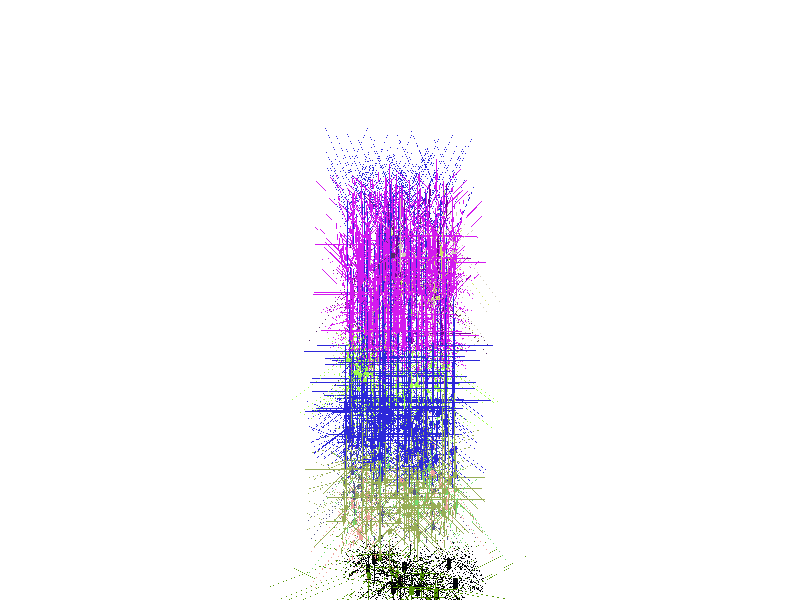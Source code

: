 
/*
POV-Ray file generated from NeuroML network
*/
#version 3.6;

#include "colors.inc"

background {rgbt <1,1,1,0.55>}


    
#declare cell_DeepLTSInter = 
union {
    cone {
        <0.000000, 10.000000, 0.000000>, 7.500000 
        <0.000000, 0.000000, 0.000000>, 7.500000 
        //CELL_GROUP_NAME_0.0
    }
    cone {
        <-0.000000, 20.000000, 0.000000>, 7.500000 
        <0.000000, 10.000000, 0.000000>, 7.500000 
        //CELL_GROUP_NAME_0.1
    }
    cone {
        <-0.000000, -25.000000, 0.000000>, 0.700000 
        <0.000000, 0.000000, 0.000000>, 0.700000 
        //CELL_GROUP_NAME_0.106
    }
    cone {
        <-0.000001, -50.000000, 0.000000>, 0.700000 
        <-0.000000, -25.000000, 0.000000>, 0.700000 
        //CELL_GROUP_NAME_0.107
    }
    cone {
        <-16.000000, 8.000000, 0.000000>, 1.060000 
        <0.000000, 20.000000, 0.000000>, 1.060000 
        //CELL_GROUP_NAME_0.80
    }
    cone {
        <-32.000000, -4.000000, 0.000000>, 1.060000 
        <-16.000000, 8.000000, 0.000000>, 1.060000 
        //CELL_GROUP_NAME_0.81
    }
    cone {
        <16.000000, 8.000000, 0.000000>, 1.060000 
        <0.000000, 20.000000, 0.000000>, 1.060000 
        //CELL_GROUP_NAME_0.54
    }
    cone {
        <32.000000, -4.000000, 0.000000>, 1.060000 
        <16.000000, 8.000000, 0.000000>, 1.060000 
        //CELL_GROUP_NAME_0.55
    }
    cone {
        <0.000000, 32.000000, -16.000000>, 1.060000 
        <0.000000, 20.000000, 0.000000>, 1.060000 
        //CELL_GROUP_NAME_0.28
    }
    cone {
        <0.000000, 44.000000, -32.000000>, 1.060000 
        <0.000000, 32.000000, -16.000000>, 1.060000 
        //CELL_GROUP_NAME_0.29
    }
    cone {
        <0.000000, 32.000000, 16.000000>, 1.060000 
        <0.000000, 20.000000, 0.000000>, 1.060000 
        //CELL_GROUP_NAME_0.2
    }
    cone {
        <0.000000, 44.000000, 32.000000>, 1.060000 
        <0.000000, 32.000000, 16.000000>, 1.060000 
        //CELL_GROUP_NAME_0.3
    }
    cone {
        <-0.000004, -75.000000, 0.000000>, 0.600000 
        <-0.000001, -50.000000, 0.000000>, 0.600000 
        //CELL_GROUP_NAME_0.108
    }
    cone {
        <-0.000007, -100.000000, 0.000000>, 0.600000 
        <-0.000004, -75.000000, 0.000000>, 0.600000 
        //CELL_GROUP_NAME_0.109
    }
    cone {
        <-32.000000, -16.000000, -16.000000>, 0.666665 
        <-32.000000, -4.000000, 0.000000>, 0.666665 
        //CELL_GROUP_NAME_0.84
    }
    cone {
        <-32.000004, -27.999973, -31.999964>, 0.666665 
        <-32.000000, -16.000000, -16.000000>, 0.666665 
        //CELL_GROUP_NAME_0.85
    }
    cone {
        <-48.000000, -16.000000, 0.000000>, 0.666665 
        <-32.000000, -4.000000, 0.000000>, 0.666665 
        //CELL_GROUP_NAME_0.82
    }
    cone {
        <-64.000000, -28.000000, 0.000000>, 0.666665 
        <-48.000000, -16.000000, 0.000000>, 0.666665 
        //CELL_GROUP_NAME_0.83
    }
    cone {
        <32.000000, -16.000000, 16.000000>, 0.666665 
        <32.000000, -4.000000, 0.000000>, 0.666665 
        //CELL_GROUP_NAME_0.58
    }
    cone {
        <32.000084, -28.000000, 32.000040>, 0.666665 
        <32.000000, -16.000000, 16.000000>, 0.666665 
        //CELL_GROUP_NAME_0.59
    }
    cone {
        <48.000000, -16.000000, 0.000000>, 0.666665 
        <32.000000, -4.000000, 0.000000>, 0.666665 
        //CELL_GROUP_NAME_0.56
    }
    cone {
        <64.000000, -28.000000, 0.000000>, 0.666665 
        <48.000000, -16.000000, 0.000000>, 0.666665 
        //CELL_GROUP_NAME_0.57
    }
    cone {
        <-16.000000, 56.000000, -32.000000>, 0.666665 
        <0.000000, 44.000000, -32.000000>, 0.666665 
        //CELL_GROUP_NAME_0.32
    }
    cone {
        <-32.000008, 68.000000, -32.000004>, 0.666665 
        <-16.000000, 56.000000, -32.000000>, 0.666665 
        //CELL_GROUP_NAME_0.33
    }
    cone {
        <0.000000, 56.000000, -48.000000>, 0.666665 
        <0.000000, 44.000000, -32.000000>, 0.666665 
        //CELL_GROUP_NAME_0.30
    }
    cone {
        <0.000000, 68.000000, -64.000000>, 0.666665 
        <0.000000, 56.000000, -48.000000>, 0.666665 
        //CELL_GROUP_NAME_0.31
    }
    cone {
        <16.000000, 56.000000, 32.000000>, 0.666665 
        <0.000000, 44.000000, 32.000000>, 0.666665 
        //CELL_GROUP_NAME_0.6
    }
    cone {
        <31.999998, 68.000000, 32.000000>, 0.666665 
        <16.000000, 56.000000, 32.000000>, 0.666665 
        //CELL_GROUP_NAME_0.7
    }
    cone {
        <0.000000, 56.000000, 48.000000>, 0.666665 
        <0.000000, 44.000000, 32.000000>, 0.666665 
        //CELL_GROUP_NAME_0.4
    }
    cone {
        <0.000000, 68.000000, 64.000000>, 0.666665 
        <0.000000, 56.000000, 48.000000>, 0.666665 
        //CELL_GROUP_NAME_0.5
    }
    cone {
        <-9.735475, -123.027010, 0.000000>, 0.500000 
        <-0.000007, -100.000000, 0.000000>, 0.500000 
        //CELL_GROUP_NAME_0.114
    }
    cone {
        <-19.470892, -146.053000, 0.000000>, 0.500000 
        <-9.735475, -123.027010, 0.000000>, 0.500000 
        //CELL_GROUP_NAME_0.115
    }
    cone {
        <9.735456, -123.027010, 0.000000>, 0.500000 
        <-0.000007, -100.000000, 0.000000>, 0.500000 
        //CELL_GROUP_NAME_0.110
    }
    cone {
        <19.470910, -146.053000, 0.000000>, 0.500000 
        <9.735456, -123.027010, 0.000000>, 0.500000 
        //CELL_GROUP_NAME_0.111
    }
    cone {
        <-31.999994, -39.999960, -47.999930>, 0.666665 
        <-32.000004, -27.999973, -31.999964>, 0.666665 
        //CELL_GROUP_NAME_0.90
    }
    cone {
        <-32.000057, -51.999940, -63.999985>, 0.666665 
        <-31.999994, -39.999960, -47.999930>, 0.666665 
        //CELL_GROUP_NAME_0.91
    }
    cone {
        <-64.000000, -40.000000, 16.000000>, 0.418973 
        <-64.000000, -28.000000, 0.000000>, 0.418973 
        //CELL_GROUP_NAME_0.88
    }
    cone {
        <-63.999840, -51.999750, 31.999928>, 0.418973 
        <-64.000000, -40.000000, 16.000000>, 0.418973 
        //CELL_GROUP_NAME_0.89
    }
    cone {
        <-76.000000, -44.000000, 0.000000>, 0.418973 
        <-64.000000, -28.000000, 0.000000>, 0.418973 
        //CELL_GROUP_NAME_0.86
    }
    cone {
        <-88.000050, -59.999695, -0.000166>, 0.418973 
        <-76.000000, -44.000000, 0.000000>, 0.418973 
        //CELL_GROUP_NAME_0.87
    }
    cone {
        <32.000126, -39.999954, 47.999992>, 0.666665 
        <32.000084, -28.000000, 32.000040>, 0.666665 
        //CELL_GROUP_NAME_0.64
    }
    cone {
        <31.999937, -51.999847, 63.999756>, 0.666665 
        <32.000126, -39.999954, 47.999992>, 0.666665 
        //CELL_GROUP_NAME_0.65
    }
    cone {
        <64.000000, -40.000000, -16.000000>, 0.418973 
        <64.000000, -28.000000, 0.000000>, 0.418973 
        //CELL_GROUP_NAME_0.62
    }
    cone {
        <63.999870, -51.999680, -31.999638>, 0.418973 
        <64.000000, -40.000000, -16.000000>, 0.418973 
        //CELL_GROUP_NAME_0.63
    }
    cone {
        <76.000000, -44.000000, 0.000000>, 0.418973 
        <64.000000, -28.000000, 0.000000>, 0.418973 
        //CELL_GROUP_NAME_0.60
    }
    cone {
        <88.000046, -60.000230, 0.000000>, 0.418973 
        <76.000000, -44.000000, 0.000000>, 0.418973 
        //CELL_GROUP_NAME_0.61
    }
    cone {
        <-47.999744, 79.999890, -32.000023>, 0.666665 
        <-32.000008, 68.000000, -32.000004>, 0.666665 
        //CELL_GROUP_NAME_0.38
    }
    cone {
        <-63.999680, 91.999820, -32.000020>, 0.666665 
        <-47.999744, 79.999890, -32.000023>, 0.666665 
        //CELL_GROUP_NAME_0.39
    }
    cone {
        <12.000000, 84.000000, -64.000000>, 0.418973 
        <0.000000, 68.000000, -64.000000>, 0.418973 
        //CELL_GROUP_NAME_0.36
    }
    cone {
        <24.000370, 100.000370, -63.999958>, 0.418973 
        <12.000000, 84.000000, -64.000000>, 0.418973 
        //CELL_GROUP_NAME_0.37
    }
    cone {
        <0.000000, 84.000000, -76.000000>, 0.418973 
        <0.000000, 68.000000, -64.000000>, 0.418973 
        //CELL_GROUP_NAME_0.34
    }
    cone {
        <-0.000175, 99.999880, -87.999920>, 0.418973 
        <0.000000, 84.000000, -76.000000>, 0.418973 
        //CELL_GROUP_NAME_0.35
    }
    cone {
        <47.999680, 79.999770, 31.999996>, 0.666665 
        <31.999998, 68.000000, 32.000000>, 0.666665 
        //CELL_GROUP_NAME_0.12
    }
    cone {
        <63.999664, 91.999770, 31.999992>, 0.666665 
        <47.999680, 79.999770, 31.999996>, 0.666665 
        //CELL_GROUP_NAME_0.13
    }
    cone {
        <-12.000000, 84.000000, 64.000000>, 0.418973 
        <0.000000, 68.000000, 64.000000>, 0.418973 
        //CELL_GROUP_NAME_0.10
    }
    cone {
        <-24.000050, 99.999725, 64.000020>, 0.418973 
        <-12.000000, 84.000000, 64.000000>, 0.418973 
        //CELL_GROUP_NAME_0.11
    }
    cone {
        <0.000000, 84.000000, 76.000000>, 0.418973 
        <0.000000, 68.000000, 64.000000>, 0.418973 
        //CELL_GROUP_NAME_0.8
    }
    cone {
        <-0.000052, 99.999916, 87.999954>, 0.418973 
        <0.000000, 84.000000, 76.000000>, 0.418973 
        //CELL_GROUP_NAME_0.9
    }
    cone {
        <-29.206392, -169.080000, 0.000000>, 0.500000 
        <-19.470892, -146.053000, 0.000000>, 0.500000 
        //CELL_GROUP_NAME_0.116
    }
    cone {
        <-38.941890, -192.106000, 0.000000>, 0.500000 
        <-29.206392, -169.080000, 0.000000>, 0.500000 
        //CELL_GROUP_NAME_0.117
    }
    cone {
        <29.206406, -169.080000, 0.000000>, 0.500000 
        <19.470910, -146.053000, 0.000000>, 0.500000 
        //CELL_GROUP_NAME_0.112
    }
    cone {
        <38.941807, -192.106000, 0.000000>, 0.500000 
        <29.206406, -169.080000, 0.000000>, 0.500000 
        //CELL_GROUP_NAME_0.113
    }
    cone {
        <-31.999996, -63.999910, -79.999860>, 0.666665 
        <-32.000057, -51.999940, -63.999985>, 0.666665 
        //CELL_GROUP_NAME_0.96
    }
    cone {
        <-32.000145, -75.999560, -95.999620>, 0.666665 
        <-31.999996, -63.999910, -79.999860>, 0.666665 
        //CELL_GROUP_NAME_0.97
    }
    cone {
        <-63.999740, -63.999542, 47.999810>, 0.418973 
        <-63.999840, -51.999750, 31.999928>, 0.418973 
        //CELL_GROUP_NAME_0.94
    }
    cone {
        <-63.999584, -75.999310, 63.999760>, 0.418973 
        <-63.999740, -63.999542, 47.999810>, 0.418973 
        //CELL_GROUP_NAME_0.95
    }
    cone {
        <-100.000120, -75.999410, -0.000322>, 0.418973 
        <-88.000050, -59.999695, -0.000166>, 0.418973 
        //CELL_GROUP_NAME_0.92
    }
    cone {
        <-112.000145, -91.999115, -0.000466>, 0.418973 
        <-100.000120, -75.999410, -0.000322>, 0.418973 
        //CELL_GROUP_NAME_0.93
    }
    cone {
        <32.000328, -64.000090, 80.000270>, 0.666665 
        <31.999937, -51.999847, 63.999756>, 0.666665 
        //CELL_GROUP_NAME_0.70
    }
    cone {
        <32.000214, -75.999940, 96.000010>, 0.666665 
        <32.000328, -64.000090, 80.000270>, 0.666665 
        //CELL_GROUP_NAME_0.71
    }
    cone {
        <63.999880, -63.999992, -48.000046>, 0.418973 
        <63.999870, -51.999680, -31.999638>, 0.418973 
        //CELL_GROUP_NAME_0.68
    }
    cone {
        <63.999767, -75.999664, -63.999664>, 0.418973 
        <63.999880, -63.999992, -48.000046>, 0.418973 
        //CELL_GROUP_NAME_0.69
    }
    cone {
        <100.000140, -75.999460, 0.000000>, 0.418973 
        <88.000046, -60.000230, 0.000000>, 0.418973 
        //CELL_GROUP_NAME_0.66
    }
    cone {
        <112.000180, -91.999660, 0.000000>, 0.418973 
        <100.000140, -75.999460, 0.000000>, 0.418973 
        //CELL_GROUP_NAME_0.67
    }
    cone {
        <-79.999570, 103.999820, -32.000046>, 0.666665 
        <-63.999680, 91.999820, -32.000020>, 0.666665 
        //CELL_GROUP_NAME_0.44
    }
    cone {
        <-96.000435, 116.000120, -31.999968>, 0.666665 
        <-79.999570, 103.999820, -32.000046>, 0.666665 
        //CELL_GROUP_NAME_0.45
    }
    cone {
        <36.000114, 115.999940, -63.999935>, 0.418973 
        <24.000370, 100.000370, -63.999958>, 0.418973 
        //CELL_GROUP_NAME_0.42
    }
    cone {
        <48.000484, 132.000300, -63.999893>, 0.418973 
        <36.000114, 115.999940, -63.999935>, 0.418973 
        //CELL_GROUP_NAME_0.43
    }
    cone {
        <-0.000419, 115.999810, -99.999890>, 0.418973 
        <-0.000175, 99.999880, -87.999920>, 0.418973 
        //CELL_GROUP_NAME_0.40
    }
    cone {
        <-0.000657, 131.999740, -111.999850>, 0.418973 
        <-0.000419, 115.999810, -99.999890>, 0.418973 
        //CELL_GROUP_NAME_0.41
    }
    cone {
        <79.999650, 103.999770, 31.999992>, 0.666665 
        <63.999664, 91.999770, 31.999992>, 0.666665 
        //CELL_GROUP_NAME_0.18
    }
    cone {
        <95.999664, 115.999770, 31.999996>, 0.666665 
        <79.999650, 103.999770, 31.999992>, 0.666665 
        //CELL_GROUP_NAME_0.19
    }
    cone {
        <-36.000110, 115.999435, 64.000030>, 0.418973 
        <-24.000050, 99.999725, 64.000020>, 0.418973 
        //CELL_GROUP_NAME_0.16
    }
    cone {
        <-48.000313, 132.000150, 64.000010>, 0.418973 
        <-36.000110, 115.999435, 64.000030>, 0.418973 
        //CELL_GROUP_NAME_0.17
    }
    cone {
        <-0.000142, 115.999650, 99.999780>, 0.418973 
        <-0.000052, 99.999916, 87.999954>, 0.418973 
        //CELL_GROUP_NAME_0.14
    }
    cone {
        <-0.000395, 131.999730, 111.999910>, 0.418973 
        <-0.000142, 115.999650, 99.999780>, 0.418973 
        //CELL_GROUP_NAME_0.15
    }
    cone {
        <-124.000550, -107.999760, -0.000409>, 0.418973 
        <-112.000145, -91.999115, -0.000466>, 0.418973 
        //CELL_GROUP_NAME_0.98
    }
    cone {
        <-136.000610, -123.999450, -0.000592>, 0.418973 
        <-124.000550, -107.999760, -0.000409>, 0.418973 
        //CELL_GROUP_NAME_0.99
    }
    cone {
        <124.000220, -107.999860, 0.000000>, 0.418973 
        <112.000180, -91.999660, 0.000000>, 0.418973 
        //CELL_GROUP_NAME_0.72
    }
    cone {
        <136.000270, -124.000090, 0.000000>, 0.418973 
        <124.000220, -107.999860, 0.000000>, 0.418973 
        //CELL_GROUP_NAME_0.73
    }
    cone {
        <-0.001070, 147.999880, -123.999970>, 0.418973 
        <-0.000657, 131.999740, -111.999850>, 0.418973 
        //CELL_GROUP_NAME_0.46
    }
    cone {
        <-0.000376, 164.000180, -136.000200>, 0.418973 
        <-0.001070, 147.999880, -123.999970>, 0.418973 
        //CELL_GROUP_NAME_0.47
    }
    cone {
        <-0.000628, 147.999820, 124.000030>, 0.418973 
        <-0.000395, 131.999730, 111.999910>, 0.418973 
        //CELL_GROUP_NAME_0.20
    }
    cone {
        <0.000037, 164.000290, 136.000230>, 0.418973 
        <-0.000628, 147.999820, 124.000030>, 0.418973 
        //CELL_GROUP_NAME_0.21
    }
    cone {
        <-148.000610, -139.999150, -0.000720>, 0.418973 
        <-136.000610, -123.999450, -0.000592>, 0.418973 
        //CELL_GROUP_NAME_0.100
    }
    cone {
        <-160.000700, -155.998860, -0.000892>, 0.418973 
        <-148.000610, -139.999150, -0.000720>, 0.418973 
        //CELL_GROUP_NAME_0.101
    }
    cone {
        <148.000350, -139.999300, 0.000000>, 0.418973 
        <136.000270, -124.000090, 0.000000>, 0.418973 
        //CELL_GROUP_NAME_0.74
    }
    cone {
        <160.000120, -155.999530, 0.000000>, 0.418973 
        <148.000350, -139.999300, 0.000000>, 0.418973 
        //CELL_GROUP_NAME_0.75
    }
    cone {
        <-0.000496, 179.999970, -148.000050>, 0.418973 
        <-0.000376, 164.000180, -136.000200>, 0.418973 
        //CELL_GROUP_NAME_0.48
    }
    cone {
        <-0.000619, 195.999800, -159.999910>, 0.418973 
        <-0.000496, 179.999970, -148.000050>, 0.418973 
        //CELL_GROUP_NAME_0.49
    }
    cone {
        <0.000143, 179.999680, 147.999760>, 0.418973 
        <0.000037, 164.000290, 136.000230>, 0.418973 
        //CELL_GROUP_NAME_0.22
    }
    cone {
        <-0.000116, 195.999760, 159.999880>, 0.418973 
        <0.000143, 179.999680, 147.999760>, 0.418973 
        //CELL_GROUP_NAME_0.23
    }
    cone {
        <-172.000800, -171.998570, -0.001071>, 0.418973 
        <-160.000700, -155.998860, -0.000892>, 0.418973 
        //CELL_GROUP_NAME_0.102
    }
    cone {
        <-184.001070, -187.999180, -0.000968>, 0.418973 
        <-172.000800, -171.998570, -0.001071>, 0.418973 
        //CELL_GROUP_NAME_0.103
    }
    cone {
        <172.000760, -171.999730, 0.000000>, 0.418973 
        <160.000120, -155.999530, 0.000000>, 0.418973 
        //CELL_GROUP_NAME_0.76
    }
    cone {
        <184.000400, -187.999920, 0.000000>, 0.418973 
        <172.000760, -171.999730, 0.000000>, 0.418973 
        //CELL_GROUP_NAME_0.77
    }
    cone {
        <-0.000745, 211.999590, -171.999770>, 0.418973 
        <-0.000619, 195.999800, -159.999910>, 0.418973 
        //CELL_GROUP_NAME_0.50
    }
    cone {
        <-0.000892, 227.999370, -183.999630>, 0.418973 
        <-0.000745, 211.999590, -171.999770>, 0.418973 
        //CELL_GROUP_NAME_0.51
    }
    cone {
        <-0.000368, 211.999850, 172.000000>, 0.418973 
        <-0.000116, 195.999760, 159.999880>, 0.418973 
        //CELL_GROUP_NAME_0.24
    }
    cone {
        <-0.000612, 227.999920, 184.000150>, 0.418973 
        <-0.000368, 211.999850, 172.000000>, 0.418973 
        //CELL_GROUP_NAME_0.25
    }
    cone {
        <-196.001170, -203.998890, -0.001144>, 0.418973 
        <-184.001070, -187.999180, -0.000968>, 0.418973 
        //CELL_GROUP_NAME_0.104
    }
    cone {
        <-208.001250, -219.998610, -0.001321>, 0.418973 
        <-196.001170, -203.998890, -0.001144>, 0.418973 
        //CELL_GROUP_NAME_0.105
    }
    cone {
        <196.001100, -203.999180, 0.000000>, 0.418973 
        <184.000400, -187.999920, 0.000000>, 0.418973 
        //CELL_GROUP_NAME_0.78
    }
    cone {
        <208.000760, -219.999390, 0.000000>, 0.418973 
        <196.001100, -203.999180, 0.000000>, 0.418973 
        //CELL_GROUP_NAME_0.79
    }
    cone {
        <-0.000805, 244.000300, -196.000340>, 0.418973 
        <-0.000892, 227.999370, -183.999630>, 0.418973 
        //CELL_GROUP_NAME_0.52
    }
    cone {
        <-0.000923, 260.000120, -208.000210>, 0.418973 
        <-0.000805, 244.000300, -196.000340>, 0.418973 
        //CELL_GROUP_NAME_0.53
    }
    cone {
        <-0.000870, 244.000030, 196.000260>, 0.418973 
        <-0.000612, 227.999920, 184.000150>, 0.418973 
        //CELL_GROUP_NAME_0.26
    }
    cone {
        <0.000151, 259.999800, 207.999850>, 0.418973 
        <-0.000870, 244.000030, 196.000260>, 0.418973 
        //CELL_GROUP_NAME_0.27
    }
    pigment { color rgb <0.212888,0.096344,0.309035> }
}

#declare cell_SupBasket = 
union {
    cone {
        <0.000000, 10.000000, 0.000000>, 7.500000 
        <0.000000, 0.000000, 0.000000>, 7.500000 
        //CELL_GROUP_NAME_0.0
    }
    cone {
        <-0.000000, 20.000000, 0.000000>, 7.500000 
        <0.000000, 10.000000, 0.000000>, 7.500000 
        //CELL_GROUP_NAME_0.1
    }
    cone {
        <-0.000000, -25.000000, 0.000000>, 0.700000 
        <0.000000, 0.000000, 0.000000>, 0.700000 
        //CELL_GROUP_NAME_0.106
    }
    cone {
        <-0.000001, -50.000000, 0.000000>, 0.700000 
        <-0.000000, -25.000000, 0.000000>, 0.700000 
        //CELL_GROUP_NAME_0.107
    }
    cone {
        <-16.000000, 8.000000, 0.000000>, 1.060000 
        <0.000000, 20.000000, 0.000000>, 1.060000 
        //CELL_GROUP_NAME_0.80
    }
    cone {
        <-32.000000, -4.000000, 0.000000>, 1.060000 
        <-16.000000, 8.000000, 0.000000>, 1.060000 
        //CELL_GROUP_NAME_0.81
    }
    cone {
        <16.000000, 8.000000, 0.000000>, 1.060000 
        <0.000000, 20.000000, 0.000000>, 1.060000 
        //CELL_GROUP_NAME_0.54
    }
    cone {
        <32.000000, -4.000000, 0.000000>, 1.060000 
        <16.000000, 8.000000, 0.000000>, 1.060000 
        //CELL_GROUP_NAME_0.55
    }
    cone {
        <0.000000, 32.000000, -16.000000>, 1.060000 
        <0.000000, 20.000000, 0.000000>, 1.060000 
        //CELL_GROUP_NAME_0.28
    }
    cone {
        <0.000000, 44.000000, -32.000000>, 1.060000 
        <0.000000, 32.000000, -16.000000>, 1.060000 
        //CELL_GROUP_NAME_0.29
    }
    cone {
        <0.000000, 32.000000, 16.000000>, 1.060000 
        <0.000000, 20.000000, 0.000000>, 1.060000 
        //CELL_GROUP_NAME_0.2
    }
    cone {
        <0.000000, 44.000000, 32.000000>, 1.060000 
        <0.000000, 32.000000, 16.000000>, 1.060000 
        //CELL_GROUP_NAME_0.3
    }
    cone {
        <-0.000004, -75.000000, 0.000000>, 0.600000 
        <-0.000001, -50.000000, 0.000000>, 0.600000 
        //CELL_GROUP_NAME_0.108
    }
    cone {
        <-0.000007, -100.000000, 0.000000>, 0.600000 
        <-0.000004, -75.000000, 0.000000>, 0.600000 
        //CELL_GROUP_NAME_0.109
    }
    cone {
        <-32.000000, -16.000000, -16.000000>, 0.666665 
        <-32.000000, -4.000000, 0.000000>, 0.666665 
        //CELL_GROUP_NAME_0.84
    }
    cone {
        <-32.000004, -27.999973, -31.999964>, 0.666665 
        <-32.000000, -16.000000, -16.000000>, 0.666665 
        //CELL_GROUP_NAME_0.85
    }
    cone {
        <-48.000000, -16.000000, 0.000000>, 0.666665 
        <-32.000000, -4.000000, 0.000000>, 0.666665 
        //CELL_GROUP_NAME_0.82
    }
    cone {
        <-64.000000, -28.000000, 0.000000>, 0.666665 
        <-48.000000, -16.000000, 0.000000>, 0.666665 
        //CELL_GROUP_NAME_0.83
    }
    cone {
        <32.000000, -16.000000, 16.000000>, 0.666665 
        <32.000000, -4.000000, 0.000000>, 0.666665 
        //CELL_GROUP_NAME_0.58
    }
    cone {
        <32.000084, -28.000000, 32.000040>, 0.666665 
        <32.000000, -16.000000, 16.000000>, 0.666665 
        //CELL_GROUP_NAME_0.59
    }
    cone {
        <48.000000, -16.000000, 0.000000>, 0.666665 
        <32.000000, -4.000000, 0.000000>, 0.666665 
        //CELL_GROUP_NAME_0.56
    }
    cone {
        <64.000000, -28.000000, 0.000000>, 0.666665 
        <48.000000, -16.000000, 0.000000>, 0.666665 
        //CELL_GROUP_NAME_0.57
    }
    cone {
        <-16.000000, 56.000000, -32.000000>, 0.666665 
        <0.000000, 44.000000, -32.000000>, 0.666665 
        //CELL_GROUP_NAME_0.32
    }
    cone {
        <-32.000008, 68.000000, -32.000004>, 0.666665 
        <-16.000000, 56.000000, -32.000000>, 0.666665 
        //CELL_GROUP_NAME_0.33
    }
    cone {
        <0.000000, 56.000000, -48.000000>, 0.666665 
        <0.000000, 44.000000, -32.000000>, 0.666665 
        //CELL_GROUP_NAME_0.30
    }
    cone {
        <0.000000, 68.000000, -64.000000>, 0.666665 
        <0.000000, 56.000000, -48.000000>, 0.666665 
        //CELL_GROUP_NAME_0.31
    }
    cone {
        <16.000000, 56.000000, 32.000000>, 0.666665 
        <0.000000, 44.000000, 32.000000>, 0.666665 
        //CELL_GROUP_NAME_0.6
    }
    cone {
        <31.999998, 68.000000, 32.000000>, 0.666665 
        <16.000000, 56.000000, 32.000000>, 0.666665 
        //CELL_GROUP_NAME_0.7
    }
    cone {
        <0.000000, 56.000000, 48.000000>, 0.666665 
        <0.000000, 44.000000, 32.000000>, 0.666665 
        //CELL_GROUP_NAME_0.4
    }
    cone {
        <0.000000, 68.000000, 64.000000>, 0.666665 
        <0.000000, 56.000000, 48.000000>, 0.666665 
        //CELL_GROUP_NAME_0.5
    }
    cone {
        <-9.735475, -123.027010, 0.000000>, 0.500000 
        <-0.000007, -100.000000, 0.000000>, 0.500000 
        //CELL_GROUP_NAME_0.114
    }
    cone {
        <-19.470892, -146.053000, 0.000000>, 0.500000 
        <-9.735475, -123.027010, 0.000000>, 0.500000 
        //CELL_GROUP_NAME_0.115
    }
    cone {
        <9.735456, -123.027010, 0.000000>, 0.500000 
        <-0.000007, -100.000000, 0.000000>, 0.500000 
        //CELL_GROUP_NAME_0.110
    }
    cone {
        <19.470910, -146.053000, 0.000000>, 0.500000 
        <9.735456, -123.027010, 0.000000>, 0.500000 
        //CELL_GROUP_NAME_0.111
    }
    cone {
        <-31.999994, -39.999960, -47.999930>, 0.666665 
        <-32.000004, -27.999973, -31.999964>, 0.666665 
        //CELL_GROUP_NAME_0.90
    }
    cone {
        <-32.000057, -51.999940, -63.999985>, 0.666665 
        <-31.999994, -39.999960, -47.999930>, 0.666665 
        //CELL_GROUP_NAME_0.91
    }
    cone {
        <-64.000000, -40.000000, 16.000000>, 0.418973 
        <-64.000000, -28.000000, 0.000000>, 0.418973 
        //CELL_GROUP_NAME_0.88
    }
    cone {
        <-63.999840, -51.999750, 31.999928>, 0.418973 
        <-64.000000, -40.000000, 16.000000>, 0.418973 
        //CELL_GROUP_NAME_0.89
    }
    cone {
        <-76.000000, -44.000000, 0.000000>, 0.418973 
        <-64.000000, -28.000000, 0.000000>, 0.418973 
        //CELL_GROUP_NAME_0.86
    }
    cone {
        <-88.000050, -59.999695, -0.000166>, 0.418973 
        <-76.000000, -44.000000, 0.000000>, 0.418973 
        //CELL_GROUP_NAME_0.87
    }
    cone {
        <32.000126, -39.999954, 47.999992>, 0.666665 
        <32.000084, -28.000000, 32.000040>, 0.666665 
        //CELL_GROUP_NAME_0.64
    }
    cone {
        <31.999937, -51.999847, 63.999756>, 0.666665 
        <32.000126, -39.999954, 47.999992>, 0.666665 
        //CELL_GROUP_NAME_0.65
    }
    cone {
        <64.000000, -40.000000, -16.000000>, 0.418973 
        <64.000000, -28.000000, 0.000000>, 0.418973 
        //CELL_GROUP_NAME_0.62
    }
    cone {
        <63.999870, -51.999680, -31.999638>, 0.418973 
        <64.000000, -40.000000, -16.000000>, 0.418973 
        //CELL_GROUP_NAME_0.63
    }
    cone {
        <76.000000, -44.000000, 0.000000>, 0.418973 
        <64.000000, -28.000000, 0.000000>, 0.418973 
        //CELL_GROUP_NAME_0.60
    }
    cone {
        <88.000046, -60.000230, 0.000000>, 0.418973 
        <76.000000, -44.000000, 0.000000>, 0.418973 
        //CELL_GROUP_NAME_0.61
    }
    cone {
        <-47.999744, 79.999890, -32.000023>, 0.666665 
        <-32.000008, 68.000000, -32.000004>, 0.666665 
        //CELL_GROUP_NAME_0.38
    }
    cone {
        <-63.999680, 91.999820, -32.000020>, 0.666665 
        <-47.999744, 79.999890, -32.000023>, 0.666665 
        //CELL_GROUP_NAME_0.39
    }
    cone {
        <12.000000, 84.000000, -64.000000>, 0.418973 
        <0.000000, 68.000000, -64.000000>, 0.418973 
        //CELL_GROUP_NAME_0.36
    }
    cone {
        <24.000370, 100.000370, -63.999958>, 0.418973 
        <12.000000, 84.000000, -64.000000>, 0.418973 
        //CELL_GROUP_NAME_0.37
    }
    cone {
        <0.000000, 84.000000, -76.000000>, 0.418973 
        <0.000000, 68.000000, -64.000000>, 0.418973 
        //CELL_GROUP_NAME_0.34
    }
    cone {
        <-0.000175, 99.999880, -87.999920>, 0.418973 
        <0.000000, 84.000000, -76.000000>, 0.418973 
        //CELL_GROUP_NAME_0.35
    }
    cone {
        <47.999680, 79.999770, 31.999996>, 0.666665 
        <31.999998, 68.000000, 32.000000>, 0.666665 
        //CELL_GROUP_NAME_0.12
    }
    cone {
        <63.999664, 91.999770, 31.999992>, 0.666665 
        <47.999680, 79.999770, 31.999996>, 0.666665 
        //CELL_GROUP_NAME_0.13
    }
    cone {
        <-12.000000, 84.000000, 64.000000>, 0.418973 
        <0.000000, 68.000000, 64.000000>, 0.418973 
        //CELL_GROUP_NAME_0.10
    }
    cone {
        <-24.000050, 99.999725, 64.000020>, 0.418973 
        <-12.000000, 84.000000, 64.000000>, 0.418973 
        //CELL_GROUP_NAME_0.11
    }
    cone {
        <0.000000, 84.000000, 76.000000>, 0.418973 
        <0.000000, 68.000000, 64.000000>, 0.418973 
        //CELL_GROUP_NAME_0.8
    }
    cone {
        <-0.000052, 99.999916, 87.999954>, 0.418973 
        <0.000000, 84.000000, 76.000000>, 0.418973 
        //CELL_GROUP_NAME_0.9
    }
    cone {
        <-29.206392, -169.080000, 0.000000>, 0.500000 
        <-19.470892, -146.053000, 0.000000>, 0.500000 
        //CELL_GROUP_NAME_0.116
    }
    cone {
        <-38.941890, -192.106000, 0.000000>, 0.500000 
        <-29.206392, -169.080000, 0.000000>, 0.500000 
        //CELL_GROUP_NAME_0.117
    }
    cone {
        <29.206406, -169.080000, 0.000000>, 0.500000 
        <19.470910, -146.053000, 0.000000>, 0.500000 
        //CELL_GROUP_NAME_0.112
    }
    cone {
        <38.941807, -192.106000, 0.000000>, 0.500000 
        <29.206406, -169.080000, 0.000000>, 0.500000 
        //CELL_GROUP_NAME_0.113
    }
    cone {
        <-31.999996, -63.999910, -79.999860>, 0.666665 
        <-32.000057, -51.999940, -63.999985>, 0.666665 
        //CELL_GROUP_NAME_0.96
    }
    cone {
        <-32.000145, -75.999560, -95.999620>, 0.666665 
        <-31.999996, -63.999910, -79.999860>, 0.666665 
        //CELL_GROUP_NAME_0.97
    }
    cone {
        <-63.999740, -63.999542, 47.999810>, 0.418973 
        <-63.999840, -51.999750, 31.999928>, 0.418973 
        //CELL_GROUP_NAME_0.94
    }
    cone {
        <-63.999584, -75.999310, 63.999760>, 0.418973 
        <-63.999740, -63.999542, 47.999810>, 0.418973 
        //CELL_GROUP_NAME_0.95
    }
    cone {
        <-100.000120, -75.999410, -0.000322>, 0.418973 
        <-88.000050, -59.999695, -0.000166>, 0.418973 
        //CELL_GROUP_NAME_0.92
    }
    cone {
        <-112.000145, -91.999115, -0.000466>, 0.418973 
        <-100.000120, -75.999410, -0.000322>, 0.418973 
        //CELL_GROUP_NAME_0.93
    }
    cone {
        <32.000328, -64.000090, 80.000270>, 0.666665 
        <31.999937, -51.999847, 63.999756>, 0.666665 
        //CELL_GROUP_NAME_0.70
    }
    cone {
        <32.000214, -75.999940, 96.000010>, 0.666665 
        <32.000328, -64.000090, 80.000270>, 0.666665 
        //CELL_GROUP_NAME_0.71
    }
    cone {
        <63.999880, -63.999992, -48.000046>, 0.418973 
        <63.999870, -51.999680, -31.999638>, 0.418973 
        //CELL_GROUP_NAME_0.68
    }
    cone {
        <63.999767, -75.999664, -63.999664>, 0.418973 
        <63.999880, -63.999992, -48.000046>, 0.418973 
        //CELL_GROUP_NAME_0.69
    }
    cone {
        <100.000140, -75.999460, 0.000000>, 0.418973 
        <88.000046, -60.000230, 0.000000>, 0.418973 
        //CELL_GROUP_NAME_0.66
    }
    cone {
        <112.000180, -91.999660, 0.000000>, 0.418973 
        <100.000140, -75.999460, 0.000000>, 0.418973 
        //CELL_GROUP_NAME_0.67
    }
    cone {
        <-79.999570, 103.999820, -32.000046>, 0.666665 
        <-63.999680, 91.999820, -32.000020>, 0.666665 
        //CELL_GROUP_NAME_0.44
    }
    cone {
        <-96.000435, 116.000120, -31.999968>, 0.666665 
        <-79.999570, 103.999820, -32.000046>, 0.666665 
        //CELL_GROUP_NAME_0.45
    }
    cone {
        <36.000114, 115.999940, -63.999935>, 0.418973 
        <24.000370, 100.000370, -63.999958>, 0.418973 
        //CELL_GROUP_NAME_0.42
    }
    cone {
        <48.000484, 132.000300, -63.999893>, 0.418973 
        <36.000114, 115.999940, -63.999935>, 0.418973 
        //CELL_GROUP_NAME_0.43
    }
    cone {
        <-0.000419, 115.999810, -99.999890>, 0.418973 
        <-0.000175, 99.999880, -87.999920>, 0.418973 
        //CELL_GROUP_NAME_0.40
    }
    cone {
        <-0.000657, 131.999740, -111.999850>, 0.418973 
        <-0.000419, 115.999810, -99.999890>, 0.418973 
        //CELL_GROUP_NAME_0.41
    }
    cone {
        <79.999650, 103.999770, 31.999992>, 0.666665 
        <63.999664, 91.999770, 31.999992>, 0.666665 
        //CELL_GROUP_NAME_0.18
    }
    cone {
        <95.999664, 115.999770, 31.999996>, 0.666665 
        <79.999650, 103.999770, 31.999992>, 0.666665 
        //CELL_GROUP_NAME_0.19
    }
    cone {
        <-36.000110, 115.999435, 64.000030>, 0.418973 
        <-24.000050, 99.999725, 64.000020>, 0.418973 
        //CELL_GROUP_NAME_0.16
    }
    cone {
        <-48.000313, 132.000150, 64.000010>, 0.418973 
        <-36.000110, 115.999435, 64.000030>, 0.418973 
        //CELL_GROUP_NAME_0.17
    }
    cone {
        <-0.000142, 115.999650, 99.999780>, 0.418973 
        <-0.000052, 99.999916, 87.999954>, 0.418973 
        //CELL_GROUP_NAME_0.14
    }
    cone {
        <-0.000395, 131.999730, 111.999910>, 0.418973 
        <-0.000142, 115.999650, 99.999780>, 0.418973 
        //CELL_GROUP_NAME_0.15
    }
    cone {
        <-124.000550, -107.999760, -0.000409>, 0.418973 
        <-112.000145, -91.999115, -0.000466>, 0.418973 
        //CELL_GROUP_NAME_0.98
    }
    cone {
        <-136.000610, -123.999450, -0.000592>, 0.418973 
        <-124.000550, -107.999760, -0.000409>, 0.418973 
        //CELL_GROUP_NAME_0.99
    }
    cone {
        <124.000220, -107.999860, 0.000000>, 0.418973 
        <112.000180, -91.999660, 0.000000>, 0.418973 
        //CELL_GROUP_NAME_0.72
    }
    cone {
        <136.000270, -124.000090, 0.000000>, 0.418973 
        <124.000220, -107.999860, 0.000000>, 0.418973 
        //CELL_GROUP_NAME_0.73
    }
    cone {
        <-0.001070, 147.999880, -123.999970>, 0.418973 
        <-0.000657, 131.999740, -111.999850>, 0.418973 
        //CELL_GROUP_NAME_0.46
    }
    cone {
        <-0.000376, 164.000180, -136.000200>, 0.418973 
        <-0.001070, 147.999880, -123.999970>, 0.418973 
        //CELL_GROUP_NAME_0.47
    }
    cone {
        <-0.000628, 147.999820, 124.000030>, 0.418973 
        <-0.000395, 131.999730, 111.999910>, 0.418973 
        //CELL_GROUP_NAME_0.20
    }
    cone {
        <0.000037, 164.000290, 136.000230>, 0.418973 
        <-0.000628, 147.999820, 124.000030>, 0.418973 
        //CELL_GROUP_NAME_0.21
    }
    cone {
        <-148.000610, -139.999150, -0.000720>, 0.418973 
        <-136.000610, -123.999450, -0.000592>, 0.418973 
        //CELL_GROUP_NAME_0.100
    }
    cone {
        <-160.000700, -155.998860, -0.000892>, 0.418973 
        <-148.000610, -139.999150, -0.000720>, 0.418973 
        //CELL_GROUP_NAME_0.101
    }
    cone {
        <148.000350, -139.999300, 0.000000>, 0.418973 
        <136.000270, -124.000090, 0.000000>, 0.418973 
        //CELL_GROUP_NAME_0.74
    }
    cone {
        <160.000120, -155.999530, 0.000000>, 0.418973 
        <148.000350, -139.999300, 0.000000>, 0.418973 
        //CELL_GROUP_NAME_0.75
    }
    cone {
        <-0.000496, 179.999970, -148.000050>, 0.418973 
        <-0.000376, 164.000180, -136.000200>, 0.418973 
        //CELL_GROUP_NAME_0.48
    }
    cone {
        <-0.000619, 195.999800, -159.999910>, 0.418973 
        <-0.000496, 179.999970, -148.000050>, 0.418973 
        //CELL_GROUP_NAME_0.49
    }
    cone {
        <0.000143, 179.999680, 147.999760>, 0.418973 
        <0.000037, 164.000290, 136.000230>, 0.418973 
        //CELL_GROUP_NAME_0.22
    }
    cone {
        <-0.000116, 195.999760, 159.999880>, 0.418973 
        <0.000143, 179.999680, 147.999760>, 0.418973 
        //CELL_GROUP_NAME_0.23
    }
    cone {
        <-172.000800, -171.998570, -0.001071>, 0.418973 
        <-160.000700, -155.998860, -0.000892>, 0.418973 
        //CELL_GROUP_NAME_0.102
    }
    cone {
        <-184.001070, -187.999180, -0.000968>, 0.418973 
        <-172.000800, -171.998570, -0.001071>, 0.418973 
        //CELL_GROUP_NAME_0.103
    }
    cone {
        <172.000760, -171.999730, 0.000000>, 0.418973 
        <160.000120, -155.999530, 0.000000>, 0.418973 
        //CELL_GROUP_NAME_0.76
    }
    cone {
        <184.000400, -187.999920, 0.000000>, 0.418973 
        <172.000760, -171.999730, 0.000000>, 0.418973 
        //CELL_GROUP_NAME_0.77
    }
    cone {
        <-0.000745, 211.999590, -171.999770>, 0.418973 
        <-0.000619, 195.999800, -159.999910>, 0.418973 
        //CELL_GROUP_NAME_0.50
    }
    cone {
        <-0.000892, 227.999370, -183.999630>, 0.418973 
        <-0.000745, 211.999590, -171.999770>, 0.418973 
        //CELL_GROUP_NAME_0.51
    }
    cone {
        <-0.000368, 211.999850, 172.000000>, 0.418973 
        <-0.000116, 195.999760, 159.999880>, 0.418973 
        //CELL_GROUP_NAME_0.24
    }
    cone {
        <-0.000612, 227.999920, 184.000150>, 0.418973 
        <-0.000368, 211.999850, 172.000000>, 0.418973 
        //CELL_GROUP_NAME_0.25
    }
    cone {
        <-196.001170, -203.998890, -0.001144>, 0.418973 
        <-184.001070, -187.999180, -0.000968>, 0.418973 
        //CELL_GROUP_NAME_0.104
    }
    cone {
        <-208.001250, -219.998610, -0.001321>, 0.418973 
        <-196.001170, -203.998890, -0.001144>, 0.418973 
        //CELL_GROUP_NAME_0.105
    }
    cone {
        <196.001100, -203.999180, 0.000000>, 0.418973 
        <184.000400, -187.999920, 0.000000>, 0.418973 
        //CELL_GROUP_NAME_0.78
    }
    cone {
        <208.000760, -219.999390, 0.000000>, 0.418973 
        <196.001100, -203.999180, 0.000000>, 0.418973 
        //CELL_GROUP_NAME_0.79
    }
    cone {
        <-0.000805, 244.000300, -196.000340>, 0.418973 
        <-0.000892, 227.999370, -183.999630>, 0.418973 
        //CELL_GROUP_NAME_0.52
    }
    cone {
        <-0.000923, 260.000120, -208.000210>, 0.418973 
        <-0.000805, 244.000300, -196.000340>, 0.418973 
        //CELL_GROUP_NAME_0.53
    }
    cone {
        <-0.000870, 244.000030, 196.000260>, 0.418973 
        <-0.000612, 227.999920, 184.000150>, 0.418973 
        //CELL_GROUP_NAME_0.26
    }
    cone {
        <0.000151, 259.999800, 207.999850>, 0.418973 
        <-0.000870, 244.000030, 196.000260>, 0.418973 
        //CELL_GROUP_NAME_0.27
    }
    pigment { color rgb <0.356556,0.608717,0.621748> }
}

#declare cell_L4SpinyStellate = 
union {
    cone {
        <0.000000, 10.000000, 0.000000>, 7.500000 
        <0.000000, 0.000000, 0.000000>, 7.500000 
        //CELL_GROUP_NAME_0.0
    }
    cone {
        <-0.000000, 20.000000, 0.000000>, 7.500000 
        <0.000000, 10.000000, 0.000000>, 7.500000 
        //CELL_GROUP_NAME_0.1
    }
    cone {
        <-0.000000, -25.000000, 0.000000>, 0.700000 
        <0.000000, 0.000000, 0.000000>, 0.700000 
        //CELL_GROUP_NAME_0.106
    }
    cone {
        <-0.000001, -50.000000, 0.000000>, 0.700000 
        <-0.000000, -25.000000, 0.000000>, 0.700000 
        //CELL_GROUP_NAME_0.107
    }
    cone {
        <-16.000000, 8.000000, 0.000000>, 1.060000 
        <0.000000, 20.000000, 0.000000>, 1.060000 
        //CELL_GROUP_NAME_0.80
    }
    cone {
        <-32.000000, -4.000000, 0.000000>, 1.060000 
        <-16.000000, 8.000000, 0.000000>, 1.060000 
        //CELL_GROUP_NAME_0.81
    }
    cone {
        <16.000000, 8.000000, 0.000000>, 1.060000 
        <0.000000, 20.000000, 0.000000>, 1.060000 
        //CELL_GROUP_NAME_0.54
    }
    cone {
        <32.000000, -4.000000, 0.000000>, 1.060000 
        <16.000000, 8.000000, 0.000000>, 1.060000 
        //CELL_GROUP_NAME_0.55
    }
    cone {
        <0.000000, 32.000000, -16.000000>, 1.060000 
        <0.000000, 20.000000, 0.000000>, 1.060000 
        //CELL_GROUP_NAME_0.28
    }
    cone {
        <0.000000, 44.000000, -32.000000>, 1.060000 
        <0.000000, 32.000000, -16.000000>, 1.060000 
        //CELL_GROUP_NAME_0.29
    }
    cone {
        <0.000000, 32.000000, 16.000000>, 1.060000 
        <0.000000, 20.000000, 0.000000>, 1.060000 
        //CELL_GROUP_NAME_0.2
    }
    cone {
        <0.000000, 44.000000, 32.000000>, 1.060000 
        <0.000000, 32.000000, 16.000000>, 1.060000 
        //CELL_GROUP_NAME_0.3
    }
    cone {
        <-0.000004, -75.000000, 0.000000>, 0.600000 
        <-0.000001, -50.000000, 0.000000>, 0.600000 
        //CELL_GROUP_NAME_0.108
    }
    cone {
        <-0.000007, -100.000000, 0.000000>, 0.600000 
        <-0.000004, -75.000000, 0.000000>, 0.600000 
        //CELL_GROUP_NAME_0.109
    }
    cone {
        <-32.000000, -16.000000, -16.000000>, 0.666665 
        <-32.000000, -4.000000, 0.000000>, 0.666665 
        //CELL_GROUP_NAME_0.84
    }
    cone {
        <-32.000004, -27.999973, -31.999964>, 0.666665 
        <-32.000000, -16.000000, -16.000000>, 0.666665 
        //CELL_GROUP_NAME_0.85
    }
    cone {
        <-48.000000, -16.000000, 0.000000>, 0.666665 
        <-32.000000, -4.000000, 0.000000>, 0.666665 
        //CELL_GROUP_NAME_0.82
    }
    cone {
        <-64.000000, -28.000000, 0.000000>, 0.666665 
        <-48.000000, -16.000000, 0.000000>, 0.666665 
        //CELL_GROUP_NAME_0.83
    }
    cone {
        <32.000000, -16.000000, 16.000000>, 0.666665 
        <32.000000, -4.000000, 0.000000>, 0.666665 
        //CELL_GROUP_NAME_0.58
    }
    cone {
        <32.000084, -28.000000, 32.000040>, 0.666665 
        <32.000000, -16.000000, 16.000000>, 0.666665 
        //CELL_GROUP_NAME_0.59
    }
    cone {
        <48.000000, -16.000000, 0.000000>, 0.666665 
        <32.000000, -4.000000, 0.000000>, 0.666665 
        //CELL_GROUP_NAME_0.56
    }
    cone {
        <64.000000, -28.000000, 0.000000>, 0.666665 
        <48.000000, -16.000000, 0.000000>, 0.666665 
        //CELL_GROUP_NAME_0.57
    }
    cone {
        <-16.000000, 56.000000, -32.000000>, 0.666665 
        <0.000000, 44.000000, -32.000000>, 0.666665 
        //CELL_GROUP_NAME_0.32
    }
    cone {
        <-32.000008, 68.000000, -32.000004>, 0.666665 
        <-16.000000, 56.000000, -32.000000>, 0.666665 
        //CELL_GROUP_NAME_0.33
    }
    cone {
        <0.000000, 56.000000, -48.000000>, 0.666665 
        <0.000000, 44.000000, -32.000000>, 0.666665 
        //CELL_GROUP_NAME_0.30
    }
    cone {
        <0.000000, 68.000000, -64.000000>, 0.666665 
        <0.000000, 56.000000, -48.000000>, 0.666665 
        //CELL_GROUP_NAME_0.31
    }
    cone {
        <16.000000, 56.000000, 32.000000>, 0.666665 
        <0.000000, 44.000000, 32.000000>, 0.666665 
        //CELL_GROUP_NAME_0.6
    }
    cone {
        <31.999998, 68.000000, 32.000000>, 0.666665 
        <16.000000, 56.000000, 32.000000>, 0.666665 
        //CELL_GROUP_NAME_0.7
    }
    cone {
        <0.000000, 56.000000, 48.000000>, 0.666665 
        <0.000000, 44.000000, 32.000000>, 0.666665 
        //CELL_GROUP_NAME_0.4
    }
    cone {
        <0.000000, 68.000000, 64.000000>, 0.666665 
        <0.000000, 56.000000, 48.000000>, 0.666665 
        //CELL_GROUP_NAME_0.5
    }
    cone {
        <-9.735475, -123.027010, 0.000000>, 0.500000 
        <-0.000007, -100.000000, 0.000000>, 0.500000 
        //CELL_GROUP_NAME_0.114
    }
    cone {
        <-19.470892, -146.053000, 0.000000>, 0.500000 
        <-9.735475, -123.027010, 0.000000>, 0.500000 
        //CELL_GROUP_NAME_0.115
    }
    cone {
        <9.735456, -123.027010, 0.000000>, 0.500000 
        <-0.000007, -100.000000, 0.000000>, 0.500000 
        //CELL_GROUP_NAME_0.110
    }
    cone {
        <19.470910, -146.053000, 0.000000>, 0.500000 
        <9.735456, -123.027010, 0.000000>, 0.500000 
        //CELL_GROUP_NAME_0.111
    }
    cone {
        <-31.999994, -39.999960, -47.999930>, 0.666665 
        <-32.000004, -27.999973, -31.999964>, 0.666665 
        //CELL_GROUP_NAME_0.90
    }
    cone {
        <-32.000057, -51.999940, -63.999985>, 0.666665 
        <-31.999994, -39.999960, -47.999930>, 0.666665 
        //CELL_GROUP_NAME_0.91
    }
    cone {
        <-64.000000, -40.000000, 16.000000>, 0.418973 
        <-64.000000, -28.000000, 0.000000>, 0.418973 
        //CELL_GROUP_NAME_0.88
    }
    cone {
        <-63.999840, -51.999750, 31.999928>, 0.418973 
        <-64.000000, -40.000000, 16.000000>, 0.418973 
        //CELL_GROUP_NAME_0.89
    }
    cone {
        <-80.000000, -40.000000, 0.000000>, 0.418973 
        <-64.000000, -28.000000, 0.000000>, 0.418973 
        //CELL_GROUP_NAME_0.86
    }
    cone {
        <-96.000000, -52.000000, -0.000000>, 0.418973 
        <-80.000000, -40.000000, 0.000000>, 0.418973 
        //CELL_GROUP_NAME_0.87
    }
    cone {
        <32.000126, -39.999954, 47.999992>, 0.666665 
        <32.000084, -28.000000, 32.000040>, 0.666665 
        //CELL_GROUP_NAME_0.64
    }
    cone {
        <31.999937, -51.999847, 63.999756>, 0.666665 
        <32.000126, -39.999954, 47.999992>, 0.666665 
        //CELL_GROUP_NAME_0.65
    }
    cone {
        <64.000000, -40.000000, -16.000000>, 0.418973 
        <64.000000, -28.000000, 0.000000>, 0.418973 
        //CELL_GROUP_NAME_0.62
    }
    cone {
        <63.999870, -51.999680, -31.999638>, 0.418973 
        <64.000000, -40.000000, -16.000000>, 0.418973 
        //CELL_GROUP_NAME_0.63
    }
    cone {
        <80.000000, -40.000000, 0.000000>, 0.418973 
        <64.000000, -28.000000, 0.000000>, 0.418973 
        //CELL_GROUP_NAME_0.60
    }
    cone {
        <96.000000, -52.000000, 0.000000>, 0.418973 
        <80.000000, -40.000000, 0.000000>, 0.418973 
        //CELL_GROUP_NAME_0.61
    }
    cone {
        <-47.999744, 79.999890, -32.000023>, 0.666665 
        <-32.000008, 68.000000, -32.000004>, 0.666665 
        //CELL_GROUP_NAME_0.38
    }
    cone {
        <-63.999680, 91.999820, -32.000020>, 0.666665 
        <-47.999744, 79.999890, -32.000023>, 0.666665 
        //CELL_GROUP_NAME_0.39
    }
    cone {
        <12.000000, 84.000000, -64.000000>, 0.418973 
        <0.000000, 68.000000, -64.000000>, 0.418973 
        //CELL_GROUP_NAME_0.36
    }
    cone {
        <24.000370, 100.000370, -63.999958>, 0.418973 
        <12.000000, 84.000000, -64.000000>, 0.418973 
        //CELL_GROUP_NAME_0.37
    }
    cone {
        <0.000000, 80.000000, -80.000000>, 0.418973 
        <0.000000, 68.000000, -64.000000>, 0.418973 
        //CELL_GROUP_NAME_0.34
    }
    cone {
        <0.000000, 92.000000, -96.000000>, 0.418973 
        <0.000000, 80.000000, -80.000000>, 0.418973 
        //CELL_GROUP_NAME_0.35
    }
    cone {
        <47.999680, 79.999770, 31.999996>, 0.666665 
        <31.999998, 68.000000, 32.000000>, 0.666665 
        //CELL_GROUP_NAME_0.12
    }
    cone {
        <63.999664, 91.999770, 31.999992>, 0.666665 
        <47.999680, 79.999770, 31.999996>, 0.666665 
        //CELL_GROUP_NAME_0.13
    }
    cone {
        <-12.000000, 84.000000, 64.000000>, 0.418973 
        <0.000000, 68.000000, 64.000000>, 0.418973 
        //CELL_GROUP_NAME_0.10
    }
    cone {
        <-24.000050, 99.999725, 64.000020>, 0.418973 
        <-12.000000, 84.000000, 64.000000>, 0.418973 
        //CELL_GROUP_NAME_0.11
    }
    cone {
        <0.000000, 80.000000, 80.000000>, 0.418973 
        <0.000000, 68.000000, 64.000000>, 0.418973 
        //CELL_GROUP_NAME_0.8
    }
    cone {
        <0.000000, 92.000000, 96.000000>, 0.418973 
        <0.000000, 80.000000, 80.000000>, 0.418973 
        //CELL_GROUP_NAME_0.9
    }
    cone {
        <-29.206392, -169.080000, 0.000000>, 0.500000 
        <-19.470892, -146.053000, 0.000000>, 0.500000 
        //CELL_GROUP_NAME_0.116
    }
    cone {
        <-38.941890, -192.106000, 0.000000>, 0.500000 
        <-29.206392, -169.080000, 0.000000>, 0.500000 
        //CELL_GROUP_NAME_0.117
    }
    cone {
        <29.206406, -169.080000, 0.000000>, 0.500000 
        <19.470910, -146.053000, 0.000000>, 0.500000 
        //CELL_GROUP_NAME_0.112
    }
    cone {
        <38.941807, -192.106000, 0.000000>, 0.500000 
        <29.206406, -169.080000, 0.000000>, 0.500000 
        //CELL_GROUP_NAME_0.113
    }
    cone {
        <-31.999996, -63.999910, -79.999860>, 0.666665 
        <-32.000057, -51.999940, -63.999985>, 0.666665 
        //CELL_GROUP_NAME_0.96
    }
    cone {
        <-32.000145, -75.999560, -95.999620>, 0.666665 
        <-31.999996, -63.999910, -79.999860>, 0.666665 
        //CELL_GROUP_NAME_0.97
    }
    cone {
        <-63.999740, -63.999542, 47.999810>, 0.418973 
        <-63.999840, -51.999750, 31.999928>, 0.418973 
        //CELL_GROUP_NAME_0.94
    }
    cone {
        <-63.999584, -75.999310, 63.999760>, 0.418973 
        <-63.999740, -63.999542, 47.999810>, 0.418973 
        //CELL_GROUP_NAME_0.95
    }
    cone {
        <-112.000000, -64.000000, -0.000000>, 0.418973 
        <-96.000000, -52.000000, -0.000000>, 0.418973 
        //CELL_GROUP_NAME_0.92
    }
    cone {
        <-128.000000, -75.999115, -0.000000>, 0.418973 
        <-112.000000, -64.000000, -0.000000>, 0.418973 
        //CELL_GROUP_NAME_0.93
    }
    cone {
        <32.000328, -64.000090, 80.000270>, 0.666665 
        <31.999937, -51.999847, 63.999756>, 0.666665 
        //CELL_GROUP_NAME_0.70
    }
    cone {
        <32.000214, -75.999940, 96.000010>, 0.666665 
        <32.000328, -64.000090, 80.000270>, 0.666665 
        //CELL_GROUP_NAME_0.71
    }
    cone {
        <63.999880, -63.999992, -48.000046>, 0.418973 
        <63.999870, -51.999680, -31.999638>, 0.418973 
        //CELL_GROUP_NAME_0.68
    }
    cone {
        <63.999767, -75.999664, -63.999664>, 0.418973 
        <63.999880, -63.999992, -48.000046>, 0.418973 
        //CELL_GROUP_NAME_0.69
    }
    cone {
        <112.000000, -64.000000, 0.000000>, 0.418973 
        <96.000000, -52.000000, 0.000000>, 0.418973 
        //CELL_GROUP_NAME_0.66
    }
    cone {
        <128.000000, -76.000000, 0.000000>, 0.418973 
        <112.000000, -64.000000, 0.000000>, 0.418973 
        //CELL_GROUP_NAME_0.67
    }
    cone {
        <-79.999570, 103.999820, -32.000046>, 0.666665 
        <-63.999680, 91.999820, -32.000020>, 0.666665 
        //CELL_GROUP_NAME_0.44
    }
    cone {
        <-96.000435, 116.000120, -31.999968>, 0.666665 
        <-79.999570, 103.999820, -32.000046>, 0.666665 
        //CELL_GROUP_NAME_0.45
    }
    cone {
        <36.000114, 115.999940, -63.999935>, 0.418973 
        <24.000370, 100.000370, -63.999958>, 0.418973 
        //CELL_GROUP_NAME_0.42
    }
    cone {
        <48.000484, 132.000300, -63.999893>, 0.418973 
        <36.000114, 115.999940, -63.999935>, 0.418973 
        //CELL_GROUP_NAME_0.43
    }
    cone {
        <0.000000, 104.000000, -112.000000>, 0.418973 
        <0.000000, 92.000000, -96.000000>, 0.418973 
        //CELL_GROUP_NAME_0.40
    }
    cone {
        <0.000000, 116.000000, -128.000000>, 0.418973 
        <0.000000, 104.000000, -112.000000>, 0.418973 
        //CELL_GROUP_NAME_0.41
    }
    cone {
        <79.999650, 103.999770, 31.999992>, 0.666665 
        <63.999664, 91.999770, 31.999992>, 0.666665 
        //CELL_GROUP_NAME_0.18
    }
    cone {
        <95.999664, 115.999770, 31.999996>, 0.666665 
        <79.999650, 103.999770, 31.999992>, 0.666665 
        //CELL_GROUP_NAME_0.19
    }
    cone {
        <-36.000110, 115.999435, 64.000030>, 0.418973 
        <-24.000050, 99.999725, 64.000020>, 0.418973 
        //CELL_GROUP_NAME_0.16
    }
    cone {
        <-48.000313, 132.000150, 64.000010>, 0.418973 
        <-36.000110, 115.999435, 64.000030>, 0.418973 
        //CELL_GROUP_NAME_0.17
    }
    cone {
        <0.000000, 104.000000, 112.000000>, 0.418973 
        <0.000000, 92.000000, 96.000000>, 0.418973 
        //CELL_GROUP_NAME_0.14
    }
    cone {
        <0.000000, 116.000000, 128.000000>, 0.418973 
        <0.000000, 104.000000, 112.000000>, 0.418973 
        //CELL_GROUP_NAME_0.15
    }
    cone {
        <-144.000000, -88.000000, -0.000000>, 0.418973 
        <-128.000000, -75.999115, -0.000000>, 0.418973 
        //CELL_GROUP_NAME_0.98
    }
    cone {
        <-160.000000, -100.000000, -0.000000>, 0.418973 
        <-144.000000, -88.000000, -0.000000>, 0.418973 
        //CELL_GROUP_NAME_0.99
    }
    cone {
        <144.000000, -88.000000, 0.000000>, 0.418973 
        <128.000000, -76.000000, 0.000000>, 0.418973 
        //CELL_GROUP_NAME_0.72
    }
    cone {
        <160.000000, -100.000000, 0.000000>, 0.418973 
        <144.000000, -88.000000, 0.000000>, 0.418973 
        //CELL_GROUP_NAME_0.73
    }
    cone {
        <-0.001070, 128.000000, -144.000000>, 0.418973 
        <0.000000, 116.000000, -128.000000>, 0.418973 
        //CELL_GROUP_NAME_0.46
    }
    cone {
        <0.000000, 140.000000, -160.000000>, 0.418973 
        <-0.001070, 128.000000, -144.000000>, 0.418973 
        //CELL_GROUP_NAME_0.47
    }
    cone {
        <0.000000, 128.000000, 144.000000>, 0.418973 
        <0.000000, 116.000000, 128.000000>, 0.418973 
        //CELL_GROUP_NAME_0.20
    }
    cone {
        <0.000000, 140.000000, 160.000000>, 0.418973 
        <0.000000, 128.000000, 144.000000>, 0.418973 
        //CELL_GROUP_NAME_0.21
    }
    cone {
        <-176.000000, -111.999020, -0.000000>, 0.418973 
        <-160.000000, -100.000000, -0.000000>, 0.418973 
        //CELL_GROUP_NAME_0.100
    }
    cone {
        <-192.000000, -123.998720, -0.000892>, 0.418973 
        <-176.000000, -111.999020, -0.000000>, 0.418973 
        //CELL_GROUP_NAME_0.101
    }
    cone {
        <176.000000, -112.000000, 0.000000>, 0.418973 
        <160.000000, -100.000000, 0.000000>, 0.418973 
        //CELL_GROUP_NAME_0.74
    }
    cone {
        <192.000000, -124.000000, 0.000000>, 0.418973 
        <176.000000, -112.000000, 0.000000>, 0.418973 
        //CELL_GROUP_NAME_0.75
    }
    cone {
        <0.000000, 152.000000, -176.000000>, 0.418973 
        <0.000000, 140.000000, -160.000000>, 0.418973 
        //CELL_GROUP_NAME_0.48
    }
    cone {
        <0.000000, 164.000000, -192.000000>, 0.418973 
        <0.000000, 152.000000, -176.000000>, 0.418973 
        //CELL_GROUP_NAME_0.49
    }
    cone {
        <0.000000, 152.000000, 176.000000>, 0.418973 
        <0.000000, 140.000000, 160.000000>, 0.418973 
        //CELL_GROUP_NAME_0.22
    }
    cone {
        <0.000000, 164.000000, 192.000000>, 0.418973 
        <0.000000, 152.000000, 176.000000>, 0.418973 
        //CELL_GROUP_NAME_0.23
    }
    cone {
        <-208.000000, -135.998410, -0.001071>, 0.418973 
        <-192.000000, -123.998720, -0.000892>, 0.418973 
        //CELL_GROUP_NAME_0.102
    }
    cone {
        <-224.000000, -147.998930, -0.000968>, 0.418973 
        <-208.000000, -135.998410, -0.001071>, 0.418973 
        //CELL_GROUP_NAME_0.103
    }
    cone {
        <208.000000, -136.000000, 0.000000>, 0.418973 
        <192.000000, -124.000000, 0.000000>, 0.418973 
        //CELL_GROUP_NAME_0.76
    }
    cone {
        <224.000000, -148.000000, 0.000000>, 0.418973 
        <208.000000, -136.000000, 0.000000>, 0.418973 
        //CELL_GROUP_NAME_0.77
    }
    cone {
        <0.000000, 176.000000, -208.000000>, 0.418973 
        <0.000000, 164.000000, -192.000000>, 0.418973 
        //CELL_GROUP_NAME_0.50
    }
    cone {
        <-0.000892, 188.000000, -224.000000>, 0.418973 
        <0.000000, 176.000000, -208.000000>, 0.418973 
        //CELL_GROUP_NAME_0.51
    }
    cone {
        <0.000000, 176.000000, 208.000000>, 0.418973 
        <0.000000, 164.000000, 192.000000>, 0.418973 
        //CELL_GROUP_NAME_0.24
    }
    cone {
        <0.000000, 188.000000, 224.000000>, 0.418973 
        <0.000000, 176.000000, 208.000000>, 0.418973 
        //CELL_GROUP_NAME_0.25
    }
    cone {
        <-240.000810, -159.998630, -0.001144>, 0.418973 
        <-224.000000, -147.998930, -0.000968>, 0.418973 
        //CELL_GROUP_NAME_0.104
    }
    cone {
        <-256.000000, -171.998340, -0.001321>, 0.418973 
        <-240.000810, -159.998630, -0.001144>, 0.418973 
        //CELL_GROUP_NAME_0.105
    }
    cone {
        <240.000810, -159.998930, 0.000000>, 0.418973 
        <224.000000, -148.000000, 0.000000>, 0.418973 
        //CELL_GROUP_NAME_0.78
    }
    cone {
        <256.000000, -172.000000, 0.000000>, 0.418973 
        <240.000810, -159.998930, 0.000000>, 0.418973 
        //CELL_GROUP_NAME_0.79
    }
    cone {
        <-0.000805, 200.000000, -240.000000>, 0.418973 
        <-0.000892, 188.000000, -224.000000>, 0.418973 
        //CELL_GROUP_NAME_0.52
    }
    cone {
        <-0.000923, 212.000000, -256.000000>, 0.418973 
        <-0.000805, 200.000000, -240.000000>, 0.418973 
        //CELL_GROUP_NAME_0.53
    }
    cone {
        <0.000000, 200.000000, 240.000000>, 0.418973 
        <0.000000, 188.000000, 224.000000>, 0.418973 
        //CELL_GROUP_NAME_0.26
    }
    cone {
        <0.000000, 212.000000, 256.000000>, 0.418973 
        <0.000000, 200.000000, 240.000000>, 0.418973 
        //CELL_GROUP_NAME_0.27
    }
    pigment { color rgb <0.729313,0.092159,0.576530> }
}

#declare cell_L6NonTuftedPyrRS = 
union {
    cone {
        <0.000000, 10.000000, 0.000000>, 8.000000 
        <0.000000, 0.000000, 0.000000>, 8.000000 
        //CELL_GROUP_NAME_0.0
    }
    cone {
        <-0.000000, 20.000000, 0.000000>, 8.000000 
        <0.000000, 10.000000, 0.000000>, 8.000000 
        //CELL_GROUP_NAME_0.1
    }
    cone {
        <12.500000, 0.000000, 0.000000>, 0.900000 
        <0.000000, 0.000000, 0.000000>, 0.900000 
        //CELL_GROUP_NAME_0.88
    }
    cone {
        <25.000000, 0.000001, -0.000000>, 0.900000 
        <12.500000, 0.000000, 0.000000>, 0.900000 
        //CELL_GROUP_NAME_0.89
    }
    cone {
        <0.000000, 45.000000, 0.000000>, 1.500000 
        <0.000000, 20.000000, 0.000000>, 1.500000 
        //CELL_GROUP_NAME_0.68
    }
    cone {
        <-0.000017, 69.999970, 0.000000>, 1.500000 
        <0.000000, 45.000000, 0.000000>, 1.500000 
        //CELL_GROUP_NAME_0.69
    }
    cone {
        <0.000000, -1.213203, 21.213203>, 0.850000 
        <0.000000, 20.000000, 0.000000>, 0.850000 
        //CELL_GROUP_NAME_0.10
    }
    cone {
        <0.000012, -22.426464, 42.426445>, 0.850000 
        <0.000000, -1.213203, 21.213203>, 0.850000 
        //CELL_GROUP_NAME_0.11
    }
    cone {
        <0.000000, -1.213203, -21.213203>, 0.850000 
        <0.000000, 20.000000, 0.000000>, 0.850000 
        //CELL_GROUP_NAME_0.8
    }
    cone {
        <0.000008, -22.426373, -42.426370>, 0.850000 
        <0.000000, -1.213203, -21.213203>, 0.850000 
        //CELL_GROUP_NAME_0.9
    }
    cone {
        <-21.213203, -1.213203, 0.000000>, 0.850000 
        <0.000000, 20.000000, 0.000000>, 0.850000 
        //CELL_GROUP_NAME_0.6
    }
    cone {
        <-42.426360, -22.426380, 0.000000>, 0.850000 
        <-21.213203, -1.213203, 0.000000>, 0.850000 
        //CELL_GROUP_NAME_0.7
    }
    cone {
        <21.213203, -1.213203, 0.000000>, 0.850000 
        <0.000000, 20.000000, 0.000000>, 0.850000 
        //CELL_GROUP_NAME_0.4
    }
    cone {
        <42.426460, -22.426445, 0.000000>, 0.850000 
        <21.213203, -1.213203, 0.000000>, 0.850000 
        //CELL_GROUP_NAME_0.5
    }
    cone {
        <0.000000, -9.999994, 0.000000>, 0.850000 
        <0.000000, 20.000000, 0.000000>, 0.850000 
        //CELL_GROUP_NAME_0.2
    }
    cone {
        <-0.000131, -40.000040, 0.000000>, 0.850000 
        <0.000000, -9.999994, 0.000000>, 0.850000 
        //CELL_GROUP_NAME_0.3
    }
    cone {
        <50.000000, 0.000001, 0.000000>, 0.700000 
        <25.000000, 0.000001, -0.000000>, 0.700000 
        //CELL_GROUP_NAME_0.90
    }
    cone {
        <75.000000, 0.000000, 0.000000>, 0.700000 
        <50.000000, 0.000001, 0.000000>, 0.700000 
        //CELL_GROUP_NAME_0.91
    }
    cone {
        <0.000000, 100.000000, 0.000000>, 1.400000 
        <0.000000, 70.000000, 0.000000>, 1.400000 
        //CELL_GROUP_NAME_0.70
    }
    cone {
        <0.000305, 124.999740, 0.000000>, 1.400000 
        <0.000000, 100.000000, 0.000000>, 1.400000 
        //CELL_GROUP_NAME_0.71
    }
    cone {
        <-30.000000, 70.000000, 0.000000>, 0.620000 
        <0.000000, 70.000000, 0.000000>, 0.620000 
        //CELL_GROUP_NAME_0.22
    }
    cone {
        <-60.000230, 69.999860, 0.000000>, 0.620000 
        <-30.000000, 70.000000, 0.000000>, 0.620000 
        //CELL_GROUP_NAME_0.23
    }
    cone {
        <30.000000, 70.000000, 0.000000>, 0.620000 
        <0.000000, 70.000000, 0.000000>, 0.620000 
        //CELL_GROUP_NAME_0.12
    }
    cone {
        <60.000010, 70.000020, 0.000000>, 0.620000 
        <30.000000, 70.000000, 0.000000>, 0.620000 
        //CELL_GROUP_NAME_0.13
    }
    cone {
        <0.000023, -43.639362, 63.639324>, 0.850000 
        <0.000012, -22.426464, 42.426445>, 0.850000 
        //CELL_GROUP_NAME_0.32
    }
    cone {
        <-0.000145, -64.853096, 84.853195>, 0.850000 
        <0.000023, -43.639362, 63.639324>, 0.850000 
        //CELL_GROUP_NAME_0.33
    }
    cone {
        <0.000023, -43.639473, -63.639460>, 0.850000 
        <0.000008, -22.426373, -42.426370>, 0.850000 
        //CELL_GROUP_NAME_0.30
    }
    cone {
        <0.000031, -64.852646, -84.852630>, 0.850000 
        <0.000023, -43.639473, -63.639460>, 0.850000 
        //CELL_GROUP_NAME_0.31
    }
    cone {
        <-63.639440, -43.639492, 0.000000>, 0.850000 
        <-42.426360, -22.426380, 0.000000>, 0.850000 
        //CELL_GROUP_NAME_0.28
    }
    cone {
        <-84.852600, -64.852670, 0.000000>, 0.850000 
        <-63.639440, -43.639492, 0.000000>, 0.850000 
        //CELL_GROUP_NAME_0.29
    }
    cone {
        <63.639362, -43.639328, 0.000000>, 0.850000 
        <42.426460, -22.426445, 0.000000>, 0.850000 
        //CELL_GROUP_NAME_0.26
    }
    cone {
        <84.853030, -64.853270, 0.000000>, 0.850000 
        <63.639362, -43.639328, 0.000000>, 0.850000 
        //CELL_GROUP_NAME_0.27
    }
    cone {
        <0.000066, -69.999565, 0.000000>, 0.850000 
        <-0.000131, -40.000040, 0.000000>, 0.850000 
        //CELL_GROUP_NAME_0.24
    }
    cone {
        <-0.000098, -99.999695, 0.000000>, 0.850000 
        <0.000066, -69.999565, 0.000000>, 0.850000 
        //CELL_GROUP_NAME_0.25
    }
    cone {
        <98.026490, -9.735456, 0.000002>, 0.500000 
        <75.000000, 0.000000, 0.000000>, 0.500000 
        //CELL_GROUP_NAME_0.96
    }
    cone {
        <121.053010, -19.470882, 0.000003>, 0.500000 
        <98.026490, -9.735456, 0.000002>, 0.500000 
        //CELL_GROUP_NAME_0.97
    }
    cone {
        <98.026500, 9.735463, -0.000002>, 0.500000 
        <75.000000, 0.000000, 0.000000>, 0.500000 
        //CELL_GROUP_NAME_0.92
    }
    cone {
        <121.053010, 19.470919, -0.000003>, 0.500000 
        <98.026500, 9.735463, -0.000002>, 0.500000 
        //CELL_GROUP_NAME_0.93
    }
    cone {
        <0.000000, 125.000000, -30.000000>, 0.620000 
        <0.000000, 125.000000, 0.000000>, 0.620000 
        //CELL_GROUP_NAME_0.20
    }
    cone {
        <-0.000399, 125.000000, -60.000046>, 0.620000 
        <0.000000, 125.000000, -30.000000>, 0.620000 
        //CELL_GROUP_NAME_0.21
    }
    cone {
        <0.000000, 125.000000, 30.000000>, 0.620000 
        <0.000000, 125.000000, 0.000000>, 0.620000 
        //CELL_GROUP_NAME_0.14
    }
    cone {
        <0.000442, 125.000260, 59.999832>, 0.620000 
        <0.000000, 125.000000, 30.000000>, 0.620000 
        //CELL_GROUP_NAME_0.15
    }
    cone {
        <0.000000, 150.000000, 0.000000>, 1.300000 
        <0.000000, 125.000000, 0.000000>, 1.300000 
        //CELL_GROUP_NAME_0.72
    }
    cone {
        <-0.000006, 174.999480, 0.000000>, 1.300000 
        <0.000000, 150.000000, 0.000000>, 1.300000 
        //CELL_GROUP_NAME_0.73
    }
    cone {
        <-90.000410, 69.999855, 0.000000>, 0.620000 
        <-60.000230, 69.999860, 0.000000>, 0.620000 
        //CELL_GROUP_NAME_0.44
    }
    cone {
        <-119.999620, 70.000145, 0.000000>, 0.620000 
        <-90.000410, 69.999855, 0.000000>, 0.620000 
        //CELL_GROUP_NAME_0.45
    }
    cone {
        <90.000000, 70.000050, 0.000000>, 0.620000 
        <60.000010, 70.000020, 0.000000>, 0.620000 
        //CELL_GROUP_NAME_0.34
    }
    cone {
        <120.000000, 70.000084, 0.000000>, 0.620000 
        <90.000000, 70.000050, 0.000000>, 0.620000 
        //CELL_GROUP_NAME_0.35
    }
    cone {
        <-0.000111, -86.066220, 106.066290>, 0.850000 
        <-0.000145, -64.853096, 84.853195>, 0.850000 
        //CELL_GROUP_NAME_0.54
    }
    cone {
        <-0.000073, -107.279360, 127.279370>, 0.850000 
        <-0.000111, -86.066220, 106.066290>, 0.850000 
        //CELL_GROUP_NAME_0.55
    }
    cone {
        <0.000039, -86.065820, -106.065796>, 0.850000 
        <0.000031, -64.852646, -84.852630>, 0.850000 
        //CELL_GROUP_NAME_0.52
    }
    cone {
        <0.000008, -107.278970, -127.278960>, 0.850000 
        <0.000039, -86.065820, -106.065796>, 0.850000 
        //CELL_GROUP_NAME_0.53
    }
    cone {
        <-106.065760, -86.065850, 0.000000>, 0.850000 
        <-84.852600, -64.852670, 0.000000>, 0.850000 
        //CELL_GROUP_NAME_0.50
    }
    cone {
        <-127.278940, -107.278990, 0.000000>, 0.850000 
        <-106.065760, -86.065850, 0.000000>, 0.850000 
        //CELL_GROUP_NAME_0.51
    }
    cone {
        <106.066160, -86.066350, 0.000000>, 0.850000 
        <84.853030, -64.853270, 0.000000>, 0.850000 
        //CELL_GROUP_NAME_0.48
    }
    cone {
        <127.279300, -107.279430, 0.000000>, 0.850000 
        <106.066160, -86.066350, 0.000000>, 0.850000 
        //CELL_GROUP_NAME_0.49
    }
    cone {
        <-0.000176, -129.999880, 0.000000>, 0.850000 
        <-0.000098, -99.999695, 0.000000>, 0.850000 
        //CELL_GROUP_NAME_0.46
    }
    cone {
        <-0.000349, -160.000030, 0.000000>, 0.850000 
        <-0.000176, -129.999880, 0.000000>, 0.850000 
        //CELL_GROUP_NAME_0.47
    }
    cone {
        <144.080000, -29.206375, 0.000005>, 0.500000 
        <121.053010, -19.470882, 0.000003>, 0.500000 
        //CELL_GROUP_NAME_0.98
    }
    cone {
        <167.106000, -38.941870, 0.000007>, 0.500000 
        <144.080000, -29.206375, 0.000005>, 0.500000 
        //CELL_GROUP_NAME_0.99
    }
    cone {
        <144.080000, 29.206419, -0.000005>, 0.500000 
        <121.053010, 19.470919, -0.000003>, 0.500000 
        //CELL_GROUP_NAME_0.94
    }
    cone {
        <167.106000, 38.941826, -0.000007>, 0.500000 
        <144.080000, 29.206419, -0.000005>, 0.500000 
        //CELL_GROUP_NAME_0.95
    }
    cone {
        <-0.000849, 125.000000, -89.999985>, 0.620000 
        <-0.000399, 125.000000, -60.000046>, 0.620000 
        //CELL_GROUP_NAME_0.42
    }
    cone {
        <-0.000342, 124.999990, -119.999540>, 0.620000 
        <-0.000849, 125.000000, -89.999985>, 0.620000 
        //CELL_GROUP_NAME_0.43
    }
    cone {
        <0.001004, 125.000520, 89.999860>, 0.620000 
        <0.000442, 125.000260, 59.999832>, 0.620000 
        //CELL_GROUP_NAME_0.36
    }
    cone {
        <0.000948, 125.000780, 119.999250>, 0.620000 
        <0.001004, 125.000520, 89.999860>, 0.620000 
        //CELL_GROUP_NAME_0.37
    }
    cone {
        <21.213203, 175.000000, 21.213203>, 0.620000 
        <0.000000, 175.000000, 0.000000>, 0.620000 
        //CELL_GROUP_NAME_0.18
    }
    cone {
        <42.426598, 174.999910, 42.426080>, 0.620000 
        <21.213203, 175.000000, 21.213203>, 0.620000 
        //CELL_GROUP_NAME_0.19
    }
    cone {
        <-21.213203, 175.000000, -21.213203>, 0.620000 
        <0.000000, 175.000000, 0.000000>, 0.620000 
        //CELL_GROUP_NAME_0.16
    }
    cone {
        <-42.426537, 175.000440, -42.426445>, 0.620000 
        <-21.213203, 175.000000, -21.213203>, 0.620000 
        //CELL_GROUP_NAME_0.17
    }
    cone {
        <0.000000, 200.000000, 0.000000>, 1.200000 
        <0.000000, 175.000000, 0.000000>, 1.200000 
        //CELL_GROUP_NAME_0.74
    }
    cone {
        <0.000011, 225.000000, 0.000000>, 1.200000 
        <0.000000, 200.000000, 0.000000>, 1.200000 
        //CELL_GROUP_NAME_0.75
    }
    cone {
        <-149.999800, 70.000130, 0.000000>, 0.620000 
        <-119.999620, 70.000145, 0.000000>, 0.620000 
        //CELL_GROUP_NAME_0.66
    }
    cone {
        <-179.999920, 70.000040, 0.000000>, 0.620000 
        <-149.999800, 70.000130, 0.000000>, 0.620000 
        //CELL_GROUP_NAME_0.67
    }
    cone {
        <150.000000, 70.000110, 0.000000>, 0.620000 
        <120.000000, 70.000084, 0.000000>, 0.620000 
        //CELL_GROUP_NAME_0.56
    }
    cone {
        <179.999980, 70.000140, 0.000000>, 0.620000 
        <150.000000, 70.000110, 0.000000>, 0.620000 
        //CELL_GROUP_NAME_0.57
    }
    cone {
        <-0.000435, 124.999990, -150.000430>, 0.620000 
        <-0.000342, 124.999990, -119.999540>, 0.620000 
        //CELL_GROUP_NAME_0.64
    }
    cone {
        <-0.000865, 124.999990, -180.000370>, 0.620000 
        <-0.000435, 124.999990, -150.000430>, 0.620000 
        //CELL_GROUP_NAME_0.65
    }
    cone {
        <0.001562, 125.001040, 149.999310>, 0.620000 
        <0.000948, 125.000780, 119.999250>, 0.620000 
        //CELL_GROUP_NAME_0.58
    }
    cone {
        <0.001456, 125.001300, 180.000140>, 0.620000 
        <0.001562, 125.001040, 149.999310>, 0.620000 
        //CELL_GROUP_NAME_0.59
    }
    cone {
        <63.640180, 174.999620, 63.638973>, 0.620000 
        <42.426598, 174.999910, 42.426080>, 0.620000 
        //CELL_GROUP_NAME_0.40
    }
    cone {
        <84.853035, 174.999940, 84.851654>, 0.620000 
        <63.640180, 174.999620, 63.638973>, 0.620000 
        //CELL_GROUP_NAME_0.41
    }
    cone {
        <-63.639940, 175.000780, -63.639580>, 0.620000 
        <-42.426537, 175.000440, -42.426445>, 0.620000 
        //CELL_GROUP_NAME_0.38
    }
    cone {
        <-84.853165, 175.001560, -84.853195>, 0.620000 
        <-63.639940, 175.000780, -63.639580>, 0.620000 
        //CELL_GROUP_NAME_0.39
    }
    cone {
        <0.000024, 250.000000, 0.000000>, 1.100000 
        <0.000011, 225.000000, 0.000000>, 1.100000 
        //CELL_GROUP_NAME_0.76
    }
    cone {
        <0.000050, 275.000000, 0.000000>, 1.100000 
        <0.000024, 250.000000, 0.000000>, 1.100000 
        //CELL_GROUP_NAME_0.77
    }
    cone {
        <106.066650, 174.999650, 106.064606>, 0.620000 
        <84.853035, 174.999940, 84.851654>, 0.620000 
        //CELL_GROUP_NAME_0.62
    }
    cone {
        <127.280510, 174.999970, 127.278290>, 0.620000 
        <106.066650, 174.999650, 106.064606>, 0.620000 
        //CELL_GROUP_NAME_0.63
    }
    cone {
        <-106.066630, 175.001680, -106.066090>, 0.620000 
        <-84.853165, 175.001560, -84.853195>, 0.620000 
        //CELL_GROUP_NAME_0.60
    }
    cone {
        <-127.279040, 175.002730, -127.279270>, 0.620000 
        <-106.066630, 175.001680, -106.066090>, 0.620000 
        //CELL_GROUP_NAME_0.61
    }
    cone {
        <0.000054, 300.000060, 0.000000>, 1.000000 
        <0.000050, 275.000000, 0.000000>, 1.000000 
        //CELL_GROUP_NAME_0.78
    }
    cone {
        <0.000056, 325.000000, 0.000000>, 1.000000 
        <0.000054, 300.000060, 0.000000>, 1.000000 
        //CELL_GROUP_NAME_0.79
    }
    cone {
        <0.000078, 350.000060, 0.000000>, 0.900000 
        <0.000056, 325.000000, 0.000000>, 0.900000 
        //CELL_GROUP_NAME_0.80
    }
    cone {
        <0.000089, 375.000060, 0.000000>, 0.900000 
        <0.000078, 350.000060, 0.000000>, 0.900000 
        //CELL_GROUP_NAME_0.81
    }
    cone {
        <0.000091, 400.000030, 0.000000>, 0.800000 
        <0.000089, 375.000060, 0.000000>, 0.800000 
        //CELL_GROUP_NAME_0.82
    }
    cone {
        <0.000117, 425.000060, 0.000000>, 0.800000 
        <0.000091, 400.000030, 0.000000>, 0.800000 
        //CELL_GROUP_NAME_0.83
    }
    cone {
        <0.000131, 450.000060, 0.000000>, 0.700000 
        <0.000117, 425.000060, 0.000000>, 0.700000 
        //CELL_GROUP_NAME_0.84
    }
    cone {
        <0.000130, 475.000060, 0.000000>, 0.700000 
        <0.000131, 450.000060, 0.000000>, 0.700000 
        //CELL_GROUP_NAME_0.85
    }
    cone {
        <0.000144, 500.000060, 0.000000>, 0.600000 
        <0.000130, 475.000060, 0.000000>, 0.600000 
        //CELL_GROUP_NAME_0.86
    }
    cone {
        <0.000160, 525.000000, 0.000000>, 0.600000 
        <0.000144, 500.000060, 0.000000>, 0.600000 
        //CELL_GROUP_NAME_0.87
    }
    pigment { color rgb <0.270519,0.290919,0.989813> }
}

#declare cell_DeepBasket = 
union {
    cone {
        <0.000000, 10.000000, 0.000000>, 7.500000 
        <0.000000, 0.000000, 0.000000>, 7.500000 
        //CELL_GROUP_NAME_0.0
    }
    cone {
        <-0.000000, 20.000000, 0.000000>, 7.500000 
        <0.000000, 10.000000, 0.000000>, 7.500000 
        //CELL_GROUP_NAME_0.1
    }
    cone {
        <-0.000000, -25.000000, 0.000000>, 0.700000 
        <0.000000, 0.000000, 0.000000>, 0.700000 
        //CELL_GROUP_NAME_0.106
    }
    cone {
        <-0.000001, -50.000000, 0.000000>, 0.700000 
        <-0.000000, -25.000000, 0.000000>, 0.700000 
        //CELL_GROUP_NAME_0.107
    }
    cone {
        <-16.000000, 8.000000, 0.000000>, 1.060000 
        <0.000000, 20.000000, 0.000000>, 1.060000 
        //CELL_GROUP_NAME_0.80
    }
    cone {
        <-32.000000, -4.000000, 0.000000>, 1.060000 
        <-16.000000, 8.000000, 0.000000>, 1.060000 
        //CELL_GROUP_NAME_0.81
    }
    cone {
        <16.000000, 8.000000, 0.000000>, 1.060000 
        <0.000000, 20.000000, 0.000000>, 1.060000 
        //CELL_GROUP_NAME_0.54
    }
    cone {
        <32.000000, -4.000000, 0.000000>, 1.060000 
        <16.000000, 8.000000, 0.000000>, 1.060000 
        //CELL_GROUP_NAME_0.55
    }
    cone {
        <0.000000, 32.000000, -16.000000>, 1.060000 
        <0.000000, 20.000000, 0.000000>, 1.060000 
        //CELL_GROUP_NAME_0.28
    }
    cone {
        <0.000000, 44.000000, -32.000000>, 1.060000 
        <0.000000, 32.000000, -16.000000>, 1.060000 
        //CELL_GROUP_NAME_0.29
    }
    cone {
        <0.000000, 32.000000, 16.000000>, 1.060000 
        <0.000000, 20.000000, 0.000000>, 1.060000 
        //CELL_GROUP_NAME_0.2
    }
    cone {
        <0.000000, 44.000000, 32.000000>, 1.060000 
        <0.000000, 32.000000, 16.000000>, 1.060000 
        //CELL_GROUP_NAME_0.3
    }
    cone {
        <-0.000004, -75.000000, 0.000000>, 0.600000 
        <-0.000001, -50.000000, 0.000000>, 0.600000 
        //CELL_GROUP_NAME_0.108
    }
    cone {
        <-0.000007, -100.000000, 0.000000>, 0.600000 
        <-0.000004, -75.000000, 0.000000>, 0.600000 
        //CELL_GROUP_NAME_0.109
    }
    cone {
        <-32.000000, -16.000000, -16.000000>, 0.666665 
        <-32.000000, -4.000000, 0.000000>, 0.666665 
        //CELL_GROUP_NAME_0.84
    }
    cone {
        <-32.000004, -27.999973, -31.999964>, 0.666665 
        <-32.000000, -16.000000, -16.000000>, 0.666665 
        //CELL_GROUP_NAME_0.85
    }
    cone {
        <-48.000000, -16.000000, 0.000000>, 0.666665 
        <-32.000000, -4.000000, 0.000000>, 0.666665 
        //CELL_GROUP_NAME_0.82
    }
    cone {
        <-64.000000, -28.000000, 0.000000>, 0.666665 
        <-48.000000, -16.000000, 0.000000>, 0.666665 
        //CELL_GROUP_NAME_0.83
    }
    cone {
        <32.000000, -16.000000, 16.000000>, 0.666665 
        <32.000000, -4.000000, 0.000000>, 0.666665 
        //CELL_GROUP_NAME_0.58
    }
    cone {
        <32.000084, -28.000000, 32.000040>, 0.666665 
        <32.000000, -16.000000, 16.000000>, 0.666665 
        //CELL_GROUP_NAME_0.59
    }
    cone {
        <48.000000, -16.000000, 0.000000>, 0.666665 
        <32.000000, -4.000000, 0.000000>, 0.666665 
        //CELL_GROUP_NAME_0.56
    }
    cone {
        <64.000000, -28.000000, 0.000000>, 0.666665 
        <48.000000, -16.000000, 0.000000>, 0.666665 
        //CELL_GROUP_NAME_0.57
    }
    cone {
        <-16.000000, 56.000000, -32.000000>, 0.666665 
        <0.000000, 44.000000, -32.000000>, 0.666665 
        //CELL_GROUP_NAME_0.32
    }
    cone {
        <-32.000008, 68.000000, -32.000004>, 0.666665 
        <-16.000000, 56.000000, -32.000000>, 0.666665 
        //CELL_GROUP_NAME_0.33
    }
    cone {
        <0.000000, 56.000000, -48.000000>, 0.666665 
        <0.000000, 44.000000, -32.000000>, 0.666665 
        //CELL_GROUP_NAME_0.30
    }
    cone {
        <0.000000, 68.000000, -64.000000>, 0.666665 
        <0.000000, 56.000000, -48.000000>, 0.666665 
        //CELL_GROUP_NAME_0.31
    }
    cone {
        <16.000000, 56.000000, 32.000000>, 0.666665 
        <0.000000, 44.000000, 32.000000>, 0.666665 
        //CELL_GROUP_NAME_0.6
    }
    cone {
        <31.999998, 68.000000, 32.000000>, 0.666665 
        <16.000000, 56.000000, 32.000000>, 0.666665 
        //CELL_GROUP_NAME_0.7
    }
    cone {
        <0.000000, 56.000000, 48.000000>, 0.666665 
        <0.000000, 44.000000, 32.000000>, 0.666665 
        //CELL_GROUP_NAME_0.4
    }
    cone {
        <0.000000, 68.000000, 64.000000>, 0.666665 
        <0.000000, 56.000000, 48.000000>, 0.666665 
        //CELL_GROUP_NAME_0.5
    }
    cone {
        <-9.735475, -123.027010, 0.000000>, 0.500000 
        <-0.000007, -100.000000, 0.000000>, 0.500000 
        //CELL_GROUP_NAME_0.114
    }
    cone {
        <-19.470892, -146.053000, 0.000000>, 0.500000 
        <-9.735475, -123.027010, 0.000000>, 0.500000 
        //CELL_GROUP_NAME_0.115
    }
    cone {
        <9.735456, -123.027010, 0.000000>, 0.500000 
        <-0.000007, -100.000000, 0.000000>, 0.500000 
        //CELL_GROUP_NAME_0.110
    }
    cone {
        <19.470910, -146.053000, 0.000000>, 0.500000 
        <9.735456, -123.027010, 0.000000>, 0.500000 
        //CELL_GROUP_NAME_0.111
    }
    cone {
        <-31.999994, -39.999960, -47.999930>, 0.666665 
        <-32.000004, -27.999973, -31.999964>, 0.666665 
        //CELL_GROUP_NAME_0.90
    }
    cone {
        <-32.000057, -51.999940, -63.999985>, 0.666665 
        <-31.999994, -39.999960, -47.999930>, 0.666665 
        //CELL_GROUP_NAME_0.91
    }
    cone {
        <-64.000000, -40.000000, 16.000000>, 0.418973 
        <-64.000000, -28.000000, 0.000000>, 0.418973 
        //CELL_GROUP_NAME_0.88
    }
    cone {
        <-63.999840, -51.999750, 31.999928>, 0.418973 
        <-64.000000, -40.000000, 16.000000>, 0.418973 
        //CELL_GROUP_NAME_0.89
    }
    cone {
        <-76.000000, -44.000000, 0.000000>, 0.418973 
        <-64.000000, -28.000000, 0.000000>, 0.418973 
        //CELL_GROUP_NAME_0.86
    }
    cone {
        <-88.000050, -59.999695, -0.000166>, 0.418973 
        <-76.000000, -44.000000, 0.000000>, 0.418973 
        //CELL_GROUP_NAME_0.87
    }
    cone {
        <32.000126, -39.999954, 47.999992>, 0.666665 
        <32.000084, -28.000000, 32.000040>, 0.666665 
        //CELL_GROUP_NAME_0.64
    }
    cone {
        <31.999937, -51.999847, 63.999756>, 0.666665 
        <32.000126, -39.999954, 47.999992>, 0.666665 
        //CELL_GROUP_NAME_0.65
    }
    cone {
        <64.000000, -40.000000, -16.000000>, 0.418973 
        <64.000000, -28.000000, 0.000000>, 0.418973 
        //CELL_GROUP_NAME_0.62
    }
    cone {
        <63.999870, -51.999680, -31.999638>, 0.418973 
        <64.000000, -40.000000, -16.000000>, 0.418973 
        //CELL_GROUP_NAME_0.63
    }
    cone {
        <76.000000, -44.000000, 0.000000>, 0.418973 
        <64.000000, -28.000000, 0.000000>, 0.418973 
        //CELL_GROUP_NAME_0.60
    }
    cone {
        <88.000046, -60.000230, 0.000000>, 0.418973 
        <76.000000, -44.000000, 0.000000>, 0.418973 
        //CELL_GROUP_NAME_0.61
    }
    cone {
        <-47.999744, 79.999890, -32.000023>, 0.666665 
        <-32.000008, 68.000000, -32.000004>, 0.666665 
        //CELL_GROUP_NAME_0.38
    }
    cone {
        <-63.999680, 91.999820, -32.000020>, 0.666665 
        <-47.999744, 79.999890, -32.000023>, 0.666665 
        //CELL_GROUP_NAME_0.39
    }
    cone {
        <12.000000, 84.000000, -64.000000>, 0.418973 
        <0.000000, 68.000000, -64.000000>, 0.418973 
        //CELL_GROUP_NAME_0.36
    }
    cone {
        <24.000370, 100.000370, -63.999958>, 0.418973 
        <12.000000, 84.000000, -64.000000>, 0.418973 
        //CELL_GROUP_NAME_0.37
    }
    cone {
        <0.000000, 84.000000, -76.000000>, 0.418973 
        <0.000000, 68.000000, -64.000000>, 0.418973 
        //CELL_GROUP_NAME_0.34
    }
    cone {
        <-0.000175, 99.999880, -87.999920>, 0.418973 
        <0.000000, 84.000000, -76.000000>, 0.418973 
        //CELL_GROUP_NAME_0.35
    }
    cone {
        <47.999680, 79.999770, 31.999996>, 0.666665 
        <31.999998, 68.000000, 32.000000>, 0.666665 
        //CELL_GROUP_NAME_0.12
    }
    cone {
        <63.999664, 91.999770, 31.999992>, 0.666665 
        <47.999680, 79.999770, 31.999996>, 0.666665 
        //CELL_GROUP_NAME_0.13
    }
    cone {
        <-12.000000, 84.000000, 64.000000>, 0.418973 
        <0.000000, 68.000000, 64.000000>, 0.418973 
        //CELL_GROUP_NAME_0.10
    }
    cone {
        <-24.000050, 99.999725, 64.000020>, 0.418973 
        <-12.000000, 84.000000, 64.000000>, 0.418973 
        //CELL_GROUP_NAME_0.11
    }
    cone {
        <0.000000, 84.000000, 76.000000>, 0.418973 
        <0.000000, 68.000000, 64.000000>, 0.418973 
        //CELL_GROUP_NAME_0.8
    }
    cone {
        <-0.000052, 99.999916, 87.999954>, 0.418973 
        <0.000000, 84.000000, 76.000000>, 0.418973 
        //CELL_GROUP_NAME_0.9
    }
    cone {
        <-29.206392, -169.080000, 0.000000>, 0.500000 
        <-19.470892, -146.053000, 0.000000>, 0.500000 
        //CELL_GROUP_NAME_0.116
    }
    cone {
        <-38.941890, -192.106000, 0.000000>, 0.500000 
        <-29.206392, -169.080000, 0.000000>, 0.500000 
        //CELL_GROUP_NAME_0.117
    }
    cone {
        <29.206406, -169.080000, 0.000000>, 0.500000 
        <19.470910, -146.053000, 0.000000>, 0.500000 
        //CELL_GROUP_NAME_0.112
    }
    cone {
        <38.941807, -192.106000, 0.000000>, 0.500000 
        <29.206406, -169.080000, 0.000000>, 0.500000 
        //CELL_GROUP_NAME_0.113
    }
    cone {
        <-31.999996, -63.999910, -79.999860>, 0.666665 
        <-32.000057, -51.999940, -63.999985>, 0.666665 
        //CELL_GROUP_NAME_0.96
    }
    cone {
        <-32.000145, -75.999560, -95.999620>, 0.666665 
        <-31.999996, -63.999910, -79.999860>, 0.666665 
        //CELL_GROUP_NAME_0.97
    }
    cone {
        <-63.999740, -63.999542, 47.999810>, 0.418973 
        <-63.999840, -51.999750, 31.999928>, 0.418973 
        //CELL_GROUP_NAME_0.94
    }
    cone {
        <-63.999584, -75.999310, 63.999760>, 0.418973 
        <-63.999740, -63.999542, 47.999810>, 0.418973 
        //CELL_GROUP_NAME_0.95
    }
    cone {
        <-100.000120, -75.999410, -0.000322>, 0.418973 
        <-88.000050, -59.999695, -0.000166>, 0.418973 
        //CELL_GROUP_NAME_0.92
    }
    cone {
        <-112.000145, -91.999115, -0.000466>, 0.418973 
        <-100.000120, -75.999410, -0.000322>, 0.418973 
        //CELL_GROUP_NAME_0.93
    }
    cone {
        <32.000328, -64.000090, 80.000270>, 0.666665 
        <31.999937, -51.999847, 63.999756>, 0.666665 
        //CELL_GROUP_NAME_0.70
    }
    cone {
        <32.000214, -75.999940, 96.000010>, 0.666665 
        <32.000328, -64.000090, 80.000270>, 0.666665 
        //CELL_GROUP_NAME_0.71
    }
    cone {
        <63.999880, -63.999992, -48.000046>, 0.418973 
        <63.999870, -51.999680, -31.999638>, 0.418973 
        //CELL_GROUP_NAME_0.68
    }
    cone {
        <63.999767, -75.999664, -63.999664>, 0.418973 
        <63.999880, -63.999992, -48.000046>, 0.418973 
        //CELL_GROUP_NAME_0.69
    }
    cone {
        <100.000140, -75.999460, 0.000000>, 0.418973 
        <88.000046, -60.000230, 0.000000>, 0.418973 
        //CELL_GROUP_NAME_0.66
    }
    cone {
        <112.000180, -91.999660, 0.000000>, 0.418973 
        <100.000140, -75.999460, 0.000000>, 0.418973 
        //CELL_GROUP_NAME_0.67
    }
    cone {
        <-79.999570, 103.999820, -32.000046>, 0.666665 
        <-63.999680, 91.999820, -32.000020>, 0.666665 
        //CELL_GROUP_NAME_0.44
    }
    cone {
        <-96.000435, 116.000120, -31.999968>, 0.666665 
        <-79.999570, 103.999820, -32.000046>, 0.666665 
        //CELL_GROUP_NAME_0.45
    }
    cone {
        <36.000114, 115.999940, -63.999935>, 0.418973 
        <24.000370, 100.000370, -63.999958>, 0.418973 
        //CELL_GROUP_NAME_0.42
    }
    cone {
        <48.000484, 132.000300, -63.999893>, 0.418973 
        <36.000114, 115.999940, -63.999935>, 0.418973 
        //CELL_GROUP_NAME_0.43
    }
    cone {
        <-0.000419, 115.999810, -99.999890>, 0.418973 
        <-0.000175, 99.999880, -87.999920>, 0.418973 
        //CELL_GROUP_NAME_0.40
    }
    cone {
        <-0.000657, 131.999740, -111.999850>, 0.418973 
        <-0.000419, 115.999810, -99.999890>, 0.418973 
        //CELL_GROUP_NAME_0.41
    }
    cone {
        <79.999650, 103.999770, 31.999992>, 0.666665 
        <63.999664, 91.999770, 31.999992>, 0.666665 
        //CELL_GROUP_NAME_0.18
    }
    cone {
        <95.999664, 115.999770, 31.999996>, 0.666665 
        <79.999650, 103.999770, 31.999992>, 0.666665 
        //CELL_GROUP_NAME_0.19
    }
    cone {
        <-36.000110, 115.999435, 64.000030>, 0.418973 
        <-24.000050, 99.999725, 64.000020>, 0.418973 
        //CELL_GROUP_NAME_0.16
    }
    cone {
        <-48.000313, 132.000150, 64.000010>, 0.418973 
        <-36.000110, 115.999435, 64.000030>, 0.418973 
        //CELL_GROUP_NAME_0.17
    }
    cone {
        <-0.000142, 115.999650, 99.999780>, 0.418973 
        <-0.000052, 99.999916, 87.999954>, 0.418973 
        //CELL_GROUP_NAME_0.14
    }
    cone {
        <-0.000395, 131.999730, 111.999910>, 0.418973 
        <-0.000142, 115.999650, 99.999780>, 0.418973 
        //CELL_GROUP_NAME_0.15
    }
    cone {
        <-124.000550, -107.999760, -0.000409>, 0.418973 
        <-112.000145, -91.999115, -0.000466>, 0.418973 
        //CELL_GROUP_NAME_0.98
    }
    cone {
        <-136.000610, -123.999450, -0.000592>, 0.418973 
        <-124.000550, -107.999760, -0.000409>, 0.418973 
        //CELL_GROUP_NAME_0.99
    }
    cone {
        <124.000220, -107.999860, 0.000000>, 0.418973 
        <112.000180, -91.999660, 0.000000>, 0.418973 
        //CELL_GROUP_NAME_0.72
    }
    cone {
        <136.000270, -124.000090, 0.000000>, 0.418973 
        <124.000220, -107.999860, 0.000000>, 0.418973 
        //CELL_GROUP_NAME_0.73
    }
    cone {
        <-0.001070, 147.999880, -123.999970>, 0.418973 
        <-0.000657, 131.999740, -111.999850>, 0.418973 
        //CELL_GROUP_NAME_0.46
    }
    cone {
        <-0.000376, 164.000180, -136.000200>, 0.418973 
        <-0.001070, 147.999880, -123.999970>, 0.418973 
        //CELL_GROUP_NAME_0.47
    }
    cone {
        <-0.000628, 147.999820, 124.000030>, 0.418973 
        <-0.000395, 131.999730, 111.999910>, 0.418973 
        //CELL_GROUP_NAME_0.20
    }
    cone {
        <0.000037, 164.000290, 136.000230>, 0.418973 
        <-0.000628, 147.999820, 124.000030>, 0.418973 
        //CELL_GROUP_NAME_0.21
    }
    cone {
        <-148.000610, -139.999150, -0.000720>, 0.418973 
        <-136.000610, -123.999450, -0.000592>, 0.418973 
        //CELL_GROUP_NAME_0.100
    }
    cone {
        <-160.000700, -155.998860, -0.000892>, 0.418973 
        <-148.000610, -139.999150, -0.000720>, 0.418973 
        //CELL_GROUP_NAME_0.101
    }
    cone {
        <148.000350, -139.999300, 0.000000>, 0.418973 
        <136.000270, -124.000090, 0.000000>, 0.418973 
        //CELL_GROUP_NAME_0.74
    }
    cone {
        <160.000120, -155.999530, 0.000000>, 0.418973 
        <148.000350, -139.999300, 0.000000>, 0.418973 
        //CELL_GROUP_NAME_0.75
    }
    cone {
        <-0.000496, 179.999970, -148.000050>, 0.418973 
        <-0.000376, 164.000180, -136.000200>, 0.418973 
        //CELL_GROUP_NAME_0.48
    }
    cone {
        <-0.000619, 195.999800, -159.999910>, 0.418973 
        <-0.000496, 179.999970, -148.000050>, 0.418973 
        //CELL_GROUP_NAME_0.49
    }
    cone {
        <0.000143, 179.999680, 147.999760>, 0.418973 
        <0.000037, 164.000290, 136.000230>, 0.418973 
        //CELL_GROUP_NAME_0.22
    }
    cone {
        <-0.000116, 195.999760, 159.999880>, 0.418973 
        <0.000143, 179.999680, 147.999760>, 0.418973 
        //CELL_GROUP_NAME_0.23
    }
    cone {
        <-172.000800, -171.998570, -0.001071>, 0.418973 
        <-160.000700, -155.998860, -0.000892>, 0.418973 
        //CELL_GROUP_NAME_0.102
    }
    cone {
        <-184.001070, -187.999180, -0.000968>, 0.418973 
        <-172.000800, -171.998570, -0.001071>, 0.418973 
        //CELL_GROUP_NAME_0.103
    }
    cone {
        <172.000760, -171.999730, 0.000000>, 0.418973 
        <160.000120, -155.999530, 0.000000>, 0.418973 
        //CELL_GROUP_NAME_0.76
    }
    cone {
        <184.000400, -187.999920, 0.000000>, 0.418973 
        <172.000760, -171.999730, 0.000000>, 0.418973 
        //CELL_GROUP_NAME_0.77
    }
    cone {
        <-0.000745, 211.999590, -171.999770>, 0.418973 
        <-0.000619, 195.999800, -159.999910>, 0.418973 
        //CELL_GROUP_NAME_0.50
    }
    cone {
        <-0.000892, 227.999370, -183.999630>, 0.418973 
        <-0.000745, 211.999590, -171.999770>, 0.418973 
        //CELL_GROUP_NAME_0.51
    }
    cone {
        <-0.000368, 211.999850, 172.000000>, 0.418973 
        <-0.000116, 195.999760, 159.999880>, 0.418973 
        //CELL_GROUP_NAME_0.24
    }
    cone {
        <-0.000612, 227.999920, 184.000150>, 0.418973 
        <-0.000368, 211.999850, 172.000000>, 0.418973 
        //CELL_GROUP_NAME_0.25
    }
    cone {
        <-196.001170, -203.998890, -0.001144>, 0.418973 
        <-184.001070, -187.999180, -0.000968>, 0.418973 
        //CELL_GROUP_NAME_0.104
    }
    cone {
        <-208.001250, -219.998610, -0.001321>, 0.418973 
        <-196.001170, -203.998890, -0.001144>, 0.418973 
        //CELL_GROUP_NAME_0.105
    }
    cone {
        <196.001100, -203.999180, 0.000000>, 0.418973 
        <184.000400, -187.999920, 0.000000>, 0.418973 
        //CELL_GROUP_NAME_0.78
    }
    cone {
        <208.000760, -219.999390, 0.000000>, 0.418973 
        <196.001100, -203.999180, 0.000000>, 0.418973 
        //CELL_GROUP_NAME_0.79
    }
    cone {
        <-0.000805, 244.000300, -196.000340>, 0.418973 
        <-0.000892, 227.999370, -183.999630>, 0.418973 
        //CELL_GROUP_NAME_0.52
    }
    cone {
        <-0.000923, 260.000120, -208.000210>, 0.418973 
        <-0.000805, 244.000300, -196.000340>, 0.418973 
        //CELL_GROUP_NAME_0.53
    }
    cone {
        <-0.000870, 244.000030, 196.000260>, 0.418973 
        <-0.000612, 227.999920, 184.000150>, 0.418973 
        //CELL_GROUP_NAME_0.26
    }
    cone {
        <0.000151, 259.999800, 207.999850>, 0.418973 
        <-0.000870, 244.000030, 196.000260>, 0.418973 
        //CELL_GROUP_NAME_0.27
    }
    pigment { color rgb <0.369926,0.322290,0.750750> }
}

#declare cell_L23PyrRS = 
union {
    cone {
        <0.000000, 7.500000, 0.000000>, 8.000000 
        <0.000000, 0.000000, 0.000000>, 8.000000 
        //CELL_GROUP_NAME_0.0
    }
    cone {
        <-0.000000, 15.000000, 0.000000>, 8.000000 
        <0.000000, 7.500000, 0.000000>, 8.000000 
        //CELL_GROUP_NAME_0.1
    }
    cone {
        <-0.000000, -12.500000, 0.000000>, 0.900000 
        <0.000000, 0.000000, 0.000000>, 0.900000 
        //CELL_GROUP_NAME_0.136
    }
    cone {
        <-0.000000, -25.000000, 0.000000>, 0.900000 
        <-0.000000, -12.500000, 0.000000>, 0.900000 
        //CELL_GROUP_NAME_0.137
    }
    cone {
        <-0.000000, 40.000000, 0.000000>, 4.000000 
        <-0.000000, 15.000000, 0.000000>, 4.000000 
        //CELL_GROUP_NAME_0.74
    }
    cone {
        <-0.000000, 65.000000, 0.000000>, 4.000000 
        <-0.000000, 40.000000, 0.000000>, 4.000000 
        //CELL_GROUP_NAME_0.75
    }
    cone {
        <-0.000000, -5.000000, -15.000000>, 0.500000 
        <-0.000000, 15.000000, 0.000000>, 0.500000 
        //CELL_GROUP_NAME_0.16
    }
    cone {
        <0.000000, -25.000000, -30.000000>, 0.500000 
        <-0.000000, -5.000000, -15.000000>, 0.500000 
        //CELL_GROUP_NAME_0.17
    }
    cone {
        <15.000000, -5.000000, 0.000000>, 0.500000 
        <-0.000000, 15.000000, 0.000000>, 0.500000 
        //CELL_GROUP_NAME_0.14
    }
    cone {
        <30.000000, -25.000000, 0.000000>, 0.500000 
        <15.000000, -5.000000, 0.000000>, 0.500000 
        //CELL_GROUP_NAME_0.15
    }
    cone {
        <-0.000000, -5.000000, 15.000000>, 0.500000 
        <-0.000000, 15.000000, 0.000000>, 0.500000 
        //CELL_GROUP_NAME_0.12
    }
    cone {
        <0.000000, -25.000000, 30.000000>, 0.500000 
        <-0.000000, -5.000000, 15.000000>, 0.500000 
        //CELL_GROUP_NAME_0.13
    }
    cone {
        <-15.000000, -5.000000, 0.000000>, 0.500000 
        <-0.000000, 15.000000, 0.000000>, 0.500000 
        //CELL_GROUP_NAME_0.10
    }
    cone {
        <-30.000000, -25.000000, 0.000000>, 0.500000 
        <-15.000000, -5.000000, 0.000000>, 0.500000 
        //CELL_GROUP_NAME_0.11
    }
    cone {
        <17.320509, 10.000000, -17.320509>, 0.500000 
        <-0.000000, 15.000000, 0.000000>, 0.500000 
        //CELL_GROUP_NAME_0.8
    }
    cone {
        <34.641018, 5.000000, -34.641010>, 0.500000 
        <17.320509, 10.000000, -17.320509>, 0.500000 
        //CELL_GROUP_NAME_0.9
    }
    cone {
        <17.320509, 10.000000, 17.320509>, 0.500000 
        <-0.000000, 15.000000, 0.000000>, 0.500000 
        //CELL_GROUP_NAME_0.6
    }
    cone {
        <34.640957, 5.000000, 34.640995>, 0.500000 
        <17.320509, 10.000000, 17.320509>, 0.500000 
        //CELL_GROUP_NAME_0.7
    }
    cone {
        <-17.320509, 10.000000, -17.320509>, 0.500000 
        <-0.000000, 15.000000, 0.000000>, 0.500000 
        //CELL_GROUP_NAME_0.4
    }
    cone {
        <-34.641000, 5.000000, -34.641014>, 0.500000 
        <-17.320509, 10.000000, -17.320509>, 0.500000 
        //CELL_GROUP_NAME_0.5
    }
    cone {
        <-17.320509, 10.000000, 17.320509>, 0.500000 
        <-0.000000, 15.000000, 0.000000>, 0.500000 
        //CELL_GROUP_NAME_0.2
    }
    cone {
        <-34.641030, 5.000000, 34.641070>, 0.500000 
        <-17.320509, 10.000000, 17.320509>, 0.500000 
        //CELL_GROUP_NAME_0.3
    }
    cone {
        <-0.000000, -50.000000, 0.000000>, 0.700000 
        <-0.000000, -25.000000, 0.000000>, 0.700000 
        //CELL_GROUP_NAME_0.138
    }
    cone {
        <-0.000000, -75.000000, 0.000000>, 0.700000 
        <-0.000000, -50.000000, 0.000000>, 0.700000 
        //CELL_GROUP_NAME_0.139
    }
    cone {
        <-0.000000, 90.000000, 0.000000>, 3.600000 
        <-0.000000, 65.000000, 0.000000>, 3.600000 
        //CELL_GROUP_NAME_0.76
    }
    cone {
        <-0.000000, 115.000000, 0.000000>, 3.600000 
        <-0.000000, 90.000000, 0.000000>, 3.600000 
        //CELL_GROUP_NAME_0.77
    }
    cone {
        <-0.000000, 65.000000, -25.000000>, 0.500000 
        <-0.000000, 65.000000, 0.000000>, 0.500000 
        //CELL_GROUP_NAME_0.24
    }
    cone {
        <-0.000000, 65.000000, -50.000000>, 0.500000 
        <-0.000000, 65.000000, -25.000000>, 0.500000 
        //CELL_GROUP_NAME_0.25
    }
    cone {
        <25.000000, 65.000000, 0.000000>, 0.500000 
        <-0.000000, 65.000000, 0.000000>, 0.500000 
        //CELL_GROUP_NAME_0.22
    }
    cone {
        <50.000000, 65.000000, 0.000000>, 0.500000 
        <25.000000, 65.000000, 0.000000>, 0.500000 
        //CELL_GROUP_NAME_0.23
    }
    cone {
        <-0.000000, 65.000000, 25.000000>, 0.500000 
        <-0.000000, 65.000000, 0.000000>, 0.500000 
        //CELL_GROUP_NAME_0.20
    }
    cone {
        <0.000000, 65.000000, 50.000000>, 0.500000 
        <-0.000000, 65.000000, 25.000000>, 0.500000 
        //CELL_GROUP_NAME_0.21
    }
    cone {
        <-25.000000, 65.000000, 0.000000>, 0.500000 
        <-0.000000, 65.000000, 0.000000>, 0.500000 
        //CELL_GROUP_NAME_0.18
    }
    cone {
        <-50.000000, 65.000000, 0.000000>, 0.500000 
        <-25.000000, 65.000000, 0.000000>, 0.500000 
        //CELL_GROUP_NAME_0.19
    }
    cone {
        <0.000000, -45.000000, -45.000000>, 0.500000 
        <0.000000, -25.000000, -30.000000>, 0.500000 
        //CELL_GROUP_NAME_0.40
    }
    cone {
        <0.000000, -65.000000, -60.000000>, 0.500000 
        <0.000000, -45.000000, -45.000000>, 0.500000 
        //CELL_GROUP_NAME_0.41
    }
    cone {
        <45.000000, -45.000000, 0.000000>, 0.500000 
        <30.000000, -25.000000, 0.000000>, 0.500000 
        //CELL_GROUP_NAME_0.38
    }
    cone {
        <60.000000, -65.000000, 0.000000>, 0.500000 
        <45.000000, -45.000000, 0.000000>, 0.500000 
        //CELL_GROUP_NAME_0.39
    }
    cone {
        <0.000000, -45.000000, 45.000000>, 0.500000 
        <0.000000, -25.000000, 30.000000>, 0.500000 
        //CELL_GROUP_NAME_0.36
    }
    cone {
        <0.000000, -65.000000, 60.000000>, 0.500000 
        <0.000000, -45.000000, 45.000000>, 0.500000 
        //CELL_GROUP_NAME_0.37
    }
    cone {
        <-45.000000, -45.000000, 0.000000>, 0.500000 
        <-30.000000, -25.000000, 0.000000>, 0.500000 
        //CELL_GROUP_NAME_0.34
    }
    cone {
        <-60.000000, -65.000000, 0.000000>, 0.500000 
        <-45.000000, -45.000000, 0.000000>, 0.500000 
        //CELL_GROUP_NAME_0.35
    }
    cone {
        <51.961525, 0.000000, -51.961517>, 0.500000 
        <34.641018, 5.000000, -34.641010>, 0.500000 
        //CELL_GROUP_NAME_0.32
    }
    cone {
        <69.281740, -5.000000, -69.281770>, 0.500000 
        <51.961525, 0.000000, -51.961517>, 0.500000 
        //CELL_GROUP_NAME_0.33
    }
    cone {
        <51.961487, 0.000000, 51.961525>, 0.500000 
        <34.640957, 5.000000, 34.640995>, 0.500000 
        //CELL_GROUP_NAME_0.30
    }
    cone {
        <69.282270, -5.000000, 69.282200>, 0.500000 
        <51.961487, 0.000000, 51.961525>, 0.500000 
        //CELL_GROUP_NAME_0.31
    }
    cone {
        <-51.961494, 0.000000, -51.961517>, 0.500000 
        <-34.641000, 5.000000, -34.641014>, 0.500000 
        //CELL_GROUP_NAME_0.28
    }
    cone {
        <-69.282200, -5.000000, -69.282326>, 0.500000 
        <-51.961494, 0.000000, -51.961517>, 0.500000 
        //CELL_GROUP_NAME_0.29
    }
    cone {
        <-51.961548, 0.000000, 51.961563>, 0.500000 
        <-34.641030, 5.000000, 34.641070>, 0.500000 
        //CELL_GROUP_NAME_0.26
    }
    cone {
        <-69.281975, -5.000000, 69.282005>, 0.500000 
        <-51.961548, 0.000000, 51.961563>, 0.500000 
        //CELL_GROUP_NAME_0.27
    }
    cone {
        <-9.735465, -98.026500, 0.000000>, 0.500000 
        <-0.000000, -75.000000, 0.000000>, 0.500000 
        //CELL_GROUP_NAME_0.144
    }
    cone {
        <-19.470894, -121.053010, 0.000000>, 0.500000 
        <-9.735465, -98.026500, 0.000000>, 0.500000 
        //CELL_GROUP_NAME_0.145
    }
    cone {
        <9.735455, -98.026500, 0.000000>, 0.500000 
        <-0.000000, -75.000000, 0.000000>, 0.500000 
        //CELL_GROUP_NAME_0.140
    }
    cone {
        <19.470905, -121.053010, 0.000000>, 0.500000 
        <9.735455, -98.026500, 0.000000>, 0.500000 
        //CELL_GROUP_NAME_0.141
    }
    cone {
        <0.000000, 140.000000, 0.000000>, 3.200000 
        <-0.000000, 115.000000, 0.000000>, 3.200000 
        //CELL_GROUP_NAME_0.78
    }
    cone {
        <-0.000000, 165.000000, 0.000000>, 3.200000 
        <0.000000, 140.000000, 0.000000>, 3.200000 
        //CELL_GROUP_NAME_0.79
    }
    cone {
        <0.000000, 65.000000, -75.000000>, 0.500000 
        <-0.000000, 65.000000, -50.000000>, 0.500000 
        //CELL_GROUP_NAME_0.48
    }
    cone {
        <-0.000000, 65.000000, -100.000000>, 0.500000 
        <0.000000, 65.000000, -75.000000>, 0.500000 
        //CELL_GROUP_NAME_0.49
    }
    cone {
        <75.000000, 65.000000, 0.000000>, 0.500000 
        <50.000000, 65.000000, 0.000000>, 0.500000 
        //CELL_GROUP_NAME_0.46
    }
    cone {
        <100.000000, 65.000000, 0.000000>, 0.500000 
        <75.000000, 65.000000, 0.000000>, 0.500000 
        //CELL_GROUP_NAME_0.47
    }
    cone {
        <0.000000, 65.000000, 75.000000>, 0.500000 
        <0.000000, 65.000000, 50.000000>, 0.500000 
        //CELL_GROUP_NAME_0.44
    }
    cone {
        <0.000000, 65.000000, 100.000000>, 0.500000 
        <0.000000, 65.000000, 75.000000>, 0.500000 
        //CELL_GROUP_NAME_0.45
    }
    cone {
        <-75.000000, 65.000000, 0.000000>, 0.500000 
        <-50.000000, 65.000000, 0.000000>, 0.500000 
        //CELL_GROUP_NAME_0.42
    }
    cone {
        <-100.000000, 65.000000, 0.000000>, 0.500000 
        <-75.000000, 65.000000, 0.000000>, 0.500000 
        //CELL_GROUP_NAME_0.43
    }
    cone {
        <0.000000, -85.000000, -75.000000>, 0.500000 
        <0.000000, -65.000000, -60.000000>, 0.500000 
        //CELL_GROUP_NAME_0.64
    }
    cone {
        <0.000000, -105.000000, -90.000000>, 0.500000 
        <0.000000, -85.000000, -75.000000>, 0.500000 
        //CELL_GROUP_NAME_0.65
    }
    cone {
        <75.000000, -85.000000, 0.000000>, 0.500000 
        <60.000000, -65.000000, 0.000000>, 0.500000 
        //CELL_GROUP_NAME_0.62
    }
    cone {
        <90.000000, -105.000000, 0.000000>, 0.500000 
        <75.000000, -85.000000, 0.000000>, 0.500000 
        //CELL_GROUP_NAME_0.63
    }
    cone {
        <0.000000, -85.000000, 75.000000>, 0.500000 
        <0.000000, -65.000000, 60.000000>, 0.500000 
        //CELL_GROUP_NAME_0.60
    }
    cone {
        <0.000000, -105.000000, 90.000000>, 0.500000 
        <0.000000, -85.000000, 75.000000>, 0.500000 
        //CELL_GROUP_NAME_0.61
    }
    cone {
        <-75.000000, -85.000000, 0.000000>, 0.500000 
        <-60.000000, -65.000000, 0.000000>, 0.500000 
        //CELL_GROUP_NAME_0.58
    }
    cone {
        <-90.000000, -105.000000, 0.000000>, 0.500000 
        <-75.000000, -85.000000, 0.000000>, 0.500000 
        //CELL_GROUP_NAME_0.59
    }
    cone {
        <86.602905, -10.000000, -86.602860>, 0.500000 
        <69.281740, -5.000000, -69.281770>, 0.500000 
        //CELL_GROUP_NAME_0.56
    }
    cone {
        <103.923355, -15.000000, -103.923260>, 0.500000 
        <86.602905, -10.000000, -86.602860>, 0.500000 
        //CELL_GROUP_NAME_0.57
    }
    cone {
        <86.602220, -10.000000, 86.602390>, 0.500000 
        <69.282270, -5.000000, 69.282200>, 0.500000 
        //CELL_GROUP_NAME_0.54
    }
    cone {
        <103.923000, -15.000000, 103.923070>, 0.500000 
        <86.602220, -10.000000, 86.602390>, 0.500000 
        //CELL_GROUP_NAME_0.55
    }
    cone {
        <-86.602486, -10.000000, -86.602530>, 0.500000 
        <-69.282200, -5.000000, -69.282326>, 0.500000 
        //CELL_GROUP_NAME_0.52
    }
    cone {
        <-103.922760, -15.000000, -103.922714>, 0.500000 
        <-86.602486, -10.000000, -86.602530>, 0.500000 
        //CELL_GROUP_NAME_0.53
    }
    cone {
        <-86.602660, -10.000000, 86.602800>, 0.500000 
        <-69.281975, -5.000000, 69.282005>, 0.500000 
        //CELL_GROUP_NAME_0.50
    }
    cone {
        <-103.923020, -15.000000, 103.922990>, 0.500000 
        <-86.602660, -10.000000, 86.602800>, 0.500000 
        //CELL_GROUP_NAME_0.51
    }
    cone {
        <-29.206394, -144.080000, 0.000000>, 0.500000 
        <-19.470894, -121.053010, 0.000000>, 0.500000 
        //CELL_GROUP_NAME_0.146
    }
    cone {
        <-38.941890, -167.106000, 0.000000>, 0.500000 
        <-29.206394, -144.080000, 0.000000>, 0.500000 
        //CELL_GROUP_NAME_0.147
    }
    cone {
        <29.206406, -144.080000, 0.000000>, 0.500000 
        <19.470905, -121.053010, 0.000000>, 0.500000 
        //CELL_GROUP_NAME_0.142
    }
    cone {
        <38.941807, -167.106000, 0.000000>, 0.500000 
        <29.206406, -144.080000, 0.000000>, 0.500000 
        //CELL_GROUP_NAME_0.143
    }
    cone {
        <9.734937, 188.026410, 0.000000>, 2.000000 
        <-0.000000, 165.000000, 0.000000>, 2.000000 
        //CELL_GROUP_NAME_0.82
    }
    cone {
        <19.470385, 211.052980, 0.000000>, 2.000000 
        <9.734937, 188.026410, 0.000000>, 2.000000 
        //CELL_GROUP_NAME_0.83
    }
    cone {
        <-9.735199, 188.026400, 0.000000>, 2.000000 
        <-0.000000, 165.000000, 0.000000>, 2.000000 
        //CELL_GROUP_NAME_0.80
    }
    cone {
        <-19.471302, 211.052920, 0.000000>, 2.000000 
        <-9.735199, 188.026400, 0.000000>, 2.000000 
        //CELL_GROUP_NAME_0.81
    }
    cone {
        <-0.000000, 65.000000, -125.000000>, 0.500000 
        <-0.000000, 65.000000, -100.000000>, 0.500000 
        //CELL_GROUP_NAME_0.72
    }
    cone {
        <-0.000000, 65.000000, -150.000000>, 0.500000 
        <-0.000000, 65.000000, -125.000000>, 0.500000 
        //CELL_GROUP_NAME_0.73
    }
    cone {
        <125.000000, 65.000000, 0.000000>, 0.500000 
        <100.000000, 65.000000, 0.000000>, 0.500000 
        //CELL_GROUP_NAME_0.70
    }
    cone {
        <150.000000, 65.000000, 0.000000>, 0.500000 
        <125.000000, 65.000000, 0.000000>, 0.500000 
        //CELL_GROUP_NAME_0.71
    }
    cone {
        <0.000000, 65.000000, 125.000000>, 0.500000 
        <0.000000, 65.000000, 100.000000>, 0.500000 
        //CELL_GROUP_NAME_0.68
    }
    cone {
        <0.000000, 65.000000, 150.000000>, 0.500000 
        <0.000000, 65.000000, 125.000000>, 0.500000 
        //CELL_GROUP_NAME_0.69
    }
    cone {
        <-125.000000, 65.000000, 0.000000>, 0.500000 
        <-100.000000, 65.000000, 0.000000>, 0.500000 
        //CELL_GROUP_NAME_0.66
    }
    cone {
        <-150.000000, 65.000000, 0.000000>, 0.500000 
        <-125.000000, 65.000000, 0.000000>, 0.500000 
        //CELL_GROUP_NAME_0.67
    }
    cone {
        <29.205830, 234.079560, 0.000000>, 2.000000 
        <19.470385, 211.052980, 0.000000>, 2.000000 
        //CELL_GROUP_NAME_0.86
    }
    cone {
        <38.941280, 257.106140, 0.000000>, 2.000000 
        <29.205830, 234.079560, 0.000000>, 2.000000 
        //CELL_GROUP_NAME_0.87
    }
    cone {
        <-29.205990, 234.079480, 0.000000>, 2.000000 
        <-19.471302, 211.052920, 0.000000>, 2.000000 
        //CELL_GROUP_NAME_0.84
    }
    cone {
        <-38.942097, 257.106000, 0.000000>, 2.000000 
        <-29.205990, 234.079480, 0.000000>, 2.000000 
        //CELL_GROUP_NAME_0.85
    }
    cone {
        <56.875668, 274.524230, 0.000000>, 0.800000 
        <38.941280, 257.106140, 0.000000>, 0.800000 
        //CELL_GROUP_NAME_0.102
    }
    cone {
        <74.809364, 291.941650, 0.000000>, 0.800000 
        <56.875668, 274.524230, 0.000000>, 0.800000 
        //CELL_GROUP_NAME_0.103
    }
    cone {
        <38.941280, 274.524230, -17.934387>, 0.800000 
        <38.941280, 257.106140, 0.000000>, 0.800000 
        //CELL_GROUP_NAME_0.100
    }
    cone {
        <38.940094, 291.941770, -35.867820>, 0.800000 
        <38.941280, 274.524230, -17.934387>, 0.800000 
        //CELL_GROUP_NAME_0.101
    }
    cone {
        <38.941280, 274.524230, 17.934387>, 0.800000 
        <38.941280, 257.106140, 0.000000>, 0.800000 
        //CELL_GROUP_NAME_0.98
    }
    cone {
        <38.941246, 291.941930, 35.868366>, 0.800000 
        <38.941280, 274.524230, 17.934387>, 0.800000 
        //CELL_GROUP_NAME_0.99
    }
    cone {
        <38.941850, 282.105700, 0.000000>, 0.800000 
        <38.941280, 257.106140, 0.000000>, 0.800000 
        //CELL_GROUP_NAME_0.96
    }
    cone {
        <38.941700, 307.106050, 0.000000>, 0.800000 
        <38.941850, 282.105700, 0.000000>, 0.800000 
        //CELL_GROUP_NAME_0.97
    }
    cone {
        <-38.941532, 282.105620, 0.000000>, 0.800000 
        <-38.942097, 257.106000, 0.000000>, 0.800000 
        //CELL_GROUP_NAME_0.94
    }
    cone {
        <-38.941692, 307.105930, 0.000000>, 0.800000 
        <-38.941532, 282.105620, 0.000000>, 0.800000 
        //CELL_GROUP_NAME_0.95
    }
    cone {
        <-38.941280, 274.524230, 17.934387>, 0.800000 
        <-38.942097, 257.106000, 0.000000>, 0.800000 
        //CELL_GROUP_NAME_0.92
    }
    cone {
        <-38.941307, 291.941860, 35.868286>, 0.800000 
        <-38.941280, 274.524230, 17.934387>, 0.800000 
        //CELL_GROUP_NAME_0.93
    }
    cone {
        <-38.941280, 274.524230, -17.934387>, 0.800000 
        <-38.942097, 257.106000, 0.000000>, 0.800000 
        //CELL_GROUP_NAME_0.90
    }
    cone {
        <-38.940710, 291.942350, -35.868736>, 0.800000 
        <-38.941280, 274.524230, -17.934387>, 0.800000 
        //CELL_GROUP_NAME_0.91
    }
    cone {
        <-56.876000, 274.523680, 0.000000>, 0.800000 
        <-38.942097, 257.106000, 0.000000>, 0.800000 
        //CELL_GROUP_NAME_0.88
    }
    cone {
        <-74.809875, 291.941350, 0.000000>, 0.800000 
        <-56.876000, 274.523680, 0.000000>, 0.800000 
        //CELL_GROUP_NAME_0.89
    }
    cone {
        <92.743034, 309.359070, 0.000000>, 0.800000 
        <74.809364, 291.941650, 0.000000>, 0.800000 
        //CELL_GROUP_NAME_0.118
    }
    cone {
        <110.677420, 326.777160, 0.000000>, 0.800000 
        <92.743034, 309.359070, 0.000000>, 0.800000 
        //CELL_GROUP_NAME_0.119
    }
    cone {
        <38.939140, 309.360000, -53.801983>, 0.800000 
        <38.940094, 291.941770, -35.867820>, 0.800000 
        //CELL_GROUP_NAME_0.116
    }
    cone {
        <38.937958, 326.777500, -71.735400>, 0.800000 
        <38.939140, 309.360000, -53.801983>, 0.800000 
        //CELL_GROUP_NAME_0.117
    }
    cone {
        <38.941235, 309.359600, 53.802303>, 0.800000 
        <38.941246, 291.941930, 35.868366>, 0.800000 
        //CELL_GROUP_NAME_0.114
    }
    cone {
        <38.941220, 326.777250, 71.736244>, 0.800000 
        <38.941235, 309.359600, 53.802303>, 0.800000 
        //CELL_GROUP_NAME_0.115
    }
    cone {
        <38.942265, 332.105650, 0.000000>, 0.800000 
        <38.941700, 307.106050, 0.000000>, 0.800000 
        //CELL_GROUP_NAME_0.112
    }
    cone {
        <38.942110, 357.105960, 0.000000>, 0.800000 
        <38.942265, 332.105650, 0.000000>, 0.800000 
        //CELL_GROUP_NAME_0.113
    }
    cone {
        <-38.941853, 332.106200, 0.000000>, 0.800000 
        <-38.941692, 307.105930, 0.000000>, 0.800000 
        //CELL_GROUP_NAME_0.110
    }
    cone {
        <-38.941270, 357.105800, 0.000000>, 0.800000 
        <-38.941853, 332.106200, 0.000000>, 0.800000 
        //CELL_GROUP_NAME_0.111
    }
    cone {
        <-38.941360, 309.359500, 53.802190>, 0.800000 
        <-38.941307, 291.941860, 35.868286>, 0.800000 
        //CELL_GROUP_NAME_0.108
    }
    cone {
        <-38.941402, 326.777130, 71.736090>, 0.800000 
        <-38.941360, 309.359500, 53.802190>, 0.800000 
        //CELL_GROUP_NAME_0.109
    }
    cone {
        <-38.939907, 309.359830, -53.802338>, 0.800000 
        <-38.940710, 291.942350, -35.868736>, 0.800000 
        //CELL_GROUP_NAME_0.106
    }
    cone {
        <-38.939095, 326.777340, -71.735980>, 0.800000 
        <-38.939907, 309.359830, -53.802338>, 0.800000 
        //CELL_GROUP_NAME_0.107
    }
    cone {
        <-92.743780, 309.359070, 0.000000>, 0.800000 
        <-74.809875, 291.941350, 0.000000>, 0.800000 
        //CELL_GROUP_NAME_0.104
    }
    cone {
        <-110.677670, 326.776730, 0.000000>, 0.800000 
        <-92.743780, 309.359070, 0.000000>, 0.800000 
        //CELL_GROUP_NAME_0.105
    }
    cone {
        <128.611100, 344.194580, 0.000000>, 0.800000 
        <110.677420, 326.777160, 0.000000>, 0.800000 
        //CELL_GROUP_NAME_0.134
    }
    cone {
        <146.544800, 361.611970, 0.000000>, 0.800000 
        <128.611100, 344.194580, 0.000000>, 0.800000 
        //CELL_GROUP_NAME_0.135
    }
    cone {
        <38.936993, 344.195700, -89.669570>, 0.800000 
        <38.937958, 326.777500, -71.735400>, 0.800000 
        //CELL_GROUP_NAME_0.132
    }
    cone {
        <38.935814, 361.613220, -107.602990>, 0.800000 
        <38.936993, 344.195700, -89.669570>, 0.800000 
        //CELL_GROUP_NAME_0.133
    }
    cone {
        <38.941196, 344.194920, 89.670180>, 0.800000 
        <38.941220, 326.777250, 71.736244>, 0.800000 
        //CELL_GROUP_NAME_0.130
    }
    cone {
        <38.941177, 361.612600, 107.604164>, 0.800000 
        <38.941196, 344.194920, 89.670180>, 0.800000 
        //CELL_GROUP_NAME_0.131
    }
    cone {
        <38.941936, 382.106230, 0.000000>, 0.800000 
        <38.942110, 357.105960, 0.000000>, 0.800000 
        //CELL_GROUP_NAME_0.128
    }
    cone {
        <38.942516, 407.105830, 0.000000>, 0.800000 
        <38.941936, 382.106230, 0.000000>, 0.800000 
        //CELL_GROUP_NAME_0.129
    }
    cone {
        <-38.941452, 382.106140, 0.000000>, 0.800000 
        <-38.941270, 357.105800, 0.000000>, 0.800000 
        //CELL_GROUP_NAME_0.126
    }
    cone {
        <-38.941593, 407.106400, 0.000000>, 0.800000 
        <-38.941452, 382.106140, 0.000000>, 0.800000 
        //CELL_GROUP_NAME_0.127
    }
    cone {
        <-38.940933, 344.194240, 89.669360>, 0.800000 
        <-38.941402, 326.777130, 71.736090>, 0.800000 
        //CELL_GROUP_NAME_0.124
    }
    cone {
        <-38.940980, 361.611850, 107.603230>, 0.800000 
        <-38.940933, 344.194240, 89.669360>, 0.800000 
        //CELL_GROUP_NAME_0.125
    }
    cone {
        <-38.938526, 344.195470, -89.670310>, 0.800000 
        <-38.939095, 326.777340, -71.735980>, 0.800000 
        //CELL_GROUP_NAME_0.122
    }
    cone {
        <-38.937725, 361.612900, -107.603910>, 0.800000 
        <-38.938526, 344.195470, -89.670310>, 0.800000 
        //CELL_GROUP_NAME_0.123
    }
    cone {
        <-128.611560, 344.194400, 0.000000>, 0.800000 
        <-110.677670, 326.776730, 0.000000>, 0.800000 
        //CELL_GROUP_NAME_0.120
    }
    cone {
        <-146.545460, 361.612100, 0.000000>, 0.800000 
        <-128.611560, 344.194400, 0.000000>, 0.800000 
        //CELL_GROUP_NAME_0.121
    }
    pigment { color rgb <0.056221,0.303061,0.869527> }
}

#declare cell_TCR = 
union {
    cone {
        <0.000000, 21.000000, 0.000000>, 10.000000 
        <0.000000, 0.000000, 0.000000>, 10.000000 
        //CELL_GROUP_NAME_0.0
    }
    cone {
        <-0.000001, 42.000000, 0.000000>, 10.000000 
        <0.000000, 21.000000, 0.000000>, 10.000000 
        //CELL_GROUP_NAME_0.1
    }
    cone {
        <-0.000000, -25.000000, 0.000000>, 0.800000 
        <0.000001, 0.000000, 0.000000>, 0.800000 
        //CELL_GROUP_NAME_0.262
    }
    cone {
        <-0.000001, -50.000000, 0.000000>, 0.800000 
        <-0.000000, -25.000000, 0.000000>, 0.800000 
        //CELL_GROUP_NAME_0.263
    }
    cone {
        <-5.877260, 42.000000, 8.089361>, 0.730000 
        <-0.000001, 42.000000, 0.000000>, 0.730000 
        //CELL_GROUP_NAME_0.236
    }
    cone {
        <-11.755095, 42.000004, 16.179533>, 0.730000 
        <-5.877260, 42.000000, 8.089361>, 0.730000 
        //CELL_GROUP_NAME_0.237
    }
    cone {
        <5.877265, 42.000000, -8.089360>, 0.730000 
        <-0.000001, 42.000000, 0.000000>, 0.730000 
        //CELL_GROUP_NAME_0.210
    }
    cone {
        <11.755130, 42.000030, -16.179590>, 0.730000 
        <5.877265, 42.000000, -8.089360>, 0.730000 
        //CELL_GROUP_NAME_0.211
    }
    cone {
        <9.509614, 42.000000, 3.089860>, 0.730000 
        <-0.000001, 42.000000, 0.000000>, 0.730000 
        //CELL_GROUP_NAME_0.184
    }
    cone {
        <19.020178, 42.000010, 6.180023>, 0.730000 
        <9.509614, 42.000000, 3.089860>, 0.730000 
        //CELL_GROUP_NAME_0.185
    }
    cone {
        <5.877265, 42.000000, 8.089361>, 0.730000 
        <-0.000001, 42.000000, 0.000000>, 0.730000 
        //CELL_GROUP_NAME_0.158
    }
    cone {
        <11.755137, 42.000015, 16.179583>, 0.730000 
        <5.877265, 42.000000, 8.089361>, 0.730000 
        //CELL_GROUP_NAME_0.159
    }
    cone {
        <0.444297, 42.000000, -9.990000>, 0.730000 
        <-0.000001, 42.000000, 0.000000>, 0.730000 
        //CELL_GROUP_NAME_0.132
    }
    cone {
        <0.888599, 42.000000, -19.980200>, 0.730000 
        <0.444297, 42.000000, -9.990000>, 0.730000 
        //CELL_GROUP_NAME_0.133
    }
    cone {
        <-0.444299, 42.000000, 9.990000>, 0.730000 
        <-0.000001, 42.000000, 0.000000>, 0.730000 
        //CELL_GROUP_NAME_0.106
    }
    cone {
        <-0.888602, 42.000000, 19.980200>, 0.730000 
        <-0.444299, 42.000000, 9.990000>, 0.730000 
        //CELL_GROUP_NAME_0.107
    }
    cone {
        <-9.509610, 42.000000, -3.089861>, 0.730000 
        <-0.000001, 42.000000, 0.000000>, 0.730000 
        //CELL_GROUP_NAME_0.80
    }
    cone {
        <-19.020224, 42.000023, -6.180055>, 0.730000 
        <-9.509610, 42.000000, -3.089861>, 0.730000 
        //CELL_GROUP_NAME_0.81
    }
    cone {
        <-5.877260, 42.000000, -8.089360>, 0.730000 
        <-0.000001, 42.000000, 0.000000>, 0.730000 
        //CELL_GROUP_NAME_0.54
    }
    cone {
        <-11.755103, 42.000008, -16.179535>, 0.730000 
        <-5.877260, 42.000000, -8.089360>, 0.730000 
        //CELL_GROUP_NAME_0.55
    }
    cone {
        <-9.509610, 42.000000, 3.089861>, 0.730000 
        <-0.000001, 42.000000, 0.000000>, 0.730000 
        //CELL_GROUP_NAME_0.28
    }
    cone {
        <-19.020226, 42.000040, 6.180059>, 0.730000 
        <-9.509610, 42.000000, 3.089861>, 0.730000 
        //CELL_GROUP_NAME_0.29
    }
    cone {
        <9.509614, 42.000000, -3.089861>, 0.730000 
        <-0.000001, 42.000000, 0.000000>, 0.730000 
        //CELL_GROUP_NAME_0.2
    }
    cone {
        <19.020168, 41.999996, -6.180038>, 0.730000 
        <9.509614, 42.000000, -3.089861>, 0.730000 
        //CELL_GROUP_NAME_0.3
    }
    cone {
        <-0.000004, -75.000000, 0.000000>, 0.700000 
        <-0.000001, -50.000000, 0.000000>, 0.700000 
        //CELL_GROUP_NAME_0.264
    }
    cone {
        <-0.000007, -100.000000, 0.000000>, 0.700000 
        <-0.000004, -75.000000, 0.000000>, 0.700000 
        //CELL_GROUP_NAME_0.265
    }
    cone {
        <-18.567154, 44.880123, 43.961975>, 0.584000 
        <-11.755095, 42.000004, 16.179533>, 0.584000 
        //CELL_GROUP_NAME_0.242
    }
    cone {
        <-25.379450, 47.760193, 71.744415>, 0.584000 
        <-18.567154, 44.880123, 43.961975>, 0.584000 
        //CELL_GROUP_NAME_0.243
    }
    cone {
        <-28.653934, 41.999992, 39.438736>, 0.584000 
        <-11.755095, 42.000004, 16.179533>, 0.584000 
        //CELL_GROUP_NAME_0.240
    }
    cone {
        <-45.552567, 42.000015, 62.697900>, 0.584000 
        <-28.653934, 41.999992, 39.438736>, 0.584000 
        //CELL_GROUP_NAME_0.241
    }
    cone {
        <-36.072685, 39.119892, 31.243484>, 0.584000 
        <-11.755095, 42.000004, 16.179533>, 0.584000 
        //CELL_GROUP_NAME_0.238
    }
    cone {
        <-60.390090, 36.239807, 46.307327>, 0.584000 
        <-36.072685, 39.119892, 31.243484>, 0.584000 
        //CELL_GROUP_NAME_0.239
    }
    cone {
        <33.232132, 33.518220, -33.307290>, 0.584000 
        <11.755130, 42.000030, -16.179590>, 0.584000 
        //CELL_GROUP_NAME_0.216
    }
    cone {
        <54.709126, 25.036484, -50.435080>, 0.584000 
        <33.232132, 33.518220, -33.307290>, 0.584000 
        //CELL_GROUP_NAME_0.217
    }
    cone {
        <28.653934, 42.000042, -39.438816>, 0.584000 
        <11.755130, 42.000030, -16.179590>, 0.584000 
        //CELL_GROUP_NAME_0.214
    }
    cone {
        <45.552890, 42.000220, -62.698498>, 0.584000 
        <28.653934, 42.000042, -39.438816>, 0.584000 
        //CELL_GROUP_NAME_0.215
    }
    cone {
        <21.407784, 50.481857, -41.898212>, 0.584000 
        <11.755130, 42.000030, -16.179590>, 0.584000 
        //CELL_GROUP_NAME_0.212
    }
    cone {
        <31.060482, 58.963715, -67.616936>, 0.584000 
        <21.407784, 50.481857, -41.898212>, 0.584000 
        //CELL_GROUP_NAME_0.213
    }
    cone {
        <43.342514, 31.157368, 17.016235>, 0.584000 
        <19.020178, 42.000010, 6.180023>, 0.584000 
        //CELL_GROUP_NAME_0.190
    }
    cone {
        <67.665030, 20.314820, 27.852478>, 0.584000 
        <43.342514, 31.157368, 17.016235>, 0.584000 
        //CELL_GROUP_NAME_0.191
    }
    cone {
        <46.363018, 41.999996, 15.064248>, 0.584000 
        <19.020178, 42.000010, 6.180023>, 0.584000 
        //CELL_GROUP_NAME_0.188
    }
    cone {
        <73.705666, 41.999990, 23.948406>, 0.584000 
        <46.363018, 41.999996, 15.064248>, 0.584000 
        //CELL_GROUP_NAME_0.189
    }
    cone {
        <45.066757, 52.842632, 11.709659>, 0.584000 
        <19.020178, 42.000010, 6.180023>, 0.584000 
        //CELL_GROUP_NAME_0.186
    }
    cone {
        <71.113350, 63.685265, 17.239292>, 0.584000 
        <45.066757, 52.842632, 11.709659>, 0.584000 
        //CELL_GROUP_NAME_0.187
    }
    cone {
        <34.056313, 34.515747, 32.708527>, 0.584000 
        <11.755137, 42.000015, 16.179583>, 0.584000 
        //CELL_GROUP_NAME_0.164
    }
    cone {
        <56.357620, 27.031525, 49.237740>, 0.584000 
        <34.056313, 34.515747, 32.708527>, 0.584000 
        //CELL_GROUP_NAME_0.165
    }
    cone {
        <28.653938, 42.000027, 39.438812>, 0.584000 
        <11.755137, 42.000015, 16.179583>, 0.584000 
        //CELL_GROUP_NAME_0.162
    }
    cone {
        <45.552658, 42.000065, 62.697968>, 0.584000 
        <28.653938, 42.000027, 39.438812>, 0.584000 
        //CELL_GROUP_NAME_0.163
    }
    cone {
        <20.583645, 49.484280, 42.496964>, 0.584000 
        <11.755137, 42.000015, 16.179583>, 0.584000 
        //CELL_GROUP_NAME_0.160
    }
    cone {
        <29.412083, 56.968560, 68.814270>, 0.584000 
        <20.583645, 49.484280, 42.496964>, 0.584000 
        //CELL_GROUP_NAME_0.161
    }
    cone {
        <13.205743, 41.007107, -45.939056>, 0.584000 
        <0.888599, 42.000000, -19.980200>, 0.584000 
        //CELL_GROUP_NAME_0.138
    }
    cone {
        <25.522982, 40.014202, -71.897804>, 0.584000 
        <13.205743, 41.007107, -45.939056>, 0.584000 
        //CELL_GROUP_NAME_0.139
    }
    cone {
        <2.165965, 42.000004, -48.701797>, 0.584000 
        <0.888599, 42.000000, -19.980200>, 0.584000 
        //CELL_GROUP_NAME_0.136
    }
    cone {
        <3.443336, 42.000000, -77.422890>, 0.584000 
        <2.165965, 42.000004, -48.701797>, 0.584000 
        //CELL_GROUP_NAME_0.137
    }
    cone {
        <-9.075516, 42.992900, -46.929940>, 0.584000 
        <0.888599, 42.000000, -19.980200>, 0.584000 
        //CELL_GROUP_NAME_0.134
    }
    cone {
        <-19.039633, 43.985800, -73.879990>, 0.584000 
        <-9.075516, 42.992900, -46.929940>, 0.584000 
        //CELL_GROUP_NAME_0.135
    }
    cone {
        <9.075510, 42.992900, 46.929940>, 0.584000 
        <-0.888602, 42.000000, 19.980200>, 0.584000 
        //CELL_GROUP_NAME_0.112
    }
    cone {
        <19.039625, 43.985806, 73.879990>, 0.584000 
        <9.075510, 42.992900, 46.929940>, 0.584000 
        //CELL_GROUP_NAME_0.113
    }
    cone {
        <-2.165971, 42.000000, 48.701797>, 0.584000 
        <-0.888602, 42.000000, 19.980200>, 0.584000 
        //CELL_GROUP_NAME_0.110
    }
    cone {
        <-3.443345, 42.000000, 77.422890>, 0.584000 
        <-2.165971, 42.000000, 48.701797>, 0.584000 
        //CELL_GROUP_NAME_0.111
    }
    cone {
        <-13.205749, 41.007103, 45.939056>, 0.584000 
        <-0.888602, 42.000000, 19.980200>, 0.584000 
        //CELL_GROUP_NAME_0.108
    }
    cone {
        <-25.522990, 40.014200, 71.897804>, 0.584000 
        <-13.205749, 41.007103, 45.939056>, 0.584000 
        //CELL_GROUP_NAME_0.109
    }
    cone {
        <-43.263966, 52.774030, -17.258093>, 0.584000 
        <-19.020224, 42.000023, -6.180055>, 0.584000 
        //CELL_GROUP_NAME_0.86
    }
    cone {
        <-67.507614, 63.548050, -28.336105>, 0.584000 
        <-43.263966, 52.774030, -17.258093>, 0.584000 
        //CELL_GROUP_NAME_0.87
    }
    cone {
        <-46.363075, 42.000042, -15.064296>, 0.584000 
        <-19.020224, 42.000023, -6.180055>, 0.584000 
        //CELL_GROUP_NAME_0.84
    }
    cone {
        <-73.705826, 42.000095, -23.948511>, 0.584000 
        <-46.363075, 42.000042, -15.064296>, 0.584000 
        //CELL_GROUP_NAME_0.85
    }
    cone {
        <-45.145355, 31.226013, -11.467863>, 0.584000 
        <-19.020224, 42.000023, -6.180055>, 0.584000 
        //CELL_GROUP_NAME_0.82
    }
    cone {
        <-71.270770, 20.452072, -16.755781>, 0.584000 
        <-45.145355, 31.226013, -11.467863>, 0.584000 
        //CELL_GROUP_NAME_0.83
    }
    cone {
        <-20.992151, 50.010513, -42.200153>, 0.584000 
        <-11.755103, 42.000008, -16.179535>, 0.584000 
        //CELL_GROUP_NAME_0.60
    }
    cone {
        <-30.229197, 58.021027, -68.220780>, 0.584000 
        <-20.992151, 50.010513, -42.200153>, 0.584000 
        //CELL_GROUP_NAME_0.61
    }
    cone {
        <-28.653908, 41.999996, -39.438744>, 0.584000 
        <-11.755103, 42.000008, -16.179535>, 0.584000 
        //CELL_GROUP_NAME_0.58
    }
    cone {
        <-45.552590, 41.999990, -62.697796>, 0.584000 
        <-28.653908, 41.999996, -39.438744>, 0.584000 
        //CELL_GROUP_NAME_0.59
    }
    cone {
        <-33.647755, 33.989483, -33.005283>, 0.584000 
        <-11.755103, 42.000008, -16.179535>, 0.584000 
        //CELL_GROUP_NAME_0.56
    }
    cone {
        <-55.540460, 25.979021, -49.831215>, 0.584000 
        <-33.647755, 33.989483, -33.005283>, 0.584000 
        //CELL_GROUP_NAME_0.57
    }
    cone {
        <-43.416378, 52.901370, 16.789074>, 0.584000 
        <-19.020226, 42.000040, 6.180059>, 0.584000 
        //CELL_GROUP_NAME_0.34
    }
    cone {
        <-67.812640, 63.802740, 27.398129>, 0.584000 
        <-43.416378, 52.901370, 16.789074>, 0.584000 
        //CELL_GROUP_NAME_0.35
    }
    cone {
        <-46.363070, 42.000057, 15.064298>, 0.584000 
        <-19.020226, 42.000040, 6.180059>, 0.584000 
        //CELL_GROUP_NAME_0.32
    }
    cone {
        <-73.706350, 42.000290, 23.948729>, 0.584000 
        <-46.363070, 42.000057, 15.064298>, 0.584000 
        //CELL_GROUP_NAME_0.33
    }
    cone {
        <-44.992924, 31.098736, 11.936893>, 0.584000 
        <-19.020226, 42.000040, 6.180059>, 0.584000 
        //CELL_GROUP_NAME_0.30
    }
    cone {
        <-70.965690, 20.197525, 17.693771>, 0.584000 
        <-44.992924, 31.098736, 11.936893>, 0.584000 
        //CELL_GROUP_NAME_0.31
    }
    cone {
        <47.391210, 46.359837, -4.555674>, 0.584000 
        <19.020168, 41.999996, -6.180038>, 0.584000 
        //CELL_GROUP_NAME_0.8
    }
    cone {
        <75.762050, 50.719646, -2.931323>, 0.584000 
        <47.391210, 46.359837, -4.555674>, 0.584000 
        //CELL_GROUP_NAME_0.9
    }
    cone {
        <46.363040, 42.000010, -15.064235>, 0.584000 
        <19.020168, 41.999996, -6.180038>, 0.584000 
        //CELL_GROUP_NAME_0.6
    }
    cone {
        <73.705710, 41.999973, -23.948502>, 0.584000 
        <46.363040, 42.000010, -15.064235>, 0.584000 
        //CELL_GROUP_NAME_0.7
    }
    cone {
        <41.018032, 37.640137, -24.170292>, 0.584000 
        <19.020168, 41.999996, -6.180038>, 0.584000 
        //CELL_GROUP_NAME_0.4
    }
    cone {
        <63.016083, 33.280357, -42.160416>, 0.584000 
        <41.018032, 37.640137, -24.170292>, 0.584000 
        //CELL_GROUP_NAME_0.5
    }
    cone {
        <-9.735474, -123.027010, 0.000000>, 0.500000 
        <-0.000007, -100.000000, 0.000000>, 0.500000 
        //CELL_GROUP_NAME_0.270
    }
    cone {
        <-19.470892, -146.053000, 0.000000>, 0.500000 
        <-9.735474, -123.027010, 0.000000>, 0.500000 
        //CELL_GROUP_NAME_0.271
    }
    cone {
        <9.735456, -123.027010, 0.000000>, 0.500000 
        <-0.000007, -100.000000, 0.000000>, 0.500000 
        //CELL_GROUP_NAME_0.266
    }
    cone {
        <19.470907, -146.053000, 0.000000>, 0.500000 
        <9.735456, -123.027010, 0.000000>, 0.500000 
        //CELL_GROUP_NAME_0.267
    }
    cone {
        <-21.029491, 53.065697, 99.663950>, 0.438000 
        <-25.379450, 47.760193, 71.744415>, 0.438000 
        //CELL_GROUP_NAME_0.260
    }
    cone {
        <-16.678543, 58.371376, 127.583210>, 0.438000 
        <-21.029491, 53.065697, 99.663950>, 0.438000 
        //CELL_GROUP_NAME_0.261
    }
    cone {
        <-32.191270, 50.640335, 99.526680>, 0.438000 
        <-25.379450, 47.760193, 71.744415>, 0.438000 
        //CELL_GROUP_NAME_0.258
    }
    cone {
        <-39.003105, 53.520477, 127.308950>, 0.438000 
        <-32.191270, 50.640335, 99.526680>, 0.438000 
        //CELL_GROUP_NAME_0.259
    }
    cone {
        <-42.277824, 47.760246, 95.003420>, 0.438000 
        <-25.379450, 47.760193, 71.744415>, 0.438000 
        //CELL_GROUP_NAME_0.256
    }
    cone {
        <-59.177048, 47.760204, 118.262940>, 0.438000 
        <-42.277824, 47.760246, 95.003420>, 0.438000 
        //CELL_GROUP_NAME_0.257
    }
    cone {
        <-52.365227, 44.880062, 90.480680>, 0.438000 
        <-45.552567, 42.000015, 62.697900>, 0.438000 
        //CELL_GROUP_NAME_0.254
    }
    cone {
        <-59.177048, 47.760204, 118.262940>, 0.438000 
        <-52.365227, 44.880062, 90.480680>, 0.438000 
        //CELL_GROUP_NAME_0.255
    }
    cone {
        <-62.451790, 41.999973, 85.957430>, 0.438000 
        <-45.552567, 42.000015, 62.697900>, 0.438000 
        //CELL_GROUP_NAME_0.252
    }
    cone {
        <-79.350170, 42.000027, 109.216415>, 0.438000 
        <-62.451790, 41.999973, 85.957430>, 0.438000 
        //CELL_GROUP_NAME_0.253
    }
    cone {
        <-69.870150, 39.119907, 77.761850>, 0.438000 
        <-45.552567, 42.000015, 62.697900>, 0.438000 
        //CELL_GROUP_NAME_0.250
    }
    cone {
        <-94.187740, 36.239800, 92.825800>, 0.438000 
        <-69.870150, 39.119907, 77.761850>, 0.438000 
        //CELL_GROUP_NAME_0.251
    }
    cone {
        <-77.289345, 36.239746, 69.566790>, 0.438000 
        <-60.390090, 36.239807, 46.307327>, 0.438000 
        //CELL_GROUP_NAME_0.248
    }
    cone {
        <-94.187740, 36.239800, 92.825800>, 0.438000 
        <-77.289345, 36.239746, 69.566790>, 0.438000 
        //CELL_GROUP_NAME_0.249
    }
    cone {
        <-84.707680, 33.359695, 61.371277>, 0.438000 
        <-60.390090, 36.239807, 46.307327>, 0.438000 
        //CELL_GROUP_NAME_0.246
    }
    cone {
        <-109.025270, 30.479588, 76.435230>, 0.438000 
        <-84.707680, 33.359695, 61.371277>, 0.438000 
        //CELL_GROUP_NAME_0.247
    }
    cone {
        <-88.287650, 30.934244, 50.797966>, 0.438000 
        <-60.390090, 36.239807, 46.307327>, 0.438000 
        //CELL_GROUP_NAME_0.244
    }
    cone {
        <-116.184380, 25.628780, 55.288086>, 0.438000 
        <-88.287650, 30.934244, 50.797966>, 0.438000 
        //CELL_GROUP_NAME_0.245
    }
    cone {
        <77.373410, 9.411922, -58.726910>, 0.438000 
        <54.709126, 25.036484, -50.435080>, 0.438000 
        //CELL_GROUP_NAME_0.234
    }
    cone {
        <100.038170, -6.212467, -67.019640>, 0.438000 
        <77.373410, 9.411922, -58.726910>, 0.438000 
        //CELL_GROUP_NAME_0.235
    }
    cone {
        <76.186080, 16.554726, -67.562800>, 0.438000 
        <54.709126, 25.036484, -50.435080>, 0.438000 
        //CELL_GROUP_NAME_0.232
    }
    cone {
        <97.663110, 8.072891, -84.690500>, 0.438000 
        <76.186080, 16.554726, -67.562800>, 0.438000 
        //CELL_GROUP_NAME_0.233
    }
    cone {
        <71.608030, 25.036524, -73.694496>, 0.438000 
        <54.709126, 25.036484, -50.435080>, 0.438000 
        //CELL_GROUP_NAME_0.230
    }
    cone {
        <88.506870, 25.036634, -96.953900>, 0.438000 
        <71.608030, 25.036524, -73.694496>, 0.438000 
        //CELL_GROUP_NAME_0.231
    }
    cone {
        <67.029915, 33.518394, -79.826195>, 0.438000 
        <45.552890, 42.000220, -62.698498>, 0.438000 
        //CELL_GROUP_NAME_0.228
    }
    cone {
        <88.506870, 25.036634, -96.953900>, 0.438000 
        <67.029915, 33.518394, -79.826195>, 0.438000 
        //CELL_GROUP_NAME_0.229
    }
    cone {
        <62.451400, 42.000030, -85.957016>, 0.438000 
        <45.552890, 42.000220, -62.698498>, 0.438000 
        //CELL_GROUP_NAME_0.226
    }
    cone {
        <79.350235, 42.000140, -109.216420>, 0.438000 
        <62.451400, 42.000030, -85.957016>, 0.438000 
        //CELL_GROUP_NAME_0.227
    }
    cone {
        <55.205340, 50.481945, -88.416690>, 0.438000 
        <45.552890, 42.000220, -62.698498>, 0.438000 
        //CELL_GROUP_NAME_0.224
    }
    cone {
        <64.858250, 58.963825, -114.135735>, 0.438000 
        <55.205340, 50.481945, -88.416690>, 0.438000 
        //CELL_GROUP_NAME_0.225
    }
    cone {
        <47.959354, 58.963787, -90.876335>, 0.438000 
        <31.060482, 58.963715, -67.616936>, 0.438000 
        //CELL_GROUP_NAME_0.222
    }
    cone {
        <64.858250, 58.963825, -114.135735>, 0.438000 
        <47.959354, 58.963787, -90.876335>, 0.438000 
        //CELL_GROUP_NAME_0.223
    }
    cone {
        <40.712944, 67.445430, -93.335110>, 0.438000 
        <31.060482, 58.963715, -67.616936>, 0.438000 
        //CELL_GROUP_NAME_0.220
    }
    cone {
        <50.365795, 75.927370, -119.054180>, 0.438000 
        <40.712944, 67.445430, -93.335110>, 0.438000 
        //CELL_GROUP_NAME_0.221
    }
    cone {
        <31.943047, 74.588190, -91.734436>, 0.438000 
        <31.060482, 58.963715, -67.616936>, 0.438000 
        //CELL_GROUP_NAME_0.218
    }
    cone {
        <32.825565, 90.212700, -115.851930>, 0.438000 
        <31.943047, 74.588190, -91.734436>, 0.438000 
        //CELL_GROUP_NAME_0.219
    }
    cone {
        <85.126620, 0.341324, 38.929787>, 0.438000 
        <67.665030, 20.314820, 27.852478>, 0.438000 
        //CELL_GROUP_NAME_0.208
    }
    cone {
        <102.588210, -19.632160, 50.007100>, 0.438000 
        <85.126620, 0.341324, 38.929787>, 0.438000 
        //CELL_GROUP_NAME_0.209
    }
    cone {
        <91.987540, 9.472259, 38.688717>, 0.438000 
        <67.665030, 20.314820, 27.852478>, 0.438000 
        //CELL_GROUP_NAME_0.206
    }
    cone {
        <116.310060, -1.370289, 49.524956>, 0.438000 
        <91.987540, 9.472259, 38.688717>, 0.438000 
        //CELL_GROUP_NAME_0.207
    }
    cone {
        <95.007860, 20.314846, 36.736683>, 0.438000 
        <67.665030, 20.314820, 27.852478>, 0.438000 
        //CELL_GROUP_NAME_0.204
    }
    cone {
        <122.350690, 20.314882, 45.620888>, 0.438000 
        <95.007860, 20.314846, 36.736683>, 0.438000 
        //CELL_GROUP_NAME_0.205
    }
    cone {
        <98.028175, 31.157429, 34.784650>, 0.438000 
        <73.705666, 41.999990, 23.948406>, 0.438000 
        //CELL_GROUP_NAME_0.202
    }
    cone {
        <122.350700, 20.314789, 45.620920>, 0.438000 
        <98.028175, 31.157429, 34.784650>, 0.438000 
        //CELL_GROUP_NAME_0.203
    }
    cone {
        <101.048500, 41.999924, 32.832640>, 0.438000 
        <73.705666, 41.999990, 23.948406>, 0.438000 
        //CELL_GROUP_NAME_0.200
    }
    cone {
        <128.391340, 41.999954, 41.716850>, 0.438000 
        <101.048500, 41.999924, 32.832640>, 0.438000 
        //CELL_GROUP_NAME_0.201
    }
    cone {
        <99.752350, 52.842606, 29.478073>, 0.438000 
        <73.705666, 41.999990, 23.948406>, 0.438000 
        //CELL_GROUP_NAME_0.198
    }
    cone {
        <125.799030, 63.685260, 35.007730>, 0.438000 
        <99.752350, 52.842606, 29.478073>, 0.438000 
        //CELL_GROUP_NAME_0.199
    }
    cone {
        <98.456184, 63.685260, 26.123516>, 0.438000 
        <71.113350, 63.685265, 17.239292>, 0.438000 
        //CELL_GROUP_NAME_0.196
    }
    cone {
        <125.799030, 63.685260, 35.007730>, 0.438000 
        <98.456184, 63.685260, 26.123516>, 0.438000 
        //CELL_GROUP_NAME_0.197
    }
    cone {
        <97.160030, 74.527870, 22.768963>, 0.438000 
        <71.113350, 63.685265, 17.239292>, 0.438000 
        //CELL_GROUP_NAME_0.194
    }
    cone {
        <123.206696, 85.370580, 28.298603>, 0.438000 
        <97.160030, 74.527870, 22.768963>, 0.438000 
        //CELL_GROUP_NAME_0.195
    }
    cone {
        <91.751170, 83.658615, 18.541252>, 0.438000 
        <71.113350, 63.685265, 17.239292>, 0.438000 
        //CELL_GROUP_NAME_0.192
    }
    cone {
        <112.388990, 103.631970, 19.843212>, 0.438000 
        <91.751170, 83.658615, 18.541252>, 0.438000 
        //CELL_GROUP_NAME_0.193
    }
    cone {
        <80.540340, 13.244663, 56.427048>, 0.438000 
        <56.357620, 27.031525, 49.237740>, 0.438000 
        //CELL_GROUP_NAME_0.182
    }
    cone {
        <104.722540, -0.542282, 63.615510>, 0.438000 
        <80.540340, 13.244663, 56.427048>, 0.438000 
        //CELL_GROUP_NAME_0.183
    }
    cone {
        <78.658660, 19.547329, 65.766630>, 0.438000 
        <56.357620, 27.031525, 49.237740>, 0.438000 
        //CELL_GROUP_NAME_0.180
    }
    cone {
        <100.959760, 12.063074, 82.295510>, 0.438000 
        <78.658660, 19.547329, 65.766630>, 0.438000 
        //CELL_GROUP_NAME_0.181
    }
    cone {
        <73.256470, 27.031612, 72.497170>, 0.438000 
        <56.357620, 27.031525, 49.237740>, 0.438000 
        //CELL_GROUP_NAME_0.178
    }
    cone {
        <90.154880, 27.031548, 95.755710>, 0.438000 
        <73.256470, 27.031612, 72.497170>, 0.438000 
        //CELL_GROUP_NAME_0.179
    }
    cone {
        <67.853770, 34.515810, 79.226840>, 0.438000 
        <45.552658, 42.000065, 62.697968>, 0.438000 
        //CELL_GROUP_NAME_0.176
    }
    cone {
        <90.154880, 27.031548, 95.755710>, 0.438000 
        <67.853770, 34.515810, 79.226840>, 0.438000 
        //CELL_GROUP_NAME_0.177
    }
    cone {
        <62.451576, 42.000088, 85.957375>, 0.438000 
        <45.552658, 42.000065, 62.697968>, 0.438000 
        //CELL_GROUP_NAME_0.174
    }
    cone {
        <79.350480, 42.000114, 109.216770>, 0.438000 
        <62.451576, 42.000088, 85.957375>, 0.438000 
        //CELL_GROUP_NAME_0.175
    }
    cone {
        <54.381298, 49.484320, 89.015510>, 0.438000 
        <45.552658, 42.000065, 62.697968>, 0.438000 
        //CELL_GROUP_NAME_0.172
    }
    cone {
        <63.209900, 56.968613, 115.333060>, 0.438000 
        <54.381298, 49.484320, 89.015510>, 0.438000 
        //CELL_GROUP_NAME_0.173
    }
    cone {
        <46.311005, 56.968575, 92.073660>, 0.438000 
        <29.412083, 56.968560, 68.814270>, 0.438000 
        //CELL_GROUP_NAME_0.170
    }
    cone {
        <63.209904, 56.968605, 115.333060>, 0.438000 
        <46.311005, 56.968575, 92.073660>, 0.438000 
        //CELL_GROUP_NAME_0.171
    }
    cone {
        <38.240707, 64.452835, 95.131810>, 0.438000 
        <29.412083, 56.968560, 68.814270>, 0.438000 
        //CELL_GROUP_NAME_0.168
    }
    cone {
        <47.069324, 71.937100, 121.449356>, 0.438000 
        <38.240707, 64.452835, 95.131810>, 0.438000 
        //CELL_GROUP_NAME_0.169
    }
    cone {
        <28.776363, 70.755440, 94.034650>, 0.438000 
        <29.412083, 56.968560, 68.814270>, 0.438000 
        //CELL_GROUP_NAME_0.166
    }
    cone {
        <28.141151, 84.542410, 119.255890>, 0.438000 
        <28.776363, 70.755440, 94.034650>, 0.438000 
        //CELL_GROUP_NAME_0.167
    }
    cone {
        <46.935406, 38.185158, -90.995415>, 0.438000 
        <25.522982, 40.014202, -71.897804>, 0.438000 
        //CELL_GROUP_NAME_0.156
    }
    cone {
        <68.347725, 36.356130, -110.094000>, 0.438000 
        <46.935406, 38.185158, -90.995415>, 0.438000 
        //CELL_GROUP_NAME_0.157
    }
    cone {
        <37.840126, 39.021310, -97.856766>, 0.438000 
        <25.522982, 40.014202, -71.897804>, 0.438000 
        //CELL_GROUP_NAME_0.154
    }
    cone {
        <50.157360, 38.028408, -123.815720>, 0.438000 
        <37.840126, 39.021310, -97.856766>, 0.438000 
        //CELL_GROUP_NAME_0.155
    }
    cone {
        <26.800293, 40.014210, -100.619804>, 0.438000 
        <25.522982, 40.014202, -71.897804>, 0.438000 
        //CELL_GROUP_NAME_0.152
    }
    cone {
        <28.077707, 40.014206, -129.340820>, 0.438000 
        <26.800293, 40.014210, -100.619804>, 0.438000 
        //CELL_GROUP_NAME_0.153
    }
    cone {
        <15.760565, 41.007100, -103.381860>, 0.438000 
        <3.443336, 42.000000, -77.422890>, 0.438000 
        //CELL_GROUP_NAME_0.150
    }
    cone {
        <28.077707, 40.014206, -129.340820>, 0.438000 
        <15.760565, 41.007100, -103.381860>, 0.438000 
        //CELL_GROUP_NAME_0.151
    }
    cone {
        <4.720708, 42.000004, -106.144905>, 0.438000 
        <3.443336, 42.000000, -77.422890>, 0.438000 
        //CELL_GROUP_NAME_0.148
    }
    cone {
        <5.998070, 42.000008, -134.866910>, 0.438000 
        <4.720708, 42.000004, -106.144905>, 0.438000 
        //CELL_GROUP_NAME_0.149
    }
    cone {
        <-6.520782, 42.992900, -104.372950>, 0.438000 
        <3.443336, 42.000000, -77.422890>, 0.438000 
        //CELL_GROUP_NAME_0.146
    }
    cone {
        <-16.484907, 43.985800, -131.322980>, 0.438000 
        <-6.520782, 42.992900, -104.372950>, 0.438000 
        //CELL_GROUP_NAME_0.147
    }
    cone {
        <-17.762222, 43.985794, -102.600980>, 0.438000 
        <-19.039633, 43.985800, -73.879990>, 0.438000 
        //CELL_GROUP_NAME_0.144
    }
    cone {
        <-16.484907, 43.985800, -131.322980>, 0.438000 
        <-17.762222, 43.985794, -102.600980>, 0.438000 
        //CELL_GROUP_NAME_0.145
    }
    cone {
        <-29.003752, 44.978703, -100.830030>, 0.438000 
        <-19.039633, 43.985800, -73.879990>, 0.438000 
        //CELL_GROUP_NAME_0.142
    }
    cone {
        <-38.967870, 45.971600, -127.779080>, 0.438000 
        <-29.003752, 44.978703, -100.830030>, 0.438000 
        //CELL_GROUP_NAME_0.143
    }
    cone {
        <-38.672140, 45.814846, -94.803390>, 0.438000 
        <-19.039633, 43.985800, -73.879990>, 0.438000 
        //CELL_GROUP_NAME_0.140
    }
    cone {
        <-58.304650, 47.643890, -115.726790>, 0.438000 
        <-38.672140, 45.814846, -94.803390>, 0.438000 
        //CELL_GROUP_NAME_0.141
    }
    cone {
        <38.672130, 45.814850, 94.803390>, 0.438000 
        <19.039625, 43.985806, 73.879990>, 0.438000 
        //CELL_GROUP_NAME_0.130
    }
    cone {
        <58.304634, 47.643898, 115.726790>, 0.438000 
        <38.672130, 45.814850, 94.803390>, 0.438000 
        //CELL_GROUP_NAME_0.131
    }
    cone {
        <29.003740, 44.978706, 100.830030>, 0.438000 
        <19.039625, 43.985806, 73.879990>, 0.438000 
        //CELL_GROUP_NAME_0.128
    }
    cone {
        <38.967854, 45.971603, 127.779080>, 0.438000 
        <29.003740, 44.978706, 100.830030>, 0.438000 
        //CELL_GROUP_NAME_0.129
    }
    cone {
        <17.762210, 43.985798, 102.600980>, 0.438000 
        <19.039625, 43.985806, 73.879990>, 0.438000 
        //CELL_GROUP_NAME_0.126
    }
    cone {
        <16.484896, 43.985806, 131.322980>, 0.438000 
        <17.762210, 43.985798, 102.600980>, 0.438000 
        //CELL_GROUP_NAME_0.127
    }
    cone {
        <6.520771, 42.992900, 104.372950>, 0.438000 
        <-3.443345, 42.000000, 77.422890>, 0.438000 
        //CELL_GROUP_NAME_0.124
    }
    cone {
        <16.484896, 43.985806, 131.322980>, 0.438000 
        <6.520771, 42.992900, 104.372950>, 0.438000 
        //CELL_GROUP_NAME_0.125
    }
    cone {
        <-4.720719, 42.000004, 106.144905>, 0.438000 
        <-3.443345, 42.000000, 77.422890>, 0.438000 
        //CELL_GROUP_NAME_0.122
    }
    cone {
        <-5.998084, 42.000004, 134.866910>, 0.438000 
        <-4.720719, 42.000004, 106.144905>, 0.438000 
        //CELL_GROUP_NAME_0.123
    }
    cone {
        <-15.760576, 41.007095, 103.381860>, 0.438000 
        <-3.443345, 42.000000, 77.422890>, 0.438000 
        //CELL_GROUP_NAME_0.120
    }
    cone {
        <-28.077719, 40.014202, 129.340820>, 0.438000 
        <-15.760576, 41.007095, 103.381860>, 0.438000 
        //CELL_GROUP_NAME_0.121
    }
    cone {
        <-26.800304, 40.014206, 100.619804>, 0.438000 
        <-25.522990, 40.014200, 71.897804>, 0.438000 
        //CELL_GROUP_NAME_0.118
    }
    cone {
        <-28.077719, 40.014202, 129.340820>, 0.438000 
        <-26.800304, 40.014206, 100.619804>, 0.438000 
        //CELL_GROUP_NAME_0.119
    }
    cone {
        <-37.840134, 39.021300, 97.856766>, 0.438000 
        <-25.522990, 40.014200, 71.897804>, 0.438000 
        //CELL_GROUP_NAME_0.116
    }
    cone {
        <-50.157375, 38.028400, 123.815720>, 0.438000 
        <-37.840134, 39.021300, 97.856766>, 0.438000 
        //CELL_GROUP_NAME_0.117
    }
    cone {
        <-46.935413, 38.185150, 90.995415>, 0.438000 
        <-25.522990, 40.014200, 71.897804>, 0.438000 
        //CELL_GROUP_NAME_0.114
    }
    cone {
        <-68.347740, 36.356117, 110.094000>, 0.438000 
        <-46.935413, 38.185150, 90.995415>, 0.438000 
        //CELL_GROUP_NAME_0.115
    }
    cone {
        <-84.824480, 83.395010, -39.858880>, 0.438000 
        <-67.507614, 63.548050, -28.336105>, 0.438000 
        //CELL_GROUP_NAME_0.104
    }
    cone {
        <-102.142270, 103.242096, -51.381990>, 0.438000 
        <-84.824480, 83.395010, -39.858880>, 0.438000 
        //CELL_GROUP_NAME_0.105
    }
    cone {
        <-91.751550, 74.322070, -39.414207>, 0.438000 
        <-67.507614, 63.548050, -28.336105>, 0.438000 
        //CELL_GROUP_NAME_0.102
    }
    cone {
        <-115.995476, 85.096080, -50.492310>, 0.438000 
        <-91.751550, 74.322070, -39.414207>, 0.438000 
        //CELL_GROUP_NAME_0.103
    }
    cone {
        <-94.850660, 63.548077, -37.220413>, 0.438000 
        <-67.507614, 63.548050, -28.336105>, 0.438000 
        //CELL_GROUP_NAME_0.100
    }
    cone {
        <-122.193695, 63.548120, -46.104720>, 0.438000 
        <-94.850660, 63.548077, -37.220413>, 0.438000 
        //CELL_GROUP_NAME_0.101
    }
    cone {
        <-97.949770, 52.774090, -35.026610>, 0.438000 
        <-73.705826, 42.000095, -23.948511>, 0.438000 
        //CELL_GROUP_NAME_0.98
    }
    cone {
        <-122.193690, 63.548130, -46.104720>, 0.438000 
        <-97.949770, 52.774090, -35.026610>, 0.438000 
        //CELL_GROUP_NAME_0.99
    }
    cone {
        <-101.048874, 42.000130, -32.832825>, 0.438000 
        <-73.705826, 42.000095, -23.948511>, 0.438000 
        //CELL_GROUP_NAME_0.96
    }
    cone {
        <-128.391900, 42.000164, -41.717125>, 0.438000 
        <-101.048874, 42.000130, -32.832825>, 0.438000 
        //CELL_GROUP_NAME_0.97
    }
    cone {
        <-99.830864, 31.226103, -29.236294>, 0.438000 
        <-73.705826, 42.000095, -23.948511>, 0.438000 
        //CELL_GROUP_NAME_0.94
    }
    cone {
        <-125.955900, 20.452112, -34.524080>, 0.438000 
        <-99.830864, 31.226103, -29.236294>, 0.438000 
        //CELL_GROUP_NAME_0.95
    }
    cone {
        <-98.613790, 20.452206, -25.640110>, 0.438000 
        <-71.270770, 20.452072, -16.755781>, 0.438000 
        //CELL_GROUP_NAME_0.92
    }
    cone {
        <-125.955900, 20.452112, -34.524080>, 0.438000 
        <-98.613790, 20.452206, -25.640110>, 0.438000 
        //CELL_GROUP_NAME_0.93
    }
    cone {
        <-97.395775, 9.678177, -22.043583>, 0.438000 
        <-71.270770, 20.452072, -16.755781>, 0.438000 
        //CELL_GROUP_NAME_0.90
    }
    cone {
        <-123.520820, -1.095818, -27.331366>, 0.438000 
        <-97.395775, 9.678177, -22.043583>, 0.438000 
        //CELL_GROUP_NAME_0.91
    }
    cone {
        <-92.053764, 0.605148, -17.612423>, 0.438000 
        <-71.270770, 20.452072, -16.755781>, 0.438000 
        //CELL_GROUP_NAME_0.88
    }
    cone {
        <-112.835840, -19.241909, -18.468721>, 0.438000 
        <-92.053764, 0.605148, -17.612423>, 0.438000 
        //CELL_GROUP_NAME_0.89
    }
    cone {
        <-30.346024, 72.777300, -92.894410>, 0.438000 
        <-30.229197, 58.021027, -68.220780>, 0.438000 
        //CELL_GROUP_NAME_0.78
    }
    cone {
        <-30.462850, 87.533585, -117.568054>, 0.438000 
        <-30.346024, 72.777300, -92.894410>, 0.438000 
        //CELL_GROUP_NAME_0.79
    }
    cone {
        <-39.466316, 66.031525, -94.241470>, 0.438000 
        <-30.229197, 58.021027, -68.220780>, 0.438000 
        //CELL_GROUP_NAME_0.76
    }
    cone {
        <-48.703354, 74.042100, -120.262190>, 0.438000 
        <-39.466316, 66.031525, -94.241470>, 0.438000 
        //CELL_GROUP_NAME_0.77
    }
    cone {
        <-47.127990, 58.021027, -91.479990>, 0.438000 
        <-30.229197, 58.021027, -68.220780>, 0.438000 
        //CELL_GROUP_NAME_0.74
    }
    cone {
        <-64.026790, 58.021027, -114.739204>, 0.438000 
        <-47.127990, 58.021027, -91.479990>, 0.438000 
        //CELL_GROUP_NAME_0.75
    }
    cone {
        <-54.789703, 50.010490, -88.718500>, 0.438000 
        <-45.552590, 41.999990, -62.697796>, 0.438000 
        //CELL_GROUP_NAME_0.72
    }
    cone {
        <-64.026790, 58.021027, -114.739204>, 0.438000 
        <-54.789703, 50.010490, -88.718500>, 0.438000 
        //CELL_GROUP_NAME_0.73
    }
    cone {
        <-62.451424, 41.999940, -85.956985>, 0.438000 
        <-45.552590, 41.999990, -62.697796>, 0.438000 
        //CELL_GROUP_NAME_0.70
    }
    cone {
        <-79.350200, 41.999960, -109.216200>, 0.438000 
        <-62.451424, 41.999940, -85.956985>, 0.438000 
        //CELL_GROUP_NAME_0.71
    }
    cone {
        <-67.445290, 33.989525, -79.523720>, 0.438000 
        <-45.552590, 41.999990, -62.697796>, 0.438000 
        //CELL_GROUP_NAME_0.68
    }
    cone {
        <-89.338066, 25.978994, -96.349625>, 0.438000 
        <-67.445290, 33.989525, -79.523720>, 0.438000 
        //CELL_GROUP_NAME_0.69
    }
    cone {
        <-72.439224, 25.979042, -73.090430>, 0.438000 
        <-55.540460, 25.979021, -49.831215>, 0.438000 
        //CELL_GROUP_NAME_0.66
    }
    cone {
        <-89.338000, 25.979063, -96.349650>, 0.438000 
        <-72.439224, 25.979042, -73.090430>, 0.438000 
        //CELL_GROUP_NAME_0.67
    }
    cone {
        <-77.433160, 17.968561, -66.657140>, 0.438000 
        <-55.540460, 25.979021, -49.831215>, 0.438000 
        //CELL_GROUP_NAME_0.64
    }
    cone {
        <-99.325874, 9.958099, -83.483070>, 0.438000 
        <-77.433160, 17.968561, -66.657140>, 0.438000 
        //CELL_GROUP_NAME_0.65
    }
    cone {
        <-78.970440, 11.222641, -57.566830>, 0.438000 
        <-55.540460, 25.979021, -49.831215>, 0.438000 
        //CELL_GROUP_NAME_0.62
    }
    cone {
        <-102.400430, -3.533741, -65.302460>, 0.438000 
        <-78.970440, 11.222641, -57.566830>, 0.438000 
        //CELL_GROUP_NAME_0.63
    }
    cone {
        <-85.410400, 83.884200, 38.056940>, 0.438000 
        <-67.812640, 63.802740, 27.398129>, 0.438000 
        //CELL_GROUP_NAME_0.52
    }
    cone {
        <-103.008130, 103.965720, 48.715744>, 0.438000 
        <-85.410400, 83.884200, 38.056940>, 0.438000 
        //CELL_GROUP_NAME_0.53
    }
    cone {
        <-92.208350, 74.703920, 38.006966>, 0.438000 
        <-67.812640, 63.802740, 27.398129>, 0.438000 
        //CELL_GROUP_NAME_0.50
    }
    cone {
        <-116.604950, 85.605410, 48.616158>, 0.438000 
        <-92.208350, 74.703920, 38.006966>, 0.438000 
        //CELL_GROUP_NAME_0.51
    }
    cone {
        <-95.155655, 63.802834, 36.282440>, 0.438000 
        <-67.812640, 63.802740, 27.398129>, 0.438000 
        //CELL_GROUP_NAME_0.48
    }
    cone {
        <-122.498690, 63.802887, 45.166748>, 0.438000 
        <-95.155655, 63.802834, 36.282440>, 0.438000 
        //CELL_GROUP_NAME_0.49
    }
    cone {
        <-98.102066, 52.901485, 34.557564>, 0.438000 
        <-73.706350, 42.000290, 23.948729>, 0.438000 
        //CELL_GROUP_NAME_0.46
    }
    cone {
        <-122.498690, 63.802887, 45.166748>, 0.438000 
        <-98.102066, 52.901485, 34.557564>, 0.438000 
        //CELL_GROUP_NAME_0.47
    }
    cone {
        <-101.048510, 42.000050, 32.832680>, 0.438000 
        <-73.706350, 42.000290, 23.948729>, 0.438000 
        //CELL_GROUP_NAME_0.44
    }
    cone {
        <-128.391510, 42.000190, 41.716995>, 0.438000 
        <-101.048510, 42.000050, 32.832680>, 0.438000 
        //CELL_GROUP_NAME_0.45
    }
    cone {
        <-99.679060, 31.098963, 29.705559>, 0.438000 
        <-73.706350, 42.000290, 23.948729>, 0.438000 
        //CELL_GROUP_NAME_0.42
    }
    cone {
        <-125.651740, 20.197720, 35.462402>, 0.438000 
        <-99.679060, 31.098963, 29.705559>, 0.438000 
        //CELL_GROUP_NAME_0.43
    }
    cone {
        <-98.308740, 20.197580, 26.578083>, 0.438000 
        <-70.965690, 20.197525, 17.693771>, 0.438000 
        //CELL_GROUP_NAME_0.40
    }
    cone {
        <-125.651740, 20.197720, 35.462402>, 0.438000 
        <-98.308740, 20.197580, 26.578083>, 0.438000 
        //CELL_GROUP_NAME_0.41
    }
    cone {
        <-96.938380, 9.296288, 23.450617>, 0.438000 
        <-70.965690, 20.197525, 17.693771>, 0.438000 
        //CELL_GROUP_NAME_0.38
    }
    cone {
        <-122.911095, -1.605045, 29.207449>, 0.438000 
        <-96.938380, 9.296288, 23.450617>, 0.438000 
        //CELL_GROUP_NAME_0.39
    }
    cone {
        <-91.467440, 0.115944, 19.414223>, 0.438000 
        <-70.965690, 20.197525, 17.693771>, 0.438000 
        //CELL_GROUP_NAME_0.36
    }
    cone {
        <-111.970100, -19.965420, 21.135023>, 0.438000 
        <-91.467440, 0.115944, 19.414223>, 0.438000 
        //CELL_GROUP_NAME_0.37
    }
    cone {
        <100.682560, 58.751080, 8.945222>, 0.438000 
        <75.762050, 50.719646, -2.931323>, 0.438000 
        //CELL_GROUP_NAME_0.26
    }
    cone {
        <125.602110, 66.782364, 20.821720>, 0.438000 
        <100.682560, 58.751080, 8.945222>, 0.438000 
        //CELL_GROUP_NAME_0.27
    }
    cone {
        <104.133090, 55.079487, -1.306959>, 0.438000 
        <75.762050, 50.719646, -2.931323>, 0.438000 
        //CELL_GROUP_NAME_0.24
    }
    cone {
        <132.504120, 59.439327, 0.317406>, 0.438000 
        <104.133090, 55.079487, -1.306959>, 0.438000 
        //CELL_GROUP_NAME_0.25
    }
    cone {
        <103.105390, 50.719734, -11.815488>, 0.438000 
        <75.762050, 50.719646, -2.931323>, 0.438000 
        //CELL_GROUP_NAME_0.22
    }
    cone {
        <130.447800, 50.719654, -20.699776>, 0.438000 
        <103.105390, 50.719734, -11.815488>, 0.438000 
        //CELL_GROUP_NAME_0.23
    }
    cone {
        <102.076750, 46.359814, -22.324140>, 0.438000 
        <73.705710, 41.999973, -23.948502>, 0.438000 
        //CELL_GROUP_NAME_0.20
    }
    cone {
        <130.447800, 50.719654, -20.699776>, 0.438000 
        <102.076750, 46.359814, -22.324140>, 0.438000 
        //CELL_GROUP_NAME_0.21
    }
    cone {
        <101.049090, 42.000040, -32.832737>, 0.438000 
        <73.705710, 41.999973, -23.948502>, 0.438000 
        //CELL_GROUP_NAME_0.18
    }
    cone {
        <128.391460, 41.999954, -41.717026>, 0.438000 
        <101.049090, 42.000040, -32.832737>, 0.438000 
        //CELL_GROUP_NAME_0.19
    }
    cone {
        <95.704254, 37.640230, -41.938690>, 0.438000 
        <73.705710, 41.999973, -23.948502>, 0.438000 
        //CELL_GROUP_NAME_0.16
    }
    cone {
        <117.701820, 33.280334, -59.928940>, 0.438000 
        <95.704254, 37.640230, -41.938690>, 0.438000 
        //CELL_GROUP_NAME_0.17
    }
    cone {
        <90.358450, 33.280270, -51.044710>, 0.438000 
        <63.016083, 33.280357, -42.160416>, 0.438000 
        //CELL_GROUP_NAME_0.14
    }
    cone {
        <117.701820, 33.280334, -59.928940>, 0.438000 
        <90.358450, 33.280270, -51.044710>, 0.438000 
        //CELL_GROUP_NAME_0.15
    }
    cone {
        <85.013630, 28.920460, -60.150665>, 0.438000 
        <63.016083, 33.280357, -42.160416>, 0.438000 
        //CELL_GROUP_NAME_0.12
    }
    cone {
        <107.011190, 24.560566, -78.140910>, 0.438000 
        <85.013630, 28.920460, -60.150665>, 0.438000 
        //CELL_GROUP_NAME_0.13
    }
    cone {
        <76.196190, 25.249002, -66.416405>, 0.438000 
        <63.016083, 33.280357, -42.160416>, 0.438000 
        //CELL_GROUP_NAME_0.10
    }
    cone {
        <89.375340, 17.217388, -90.672730>, 0.438000 
        <76.196190, 25.249002, -66.416405>, 0.438000 
        //CELL_GROUP_NAME_0.11
    }
    cone {
        <-29.206392, -169.080000, 0.000000>, 0.500000 
        <-19.470892, -146.053000, 0.000000>, 0.500000 
        //CELL_GROUP_NAME_0.272
    }
    cone {
        <-38.941890, -192.106000, 0.000000>, 0.500000 
        <-29.206392, -169.080000, 0.000000>, 0.500000 
        //CELL_GROUP_NAME_0.273
    }
    cone {
        <29.206408, -169.080000, 0.000000>, 0.500000 
        <19.470907, -146.053000, 0.000000>, 0.500000 
        //CELL_GROUP_NAME_0.268
    }
    cone {
        <38.941807, -192.106000, 0.000000>, 0.500000 
        <29.206408, -169.080000, 0.000000>, 0.500000 
        //CELL_GROUP_NAME_0.269
    }
    pigment { color rgb <0.050543,0.672635,0.833385> }
}

#declare cell_L5TuftedPyrRS = 
union {
    cone {
        <0.000000, 12.500000, 0.000000>, 9.000000 
        <0.000000, 0.000000, 0.000000>, 9.000000 
        //CELL_GROUP_NAME_0.0
    }
    cone {
        <-0.000000, 25.000000, 0.000000>, 9.000000 
        <0.000000, 12.500000, 0.000000>, 9.000000 
        //CELL_GROUP_NAME_0.1
    }
    cone {
        <12.500000, 0.000000, 0.000000>, 0.900000 
        <0.000000, 0.000000, 0.000000>, 0.900000 
        //CELL_GROUP_NAME_0.110
    }
    cone {
        <25.000000, 0.000000, 0.000000>, 0.900000 
        <12.500000, 0.000000, 0.000000>, 0.900000 
        //CELL_GROUP_NAME_0.111
    }
    cone {
        <-0.000000, 62.500000, 0.000000>, 2.000000 
        <-0.000000, 25.000000, 0.000000>, 2.000000 
        //CELL_GROUP_NAME_0.68
    }
    cone {
        <-0.000000, 100.000000, 0.000000>, 2.000000 
        <-0.000000, 62.500000, 0.000000>, 2.000000 
        //CELL_GROUP_NAME_0.69
    }
    cone {
        <0.000000, 7.000000, -24.000000>, 0.850000 
        <-0.000000, 25.000000, 0.000000>, 0.850000 
        //CELL_GROUP_NAME_0.10
    }
    cone {
        <0.000000, -11.000000, -48.000000>, 0.850000 
        <0.000000, 7.000000, -24.000000>, 0.850000 
        //CELL_GROUP_NAME_0.11
    }
    cone {
        <-24.000000, 7.000000, 0.000000>, 0.850000 
        <-0.000000, 25.000000, 0.000000>, 0.850000 
        //CELL_GROUP_NAME_0.8
    }
    cone {
        <-48.000000, -11.000000, 0.000000>, 0.850000 
        <-24.000000, 7.000000, 0.000000>, 0.850000 
        //CELL_GROUP_NAME_0.9
    }
    cone {
        <0.000000, 7.000000, 24.000000>, 0.850000 
        <-0.000000, 25.000000, 0.000000>, 0.850000 
        //CELL_GROUP_NAME_0.6
    }
    cone {
        <0.000000, -11.000000, 48.000000>, 0.850000 
        <0.000000, 7.000000, 24.000000>, 0.850000 
        //CELL_GROUP_NAME_0.7
    }
    cone {
        <24.000000, 7.000000, 0.000000>, 0.850000 
        <-0.000000, 25.000000, 0.000000>, 0.850000 
        //CELL_GROUP_NAME_0.4
    }
    cone {
        <48.000000, -11.000000, 0.000000>, 0.850000 
        <24.000000, 7.000000, 0.000000>, 0.850000 
        //CELL_GROUP_NAME_0.5
    }
    cone {
        <0.000000, -5.000000, 0.000000>, 0.850000 
        <-0.000000, 25.000000, 0.000000>, 0.850000 
        //CELL_GROUP_NAME_0.2
    }
    cone {
        <0.000000, -35.000000, 0.000000>, 0.850000 
        <0.000000, -5.000000, 0.000000>, 0.850000 
        //CELL_GROUP_NAME_0.3
    }
    cone {
        <50.000000, 0.000000, 0.000000>, 0.700000 
        <25.000000, 0.000000, 0.000000>, 0.700000 
        //CELL_GROUP_NAME_0.112
    }
    cone {
        <75.000000, 0.000000, 0.000000>, 0.700000 
        <50.000000, 0.000000, 0.000000>, 0.700000 
        //CELL_GROUP_NAME_0.113
    }
    cone {
        <-0.000000, 137.500020, 0.000000>, 1.900000 
        <-0.000000, 100.000000, 0.000000>, 1.900000 
        //CELL_GROUP_NAME_0.70
    }
    cone {
        <-0.000000, 175.000000, 0.000000>, 1.900000 
        <-0.000000, 137.500020, 0.000000>, 1.900000 
        //CELL_GROUP_NAME_0.71
    }
    cone {
        <30.000000, 100.000000, 0.000000>, 0.620000 
        <-0.000000, 100.000000, 0.000000>, 0.620000 
        //CELL_GROUP_NAME_0.22
    }
    cone {
        <60.000000, 100.000000, 0.000000>, 0.620000 
        <30.000000, 100.000000, 0.000000>, 0.620000 
        //CELL_GROUP_NAME_0.23
    }
    cone {
        <-30.000000, 100.000000, 0.000000>, 0.620000 
        <-0.000000, 100.000000, 0.000000>, 0.620000 
        //CELL_GROUP_NAME_0.12
    }
    cone {
        <-60.000000, 100.000000, 0.000000>, 0.620000 
        <-30.000000, 100.000000, 0.000000>, 0.620000 
        //CELL_GROUP_NAME_0.13
    }
    cone {
        <0.000000, -29.000000, -72.000000>, 0.850000 
        <0.000000, -11.000000, -48.000000>, 0.850000 
        //CELL_GROUP_NAME_0.32
    }
    cone {
        <0.000000, -47.000000, -96.000000>, 0.850000 
        <0.000000, -29.000000, -72.000000>, 0.850000 
        //CELL_GROUP_NAME_0.33
    }
    cone {
        <-72.000000, -29.000000, 0.000000>, 0.850000 
        <-48.000000, -11.000000, 0.000000>, 0.850000 
        //CELL_GROUP_NAME_0.30
    }
    cone {
        <-96.000000, -47.000000, 0.000000>, 0.850000 
        <-72.000000, -29.000000, 0.000000>, 0.850000 
        //CELL_GROUP_NAME_0.31
    }
    cone {
        <0.000000, -29.000000, 72.000000>, 0.850000 
        <0.000000, -11.000000, 48.000000>, 0.850000 
        //CELL_GROUP_NAME_0.28
    }
    cone {
        <0.000000, -47.000000, 96.000000>, 0.850000 
        <0.000000, -29.000000, 72.000000>, 0.850000 
        //CELL_GROUP_NAME_0.29
    }
    cone {
        <72.000000, -29.000000, 0.000000>, 0.850000 
        <48.000000, -11.000000, 0.000000>, 0.850000 
        //CELL_GROUP_NAME_0.26
    }
    cone {
        <96.000000, -47.000000, -0.000000>, 0.850000 
        <72.000000, -29.000000, 0.000000>, 0.850000 
        //CELL_GROUP_NAME_0.27
    }
    cone {
        <-0.000000, -65.000000, -0.000000>, 0.850000 
        <0.000000, -35.000000, 0.000000>, 0.850000 
        //CELL_GROUP_NAME_0.24
    }
    cone {
        <0.000000, -95.000000, 0.000000>, 0.850000 
        <-0.000000, -65.000000, -0.000000>, 0.850000 
        //CELL_GROUP_NAME_0.25
    }
    cone {
        <98.026500, -9.735461, 0.000000>, 0.500000 
        <75.000000, 0.000000, 0.000000>, 0.500000 
        //CELL_GROUP_NAME_0.116
    }
    cone {
        <121.053010, -19.470890, 0.000000>, 0.500000 
        <98.026500, -9.735461, 0.000000>, 0.500000 
        //CELL_GROUP_NAME_0.117
    }
    cone {
        <98.026500, 9.735458, 0.000000>, 0.500000 
        <75.000000, 0.000000, 0.000000>, 0.500000 
        //CELL_GROUP_NAME_0.114
    }
    cone {
        <121.053010, 19.470910, 0.000000>, 0.500000 
        <98.026500, 9.735458, 0.000000>, 0.500000 
        //CELL_GROUP_NAME_0.115
    }
    cone {
        <-0.000000, 175.000000, 30.000000>, 0.620000 
        <-0.000000, 175.000000, 0.000000>, 0.620000 
        //CELL_GROUP_NAME_0.20
    }
    cone {
        <0.000000, 175.001270, 60.000000>, 0.620000 
        <-0.000000, 175.000000, 30.000000>, 0.620000 
        //CELL_GROUP_NAME_0.21
    }
    cone {
        <-0.000000, 175.000000, -30.000000>, 0.620000 
        <-0.000000, 175.000000, 0.000000>, 0.620000 
        //CELL_GROUP_NAME_0.14
    }
    cone {
        <0.000969, 175.000000, -60.000000>, 0.620000 
        <-0.000000, 175.000000, -30.000000>, 0.620000 
        //CELL_GROUP_NAME_0.15
    }
    cone {
        <0.000000, 212.500000, 0.000000>, 1.800000 
        <-0.000000, 175.000000, 0.000000>, 1.800000 
        //CELL_GROUP_NAME_0.72
    }
    cone {
        <-0.000000, 250.000000, 0.000000>, 1.800000 
        <0.000000, 212.500000, 0.000000>, 1.800000 
        //CELL_GROUP_NAME_0.73
    }
    cone {
        <90.000000, 100.000000, 0.000000>, 0.620000 
        <60.000000, 100.000000, 0.000000>, 0.620000 
        //CELL_GROUP_NAME_0.44
    }
    cone {
        <120.000000, 100.000000, 0.000000>, 0.620000 
        <90.000000, 100.000000, 0.000000>, 0.620000 
        //CELL_GROUP_NAME_0.45
    }
    cone {
        <-90.000000, 100.000000, 0.000000>, 0.620000 
        <-60.000000, 100.000000, 0.000000>, 0.620000 
        //CELL_GROUP_NAME_0.34
    }
    cone {
        <-120.000000, 100.000000, 0.000000>, 0.620000 
        <-90.000000, 100.000000, 0.000000>, 0.620000 
        //CELL_GROUP_NAME_0.35
    }
    cone {
        <0.000000, -65.000000, -120.000000>, 0.850000 
        <0.000000, -47.000000, -96.000000>, 0.850000 
        //CELL_GROUP_NAME_0.54
    }
    cone {
        <0.000000, -83.000000, -144.000000>, 0.850000 
        <0.000000, -65.000000, -120.000000>, 0.850000 
        //CELL_GROUP_NAME_0.55
    }
    cone {
        <-120.000000, -65.000000, 0.000000>, 0.850000 
        <-96.000000, -47.000000, 0.000000>, 0.850000 
        //CELL_GROUP_NAME_0.52
    }
    cone {
        <-144.000000, -83.000000, 0.000000>, 0.850000 
        <-120.000000, -65.000000, 0.000000>, 0.850000 
        //CELL_GROUP_NAME_0.53
    }
    cone {
        <0.000000, -65.000000, 120.000000>, 0.850000 
        <0.000000, -47.000000, 96.000000>, 0.850000 
        //CELL_GROUP_NAME_0.50
    }
    cone {
        <0.000000, -83.000000, 144.000000>, 0.850000 
        <0.000000, -65.000000, 120.000000>, 0.850000 
        //CELL_GROUP_NAME_0.51
    }
    cone {
        <120.000000, -65.000000, -0.000000>, 0.850000 
        <96.000000, -47.000000, -0.000000>, 0.850000 
        //CELL_GROUP_NAME_0.48
    }
    cone {
        <144.000000, -83.000000, -0.000000>, 0.850000 
        <120.000000, -65.000000, -0.000000>, 0.850000 
        //CELL_GROUP_NAME_0.49
    }
    cone {
        <0.000000, -125.000000, 0.000000>, 0.850000 
        <0.000000, -95.000000, 0.000000>, 0.850000 
        //CELL_GROUP_NAME_0.46
    }
    cone {
        <0.000000, -155.000000, 0.000000>, 0.850000 
        <0.000000, -125.000000, 0.000000>, 0.850000 
        //CELL_GROUP_NAME_0.47
    }
    cone {
        <144.080000, -29.206387, 0.000000>, 0.500000 
        <121.053010, -19.470890, 0.000000>, 0.500000 
        //CELL_GROUP_NAME_0.120
    }
    cone {
        <167.106000, -38.941883, 0.000000>, 0.500000 
        <144.080000, -29.206387, 0.000000>, 0.500000 
        //CELL_GROUP_NAME_0.121
    }
    cone {
        <144.080000, 29.206413, 0.000000>, 0.500000 
        <121.053010, 19.470910, 0.000000>, 0.500000 
        //CELL_GROUP_NAME_0.118
    }
    cone {
        <167.106000, 38.941814, 0.000000>, 0.500000 
        <144.080000, 29.206413, 0.000000>, 0.500000 
        //CELL_GROUP_NAME_0.119
    }
    cone {
        <0.000000, 175.001790, 90.000810>, 0.620000 
        <0.000000, 175.001270, 60.000000>, 0.620000 
        //CELL_GROUP_NAME_0.42
    }
    cone {
        <0.001051, 175.001710, 120.000000>, 0.620000 
        <0.000000, 175.001790, 90.000810>, 0.620000 
        //CELL_GROUP_NAME_0.43
    }
    cone {
        <0.001244, 175.000000, -90.000000>, 0.620000 
        <0.000969, 175.000000, -60.000000>, 0.620000 
        //CELL_GROUP_NAME_0.36
    }
    cone {
        <0.001526, 175.000000, -120.000000>, 0.620000 
        <0.001244, 175.000000, -90.000000>, 0.620000 
        //CELL_GROUP_NAME_0.37
    }
    cone {
        <30.000000, 250.000000, 0.000000>, 0.620000 
        <-0.000000, 250.000000, 0.000000>, 0.620000 
        //CELL_GROUP_NAME_0.18
    }
    cone {
        <60.000000, 250.000000, 0.000000>, 0.620000 
        <30.000000, 250.000000, 0.000000>, 0.620000 
        //CELL_GROUP_NAME_0.19
    }
    cone {
        <-30.000000, 250.000000, 0.000000>, 0.620000 
        <-0.000000, 250.000000, 0.000000>, 0.620000 
        //CELL_GROUP_NAME_0.16
    }
    cone {
        <-60.000000, 250.000000, 0.000000>, 0.620000 
        <-30.000000, 250.000000, 0.000000>, 0.620000 
        //CELL_GROUP_NAME_0.17
    }
    cone {
        <0.000000, 287.500000, 0.000000>, 1.700000 
        <-0.000000, 250.000000, 0.000000>, 1.700000 
        //CELL_GROUP_NAME_0.74
    }
    cone {
        <0.000000, 325.000000, 0.000000>, 1.700000 
        <0.000000, 287.500000, 0.000000>, 1.700000 
        //CELL_GROUP_NAME_0.75
    }
    cone {
        <150.000000, 100.000000, 0.000000>, 0.620000 
        <120.000000, 100.000000, 0.000000>, 0.620000 
        //CELL_GROUP_NAME_0.66
    }
    cone {
        <180.000000, 100.000000, 0.000000>, 0.620000 
        <150.000000, 100.000000, 0.000000>, 0.620000 
        //CELL_GROUP_NAME_0.67
    }
    cone {
        <-150.000000, 100.000000, 0.000000>, 0.620000 
        <-120.000000, 100.000000, 0.000000>, 0.620000 
        //CELL_GROUP_NAME_0.56
    }
    cone {
        <-180.000000, 100.000000, 0.000000>, 0.620000 
        <-150.000000, 100.000000, 0.000000>, 0.620000 
        //CELL_GROUP_NAME_0.57
    }
    cone {
        <0.001404, 175.002580, 150.000000>, 0.620000 
        <0.001051, 175.001710, 120.000000>, 0.620000 
        //CELL_GROUP_NAME_0.64
    }
    cone {
        <0.001757, 175.003500, 180.000000>, 0.620000 
        <0.001404, 175.002580, 150.000000>, 0.620000 
        //CELL_GROUP_NAME_0.65
    }
    cone {
        <0.002529, 175.000000, -150.000000>, 0.620000 
        <0.001526, 175.000000, -120.000000>, 0.620000 
        //CELL_GROUP_NAME_0.58
    }
    cone {
        <0.003493, 175.000000, -180.000000>, 0.620000 
        <0.002529, 175.000000, -150.000000>, 0.620000 
        //CELL_GROUP_NAME_0.59
    }
    cone {
        <90.000860, 250.000000, 0.000000>, 0.620000 
        <60.000000, 250.000000, 0.000000>, 0.620000 
        //CELL_GROUP_NAME_0.40
    }
    cone {
        <120.000000, 250.000000, 0.000000>, 0.620000 
        <90.000860, 250.000000, 0.000000>, 0.620000 
        //CELL_GROUP_NAME_0.41
    }
    cone {
        <-90.000000, 249.999130, 0.000000>, 0.620000 
        <-60.000000, 250.000000, 0.000000>, 0.620000 
        //CELL_GROUP_NAME_0.38
    }
    cone {
        <-120.000000, 250.000000, 0.000000>, 0.620000 
        <-90.000000, 249.999130, 0.000000>, 0.620000 
        //CELL_GROUP_NAME_0.39
    }
    cone {
        <0.001230, 362.500000, 0.000000>, 1.600000 
        <0.000000, 325.000000, 0.000000>, 1.600000 
        //CELL_GROUP_NAME_0.76
    }
    cone {
        <0.001838, 400.000000, 0.000000>, 1.600000 
        <0.001230, 362.500000, 0.000000>, 1.600000 
        //CELL_GROUP_NAME_0.77
    }
    cone {
        <150.000000, 249.998890, 0.000000>, 0.620000 
        <120.000000, 250.000000, 0.000000>, 0.620000 
        //CELL_GROUP_NAME_0.62
    }
    cone {
        <180.000000, 249.998250, 0.000000>, 0.620000 
        <150.000000, 249.998890, 0.000000>, 0.620000 
        //CELL_GROUP_NAME_0.63
    }
    cone {
        <-150.000000, 249.999080, 0.000000>, 0.620000 
        <-120.000000, 250.000000, 0.000000>, 0.620000 
        //CELL_GROUP_NAME_0.60
    }
    cone {
        <-180.000000, 250.000000, 0.000000>, 0.620000 
        <-150.000000, 249.999080, 0.000000>, 0.620000 
        //CELL_GROUP_NAME_0.61
    }
    cone {
        <0.002490, 437.500060, 0.000000>, 1.500000 
        <0.001838, 400.000000, 0.000000>, 1.500000 
        //CELL_GROUP_NAME_0.78
    }
    cone {
        <0.003093, 475.000000, 0.000000>, 1.500000 
        <0.002490, 437.500060, 0.000000>, 1.500000 
        //CELL_GROUP_NAME_0.79
    }
    cone {
        <0.003701, 512.500000, 0.000000>, 1.400000 
        <0.003093, 475.000000, 0.000000>, 1.400000 
        //CELL_GROUP_NAME_0.80
    }
    cone {
        <0.004297, 550.000000, 0.000000>, 1.400000 
        <0.003701, 512.500000, 0.000000>, 1.400000 
        //CELL_GROUP_NAME_0.81
    }
    cone {
        <0.004884, 587.500000, 0.000000>, 1.300000 
        <0.004297, 550.000000, 0.000000>, 1.300000 
        //CELL_GROUP_NAME_0.82
    }
    cone {
        <0.005499, 625.000000, 0.000000>, 1.300000 
        <0.004884, 587.500000, 0.000000>, 1.300000 
        //CELL_GROUP_NAME_0.83
    }
    cone {
        <0.006159, 662.500000, 0.000000>, 1.200000 
        <0.005499, 625.000000, 0.000000>, 1.200000 
        //CELL_GROUP_NAME_0.84
    }
    cone {
        <0.006743, 700.000000, 0.000000>, 1.200000 
        <0.006159, 662.500000, 0.000000>, 1.200000 
        //CELL_GROUP_NAME_0.85
    }
    cone {
        <0.007389, 737.500000, 0.000000>, 1.000000 
        <0.006743, 700.000000, 0.000000>, 1.000000 
        //CELL_GROUP_NAME_0.86
    }
    cone {
        <0.007997, 775.000000, 0.000000>, 1.000000 
        <0.007389, 737.500000, 0.000000>, 1.000000 
        //CELL_GROUP_NAME_0.87
    }
    cone {
        <0.008642, 812.500100, 0.000000>, 0.800000 
        <0.007997, 775.000000, 0.000000>, 0.800000 
        //CELL_GROUP_NAME_0.88
    }
    cone {
        <0.009193, 850.000000, 0.000000>, 0.800000 
        <0.008642, 812.500100, 0.000000>, 0.800000 
        //CELL_GROUP_NAME_0.89
    }
    cone {
        <0.009801, 887.499940, 0.000000>, 0.700000 
        <0.009193, 850.000000, 0.000000>, 0.700000 
        //CELL_GROUP_NAME_0.90
    }
    cone {
        <0.010418, 925.000000, 0.000000>, 0.700000 
        <0.009801, 887.499940, 0.000000>, 0.700000 
        //CELL_GROUP_NAME_0.91
    }
    cone {
        <0.011026, 962.500000, 0.000000>, 0.600000 
        <0.010418, 925.000000, 0.000000>, 0.600000 
        //CELL_GROUP_NAME_0.92
    }
    cone {
        <0.011648, 1000.000000, 0.000000>, 0.600000 
        <0.011026, 962.500000, 0.000000>, 0.600000 
        //CELL_GROUP_NAME_0.93
    }
    cone {
        <11.695089, 1027.631800, 0.000000>, 0.550000 
        <0.011648, 1000.000000, 0.000000>, 0.550000 
        //CELL_GROUP_NAME_0.96
    }
    cone {
        <23.378550, 1055.267600, 0.000000>, 0.550000 
        <11.695089, 1027.631800, 0.000000>, 0.550000 
        //CELL_GROUP_NAME_0.97
    }
    cone {
        <-11.669942, 1027.632300, 0.000000>, 0.550000 
        <0.011648, 1000.000000, 0.000000>, 0.550000 
        //CELL_GROUP_NAME_0.94
    }
    cone {
        <-23.352028, 1055.268400, 0.000000>, 0.550000 
        <-11.669942, 1027.632300, 0.000000>, 0.550000 
        //CELL_GROUP_NAME_0.95
    }
    cone {
        <35.060993, 1082.897500, 0.000000>, 0.550000 
        <23.378550, 1055.267600, 0.000000>, 0.550000 
        //CELL_GROUP_NAME_0.100
    }
    cone {
        <46.744490, 1110.527200, 0.000000>, 0.550000 
        <35.060993, 1082.897500, 0.000000>, 0.550000 
        //CELL_GROUP_NAME_0.101
    }
    cone {
        <-35.034200, 1082.898700, 0.000000>, 0.550000 
        <-23.352028, 1055.268400, 0.000000>, 0.550000 
        //CELL_GROUP_NAME_0.98
    }
    cone {
        <-46.716194, 1110.528800, 0.000000>, 0.550000 
        <-35.034200, 1082.898700, 0.000000>, 0.550000 
        //CELL_GROUP_NAME_0.99
    }
    cone {
        <58.426914, 1138.157000, 0.000000>, 0.550000 
        <46.744490, 1110.527200, 0.000000>, 0.550000 
        //CELL_GROUP_NAME_0.104
    }
    cone {
        <70.110405, 1165.786900, 0.000000>, 0.550000 
        <58.426914, 1138.157000, 0.000000>, 0.550000 
        //CELL_GROUP_NAME_0.105
    }
    cone {
        <-58.398410, 1138.158800, 0.000000>, 0.550000 
        <-46.716194, 1110.528800, 0.000000>, 0.550000 
        //CELL_GROUP_NAME_0.102
    }
    cone {
        <-70.080560, 1165.789200, 0.000000>, 0.550000 
        <-58.398410, 1138.158800, 0.000000>, 0.550000 
        //CELL_GROUP_NAME_0.103
    }
    cone {
        <81.792800, 1193.416600, 0.000000>, 0.550000 
        <70.110405, 1165.786900, 0.000000>, 0.550000 
        //CELL_GROUP_NAME_0.108
    }
    cone {
        <93.476270, 1221.056500, 0.000000>, 0.550000 
        <81.792800, 1193.416600, 0.000000>, 0.550000 
        //CELL_GROUP_NAME_0.109
    }
    cone {
        <-81.762665, 1193.419200, 0.000000>, 0.550000 
        <-70.080560, 1165.789200, 0.000000>, 0.550000 
        //CELL_GROUP_NAME_0.106
    }
    cone {
        <-93.444760, 1221.059400, 0.000000>, 0.550000 
        <-81.762665, 1193.419200, 0.000000>, 0.550000 
        //CELL_GROUP_NAME_0.107
    }
    pigment { color rgb <0.186589,0.161463,0.889135> }
}

#declare cell_SupLTSInter = 
union {
    cone {
        <0.000000, 10.000000, 0.000000>, 7.500000 
        <0.000000, 0.000000, 0.000000>, 7.500000 
        //CELL_GROUP_NAME_0.0
    }
    cone {
        <-0.000000, 20.000000, 0.000000>, 7.500000 
        <0.000000, 10.000000, 0.000000>, 7.500000 
        //CELL_GROUP_NAME_0.1
    }
    cone {
        <-0.000000, -25.000000, 0.000000>, 0.700000 
        <0.000000, 0.000000, 0.000000>, 0.700000 
        //CELL_GROUP_NAME_0.106
    }
    cone {
        <-0.000001, -50.000000, 0.000000>, 0.700000 
        <-0.000000, -25.000000, 0.000000>, 0.700000 
        //CELL_GROUP_NAME_0.107
    }
    cone {
        <-16.000000, 8.000000, 0.000000>, 1.060000 
        <0.000000, 20.000000, 0.000000>, 1.060000 
        //CELL_GROUP_NAME_0.80
    }
    cone {
        <-32.000000, -4.000000, 0.000000>, 1.060000 
        <-16.000000, 8.000000, 0.000000>, 1.060000 
        //CELL_GROUP_NAME_0.81
    }
    cone {
        <16.000000, 8.000000, 0.000000>, 1.060000 
        <0.000000, 20.000000, 0.000000>, 1.060000 
        //CELL_GROUP_NAME_0.54
    }
    cone {
        <32.000000, -4.000000, 0.000000>, 1.060000 
        <16.000000, 8.000000, 0.000000>, 1.060000 
        //CELL_GROUP_NAME_0.55
    }
    cone {
        <0.000000, 32.000000, -16.000000>, 1.060000 
        <0.000000, 20.000000, 0.000000>, 1.060000 
        //CELL_GROUP_NAME_0.28
    }
    cone {
        <0.000000, 44.000000, -32.000000>, 1.060000 
        <0.000000, 32.000000, -16.000000>, 1.060000 
        //CELL_GROUP_NAME_0.29
    }
    cone {
        <0.000000, 32.000000, 16.000000>, 1.060000 
        <0.000000, 20.000000, 0.000000>, 1.060000 
        //CELL_GROUP_NAME_0.2
    }
    cone {
        <0.000000, 44.000000, 32.000000>, 1.060000 
        <0.000000, 32.000000, 16.000000>, 1.060000 
        //CELL_GROUP_NAME_0.3
    }
    cone {
        <-0.000004, -75.000000, 0.000000>, 0.600000 
        <-0.000001, -50.000000, 0.000000>, 0.600000 
        //CELL_GROUP_NAME_0.108
    }
    cone {
        <-0.000007, -100.000000, 0.000000>, 0.600000 
        <-0.000004, -75.000000, 0.000000>, 0.600000 
        //CELL_GROUP_NAME_0.109
    }
    cone {
        <-32.000000, -16.000000, -16.000000>, 0.666665 
        <-32.000000, -4.000000, 0.000000>, 0.666665 
        //CELL_GROUP_NAME_0.84
    }
    cone {
        <-32.000004, -27.999973, -31.999964>, 0.666665 
        <-32.000000, -16.000000, -16.000000>, 0.666665 
        //CELL_GROUP_NAME_0.85
    }
    cone {
        <-48.000000, -16.000000, 0.000000>, 0.666665 
        <-32.000000, -4.000000, 0.000000>, 0.666665 
        //CELL_GROUP_NAME_0.82
    }
    cone {
        <-64.000000, -28.000000, 0.000000>, 0.666665 
        <-48.000000, -16.000000, 0.000000>, 0.666665 
        //CELL_GROUP_NAME_0.83
    }
    cone {
        <32.000000, -16.000000, 16.000000>, 0.666665 
        <32.000000, -4.000000, 0.000000>, 0.666665 
        //CELL_GROUP_NAME_0.58
    }
    cone {
        <32.000084, -28.000000, 32.000040>, 0.666665 
        <32.000000, -16.000000, 16.000000>, 0.666665 
        //CELL_GROUP_NAME_0.59
    }
    cone {
        <48.000000, -16.000000, 0.000000>, 0.666665 
        <32.000000, -4.000000, 0.000000>, 0.666665 
        //CELL_GROUP_NAME_0.56
    }
    cone {
        <64.000000, -28.000000, 0.000000>, 0.666665 
        <48.000000, -16.000000, 0.000000>, 0.666665 
        //CELL_GROUP_NAME_0.57
    }
    cone {
        <-16.000000, 56.000000, -32.000000>, 0.666665 
        <0.000000, 44.000000, -32.000000>, 0.666665 
        //CELL_GROUP_NAME_0.32
    }
    cone {
        <-32.000008, 68.000000, -32.000004>, 0.666665 
        <-16.000000, 56.000000, -32.000000>, 0.666665 
        //CELL_GROUP_NAME_0.33
    }
    cone {
        <0.000000, 56.000000, -48.000000>, 0.666665 
        <0.000000, 44.000000, -32.000000>, 0.666665 
        //CELL_GROUP_NAME_0.30
    }
    cone {
        <0.000000, 68.000000, -64.000000>, 0.666665 
        <0.000000, 56.000000, -48.000000>, 0.666665 
        //CELL_GROUP_NAME_0.31
    }
    cone {
        <16.000000, 56.000000, 32.000000>, 0.666665 
        <0.000000, 44.000000, 32.000000>, 0.666665 
        //CELL_GROUP_NAME_0.6
    }
    cone {
        <31.999998, 68.000000, 32.000000>, 0.666665 
        <16.000000, 56.000000, 32.000000>, 0.666665 
        //CELL_GROUP_NAME_0.7
    }
    cone {
        <0.000000, 56.000000, 48.000000>, 0.666665 
        <0.000000, 44.000000, 32.000000>, 0.666665 
        //CELL_GROUP_NAME_0.4
    }
    cone {
        <0.000000, 68.000000, 64.000000>, 0.666665 
        <0.000000, 56.000000, 48.000000>, 0.666665 
        //CELL_GROUP_NAME_0.5
    }
    cone {
        <-9.735475, -123.027010, 0.000000>, 0.500000 
        <-0.000007, -100.000000, 0.000000>, 0.500000 
        //CELL_GROUP_NAME_0.114
    }
    cone {
        <-19.470892, -146.053000, 0.000000>, 0.500000 
        <-9.735475, -123.027010, 0.000000>, 0.500000 
        //CELL_GROUP_NAME_0.115
    }
    cone {
        <9.735456, -123.027010, 0.000000>, 0.500000 
        <-0.000007, -100.000000, 0.000000>, 0.500000 
        //CELL_GROUP_NAME_0.110
    }
    cone {
        <19.470910, -146.053000, 0.000000>, 0.500000 
        <9.735456, -123.027010, 0.000000>, 0.500000 
        //CELL_GROUP_NAME_0.111
    }
    cone {
        <-31.999994, -39.999960, -47.999930>, 0.666665 
        <-32.000004, -27.999973, -31.999964>, 0.666665 
        //CELL_GROUP_NAME_0.90
    }
    cone {
        <-32.000057, -51.999940, -63.999985>, 0.666665 
        <-31.999994, -39.999960, -47.999930>, 0.666665 
        //CELL_GROUP_NAME_0.91
    }
    cone {
        <-64.000000, -40.000000, 16.000000>, 0.418973 
        <-64.000000, -28.000000, 0.000000>, 0.418973 
        //CELL_GROUP_NAME_0.88
    }
    cone {
        <-63.999840, -51.999750, 31.999928>, 0.418973 
        <-64.000000, -40.000000, 16.000000>, 0.418973 
        //CELL_GROUP_NAME_0.89
    }
    cone {
        <-76.000000, -44.000000, 0.000000>, 0.418973 
        <-64.000000, -28.000000, 0.000000>, 0.418973 
        //CELL_GROUP_NAME_0.86
    }
    cone {
        <-88.000050, -59.999695, -0.000166>, 0.418973 
        <-76.000000, -44.000000, 0.000000>, 0.418973 
        //CELL_GROUP_NAME_0.87
    }
    cone {
        <32.000126, -39.999954, 47.999992>, 0.666665 
        <32.000084, -28.000000, 32.000040>, 0.666665 
        //CELL_GROUP_NAME_0.64
    }
    cone {
        <31.999937, -51.999847, 63.999756>, 0.666665 
        <32.000126, -39.999954, 47.999992>, 0.666665 
        //CELL_GROUP_NAME_0.65
    }
    cone {
        <64.000000, -40.000000, -16.000000>, 0.418973 
        <64.000000, -28.000000, 0.000000>, 0.418973 
        //CELL_GROUP_NAME_0.62
    }
    cone {
        <63.999870, -51.999680, -31.999638>, 0.418973 
        <64.000000, -40.000000, -16.000000>, 0.418973 
        //CELL_GROUP_NAME_0.63
    }
    cone {
        <76.000000, -44.000000, 0.000000>, 0.418973 
        <64.000000, -28.000000, 0.000000>, 0.418973 
        //CELL_GROUP_NAME_0.60
    }
    cone {
        <88.000046, -60.000230, 0.000000>, 0.418973 
        <76.000000, -44.000000, 0.000000>, 0.418973 
        //CELL_GROUP_NAME_0.61
    }
    cone {
        <-47.999744, 79.999890, -32.000023>, 0.666665 
        <-32.000008, 68.000000, -32.000004>, 0.666665 
        //CELL_GROUP_NAME_0.38
    }
    cone {
        <-63.999680, 91.999820, -32.000020>, 0.666665 
        <-47.999744, 79.999890, -32.000023>, 0.666665 
        //CELL_GROUP_NAME_0.39
    }
    cone {
        <12.000000, 84.000000, -64.000000>, 0.418973 
        <0.000000, 68.000000, -64.000000>, 0.418973 
        //CELL_GROUP_NAME_0.36
    }
    cone {
        <24.000370, 100.000370, -63.999958>, 0.418973 
        <12.000000, 84.000000, -64.000000>, 0.418973 
        //CELL_GROUP_NAME_0.37
    }
    cone {
        <0.000000, 84.000000, -76.000000>, 0.418973 
        <0.000000, 68.000000, -64.000000>, 0.418973 
        //CELL_GROUP_NAME_0.34
    }
    cone {
        <-0.000175, 99.999880, -87.999920>, 0.418973 
        <0.000000, 84.000000, -76.000000>, 0.418973 
        //CELL_GROUP_NAME_0.35
    }
    cone {
        <47.999680, 79.999770, 31.999996>, 0.666665 
        <31.999998, 68.000000, 32.000000>, 0.666665 
        //CELL_GROUP_NAME_0.12
    }
    cone {
        <63.999664, 91.999770, 31.999992>, 0.666665 
        <47.999680, 79.999770, 31.999996>, 0.666665 
        //CELL_GROUP_NAME_0.13
    }
    cone {
        <-12.000000, 84.000000, 64.000000>, 0.418973 
        <0.000000, 68.000000, 64.000000>, 0.418973 
        //CELL_GROUP_NAME_0.10
    }
    cone {
        <-24.000050, 99.999725, 64.000020>, 0.418973 
        <-12.000000, 84.000000, 64.000000>, 0.418973 
        //CELL_GROUP_NAME_0.11
    }
    cone {
        <0.000000, 84.000000, 76.000000>, 0.418973 
        <0.000000, 68.000000, 64.000000>, 0.418973 
        //CELL_GROUP_NAME_0.8
    }
    cone {
        <-0.000052, 99.999916, 87.999954>, 0.418973 
        <0.000000, 84.000000, 76.000000>, 0.418973 
        //CELL_GROUP_NAME_0.9
    }
    cone {
        <-29.206392, -169.080000, 0.000000>, 0.500000 
        <-19.470892, -146.053000, 0.000000>, 0.500000 
        //CELL_GROUP_NAME_0.116
    }
    cone {
        <-38.941890, -192.106000, 0.000000>, 0.500000 
        <-29.206392, -169.080000, 0.000000>, 0.500000 
        //CELL_GROUP_NAME_0.117
    }
    cone {
        <29.206406, -169.080000, 0.000000>, 0.500000 
        <19.470910, -146.053000, 0.000000>, 0.500000 
        //CELL_GROUP_NAME_0.112
    }
    cone {
        <38.941807, -192.106000, 0.000000>, 0.500000 
        <29.206406, -169.080000, 0.000000>, 0.500000 
        //CELL_GROUP_NAME_0.113
    }
    cone {
        <-31.999996, -63.999910, -79.999860>, 0.666665 
        <-32.000057, -51.999940, -63.999985>, 0.666665 
        //CELL_GROUP_NAME_0.96
    }
    cone {
        <-32.000145, -75.999560, -95.999620>, 0.666665 
        <-31.999996, -63.999910, -79.999860>, 0.666665 
        //CELL_GROUP_NAME_0.97
    }
    cone {
        <-63.999740, -63.999542, 47.999810>, 0.418973 
        <-63.999840, -51.999750, 31.999928>, 0.418973 
        //CELL_GROUP_NAME_0.94
    }
    cone {
        <-63.999584, -75.999310, 63.999760>, 0.418973 
        <-63.999740, -63.999542, 47.999810>, 0.418973 
        //CELL_GROUP_NAME_0.95
    }
    cone {
        <-100.000120, -75.999410, -0.000322>, 0.418973 
        <-88.000050, -59.999695, -0.000166>, 0.418973 
        //CELL_GROUP_NAME_0.92
    }
    cone {
        <-112.000145, -91.999115, -0.000466>, 0.418973 
        <-100.000120, -75.999410, -0.000322>, 0.418973 
        //CELL_GROUP_NAME_0.93
    }
    cone {
        <32.000328, -64.000090, 80.000270>, 0.666665 
        <31.999937, -51.999847, 63.999756>, 0.666665 
        //CELL_GROUP_NAME_0.70
    }
    cone {
        <32.000214, -75.999940, 96.000010>, 0.666665 
        <32.000328, -64.000090, 80.000270>, 0.666665 
        //CELL_GROUP_NAME_0.71
    }
    cone {
        <63.999880, -63.999992, -48.000046>, 0.418973 
        <63.999870, -51.999680, -31.999638>, 0.418973 
        //CELL_GROUP_NAME_0.68
    }
    cone {
        <63.999767, -75.999664, -63.999664>, 0.418973 
        <63.999880, -63.999992, -48.000046>, 0.418973 
        //CELL_GROUP_NAME_0.69
    }
    cone {
        <100.000140, -75.999460, 0.000000>, 0.418973 
        <88.000046, -60.000230, 0.000000>, 0.418973 
        //CELL_GROUP_NAME_0.66
    }
    cone {
        <112.000180, -91.999660, 0.000000>, 0.418973 
        <100.000140, -75.999460, 0.000000>, 0.418973 
        //CELL_GROUP_NAME_0.67
    }
    cone {
        <-79.999570, 103.999820, -32.000046>, 0.666665 
        <-63.999680, 91.999820, -32.000020>, 0.666665 
        //CELL_GROUP_NAME_0.44
    }
    cone {
        <-96.000435, 116.000120, -31.999968>, 0.666665 
        <-79.999570, 103.999820, -32.000046>, 0.666665 
        //CELL_GROUP_NAME_0.45
    }
    cone {
        <36.000114, 115.999940, -63.999935>, 0.418973 
        <24.000370, 100.000370, -63.999958>, 0.418973 
        //CELL_GROUP_NAME_0.42
    }
    cone {
        <48.000484, 132.000300, -63.999893>, 0.418973 
        <36.000114, 115.999940, -63.999935>, 0.418973 
        //CELL_GROUP_NAME_0.43
    }
    cone {
        <-0.000419, 115.999810, -99.999890>, 0.418973 
        <-0.000175, 99.999880, -87.999920>, 0.418973 
        //CELL_GROUP_NAME_0.40
    }
    cone {
        <-0.000657, 131.999740, -111.999850>, 0.418973 
        <-0.000419, 115.999810, -99.999890>, 0.418973 
        //CELL_GROUP_NAME_0.41
    }
    cone {
        <79.999650, 103.999770, 31.999992>, 0.666665 
        <63.999664, 91.999770, 31.999992>, 0.666665 
        //CELL_GROUP_NAME_0.18
    }
    cone {
        <95.999664, 115.999770, 31.999996>, 0.666665 
        <79.999650, 103.999770, 31.999992>, 0.666665 
        //CELL_GROUP_NAME_0.19
    }
    cone {
        <-36.000110, 115.999435, 64.000030>, 0.418973 
        <-24.000050, 99.999725, 64.000020>, 0.418973 
        //CELL_GROUP_NAME_0.16
    }
    cone {
        <-48.000313, 132.000150, 64.000010>, 0.418973 
        <-36.000110, 115.999435, 64.000030>, 0.418973 
        //CELL_GROUP_NAME_0.17
    }
    cone {
        <-0.000142, 115.999650, 99.999780>, 0.418973 
        <-0.000052, 99.999916, 87.999954>, 0.418973 
        //CELL_GROUP_NAME_0.14
    }
    cone {
        <-0.000395, 131.999730, 111.999910>, 0.418973 
        <-0.000142, 115.999650, 99.999780>, 0.418973 
        //CELL_GROUP_NAME_0.15
    }
    cone {
        <-124.000550, -107.999760, -0.000409>, 0.418973 
        <-112.000145, -91.999115, -0.000466>, 0.418973 
        //CELL_GROUP_NAME_0.98
    }
    cone {
        <-136.000610, -123.999450, -0.000592>, 0.418973 
        <-124.000550, -107.999760, -0.000409>, 0.418973 
        //CELL_GROUP_NAME_0.99
    }
    cone {
        <124.000220, -107.999860, 0.000000>, 0.418973 
        <112.000180, -91.999660, 0.000000>, 0.418973 
        //CELL_GROUP_NAME_0.72
    }
    cone {
        <136.000270, -124.000090, 0.000000>, 0.418973 
        <124.000220, -107.999860, 0.000000>, 0.418973 
        //CELL_GROUP_NAME_0.73
    }
    cone {
        <-0.001070, 147.999880, -123.999970>, 0.418973 
        <-0.000657, 131.999740, -111.999850>, 0.418973 
        //CELL_GROUP_NAME_0.46
    }
    cone {
        <-0.000376, 164.000180, -136.000200>, 0.418973 
        <-0.001070, 147.999880, -123.999970>, 0.418973 
        //CELL_GROUP_NAME_0.47
    }
    cone {
        <-0.000628, 147.999820, 124.000030>, 0.418973 
        <-0.000395, 131.999730, 111.999910>, 0.418973 
        //CELL_GROUP_NAME_0.20
    }
    cone {
        <0.000037, 164.000290, 136.000230>, 0.418973 
        <-0.000628, 147.999820, 124.000030>, 0.418973 
        //CELL_GROUP_NAME_0.21
    }
    cone {
        <-148.000610, -139.999150, -0.000720>, 0.418973 
        <-136.000610, -123.999450, -0.000592>, 0.418973 
        //CELL_GROUP_NAME_0.100
    }
    cone {
        <-160.000700, -155.998860, -0.000892>, 0.418973 
        <-148.000610, -139.999150, -0.000720>, 0.418973 
        //CELL_GROUP_NAME_0.101
    }
    cone {
        <148.000350, -139.999300, 0.000000>, 0.418973 
        <136.000270, -124.000090, 0.000000>, 0.418973 
        //CELL_GROUP_NAME_0.74
    }
    cone {
        <160.000120, -155.999530, 0.000000>, 0.418973 
        <148.000350, -139.999300, 0.000000>, 0.418973 
        //CELL_GROUP_NAME_0.75
    }
    cone {
        <-0.000496, 179.999970, -148.000050>, 0.418973 
        <-0.000376, 164.000180, -136.000200>, 0.418973 
        //CELL_GROUP_NAME_0.48
    }
    cone {
        <-0.000619, 195.999800, -159.999910>, 0.418973 
        <-0.000496, 179.999970, -148.000050>, 0.418973 
        //CELL_GROUP_NAME_0.49
    }
    cone {
        <0.000143, 179.999680, 147.999760>, 0.418973 
        <0.000037, 164.000290, 136.000230>, 0.418973 
        //CELL_GROUP_NAME_0.22
    }
    cone {
        <-0.000116, 195.999760, 159.999880>, 0.418973 
        <0.000143, 179.999680, 147.999760>, 0.418973 
        //CELL_GROUP_NAME_0.23
    }
    cone {
        <-172.000800, -171.998570, -0.001071>, 0.418973 
        <-160.000700, -155.998860, -0.000892>, 0.418973 
        //CELL_GROUP_NAME_0.102
    }
    cone {
        <-184.001070, -187.999180, -0.000968>, 0.418973 
        <-172.000800, -171.998570, -0.001071>, 0.418973 
        //CELL_GROUP_NAME_0.103
    }
    cone {
        <172.000760, -171.999730, 0.000000>, 0.418973 
        <160.000120, -155.999530, 0.000000>, 0.418973 
        //CELL_GROUP_NAME_0.76
    }
    cone {
        <184.000400, -187.999920, 0.000000>, 0.418973 
        <172.000760, -171.999730, 0.000000>, 0.418973 
        //CELL_GROUP_NAME_0.77
    }
    cone {
        <-0.000745, 211.999590, -171.999770>, 0.418973 
        <-0.000619, 195.999800, -159.999910>, 0.418973 
        //CELL_GROUP_NAME_0.50
    }
    cone {
        <-0.000892, 227.999370, -183.999630>, 0.418973 
        <-0.000745, 211.999590, -171.999770>, 0.418973 
        //CELL_GROUP_NAME_0.51
    }
    cone {
        <-0.000368, 211.999850, 172.000000>, 0.418973 
        <-0.000116, 195.999760, 159.999880>, 0.418973 
        //CELL_GROUP_NAME_0.24
    }
    cone {
        <-0.000612, 227.999920, 184.000150>, 0.418973 
        <-0.000368, 211.999850, 172.000000>, 0.418973 
        //CELL_GROUP_NAME_0.25
    }
    cone {
        <-196.001170, -203.998890, -0.001144>, 0.418973 
        <-184.001070, -187.999180, -0.000968>, 0.418973 
        //CELL_GROUP_NAME_0.104
    }
    cone {
        <-208.001250, -219.998610, -0.001321>, 0.418973 
        <-196.001170, -203.998890, -0.001144>, 0.418973 
        //CELL_GROUP_NAME_0.105
    }
    cone {
        <196.001100, -203.999180, 0.000000>, 0.418973 
        <184.000400, -187.999920, 0.000000>, 0.418973 
        //CELL_GROUP_NAME_0.78
    }
    cone {
        <208.000760, -219.999390, 0.000000>, 0.418973 
        <196.001100, -203.999180, 0.000000>, 0.418973 
        //CELL_GROUP_NAME_0.79
    }
    cone {
        <-0.000805, 244.000300, -196.000340>, 0.418973 
        <-0.000892, 227.999370, -183.999630>, 0.418973 
        //CELL_GROUP_NAME_0.52
    }
    cone {
        <-0.000923, 260.000120, -208.000210>, 0.418973 
        <-0.000805, 244.000300, -196.000340>, 0.418973 
        //CELL_GROUP_NAME_0.53
    }
    cone {
        <-0.000870, 244.000030, 196.000260>, 0.418973 
        <-0.000612, 227.999920, 184.000150>, 0.418973 
        //CELL_GROUP_NAME_0.26
    }
    cone {
        <0.000151, 259.999800, 207.999850>, 0.418973 
        <-0.000870, 244.000030, 196.000260>, 0.418973 
        //CELL_GROUP_NAME_0.27
    }
    pigment { color rgb <0.103495,0.792573,0.065539> }
}

#declare cell_L5TuftedPyrIB = 
union {
    cone {
        <0.000000, 12.500000, 0.000000>, 9.000000 
        <0.000000, 0.000000, 0.000000>, 9.000000 
        //CELL_GROUP_NAME_0.0
    }
    cone {
        <-0.000000, 25.000000, 0.000000>, 9.000000 
        <0.000000, 12.500000, 0.000000>, 9.000000 
        //CELL_GROUP_NAME_0.1
    }
    cone {
        <12.500000, 0.000000, 0.000000>, 0.900000 
        <0.000000, 0.000000, 0.000000>, 0.900000 
        //CELL_GROUP_NAME_0.110
    }
    cone {
        <25.000000, 0.000000, 0.000000>, 0.900000 
        <12.500000, 0.000000, 0.000000>, 0.900000 
        //CELL_GROUP_NAME_0.111
    }
    cone {
        <-0.000000, 62.500000, 0.000000>, 2.000000 
        <-0.000000, 25.000000, 0.000000>, 2.000000 
        //CELL_GROUP_NAME_0.68
    }
    cone {
        <-0.000000, 100.000000, 0.000000>, 2.000000 
        <-0.000000, 62.500000, 0.000000>, 2.000000 
        //CELL_GROUP_NAME_0.69
    }
    cone {
        <0.000000, 7.000000, -24.000000>, 0.850000 
        <-0.000000, 25.000000, 0.000000>, 0.850000 
        //CELL_GROUP_NAME_0.10
    }
    cone {
        <0.000000, -11.000000, -48.000000>, 0.850000 
        <0.000000, 7.000000, -24.000000>, 0.850000 
        //CELL_GROUP_NAME_0.11
    }
    cone {
        <-24.000000, 7.000000, 0.000000>, 0.850000 
        <-0.000000, 25.000000, 0.000000>, 0.850000 
        //CELL_GROUP_NAME_0.8
    }
    cone {
        <-48.000000, -11.000000, 0.000000>, 0.850000 
        <-24.000000, 7.000000, 0.000000>, 0.850000 
        //CELL_GROUP_NAME_0.9
    }
    cone {
        <0.000000, 7.000000, 24.000000>, 0.850000 
        <-0.000000, 25.000000, 0.000000>, 0.850000 
        //CELL_GROUP_NAME_0.6
    }
    cone {
        <0.000000, -11.000000, 48.000000>, 0.850000 
        <0.000000, 7.000000, 24.000000>, 0.850000 
        //CELL_GROUP_NAME_0.7
    }
    cone {
        <24.000000, 7.000000, 0.000000>, 0.850000 
        <-0.000000, 25.000000, 0.000000>, 0.850000 
        //CELL_GROUP_NAME_0.4
    }
    cone {
        <48.000000, -11.000000, 0.000000>, 0.850000 
        <24.000000, 7.000000, 0.000000>, 0.850000 
        //CELL_GROUP_NAME_0.5
    }
    cone {
        <0.000000, -5.000000, 0.000000>, 0.850000 
        <-0.000000, 25.000000, 0.000000>, 0.850000 
        //CELL_GROUP_NAME_0.2
    }
    cone {
        <0.000000, -35.000000, 0.000000>, 0.850000 
        <0.000000, -5.000000, 0.000000>, 0.850000 
        //CELL_GROUP_NAME_0.3
    }
    cone {
        <50.000000, 0.000000, 0.000000>, 0.700000 
        <25.000000, 0.000000, 0.000000>, 0.700000 
        //CELL_GROUP_NAME_0.112
    }
    cone {
        <75.000000, 0.000000, 0.000000>, 0.700000 
        <50.000000, 0.000000, 0.000000>, 0.700000 
        //CELL_GROUP_NAME_0.113
    }
    cone {
        <-0.000000, 137.500020, 0.000000>, 1.900000 
        <-0.000000, 100.000000, 0.000000>, 1.900000 
        //CELL_GROUP_NAME_0.70
    }
    cone {
        <-0.000000, 175.000000, 0.000000>, 1.900000 
        <-0.000000, 137.500020, 0.000000>, 1.900000 
        //CELL_GROUP_NAME_0.71
    }
    cone {
        <30.000000, 100.000000, 0.000000>, 0.620000 
        <-0.000000, 100.000000, 0.000000>, 0.620000 
        //CELL_GROUP_NAME_0.22
    }
    cone {
        <60.000000, 100.000000, 0.000000>, 0.620000 
        <30.000000, 100.000000, 0.000000>, 0.620000 
        //CELL_GROUP_NAME_0.23
    }
    cone {
        <-30.000000, 100.000000, 0.000000>, 0.620000 
        <-0.000000, 100.000000, 0.000000>, 0.620000 
        //CELL_GROUP_NAME_0.12
    }
    cone {
        <-60.000000, 100.000000, 0.000000>, 0.620000 
        <-30.000000, 100.000000, 0.000000>, 0.620000 
        //CELL_GROUP_NAME_0.13
    }
    cone {
        <0.000000, -29.000000, -72.000000>, 0.850000 
        <0.000000, -11.000000, -48.000000>, 0.850000 
        //CELL_GROUP_NAME_0.32
    }
    cone {
        <0.000000, -47.000000, -96.000000>, 0.850000 
        <0.000000, -29.000000, -72.000000>, 0.850000 
        //CELL_GROUP_NAME_0.33
    }
    cone {
        <-72.000000, -29.000000, 0.000000>, 0.850000 
        <-48.000000, -11.000000, 0.000000>, 0.850000 
        //CELL_GROUP_NAME_0.30
    }
    cone {
        <-96.000000, -47.000000, 0.000000>, 0.850000 
        <-72.000000, -29.000000, 0.000000>, 0.850000 
        //CELL_GROUP_NAME_0.31
    }
    cone {
        <0.000000, -29.000000, 72.000000>, 0.850000 
        <0.000000, -11.000000, 48.000000>, 0.850000 
        //CELL_GROUP_NAME_0.28
    }
    cone {
        <0.000000, -47.000000, 96.000000>, 0.850000 
        <0.000000, -29.000000, 72.000000>, 0.850000 
        //CELL_GROUP_NAME_0.29
    }
    cone {
        <72.000000, -29.000000, 0.000000>, 0.850000 
        <48.000000, -11.000000, 0.000000>, 0.850000 
        //CELL_GROUP_NAME_0.26
    }
    cone {
        <96.000000, -47.000000, -0.000000>, 0.850000 
        <72.000000, -29.000000, 0.000000>, 0.850000 
        //CELL_GROUP_NAME_0.27
    }
    cone {
        <-0.000000, -65.000000, -0.000000>, 0.850000 
        <0.000000, -35.000000, 0.000000>, 0.850000 
        //CELL_GROUP_NAME_0.24
    }
    cone {
        <0.000000, -95.000000, 0.000000>, 0.850000 
        <-0.000000, -65.000000, -0.000000>, 0.850000 
        //CELL_GROUP_NAME_0.25
    }
    cone {
        <98.026500, -9.735461, 0.000000>, 0.500000 
        <75.000000, 0.000000, 0.000000>, 0.500000 
        //CELL_GROUP_NAME_0.116
    }
    cone {
        <121.053010, -19.470890, 0.000000>, 0.500000 
        <98.026500, -9.735461, 0.000000>, 0.500000 
        //CELL_GROUP_NAME_0.117
    }
    cone {
        <98.026500, 9.735458, 0.000000>, 0.500000 
        <75.000000, 0.000000, 0.000000>, 0.500000 
        //CELL_GROUP_NAME_0.114
    }
    cone {
        <121.053010, 19.470910, 0.000000>, 0.500000 
        <98.026500, 9.735458, 0.000000>, 0.500000 
        //CELL_GROUP_NAME_0.115
    }
    cone {
        <-0.000000, 175.000000, 30.000000>, 0.620000 
        <-0.000000, 175.000000, 0.000000>, 0.620000 
        //CELL_GROUP_NAME_0.20
    }
    cone {
        <0.000000, 175.001270, 60.000000>, 0.620000 
        <-0.000000, 175.000000, 30.000000>, 0.620000 
        //CELL_GROUP_NAME_0.21
    }
    cone {
        <-0.000000, 175.000000, -30.000000>, 0.620000 
        <-0.000000, 175.000000, 0.000000>, 0.620000 
        //CELL_GROUP_NAME_0.14
    }
    cone {
        <0.000969, 175.000000, -60.000000>, 0.620000 
        <-0.000000, 175.000000, -30.000000>, 0.620000 
        //CELL_GROUP_NAME_0.15
    }
    cone {
        <0.000000, 212.500000, 0.000000>, 1.800000 
        <-0.000000, 175.000000, 0.000000>, 1.800000 
        //CELL_GROUP_NAME_0.72
    }
    cone {
        <-0.000000, 250.000000, 0.000000>, 1.800000 
        <0.000000, 212.500000, 0.000000>, 1.800000 
        //CELL_GROUP_NAME_0.73
    }
    cone {
        <90.000000, 100.000000, 0.000000>, 0.620000 
        <60.000000, 100.000000, 0.000000>, 0.620000 
        //CELL_GROUP_NAME_0.44
    }
    cone {
        <120.000000, 100.000000, 0.000000>, 0.620000 
        <90.000000, 100.000000, 0.000000>, 0.620000 
        //CELL_GROUP_NAME_0.45
    }
    cone {
        <-90.000000, 100.000000, 0.000000>, 0.620000 
        <-60.000000, 100.000000, 0.000000>, 0.620000 
        //CELL_GROUP_NAME_0.34
    }
    cone {
        <-120.000000, 100.000000, 0.000000>, 0.620000 
        <-90.000000, 100.000000, 0.000000>, 0.620000 
        //CELL_GROUP_NAME_0.35
    }
    cone {
        <0.000000, -65.000000, -120.000000>, 0.850000 
        <0.000000, -47.000000, -96.000000>, 0.850000 
        //CELL_GROUP_NAME_0.54
    }
    cone {
        <0.000000, -83.000000, -144.000000>, 0.850000 
        <0.000000, -65.000000, -120.000000>, 0.850000 
        //CELL_GROUP_NAME_0.55
    }
    cone {
        <-120.000000, -65.000000, 0.000000>, 0.850000 
        <-96.000000, -47.000000, 0.000000>, 0.850000 
        //CELL_GROUP_NAME_0.52
    }
    cone {
        <-144.000000, -83.000000, 0.000000>, 0.850000 
        <-120.000000, -65.000000, 0.000000>, 0.850000 
        //CELL_GROUP_NAME_0.53
    }
    cone {
        <0.000000, -65.000000, 120.000000>, 0.850000 
        <0.000000, -47.000000, 96.000000>, 0.850000 
        //CELL_GROUP_NAME_0.50
    }
    cone {
        <0.000000, -83.000000, 144.000000>, 0.850000 
        <0.000000, -65.000000, 120.000000>, 0.850000 
        //CELL_GROUP_NAME_0.51
    }
    cone {
        <120.000000, -65.000000, -0.000000>, 0.850000 
        <96.000000, -47.000000, -0.000000>, 0.850000 
        //CELL_GROUP_NAME_0.48
    }
    cone {
        <144.000000, -83.000000, -0.000000>, 0.850000 
        <120.000000, -65.000000, -0.000000>, 0.850000 
        //CELL_GROUP_NAME_0.49
    }
    cone {
        <0.000000, -125.000000, 0.000000>, 0.850000 
        <0.000000, -95.000000, 0.000000>, 0.850000 
        //CELL_GROUP_NAME_0.46
    }
    cone {
        <0.000000, -155.000000, 0.000000>, 0.850000 
        <0.000000, -125.000000, 0.000000>, 0.850000 
        //CELL_GROUP_NAME_0.47
    }
    cone {
        <144.080000, -29.206387, 0.000000>, 0.500000 
        <121.053010, -19.470890, 0.000000>, 0.500000 
        //CELL_GROUP_NAME_0.120
    }
    cone {
        <167.106000, -38.941883, 0.000000>, 0.500000 
        <144.080000, -29.206387, 0.000000>, 0.500000 
        //CELL_GROUP_NAME_0.121
    }
    cone {
        <144.080000, 29.206413, 0.000000>, 0.500000 
        <121.053010, 19.470910, 0.000000>, 0.500000 
        //CELL_GROUP_NAME_0.118
    }
    cone {
        <167.106000, 38.941814, 0.000000>, 0.500000 
        <144.080000, 29.206413, 0.000000>, 0.500000 
        //CELL_GROUP_NAME_0.119
    }
    cone {
        <0.000000, 175.001790, 90.000810>, 0.620000 
        <0.000000, 175.001270, 60.000000>, 0.620000 
        //CELL_GROUP_NAME_0.42
    }
    cone {
        <0.001051, 175.001710, 120.000000>, 0.620000 
        <0.000000, 175.001790, 90.000810>, 0.620000 
        //CELL_GROUP_NAME_0.43
    }
    cone {
        <0.001244, 175.000000, -90.000000>, 0.620000 
        <0.000969, 175.000000, -60.000000>, 0.620000 
        //CELL_GROUP_NAME_0.36
    }
    cone {
        <0.001526, 175.000000, -120.000000>, 0.620000 
        <0.001244, 175.000000, -90.000000>, 0.620000 
        //CELL_GROUP_NAME_0.37
    }
    cone {
        <30.000000, 250.000000, 0.000000>, 0.620000 
        <-0.000000, 250.000000, 0.000000>, 0.620000 
        //CELL_GROUP_NAME_0.18
    }
    cone {
        <60.000000, 250.000000, 0.000000>, 0.620000 
        <30.000000, 250.000000, 0.000000>, 0.620000 
        //CELL_GROUP_NAME_0.19
    }
    cone {
        <-30.000000, 250.000000, 0.000000>, 0.620000 
        <-0.000000, 250.000000, 0.000000>, 0.620000 
        //CELL_GROUP_NAME_0.16
    }
    cone {
        <-60.000000, 250.000000, 0.000000>, 0.620000 
        <-30.000000, 250.000000, 0.000000>, 0.620000 
        //CELL_GROUP_NAME_0.17
    }
    cone {
        <0.000000, 287.500000, 0.000000>, 1.700000 
        <-0.000000, 250.000000, 0.000000>, 1.700000 
        //CELL_GROUP_NAME_0.74
    }
    cone {
        <0.000000, 325.000000, 0.000000>, 1.700000 
        <0.000000, 287.500000, 0.000000>, 1.700000 
        //CELL_GROUP_NAME_0.75
    }
    cone {
        <150.000000, 100.000000, 0.000000>, 0.620000 
        <120.000000, 100.000000, 0.000000>, 0.620000 
        //CELL_GROUP_NAME_0.66
    }
    cone {
        <180.000000, 100.000000, 0.000000>, 0.620000 
        <150.000000, 100.000000, 0.000000>, 0.620000 
        //CELL_GROUP_NAME_0.67
    }
    cone {
        <-150.000000, 100.000000, 0.000000>, 0.620000 
        <-120.000000, 100.000000, 0.000000>, 0.620000 
        //CELL_GROUP_NAME_0.56
    }
    cone {
        <-180.000000, 100.000000, 0.000000>, 0.620000 
        <-150.000000, 100.000000, 0.000000>, 0.620000 
        //CELL_GROUP_NAME_0.57
    }
    cone {
        <0.001404, 175.002580, 150.000000>, 0.620000 
        <0.001051, 175.001710, 120.000000>, 0.620000 
        //CELL_GROUP_NAME_0.64
    }
    cone {
        <0.001757, 175.003500, 180.000000>, 0.620000 
        <0.001404, 175.002580, 150.000000>, 0.620000 
        //CELL_GROUP_NAME_0.65
    }
    cone {
        <0.002529, 175.000000, -150.000000>, 0.620000 
        <0.001526, 175.000000, -120.000000>, 0.620000 
        //CELL_GROUP_NAME_0.58
    }
    cone {
        <0.003493, 175.000000, -180.000000>, 0.620000 
        <0.002529, 175.000000, -150.000000>, 0.620000 
        //CELL_GROUP_NAME_0.59
    }
    cone {
        <90.000860, 250.000000, 0.000000>, 0.620000 
        <60.000000, 250.000000, 0.000000>, 0.620000 
        //CELL_GROUP_NAME_0.40
    }
    cone {
        <120.000000, 250.000000, 0.000000>, 0.620000 
        <90.000860, 250.000000, 0.000000>, 0.620000 
        //CELL_GROUP_NAME_0.41
    }
    cone {
        <-90.000000, 249.999130, 0.000000>, 0.620000 
        <-60.000000, 250.000000, 0.000000>, 0.620000 
        //CELL_GROUP_NAME_0.38
    }
    cone {
        <-120.000000, 250.000000, 0.000000>, 0.620000 
        <-90.000000, 249.999130, 0.000000>, 0.620000 
        //CELL_GROUP_NAME_0.39
    }
    cone {
        <0.001230, 362.500000, 0.000000>, 1.600000 
        <0.000000, 325.000000, 0.000000>, 1.600000 
        //CELL_GROUP_NAME_0.76
    }
    cone {
        <0.001838, 400.000000, 0.000000>, 1.600000 
        <0.001230, 362.500000, 0.000000>, 1.600000 
        //CELL_GROUP_NAME_0.77
    }
    cone {
        <150.000000, 249.998890, 0.000000>, 0.620000 
        <120.000000, 250.000000, 0.000000>, 0.620000 
        //CELL_GROUP_NAME_0.62
    }
    cone {
        <180.000000, 249.998250, 0.000000>, 0.620000 
        <150.000000, 249.998890, 0.000000>, 0.620000 
        //CELL_GROUP_NAME_0.63
    }
    cone {
        <-150.000000, 249.999080, 0.000000>, 0.620000 
        <-120.000000, 250.000000, 0.000000>, 0.620000 
        //CELL_GROUP_NAME_0.60
    }
    cone {
        <-180.000000, 250.000000, 0.000000>, 0.620000 
        <-150.000000, 249.999080, 0.000000>, 0.620000 
        //CELL_GROUP_NAME_0.61
    }
    cone {
        <0.002490, 437.500060, 0.000000>, 1.500000 
        <0.001838, 400.000000, 0.000000>, 1.500000 
        //CELL_GROUP_NAME_0.78
    }
    cone {
        <0.003093, 475.000000, 0.000000>, 1.500000 
        <0.002490, 437.500060, 0.000000>, 1.500000 
        //CELL_GROUP_NAME_0.79
    }
    cone {
        <0.003701, 512.500000, 0.000000>, 1.400000 
        <0.003093, 475.000000, 0.000000>, 1.400000 
        //CELL_GROUP_NAME_0.80
    }
    cone {
        <0.004297, 550.000000, 0.000000>, 1.400000 
        <0.003701, 512.500000, 0.000000>, 1.400000 
        //CELL_GROUP_NAME_0.81
    }
    cone {
        <0.004884, 587.500000, 0.000000>, 1.300000 
        <0.004297, 550.000000, 0.000000>, 1.300000 
        //CELL_GROUP_NAME_0.82
    }
    cone {
        <0.005499, 625.000000, 0.000000>, 1.300000 
        <0.004884, 587.500000, 0.000000>, 1.300000 
        //CELL_GROUP_NAME_0.83
    }
    cone {
        <0.006159, 662.500000, 0.000000>, 1.200000 
        <0.005499, 625.000000, 0.000000>, 1.200000 
        //CELL_GROUP_NAME_0.84
    }
    cone {
        <0.006743, 700.000000, 0.000000>, 1.200000 
        <0.006159, 662.500000, 0.000000>, 1.200000 
        //CELL_GROUP_NAME_0.85
    }
    cone {
        <0.007389, 737.500000, 0.000000>, 1.000000 
        <0.006743, 700.000000, 0.000000>, 1.000000 
        //CELL_GROUP_NAME_0.86
    }
    cone {
        <0.007997, 775.000000, 0.000000>, 1.000000 
        <0.007389, 737.500000, 0.000000>, 1.000000 
        //CELL_GROUP_NAME_0.87
    }
    cone {
        <0.008642, 812.500100, 0.000000>, 0.800000 
        <0.007997, 775.000000, 0.000000>, 0.800000 
        //CELL_GROUP_NAME_0.88
    }
    cone {
        <0.009193, 850.000000, 0.000000>, 0.800000 
        <0.008642, 812.500100, 0.000000>, 0.800000 
        //CELL_GROUP_NAME_0.89
    }
    cone {
        <0.009801, 887.499940, 0.000000>, 0.700000 
        <0.009193, 850.000000, 0.000000>, 0.700000 
        //CELL_GROUP_NAME_0.90
    }
    cone {
        <0.010418, 925.000000, 0.000000>, 0.700000 
        <0.009801, 887.499940, 0.000000>, 0.700000 
        //CELL_GROUP_NAME_0.91
    }
    cone {
        <0.011026, 962.500000, 0.000000>, 0.600000 
        <0.010418, 925.000000, 0.000000>, 0.600000 
        //CELL_GROUP_NAME_0.92
    }
    cone {
        <0.011648, 1000.000000, 0.000000>, 0.600000 
        <0.011026, 962.500000, 0.000000>, 0.600000 
        //CELL_GROUP_NAME_0.93
    }
    cone {
        <11.695089, 1027.631800, 0.000000>, 0.550000 
        <0.011648, 1000.000000, 0.000000>, 0.550000 
        //CELL_GROUP_NAME_0.96
    }
    cone {
        <23.378550, 1055.267600, 0.000000>, 0.550000 
        <11.695089, 1027.631800, 0.000000>, 0.550000 
        //CELL_GROUP_NAME_0.97
    }
    cone {
        <-11.669942, 1027.632300, 0.000000>, 0.550000 
        <0.011648, 1000.000000, 0.000000>, 0.550000 
        //CELL_GROUP_NAME_0.94
    }
    cone {
        <-23.352028, 1055.268400, 0.000000>, 0.550000 
        <-11.669942, 1027.632300, 0.000000>, 0.550000 
        //CELL_GROUP_NAME_0.95
    }
    cone {
        <35.060993, 1082.897500, 0.000000>, 0.550000 
        <23.378550, 1055.267600, 0.000000>, 0.550000 
        //CELL_GROUP_NAME_0.100
    }
    cone {
        <46.744490, 1110.527200, 0.000000>, 0.550000 
        <35.060993, 1082.897500, 0.000000>, 0.550000 
        //CELL_GROUP_NAME_0.101
    }
    cone {
        <-35.034200, 1082.898700, 0.000000>, 0.550000 
        <-23.352028, 1055.268400, 0.000000>, 0.550000 
        //CELL_GROUP_NAME_0.98
    }
    cone {
        <-46.716194, 1110.528800, 0.000000>, 0.550000 
        <-35.034200, 1082.898700, 0.000000>, 0.550000 
        //CELL_GROUP_NAME_0.99
    }
    cone {
        <58.426914, 1138.157000, 0.000000>, 0.550000 
        <46.744490, 1110.527200, 0.000000>, 0.550000 
        //CELL_GROUP_NAME_0.104
    }
    cone {
        <70.110405, 1165.786900, 0.000000>, 0.550000 
        <58.426914, 1138.157000, 0.000000>, 0.550000 
        //CELL_GROUP_NAME_0.105
    }
    cone {
        <-58.398410, 1138.158800, 0.000000>, 0.550000 
        <-46.716194, 1110.528800, 0.000000>, 0.550000 
        //CELL_GROUP_NAME_0.102
    }
    cone {
        <-70.080560, 1165.789200, 0.000000>, 0.550000 
        <-58.398410, 1138.158800, 0.000000>, 0.550000 
        //CELL_GROUP_NAME_0.103
    }
    cone {
        <81.792800, 1193.416600, 0.000000>, 0.550000 
        <70.110405, 1165.786900, 0.000000>, 0.550000 
        //CELL_GROUP_NAME_0.108
    }
    cone {
        <93.476270, 1221.056500, 0.000000>, 0.550000 
        <81.792800, 1193.416600, 0.000000>, 0.550000 
        //CELL_GROUP_NAME_0.109
    }
    cone {
        <-81.762665, 1193.419200, 0.000000>, 0.550000 
        <-70.080560, 1165.789200, 0.000000>, 0.550000 
        //CELL_GROUP_NAME_0.106
    }
    cone {
        <-93.444760, 1221.059400, 0.000000>, 0.550000 
        <-81.762665, 1193.419200, 0.000000>, 0.550000 
        //CELL_GROUP_NAME_0.107
    }
    pigment { color rgb <0.465458,0.576957,0.482239> }
}

#declare cell_DeepAxAx = 
union {
    cone {
        <0.000000, 10.000000, 0.000000>, 7.500000 
        <0.000000, 0.000000, 0.000000>, 7.500000 
        //CELL_GROUP_NAME_0.0
    }
    cone {
        <-0.000000, 20.000000, 0.000000>, 7.500000 
        <0.000000, 10.000000, 0.000000>, 7.500000 
        //CELL_GROUP_NAME_0.1
    }
    cone {
        <-0.000000, -25.000000, 0.000000>, 0.700000 
        <0.000000, 0.000000, 0.000000>, 0.700000 
        //CELL_GROUP_NAME_0.106
    }
    cone {
        <-0.000001, -50.000000, 0.000000>, 0.700000 
        <-0.000000, -25.000000, 0.000000>, 0.700000 
        //CELL_GROUP_NAME_0.107
    }
    cone {
        <-16.000000, 8.000000, 0.000000>, 1.060000 
        <0.000000, 20.000000, 0.000000>, 1.060000 
        //CELL_GROUP_NAME_0.80
    }
    cone {
        <-32.000000, -4.000000, 0.000000>, 1.060000 
        <-16.000000, 8.000000, 0.000000>, 1.060000 
        //CELL_GROUP_NAME_0.81
    }
    cone {
        <16.000000, 8.000000, 0.000000>, 1.060000 
        <0.000000, 20.000000, 0.000000>, 1.060000 
        //CELL_GROUP_NAME_0.54
    }
    cone {
        <32.000000, -4.000000, 0.000000>, 1.060000 
        <16.000000, 8.000000, 0.000000>, 1.060000 
        //CELL_GROUP_NAME_0.55
    }
    cone {
        <0.000000, 32.000000, -16.000000>, 1.060000 
        <0.000000, 20.000000, 0.000000>, 1.060000 
        //CELL_GROUP_NAME_0.28
    }
    cone {
        <0.000000, 44.000000, -32.000000>, 1.060000 
        <0.000000, 32.000000, -16.000000>, 1.060000 
        //CELL_GROUP_NAME_0.29
    }
    cone {
        <0.000000, 32.000000, 16.000000>, 1.060000 
        <0.000000, 20.000000, 0.000000>, 1.060000 
        //CELL_GROUP_NAME_0.2
    }
    cone {
        <0.000000, 44.000000, 32.000000>, 1.060000 
        <0.000000, 32.000000, 16.000000>, 1.060000 
        //CELL_GROUP_NAME_0.3
    }
    cone {
        <-0.000004, -75.000000, 0.000000>, 0.600000 
        <-0.000001, -50.000000, 0.000000>, 0.600000 
        //CELL_GROUP_NAME_0.108
    }
    cone {
        <-0.000007, -100.000000, 0.000000>, 0.600000 
        <-0.000004, -75.000000, 0.000000>, 0.600000 
        //CELL_GROUP_NAME_0.109
    }
    cone {
        <-32.000000, -16.000000, -16.000000>, 0.666665 
        <-32.000000, -4.000000, 0.000000>, 0.666665 
        //CELL_GROUP_NAME_0.84
    }
    cone {
        <-32.000004, -27.999973, -31.999964>, 0.666665 
        <-32.000000, -16.000000, -16.000000>, 0.666665 
        //CELL_GROUP_NAME_0.85
    }
    cone {
        <-48.000000, -16.000000, 0.000000>, 0.666665 
        <-32.000000, -4.000000, 0.000000>, 0.666665 
        //CELL_GROUP_NAME_0.82
    }
    cone {
        <-64.000000, -28.000000, 0.000000>, 0.666665 
        <-48.000000, -16.000000, 0.000000>, 0.666665 
        //CELL_GROUP_NAME_0.83
    }
    cone {
        <32.000000, -16.000000, 16.000000>, 0.666665 
        <32.000000, -4.000000, 0.000000>, 0.666665 
        //CELL_GROUP_NAME_0.58
    }
    cone {
        <32.000084, -28.000000, 32.000040>, 0.666665 
        <32.000000, -16.000000, 16.000000>, 0.666665 
        //CELL_GROUP_NAME_0.59
    }
    cone {
        <48.000000, -16.000000, 0.000000>, 0.666665 
        <32.000000, -4.000000, 0.000000>, 0.666665 
        //CELL_GROUP_NAME_0.56
    }
    cone {
        <64.000000, -28.000000, 0.000000>, 0.666665 
        <48.000000, -16.000000, 0.000000>, 0.666665 
        //CELL_GROUP_NAME_0.57
    }
    cone {
        <-16.000000, 56.000000, -32.000000>, 0.666665 
        <0.000000, 44.000000, -32.000000>, 0.666665 
        //CELL_GROUP_NAME_0.32
    }
    cone {
        <-32.000008, 68.000000, -32.000004>, 0.666665 
        <-16.000000, 56.000000, -32.000000>, 0.666665 
        //CELL_GROUP_NAME_0.33
    }
    cone {
        <0.000000, 56.000000, -48.000000>, 0.666665 
        <0.000000, 44.000000, -32.000000>, 0.666665 
        //CELL_GROUP_NAME_0.30
    }
    cone {
        <0.000000, 68.000000, -64.000000>, 0.666665 
        <0.000000, 56.000000, -48.000000>, 0.666665 
        //CELL_GROUP_NAME_0.31
    }
    cone {
        <16.000000, 56.000000, 32.000000>, 0.666665 
        <0.000000, 44.000000, 32.000000>, 0.666665 
        //CELL_GROUP_NAME_0.6
    }
    cone {
        <31.999998, 68.000000, 32.000000>, 0.666665 
        <16.000000, 56.000000, 32.000000>, 0.666665 
        //CELL_GROUP_NAME_0.7
    }
    cone {
        <0.000000, 56.000000, 48.000000>, 0.666665 
        <0.000000, 44.000000, 32.000000>, 0.666665 
        //CELL_GROUP_NAME_0.4
    }
    cone {
        <0.000000, 68.000000, 64.000000>, 0.666665 
        <0.000000, 56.000000, 48.000000>, 0.666665 
        //CELL_GROUP_NAME_0.5
    }
    cone {
        <-9.735475, -123.027010, 0.000000>, 0.500000 
        <-0.000007, -100.000000, 0.000000>, 0.500000 
        //CELL_GROUP_NAME_0.114
    }
    cone {
        <-19.470892, -146.053000, 0.000000>, 0.500000 
        <-9.735475, -123.027010, 0.000000>, 0.500000 
        //CELL_GROUP_NAME_0.115
    }
    cone {
        <9.735456, -123.027010, 0.000000>, 0.500000 
        <-0.000007, -100.000000, 0.000000>, 0.500000 
        //CELL_GROUP_NAME_0.110
    }
    cone {
        <19.470910, -146.053000, 0.000000>, 0.500000 
        <9.735456, -123.027010, 0.000000>, 0.500000 
        //CELL_GROUP_NAME_0.111
    }
    cone {
        <-31.999994, -39.999960, -47.999930>, 0.666665 
        <-32.000004, -27.999973, -31.999964>, 0.666665 
        //CELL_GROUP_NAME_0.90
    }
    cone {
        <-32.000057, -51.999940, -63.999985>, 0.666665 
        <-31.999994, -39.999960, -47.999930>, 0.666665 
        //CELL_GROUP_NAME_0.91
    }
    cone {
        <-64.000000, -40.000000, 16.000000>, 0.418973 
        <-64.000000, -28.000000, 0.000000>, 0.418973 
        //CELL_GROUP_NAME_0.88
    }
    cone {
        <-63.999840, -51.999750, 31.999928>, 0.418973 
        <-64.000000, -40.000000, 16.000000>, 0.418973 
        //CELL_GROUP_NAME_0.89
    }
    cone {
        <-76.000000, -44.000000, 0.000000>, 0.418973 
        <-64.000000, -28.000000, 0.000000>, 0.418973 
        //CELL_GROUP_NAME_0.86
    }
    cone {
        <-88.000050, -59.999695, -0.000166>, 0.418973 
        <-76.000000, -44.000000, 0.000000>, 0.418973 
        //CELL_GROUP_NAME_0.87
    }
    cone {
        <32.000126, -39.999954, 47.999992>, 0.666665 
        <32.000084, -28.000000, 32.000040>, 0.666665 
        //CELL_GROUP_NAME_0.64
    }
    cone {
        <31.999937, -51.999847, 63.999756>, 0.666665 
        <32.000126, -39.999954, 47.999992>, 0.666665 
        //CELL_GROUP_NAME_0.65
    }
    cone {
        <64.000000, -40.000000, -16.000000>, 0.418973 
        <64.000000, -28.000000, 0.000000>, 0.418973 
        //CELL_GROUP_NAME_0.62
    }
    cone {
        <63.999870, -51.999680, -31.999638>, 0.418973 
        <64.000000, -40.000000, -16.000000>, 0.418973 
        //CELL_GROUP_NAME_0.63
    }
    cone {
        <76.000000, -44.000000, 0.000000>, 0.418973 
        <64.000000, -28.000000, 0.000000>, 0.418973 
        //CELL_GROUP_NAME_0.60
    }
    cone {
        <88.000046, -60.000230, 0.000000>, 0.418973 
        <76.000000, -44.000000, 0.000000>, 0.418973 
        //CELL_GROUP_NAME_0.61
    }
    cone {
        <-47.999744, 79.999890, -32.000023>, 0.666665 
        <-32.000008, 68.000000, -32.000004>, 0.666665 
        //CELL_GROUP_NAME_0.38
    }
    cone {
        <-63.999680, 91.999820, -32.000020>, 0.666665 
        <-47.999744, 79.999890, -32.000023>, 0.666665 
        //CELL_GROUP_NAME_0.39
    }
    cone {
        <12.000000, 84.000000, -64.000000>, 0.418973 
        <0.000000, 68.000000, -64.000000>, 0.418973 
        //CELL_GROUP_NAME_0.36
    }
    cone {
        <24.000370, 100.000370, -63.999958>, 0.418973 
        <12.000000, 84.000000, -64.000000>, 0.418973 
        //CELL_GROUP_NAME_0.37
    }
    cone {
        <0.000000, 84.000000, -76.000000>, 0.418973 
        <0.000000, 68.000000, -64.000000>, 0.418973 
        //CELL_GROUP_NAME_0.34
    }
    cone {
        <-0.000175, 99.999880, -87.999920>, 0.418973 
        <0.000000, 84.000000, -76.000000>, 0.418973 
        //CELL_GROUP_NAME_0.35
    }
    cone {
        <47.999680, 79.999770, 31.999996>, 0.666665 
        <31.999998, 68.000000, 32.000000>, 0.666665 
        //CELL_GROUP_NAME_0.12
    }
    cone {
        <63.999664, 91.999770, 31.999992>, 0.666665 
        <47.999680, 79.999770, 31.999996>, 0.666665 
        //CELL_GROUP_NAME_0.13
    }
    cone {
        <-12.000000, 84.000000, 64.000000>, 0.418973 
        <0.000000, 68.000000, 64.000000>, 0.418973 
        //CELL_GROUP_NAME_0.10
    }
    cone {
        <-24.000050, 99.999725, 64.000020>, 0.418973 
        <-12.000000, 84.000000, 64.000000>, 0.418973 
        //CELL_GROUP_NAME_0.11
    }
    cone {
        <0.000000, 84.000000, 76.000000>, 0.418973 
        <0.000000, 68.000000, 64.000000>, 0.418973 
        //CELL_GROUP_NAME_0.8
    }
    cone {
        <-0.000052, 99.999916, 87.999954>, 0.418973 
        <0.000000, 84.000000, 76.000000>, 0.418973 
        //CELL_GROUP_NAME_0.9
    }
    cone {
        <-29.206392, -169.080000, 0.000000>, 0.500000 
        <-19.470892, -146.053000, 0.000000>, 0.500000 
        //CELL_GROUP_NAME_0.116
    }
    cone {
        <-38.941890, -192.106000, 0.000000>, 0.500000 
        <-29.206392, -169.080000, 0.000000>, 0.500000 
        //CELL_GROUP_NAME_0.117
    }
    cone {
        <29.206406, -169.080000, 0.000000>, 0.500000 
        <19.470910, -146.053000, 0.000000>, 0.500000 
        //CELL_GROUP_NAME_0.112
    }
    cone {
        <38.941807, -192.106000, 0.000000>, 0.500000 
        <29.206406, -169.080000, 0.000000>, 0.500000 
        //CELL_GROUP_NAME_0.113
    }
    cone {
        <-31.999996, -63.999910, -79.999860>, 0.666665 
        <-32.000057, -51.999940, -63.999985>, 0.666665 
        //CELL_GROUP_NAME_0.96
    }
    cone {
        <-32.000145, -75.999560, -95.999620>, 0.666665 
        <-31.999996, -63.999910, -79.999860>, 0.666665 
        //CELL_GROUP_NAME_0.97
    }
    cone {
        <-63.999740, -63.999542, 47.999810>, 0.418973 
        <-63.999840, -51.999750, 31.999928>, 0.418973 
        //CELL_GROUP_NAME_0.94
    }
    cone {
        <-63.999584, -75.999310, 63.999760>, 0.418973 
        <-63.999740, -63.999542, 47.999810>, 0.418973 
        //CELL_GROUP_NAME_0.95
    }
    cone {
        <-100.000120, -75.999410, -0.000322>, 0.418973 
        <-88.000050, -59.999695, -0.000166>, 0.418973 
        //CELL_GROUP_NAME_0.92
    }
    cone {
        <-112.000145, -91.999115, -0.000466>, 0.418973 
        <-100.000120, -75.999410, -0.000322>, 0.418973 
        //CELL_GROUP_NAME_0.93
    }
    cone {
        <32.000328, -64.000090, 80.000270>, 0.666665 
        <31.999937, -51.999847, 63.999756>, 0.666665 
        //CELL_GROUP_NAME_0.70
    }
    cone {
        <32.000214, -75.999940, 96.000010>, 0.666665 
        <32.000328, -64.000090, 80.000270>, 0.666665 
        //CELL_GROUP_NAME_0.71
    }
    cone {
        <63.999880, -63.999992, -48.000046>, 0.418973 
        <63.999870, -51.999680, -31.999638>, 0.418973 
        //CELL_GROUP_NAME_0.68
    }
    cone {
        <63.999767, -75.999664, -63.999664>, 0.418973 
        <63.999880, -63.999992, -48.000046>, 0.418973 
        //CELL_GROUP_NAME_0.69
    }
    cone {
        <100.000140, -75.999460, 0.000000>, 0.418973 
        <88.000046, -60.000230, 0.000000>, 0.418973 
        //CELL_GROUP_NAME_0.66
    }
    cone {
        <112.000180, -91.999660, 0.000000>, 0.418973 
        <100.000140, -75.999460, 0.000000>, 0.418973 
        //CELL_GROUP_NAME_0.67
    }
    cone {
        <-79.999570, 103.999820, -32.000046>, 0.666665 
        <-63.999680, 91.999820, -32.000020>, 0.666665 
        //CELL_GROUP_NAME_0.44
    }
    cone {
        <-96.000435, 116.000120, -31.999968>, 0.666665 
        <-79.999570, 103.999820, -32.000046>, 0.666665 
        //CELL_GROUP_NAME_0.45
    }
    cone {
        <36.000114, 115.999940, -63.999935>, 0.418973 
        <24.000370, 100.000370, -63.999958>, 0.418973 
        //CELL_GROUP_NAME_0.42
    }
    cone {
        <48.000484, 132.000300, -63.999893>, 0.418973 
        <36.000114, 115.999940, -63.999935>, 0.418973 
        //CELL_GROUP_NAME_0.43
    }
    cone {
        <-0.000419, 115.999810, -99.999890>, 0.418973 
        <-0.000175, 99.999880, -87.999920>, 0.418973 
        //CELL_GROUP_NAME_0.40
    }
    cone {
        <-0.000657, 131.999740, -111.999850>, 0.418973 
        <-0.000419, 115.999810, -99.999890>, 0.418973 
        //CELL_GROUP_NAME_0.41
    }
    cone {
        <79.999650, 103.999770, 31.999992>, 0.666665 
        <63.999664, 91.999770, 31.999992>, 0.666665 
        //CELL_GROUP_NAME_0.18
    }
    cone {
        <95.999664, 115.999770, 31.999996>, 0.666665 
        <79.999650, 103.999770, 31.999992>, 0.666665 
        //CELL_GROUP_NAME_0.19
    }
    cone {
        <-36.000110, 115.999435, 64.000030>, 0.418973 
        <-24.000050, 99.999725, 64.000020>, 0.418973 
        //CELL_GROUP_NAME_0.16
    }
    cone {
        <-48.000313, 132.000150, 64.000010>, 0.418973 
        <-36.000110, 115.999435, 64.000030>, 0.418973 
        //CELL_GROUP_NAME_0.17
    }
    cone {
        <-0.000142, 115.999650, 99.999780>, 0.418973 
        <-0.000052, 99.999916, 87.999954>, 0.418973 
        //CELL_GROUP_NAME_0.14
    }
    cone {
        <-0.000395, 131.999730, 111.999910>, 0.418973 
        <-0.000142, 115.999650, 99.999780>, 0.418973 
        //CELL_GROUP_NAME_0.15
    }
    cone {
        <-124.000550, -107.999760, -0.000409>, 0.418973 
        <-112.000145, -91.999115, -0.000466>, 0.418973 
        //CELL_GROUP_NAME_0.98
    }
    cone {
        <-136.000610, -123.999450, -0.000592>, 0.418973 
        <-124.000550, -107.999760, -0.000409>, 0.418973 
        //CELL_GROUP_NAME_0.99
    }
    cone {
        <124.000220, -107.999860, 0.000000>, 0.418973 
        <112.000180, -91.999660, 0.000000>, 0.418973 
        //CELL_GROUP_NAME_0.72
    }
    cone {
        <136.000270, -124.000090, 0.000000>, 0.418973 
        <124.000220, -107.999860, 0.000000>, 0.418973 
        //CELL_GROUP_NAME_0.73
    }
    cone {
        <-0.001070, 147.999880, -123.999970>, 0.418973 
        <-0.000657, 131.999740, -111.999850>, 0.418973 
        //CELL_GROUP_NAME_0.46
    }
    cone {
        <-0.000376, 164.000180, -136.000200>, 0.418973 
        <-0.001070, 147.999880, -123.999970>, 0.418973 
        //CELL_GROUP_NAME_0.47
    }
    cone {
        <-0.000628, 147.999820, 124.000030>, 0.418973 
        <-0.000395, 131.999730, 111.999910>, 0.418973 
        //CELL_GROUP_NAME_0.20
    }
    cone {
        <0.000037, 164.000290, 136.000230>, 0.418973 
        <-0.000628, 147.999820, 124.000030>, 0.418973 
        //CELL_GROUP_NAME_0.21
    }
    cone {
        <-148.000610, -139.999150, -0.000720>, 0.418973 
        <-136.000610, -123.999450, -0.000592>, 0.418973 
        //CELL_GROUP_NAME_0.100
    }
    cone {
        <-160.000700, -155.998860, -0.000892>, 0.418973 
        <-148.000610, -139.999150, -0.000720>, 0.418973 
        //CELL_GROUP_NAME_0.101
    }
    cone {
        <148.000350, -139.999300, 0.000000>, 0.418973 
        <136.000270, -124.000090, 0.000000>, 0.418973 
        //CELL_GROUP_NAME_0.74
    }
    cone {
        <160.000120, -155.999530, 0.000000>, 0.418973 
        <148.000350, -139.999300, 0.000000>, 0.418973 
        //CELL_GROUP_NAME_0.75
    }
    cone {
        <-0.000496, 179.999970, -148.000050>, 0.418973 
        <-0.000376, 164.000180, -136.000200>, 0.418973 
        //CELL_GROUP_NAME_0.48
    }
    cone {
        <-0.000619, 195.999800, -159.999910>, 0.418973 
        <-0.000496, 179.999970, -148.000050>, 0.418973 
        //CELL_GROUP_NAME_0.49
    }
    cone {
        <0.000143, 179.999680, 147.999760>, 0.418973 
        <0.000037, 164.000290, 136.000230>, 0.418973 
        //CELL_GROUP_NAME_0.22
    }
    cone {
        <-0.000116, 195.999760, 159.999880>, 0.418973 
        <0.000143, 179.999680, 147.999760>, 0.418973 
        //CELL_GROUP_NAME_0.23
    }
    cone {
        <-172.000800, -171.998570, -0.001071>, 0.418973 
        <-160.000700, -155.998860, -0.000892>, 0.418973 
        //CELL_GROUP_NAME_0.102
    }
    cone {
        <-184.001070, -187.999180, -0.000968>, 0.418973 
        <-172.000800, -171.998570, -0.001071>, 0.418973 
        //CELL_GROUP_NAME_0.103
    }
    cone {
        <172.000760, -171.999730, 0.000000>, 0.418973 
        <160.000120, -155.999530, 0.000000>, 0.418973 
        //CELL_GROUP_NAME_0.76
    }
    cone {
        <184.000400, -187.999920, 0.000000>, 0.418973 
        <172.000760, -171.999730, 0.000000>, 0.418973 
        //CELL_GROUP_NAME_0.77
    }
    cone {
        <-0.000745, 211.999590, -171.999770>, 0.418973 
        <-0.000619, 195.999800, -159.999910>, 0.418973 
        //CELL_GROUP_NAME_0.50
    }
    cone {
        <-0.000892, 227.999370, -183.999630>, 0.418973 
        <-0.000745, 211.999590, -171.999770>, 0.418973 
        //CELL_GROUP_NAME_0.51
    }
    cone {
        <-0.000368, 211.999850, 172.000000>, 0.418973 
        <-0.000116, 195.999760, 159.999880>, 0.418973 
        //CELL_GROUP_NAME_0.24
    }
    cone {
        <-0.000612, 227.999920, 184.000150>, 0.418973 
        <-0.000368, 211.999850, 172.000000>, 0.418973 
        //CELL_GROUP_NAME_0.25
    }
    cone {
        <-196.001170, -203.998890, -0.001144>, 0.418973 
        <-184.001070, -187.999180, -0.000968>, 0.418973 
        //CELL_GROUP_NAME_0.104
    }
    cone {
        <-208.001250, -219.998610, -0.001321>, 0.418973 
        <-196.001170, -203.998890, -0.001144>, 0.418973 
        //CELL_GROUP_NAME_0.105
    }
    cone {
        <196.001100, -203.999180, 0.000000>, 0.418973 
        <184.000400, -187.999920, 0.000000>, 0.418973 
        //CELL_GROUP_NAME_0.78
    }
    cone {
        <208.000760, -219.999390, 0.000000>, 0.418973 
        <196.001100, -203.999180, 0.000000>, 0.418973 
        //CELL_GROUP_NAME_0.79
    }
    cone {
        <-0.000805, 244.000300, -196.000340>, 0.418973 
        <-0.000892, 227.999370, -183.999630>, 0.418973 
        //CELL_GROUP_NAME_0.52
    }
    cone {
        <-0.000923, 260.000120, -208.000210>, 0.418973 
        <-0.000805, 244.000300, -196.000340>, 0.418973 
        //CELL_GROUP_NAME_0.53
    }
    cone {
        <-0.000870, 244.000030, 196.000260>, 0.418973 
        <-0.000612, 227.999920, 184.000150>, 0.418973 
        //CELL_GROUP_NAME_0.26
    }
    cone {
        <0.000151, 259.999800, 207.999850>, 0.418973 
        <-0.000870, 244.000030, 196.000260>, 0.418973 
        //CELL_GROUP_NAME_0.27
    }
    pigment { color rgb <0.136877,0.331998,0.247574> }
}

#declare cell_SupAxAx = 
union {
    cone {
        <0.000000, 10.000000, 0.000000>, 7.500000 
        <0.000000, 0.000000, 0.000000>, 7.500000 
        //CELL_GROUP_NAME_0.0
    }
    cone {
        <-0.000000, 20.000000, 0.000000>, 7.500000 
        <0.000000, 10.000000, 0.000000>, 7.500000 
        //CELL_GROUP_NAME_0.1
    }
    cone {
        <-0.000000, -25.000000, 0.000000>, 0.700000 
        <0.000000, 0.000000, 0.000000>, 0.700000 
        //CELL_GROUP_NAME_0.106
    }
    cone {
        <-0.000001, -50.000000, 0.000000>, 0.700000 
        <-0.000000, -25.000000, 0.000000>, 0.700000 
        //CELL_GROUP_NAME_0.107
    }
    cone {
        <-16.000000, 8.000000, 0.000000>, 1.060000 
        <0.000000, 20.000000, 0.000000>, 1.060000 
        //CELL_GROUP_NAME_0.80
    }
    cone {
        <-32.000000, -4.000000, 0.000000>, 1.060000 
        <-16.000000, 8.000000, 0.000000>, 1.060000 
        //CELL_GROUP_NAME_0.81
    }
    cone {
        <16.000000, 8.000000, 0.000000>, 1.060000 
        <0.000000, 20.000000, 0.000000>, 1.060000 
        //CELL_GROUP_NAME_0.54
    }
    cone {
        <32.000000, -4.000000, 0.000000>, 1.060000 
        <16.000000, 8.000000, 0.000000>, 1.060000 
        //CELL_GROUP_NAME_0.55
    }
    cone {
        <0.000000, 32.000000, -16.000000>, 1.060000 
        <0.000000, 20.000000, 0.000000>, 1.060000 
        //CELL_GROUP_NAME_0.28
    }
    cone {
        <0.000000, 44.000000, -32.000000>, 1.060000 
        <0.000000, 32.000000, -16.000000>, 1.060000 
        //CELL_GROUP_NAME_0.29
    }
    cone {
        <0.000000, 32.000000, 16.000000>, 1.060000 
        <0.000000, 20.000000, 0.000000>, 1.060000 
        //CELL_GROUP_NAME_0.2
    }
    cone {
        <0.000000, 44.000000, 32.000000>, 1.060000 
        <0.000000, 32.000000, 16.000000>, 1.060000 
        //CELL_GROUP_NAME_0.3
    }
    cone {
        <-0.000004, -75.000000, 0.000000>, 0.600000 
        <-0.000001, -50.000000, 0.000000>, 0.600000 
        //CELL_GROUP_NAME_0.108
    }
    cone {
        <-0.000007, -100.000000, 0.000000>, 0.600000 
        <-0.000004, -75.000000, 0.000000>, 0.600000 
        //CELL_GROUP_NAME_0.109
    }
    cone {
        <-32.000000, -16.000000, -16.000000>, 0.666665 
        <-32.000000, -4.000000, 0.000000>, 0.666665 
        //CELL_GROUP_NAME_0.84
    }
    cone {
        <-32.000004, -27.999973, -31.999964>, 0.666665 
        <-32.000000, -16.000000, -16.000000>, 0.666665 
        //CELL_GROUP_NAME_0.85
    }
    cone {
        <-48.000000, -16.000000, 0.000000>, 0.666665 
        <-32.000000, -4.000000, 0.000000>, 0.666665 
        //CELL_GROUP_NAME_0.82
    }
    cone {
        <-64.000000, -28.000000, 0.000000>, 0.666665 
        <-48.000000, -16.000000, 0.000000>, 0.666665 
        //CELL_GROUP_NAME_0.83
    }
    cone {
        <32.000000, -16.000000, 16.000000>, 0.666665 
        <32.000000, -4.000000, 0.000000>, 0.666665 
        //CELL_GROUP_NAME_0.58
    }
    cone {
        <32.000084, -28.000000, 32.000040>, 0.666665 
        <32.000000, -16.000000, 16.000000>, 0.666665 
        //CELL_GROUP_NAME_0.59
    }
    cone {
        <48.000000, -16.000000, 0.000000>, 0.666665 
        <32.000000, -4.000000, 0.000000>, 0.666665 
        //CELL_GROUP_NAME_0.56
    }
    cone {
        <64.000000, -28.000000, 0.000000>, 0.666665 
        <48.000000, -16.000000, 0.000000>, 0.666665 
        //CELL_GROUP_NAME_0.57
    }
    cone {
        <-16.000000, 56.000000, -32.000000>, 0.666665 
        <0.000000, 44.000000, -32.000000>, 0.666665 
        //CELL_GROUP_NAME_0.32
    }
    cone {
        <-32.000008, 68.000000, -32.000004>, 0.666665 
        <-16.000000, 56.000000, -32.000000>, 0.666665 
        //CELL_GROUP_NAME_0.33
    }
    cone {
        <0.000000, 56.000000, -48.000000>, 0.666665 
        <0.000000, 44.000000, -32.000000>, 0.666665 
        //CELL_GROUP_NAME_0.30
    }
    cone {
        <0.000000, 68.000000, -64.000000>, 0.666665 
        <0.000000, 56.000000, -48.000000>, 0.666665 
        //CELL_GROUP_NAME_0.31
    }
    cone {
        <16.000000, 56.000000, 32.000000>, 0.666665 
        <0.000000, 44.000000, 32.000000>, 0.666665 
        //CELL_GROUP_NAME_0.6
    }
    cone {
        <31.999998, 68.000000, 32.000000>, 0.666665 
        <16.000000, 56.000000, 32.000000>, 0.666665 
        //CELL_GROUP_NAME_0.7
    }
    cone {
        <0.000000, 56.000000, 48.000000>, 0.666665 
        <0.000000, 44.000000, 32.000000>, 0.666665 
        //CELL_GROUP_NAME_0.4
    }
    cone {
        <0.000000, 68.000000, 64.000000>, 0.666665 
        <0.000000, 56.000000, 48.000000>, 0.666665 
        //CELL_GROUP_NAME_0.5
    }
    cone {
        <-9.735475, -123.027010, 0.000000>, 0.500000 
        <-0.000007, -100.000000, 0.000000>, 0.500000 
        //CELL_GROUP_NAME_0.114
    }
    cone {
        <-19.470892, -146.053000, 0.000000>, 0.500000 
        <-9.735475, -123.027010, 0.000000>, 0.500000 
        //CELL_GROUP_NAME_0.115
    }
    cone {
        <9.735456, -123.027010, 0.000000>, 0.500000 
        <-0.000007, -100.000000, 0.000000>, 0.500000 
        //CELL_GROUP_NAME_0.110
    }
    cone {
        <19.470910, -146.053000, 0.000000>, 0.500000 
        <9.735456, -123.027010, 0.000000>, 0.500000 
        //CELL_GROUP_NAME_0.111
    }
    cone {
        <-31.999994, -39.999960, -47.999930>, 0.666665 
        <-32.000004, -27.999973, -31.999964>, 0.666665 
        //CELL_GROUP_NAME_0.90
    }
    cone {
        <-32.000057, -51.999940, -63.999985>, 0.666665 
        <-31.999994, -39.999960, -47.999930>, 0.666665 
        //CELL_GROUP_NAME_0.91
    }
    cone {
        <-64.000000, -40.000000, 16.000000>, 0.418973 
        <-64.000000, -28.000000, 0.000000>, 0.418973 
        //CELL_GROUP_NAME_0.88
    }
    cone {
        <-63.999840, -51.999750, 31.999928>, 0.418973 
        <-64.000000, -40.000000, 16.000000>, 0.418973 
        //CELL_GROUP_NAME_0.89
    }
    cone {
        <-76.000000, -44.000000, 0.000000>, 0.418973 
        <-64.000000, -28.000000, 0.000000>, 0.418973 
        //CELL_GROUP_NAME_0.86
    }
    cone {
        <-88.000050, -59.999695, -0.000166>, 0.418973 
        <-76.000000, -44.000000, 0.000000>, 0.418973 
        //CELL_GROUP_NAME_0.87
    }
    cone {
        <32.000126, -39.999954, 47.999992>, 0.666665 
        <32.000084, -28.000000, 32.000040>, 0.666665 
        //CELL_GROUP_NAME_0.64
    }
    cone {
        <31.999937, -51.999847, 63.999756>, 0.666665 
        <32.000126, -39.999954, 47.999992>, 0.666665 
        //CELL_GROUP_NAME_0.65
    }
    cone {
        <64.000000, -40.000000, -16.000000>, 0.418973 
        <64.000000, -28.000000, 0.000000>, 0.418973 
        //CELL_GROUP_NAME_0.62
    }
    cone {
        <63.999870, -51.999680, -31.999638>, 0.418973 
        <64.000000, -40.000000, -16.000000>, 0.418973 
        //CELL_GROUP_NAME_0.63
    }
    cone {
        <76.000000, -44.000000, 0.000000>, 0.418973 
        <64.000000, -28.000000, 0.000000>, 0.418973 
        //CELL_GROUP_NAME_0.60
    }
    cone {
        <88.000046, -60.000230, 0.000000>, 0.418973 
        <76.000000, -44.000000, 0.000000>, 0.418973 
        //CELL_GROUP_NAME_0.61
    }
    cone {
        <-47.999744, 79.999890, -32.000023>, 0.666665 
        <-32.000008, 68.000000, -32.000004>, 0.666665 
        //CELL_GROUP_NAME_0.38
    }
    cone {
        <-63.999680, 91.999820, -32.000020>, 0.666665 
        <-47.999744, 79.999890, -32.000023>, 0.666665 
        //CELL_GROUP_NAME_0.39
    }
    cone {
        <12.000000, 84.000000, -64.000000>, 0.418973 
        <0.000000, 68.000000, -64.000000>, 0.418973 
        //CELL_GROUP_NAME_0.36
    }
    cone {
        <24.000370, 100.000370, -63.999958>, 0.418973 
        <12.000000, 84.000000, -64.000000>, 0.418973 
        //CELL_GROUP_NAME_0.37
    }
    cone {
        <0.000000, 84.000000, -76.000000>, 0.418973 
        <0.000000, 68.000000, -64.000000>, 0.418973 
        //CELL_GROUP_NAME_0.34
    }
    cone {
        <-0.000175, 99.999880, -87.999920>, 0.418973 
        <0.000000, 84.000000, -76.000000>, 0.418973 
        //CELL_GROUP_NAME_0.35
    }
    cone {
        <47.999680, 79.999770, 31.999996>, 0.666665 
        <31.999998, 68.000000, 32.000000>, 0.666665 
        //CELL_GROUP_NAME_0.12
    }
    cone {
        <63.999664, 91.999770, 31.999992>, 0.666665 
        <47.999680, 79.999770, 31.999996>, 0.666665 
        //CELL_GROUP_NAME_0.13
    }
    cone {
        <-12.000000, 84.000000, 64.000000>, 0.418973 
        <0.000000, 68.000000, 64.000000>, 0.418973 
        //CELL_GROUP_NAME_0.10
    }
    cone {
        <-24.000050, 99.999725, 64.000020>, 0.418973 
        <-12.000000, 84.000000, 64.000000>, 0.418973 
        //CELL_GROUP_NAME_0.11
    }
    cone {
        <0.000000, 84.000000, 76.000000>, 0.418973 
        <0.000000, 68.000000, 64.000000>, 0.418973 
        //CELL_GROUP_NAME_0.8
    }
    cone {
        <-0.000052, 99.999916, 87.999954>, 0.418973 
        <0.000000, 84.000000, 76.000000>, 0.418973 
        //CELL_GROUP_NAME_0.9
    }
    cone {
        <-29.206392, -169.080000, 0.000000>, 0.500000 
        <-19.470892, -146.053000, 0.000000>, 0.500000 
        //CELL_GROUP_NAME_0.116
    }
    cone {
        <-38.941890, -192.106000, 0.000000>, 0.500000 
        <-29.206392, -169.080000, 0.000000>, 0.500000 
        //CELL_GROUP_NAME_0.117
    }
    cone {
        <29.206406, -169.080000, 0.000000>, 0.500000 
        <19.470910, -146.053000, 0.000000>, 0.500000 
        //CELL_GROUP_NAME_0.112
    }
    cone {
        <38.941807, -192.106000, 0.000000>, 0.500000 
        <29.206406, -169.080000, 0.000000>, 0.500000 
        //CELL_GROUP_NAME_0.113
    }
    cone {
        <-31.999996, -63.999910, -79.999860>, 0.666665 
        <-32.000057, -51.999940, -63.999985>, 0.666665 
        //CELL_GROUP_NAME_0.96
    }
    cone {
        <-32.000145, -75.999560, -95.999620>, 0.666665 
        <-31.999996, -63.999910, -79.999860>, 0.666665 
        //CELL_GROUP_NAME_0.97
    }
    cone {
        <-63.999740, -63.999542, 47.999810>, 0.418973 
        <-63.999840, -51.999750, 31.999928>, 0.418973 
        //CELL_GROUP_NAME_0.94
    }
    cone {
        <-63.999584, -75.999310, 63.999760>, 0.418973 
        <-63.999740, -63.999542, 47.999810>, 0.418973 
        //CELL_GROUP_NAME_0.95
    }
    cone {
        <-100.000120, -75.999410, -0.000322>, 0.418973 
        <-88.000050, -59.999695, -0.000166>, 0.418973 
        //CELL_GROUP_NAME_0.92
    }
    cone {
        <-112.000145, -91.999115, -0.000466>, 0.418973 
        <-100.000120, -75.999410, -0.000322>, 0.418973 
        //CELL_GROUP_NAME_0.93
    }
    cone {
        <32.000328, -64.000090, 80.000270>, 0.666665 
        <31.999937, -51.999847, 63.999756>, 0.666665 
        //CELL_GROUP_NAME_0.70
    }
    cone {
        <32.000214, -75.999940, 96.000010>, 0.666665 
        <32.000328, -64.000090, 80.000270>, 0.666665 
        //CELL_GROUP_NAME_0.71
    }
    cone {
        <63.999880, -63.999992, -48.000046>, 0.418973 
        <63.999870, -51.999680, -31.999638>, 0.418973 
        //CELL_GROUP_NAME_0.68
    }
    cone {
        <63.999767, -75.999664, -63.999664>, 0.418973 
        <63.999880, -63.999992, -48.000046>, 0.418973 
        //CELL_GROUP_NAME_0.69
    }
    cone {
        <100.000140, -75.999460, 0.000000>, 0.418973 
        <88.000046, -60.000230, 0.000000>, 0.418973 
        //CELL_GROUP_NAME_0.66
    }
    cone {
        <112.000180, -91.999660, 0.000000>, 0.418973 
        <100.000140, -75.999460, 0.000000>, 0.418973 
        //CELL_GROUP_NAME_0.67
    }
    cone {
        <-79.999570, 103.999820, -32.000046>, 0.666665 
        <-63.999680, 91.999820, -32.000020>, 0.666665 
        //CELL_GROUP_NAME_0.44
    }
    cone {
        <-96.000435, 116.000120, -31.999968>, 0.666665 
        <-79.999570, 103.999820, -32.000046>, 0.666665 
        //CELL_GROUP_NAME_0.45
    }
    cone {
        <36.000114, 115.999940, -63.999935>, 0.418973 
        <24.000370, 100.000370, -63.999958>, 0.418973 
        //CELL_GROUP_NAME_0.42
    }
    cone {
        <48.000484, 132.000300, -63.999893>, 0.418973 
        <36.000114, 115.999940, -63.999935>, 0.418973 
        //CELL_GROUP_NAME_0.43
    }
    cone {
        <-0.000419, 115.999810, -99.999890>, 0.418973 
        <-0.000175, 99.999880, -87.999920>, 0.418973 
        //CELL_GROUP_NAME_0.40
    }
    cone {
        <-0.000657, 131.999740, -111.999850>, 0.418973 
        <-0.000419, 115.999810, -99.999890>, 0.418973 
        //CELL_GROUP_NAME_0.41
    }
    cone {
        <79.999650, 103.999770, 31.999992>, 0.666665 
        <63.999664, 91.999770, 31.999992>, 0.666665 
        //CELL_GROUP_NAME_0.18
    }
    cone {
        <95.999664, 115.999770, 31.999996>, 0.666665 
        <79.999650, 103.999770, 31.999992>, 0.666665 
        //CELL_GROUP_NAME_0.19
    }
    cone {
        <-36.000110, 115.999435, 64.000030>, 0.418973 
        <-24.000050, 99.999725, 64.000020>, 0.418973 
        //CELL_GROUP_NAME_0.16
    }
    cone {
        <-48.000313, 132.000150, 64.000010>, 0.418973 
        <-36.000110, 115.999435, 64.000030>, 0.418973 
        //CELL_GROUP_NAME_0.17
    }
    cone {
        <-0.000142, 115.999650, 99.999780>, 0.418973 
        <-0.000052, 99.999916, 87.999954>, 0.418973 
        //CELL_GROUP_NAME_0.14
    }
    cone {
        <-0.000395, 131.999730, 111.999910>, 0.418973 
        <-0.000142, 115.999650, 99.999780>, 0.418973 
        //CELL_GROUP_NAME_0.15
    }
    cone {
        <-124.000550, -107.999760, -0.000409>, 0.418973 
        <-112.000145, -91.999115, -0.000466>, 0.418973 
        //CELL_GROUP_NAME_0.98
    }
    cone {
        <-136.000610, -123.999450, -0.000592>, 0.418973 
        <-124.000550, -107.999760, -0.000409>, 0.418973 
        //CELL_GROUP_NAME_0.99
    }
    cone {
        <124.000220, -107.999860, 0.000000>, 0.418973 
        <112.000180, -91.999660, 0.000000>, 0.418973 
        //CELL_GROUP_NAME_0.72
    }
    cone {
        <136.000270, -124.000090, 0.000000>, 0.418973 
        <124.000220, -107.999860, 0.000000>, 0.418973 
        //CELL_GROUP_NAME_0.73
    }
    cone {
        <-0.001070, 147.999880, -123.999970>, 0.418973 
        <-0.000657, 131.999740, -111.999850>, 0.418973 
        //CELL_GROUP_NAME_0.46
    }
    cone {
        <-0.000376, 164.000180, -136.000200>, 0.418973 
        <-0.001070, 147.999880, -123.999970>, 0.418973 
        //CELL_GROUP_NAME_0.47
    }
    cone {
        <-0.000628, 147.999820, 124.000030>, 0.418973 
        <-0.000395, 131.999730, 111.999910>, 0.418973 
        //CELL_GROUP_NAME_0.20
    }
    cone {
        <0.000037, 164.000290, 136.000230>, 0.418973 
        <-0.000628, 147.999820, 124.000030>, 0.418973 
        //CELL_GROUP_NAME_0.21
    }
    cone {
        <-148.000610, -139.999150, -0.000720>, 0.418973 
        <-136.000610, -123.999450, -0.000592>, 0.418973 
        //CELL_GROUP_NAME_0.100
    }
    cone {
        <-160.000700, -155.998860, -0.000892>, 0.418973 
        <-148.000610, -139.999150, -0.000720>, 0.418973 
        //CELL_GROUP_NAME_0.101
    }
    cone {
        <148.000350, -139.999300, 0.000000>, 0.418973 
        <136.000270, -124.000090, 0.000000>, 0.418973 
        //CELL_GROUP_NAME_0.74
    }
    cone {
        <160.000120, -155.999530, 0.000000>, 0.418973 
        <148.000350, -139.999300, 0.000000>, 0.418973 
        //CELL_GROUP_NAME_0.75
    }
    cone {
        <-0.000496, 179.999970, -148.000050>, 0.418973 
        <-0.000376, 164.000180, -136.000200>, 0.418973 
        //CELL_GROUP_NAME_0.48
    }
    cone {
        <-0.000619, 195.999800, -159.999910>, 0.418973 
        <-0.000496, 179.999970, -148.000050>, 0.418973 
        //CELL_GROUP_NAME_0.49
    }
    cone {
        <0.000143, 179.999680, 147.999760>, 0.418973 
        <0.000037, 164.000290, 136.000230>, 0.418973 
        //CELL_GROUP_NAME_0.22
    }
    cone {
        <-0.000116, 195.999760, 159.999880>, 0.418973 
        <0.000143, 179.999680, 147.999760>, 0.418973 
        //CELL_GROUP_NAME_0.23
    }
    cone {
        <-172.000800, -171.998570, -0.001071>, 0.418973 
        <-160.000700, -155.998860, -0.000892>, 0.418973 
        //CELL_GROUP_NAME_0.102
    }
    cone {
        <-184.001070, -187.999180, -0.000968>, 0.418973 
        <-172.000800, -171.998570, -0.001071>, 0.418973 
        //CELL_GROUP_NAME_0.103
    }
    cone {
        <172.000760, -171.999730, 0.000000>, 0.418973 
        <160.000120, -155.999530, 0.000000>, 0.418973 
        //CELL_GROUP_NAME_0.76
    }
    cone {
        <184.000400, -187.999920, 0.000000>, 0.418973 
        <172.000760, -171.999730, 0.000000>, 0.418973 
        //CELL_GROUP_NAME_0.77
    }
    cone {
        <-0.000745, 211.999590, -171.999770>, 0.418973 
        <-0.000619, 195.999800, -159.999910>, 0.418973 
        //CELL_GROUP_NAME_0.50
    }
    cone {
        <-0.000892, 227.999370, -183.999630>, 0.418973 
        <-0.000745, 211.999590, -171.999770>, 0.418973 
        //CELL_GROUP_NAME_0.51
    }
    cone {
        <-0.000368, 211.999850, 172.000000>, 0.418973 
        <-0.000116, 195.999760, 159.999880>, 0.418973 
        //CELL_GROUP_NAME_0.24
    }
    cone {
        <-0.000612, 227.999920, 184.000150>, 0.418973 
        <-0.000368, 211.999850, 172.000000>, 0.418973 
        //CELL_GROUP_NAME_0.25
    }
    cone {
        <-196.001170, -203.998890, -0.001144>, 0.418973 
        <-184.001070, -187.999180, -0.000968>, 0.418973 
        //CELL_GROUP_NAME_0.104
    }
    cone {
        <-208.001250, -219.998610, -0.001321>, 0.418973 
        <-196.001170, -203.998890, -0.001144>, 0.418973 
        //CELL_GROUP_NAME_0.105
    }
    cone {
        <196.001100, -203.999180, 0.000000>, 0.418973 
        <184.000400, -187.999920, 0.000000>, 0.418973 
        //CELL_GROUP_NAME_0.78
    }
    cone {
        <208.000760, -219.999390, 0.000000>, 0.418973 
        <196.001100, -203.999180, 0.000000>, 0.418973 
        //CELL_GROUP_NAME_0.79
    }
    cone {
        <-0.000805, 244.000300, -196.000340>, 0.418973 
        <-0.000892, 227.999370, -183.999630>, 0.418973 
        //CELL_GROUP_NAME_0.52
    }
    cone {
        <-0.000923, 260.000120, -208.000210>, 0.418973 
        <-0.000805, 244.000300, -196.000340>, 0.418973 
        //CELL_GROUP_NAME_0.53
    }
    cone {
        <-0.000870, 244.000030, 196.000260>, 0.418973 
        <-0.000612, 227.999920, 184.000150>, 0.418973 
        //CELL_GROUP_NAME_0.26
    }
    cone {
        <0.000151, 259.999800, 207.999850>, 0.418973 
        <-0.000870, 244.000030, 196.000260>, 0.418973 
        //CELL_GROUP_NAME_0.27
    }
    pigment { color rgb <0.367073,0.414197,0.982193> }
}

#declare cell_L23PyrFRB = 
union {
    cone {
        <0.000000, 7.500000, 0.000000>, 8.000000 
        <0.000000, 0.000000, 0.000000>, 8.000000 
        //CELL_GROUP_NAME_0.0
    }
    cone {
        <-0.000000, 15.000000, 0.000000>, 8.000000 
        <0.000000, 7.500000, 0.000000>, 8.000000 
        //CELL_GROUP_NAME_0.1
    }
    cone {
        <-0.000000, -12.500000, 0.000000>, 0.900000 
        <0.000000, 0.000000, 0.000000>, 0.900000 
        //CELL_GROUP_NAME_0.136
    }
    cone {
        <-0.000000, -25.000000, 0.000000>, 0.900000 
        <-0.000000, -12.500000, 0.000000>, 0.900000 
        //CELL_GROUP_NAME_0.137
    }
    cone {
        <-0.000000, 40.000000, 0.000000>, 4.000000 
        <-0.000000, 15.000000, 0.000000>, 4.000000 
        //CELL_GROUP_NAME_0.74
    }
    cone {
        <-0.000000, 65.000000, 0.000000>, 4.000000 
        <-0.000000, 40.000000, 0.000000>, 4.000000 
        //CELL_GROUP_NAME_0.75
    }
    cone {
        <-0.000000, -5.000000, -15.000000>, 0.500000 
        <-0.000000, 15.000000, 0.000000>, 0.500000 
        //CELL_GROUP_NAME_0.16
    }
    cone {
        <0.000000, -25.000000, -30.000000>, 0.500000 
        <-0.000000, -5.000000, -15.000000>, 0.500000 
        //CELL_GROUP_NAME_0.17
    }
    cone {
        <15.000000, -5.000000, 0.000000>, 0.500000 
        <-0.000000, 15.000000, 0.000000>, 0.500000 
        //CELL_GROUP_NAME_0.14
    }
    cone {
        <30.000000, -25.000000, 0.000000>, 0.500000 
        <15.000000, -5.000000, 0.000000>, 0.500000 
        //CELL_GROUP_NAME_0.15
    }
    cone {
        <-0.000000, -5.000000, 15.000000>, 0.500000 
        <-0.000000, 15.000000, 0.000000>, 0.500000 
        //CELL_GROUP_NAME_0.12
    }
    cone {
        <0.000000, -25.000000, 30.000000>, 0.500000 
        <-0.000000, -5.000000, 15.000000>, 0.500000 
        //CELL_GROUP_NAME_0.13
    }
    cone {
        <-15.000000, -5.000000, 0.000000>, 0.500000 
        <-0.000000, 15.000000, 0.000000>, 0.500000 
        //CELL_GROUP_NAME_0.10
    }
    cone {
        <-30.000000, -25.000000, 0.000000>, 0.500000 
        <-15.000000, -5.000000, 0.000000>, 0.500000 
        //CELL_GROUP_NAME_0.11
    }
    cone {
        <17.320509, 10.000000, -17.320509>, 0.500000 
        <-0.000000, 15.000000, 0.000000>, 0.500000 
        //CELL_GROUP_NAME_0.8
    }
    cone {
        <34.641018, 5.000000, -34.641010>, 0.500000 
        <17.320509, 10.000000, -17.320509>, 0.500000 
        //CELL_GROUP_NAME_0.9
    }
    cone {
        <17.320509, 10.000000, 17.320509>, 0.500000 
        <-0.000000, 15.000000, 0.000000>, 0.500000 
        //CELL_GROUP_NAME_0.6
    }
    cone {
        <34.640957, 5.000000, 34.640995>, 0.500000 
        <17.320509, 10.000000, 17.320509>, 0.500000 
        //CELL_GROUP_NAME_0.7
    }
    cone {
        <-17.320509, 10.000000, -17.320509>, 0.500000 
        <-0.000000, 15.000000, 0.000000>, 0.500000 
        //CELL_GROUP_NAME_0.4
    }
    cone {
        <-34.641000, 5.000000, -34.641014>, 0.500000 
        <-17.320509, 10.000000, -17.320509>, 0.500000 
        //CELL_GROUP_NAME_0.5
    }
    cone {
        <-17.320509, 10.000000, 17.320509>, 0.500000 
        <-0.000000, 15.000000, 0.000000>, 0.500000 
        //CELL_GROUP_NAME_0.2
    }
    cone {
        <-34.641030, 5.000000, 34.641070>, 0.500000 
        <-17.320509, 10.000000, 17.320509>, 0.500000 
        //CELL_GROUP_NAME_0.3
    }
    cone {
        <-0.000000, -50.000000, 0.000000>, 0.700000 
        <-0.000000, -25.000000, 0.000000>, 0.700000 
        //CELL_GROUP_NAME_0.138
    }
    cone {
        <-0.000000, -75.000000, 0.000000>, 0.700000 
        <-0.000000, -50.000000, 0.000000>, 0.700000 
        //CELL_GROUP_NAME_0.139
    }
    cone {
        <-0.000000, 90.000000, 0.000000>, 3.600000 
        <-0.000000, 65.000000, 0.000000>, 3.600000 
        //CELL_GROUP_NAME_0.76
    }
    cone {
        <-0.000000, 115.000000, 0.000000>, 3.600000 
        <-0.000000, 90.000000, 0.000000>, 3.600000 
        //CELL_GROUP_NAME_0.77
    }
    cone {
        <-0.000000, 65.000000, -25.000000>, 0.500000 
        <-0.000000, 65.000000, 0.000000>, 0.500000 
        //CELL_GROUP_NAME_0.24
    }
    cone {
        <-0.000000, 65.000000, -50.000000>, 0.500000 
        <-0.000000, 65.000000, -25.000000>, 0.500000 
        //CELL_GROUP_NAME_0.25
    }
    cone {
        <25.000000, 65.000000, 0.000000>, 0.500000 
        <-0.000000, 65.000000, 0.000000>, 0.500000 
        //CELL_GROUP_NAME_0.22
    }
    cone {
        <50.000000, 65.000000, 0.000000>, 0.500000 
        <25.000000, 65.000000, 0.000000>, 0.500000 
        //CELL_GROUP_NAME_0.23
    }
    cone {
        <-0.000000, 65.000000, 25.000000>, 0.500000 
        <-0.000000, 65.000000, 0.000000>, 0.500000 
        //CELL_GROUP_NAME_0.20
    }
    cone {
        <0.000000, 65.000000, 50.000000>, 0.500000 
        <-0.000000, 65.000000, 25.000000>, 0.500000 
        //CELL_GROUP_NAME_0.21
    }
    cone {
        <-25.000000, 65.000000, 0.000000>, 0.500000 
        <-0.000000, 65.000000, 0.000000>, 0.500000 
        //CELL_GROUP_NAME_0.18
    }
    cone {
        <-50.000000, 65.000000, 0.000000>, 0.500000 
        <-25.000000, 65.000000, 0.000000>, 0.500000 
        //CELL_GROUP_NAME_0.19
    }
    cone {
        <0.000000, -45.000000, -45.000000>, 0.500000 
        <0.000000, -25.000000, -30.000000>, 0.500000 
        //CELL_GROUP_NAME_0.40
    }
    cone {
        <0.000000, -65.000000, -60.000000>, 0.500000 
        <0.000000, -45.000000, -45.000000>, 0.500000 
        //CELL_GROUP_NAME_0.41
    }
    cone {
        <45.000000, -45.000000, 0.000000>, 0.500000 
        <30.000000, -25.000000, 0.000000>, 0.500000 
        //CELL_GROUP_NAME_0.38
    }
    cone {
        <60.000000, -65.000000, 0.000000>, 0.500000 
        <45.000000, -45.000000, 0.000000>, 0.500000 
        //CELL_GROUP_NAME_0.39
    }
    cone {
        <0.000000, -45.000000, 45.000000>, 0.500000 
        <0.000000, -25.000000, 30.000000>, 0.500000 
        //CELL_GROUP_NAME_0.36
    }
    cone {
        <0.000000, -65.000000, 60.000000>, 0.500000 
        <0.000000, -45.000000, 45.000000>, 0.500000 
        //CELL_GROUP_NAME_0.37
    }
    cone {
        <-45.000000, -45.000000, 0.000000>, 0.500000 
        <-30.000000, -25.000000, 0.000000>, 0.500000 
        //CELL_GROUP_NAME_0.34
    }
    cone {
        <-60.000000, -65.000000, 0.000000>, 0.500000 
        <-45.000000, -45.000000, 0.000000>, 0.500000 
        //CELL_GROUP_NAME_0.35
    }
    cone {
        <51.961525, 0.000000, -51.961517>, 0.500000 
        <34.641018, 5.000000, -34.641010>, 0.500000 
        //CELL_GROUP_NAME_0.32
    }
    cone {
        <69.281740, -5.000000, -69.281770>, 0.500000 
        <51.961525, 0.000000, -51.961517>, 0.500000 
        //CELL_GROUP_NAME_0.33
    }
    cone {
        <51.961487, 0.000000, 51.961525>, 0.500000 
        <34.640957, 5.000000, 34.640995>, 0.500000 
        //CELL_GROUP_NAME_0.30
    }
    cone {
        <69.282270, -5.000000, 69.282200>, 0.500000 
        <51.961487, 0.000000, 51.961525>, 0.500000 
        //CELL_GROUP_NAME_0.31
    }
    cone {
        <-51.961494, 0.000000, -51.961517>, 0.500000 
        <-34.641000, 5.000000, -34.641014>, 0.500000 
        //CELL_GROUP_NAME_0.28
    }
    cone {
        <-69.282200, -5.000000, -69.282326>, 0.500000 
        <-51.961494, 0.000000, -51.961517>, 0.500000 
        //CELL_GROUP_NAME_0.29
    }
    cone {
        <-51.961548, 0.000000, 51.961563>, 0.500000 
        <-34.641030, 5.000000, 34.641070>, 0.500000 
        //CELL_GROUP_NAME_0.26
    }
    cone {
        <-69.281975, -5.000000, 69.282005>, 0.500000 
        <-51.961548, 0.000000, 51.961563>, 0.500000 
        //CELL_GROUP_NAME_0.27
    }
    cone {
        <-9.735465, -98.026500, 0.000000>, 0.500000 
        <-0.000000, -75.000000, 0.000000>, 0.500000 
        //CELL_GROUP_NAME_0.144
    }
    cone {
        <-19.470894, -121.053010, 0.000000>, 0.500000 
        <-9.735465, -98.026500, 0.000000>, 0.500000 
        //CELL_GROUP_NAME_0.145
    }
    cone {
        <9.735455, -98.026500, 0.000000>, 0.500000 
        <-0.000000, -75.000000, 0.000000>, 0.500000 
        //CELL_GROUP_NAME_0.140
    }
    cone {
        <19.470905, -121.053010, 0.000000>, 0.500000 
        <9.735455, -98.026500, 0.000000>, 0.500000 
        //CELL_GROUP_NAME_0.141
    }
    cone {
        <0.000000, 140.000000, 0.000000>, 3.200000 
        <-0.000000, 115.000000, 0.000000>, 3.200000 
        //CELL_GROUP_NAME_0.78
    }
    cone {
        <-0.000000, 165.000000, 0.000000>, 3.200000 
        <0.000000, 140.000000, 0.000000>, 3.200000 
        //CELL_GROUP_NAME_0.79
    }
    cone {
        <0.000000, 65.000000, -75.000000>, 0.500000 
        <-0.000000, 65.000000, -50.000000>, 0.500000 
        //CELL_GROUP_NAME_0.48
    }
    cone {
        <-0.000000, 65.000000, -100.000000>, 0.500000 
        <0.000000, 65.000000, -75.000000>, 0.500000 
        //CELL_GROUP_NAME_0.49
    }
    cone {
        <75.000000, 65.000000, 0.000000>, 0.500000 
        <50.000000, 65.000000, 0.000000>, 0.500000 
        //CELL_GROUP_NAME_0.46
    }
    cone {
        <100.000000, 65.000000, 0.000000>, 0.500000 
        <75.000000, 65.000000, 0.000000>, 0.500000 
        //CELL_GROUP_NAME_0.47
    }
    cone {
        <0.000000, 65.000000, 75.000000>, 0.500000 
        <0.000000, 65.000000, 50.000000>, 0.500000 
        //CELL_GROUP_NAME_0.44
    }
    cone {
        <0.000000, 65.000000, 100.000000>, 0.500000 
        <0.000000, 65.000000, 75.000000>, 0.500000 
        //CELL_GROUP_NAME_0.45
    }
    cone {
        <-75.000000, 65.000000, 0.000000>, 0.500000 
        <-50.000000, 65.000000, 0.000000>, 0.500000 
        //CELL_GROUP_NAME_0.42
    }
    cone {
        <-100.000000, 65.000000, 0.000000>, 0.500000 
        <-75.000000, 65.000000, 0.000000>, 0.500000 
        //CELL_GROUP_NAME_0.43
    }
    cone {
        <0.000000, -85.000000, -75.000000>, 0.500000 
        <0.000000, -65.000000, -60.000000>, 0.500000 
        //CELL_GROUP_NAME_0.64
    }
    cone {
        <0.000000, -105.000000, -90.000000>, 0.500000 
        <0.000000, -85.000000, -75.000000>, 0.500000 
        //CELL_GROUP_NAME_0.65
    }
    cone {
        <75.000000, -85.000000, 0.000000>, 0.500000 
        <60.000000, -65.000000, 0.000000>, 0.500000 
        //CELL_GROUP_NAME_0.62
    }
    cone {
        <90.000000, -105.000000, 0.000000>, 0.500000 
        <75.000000, -85.000000, 0.000000>, 0.500000 
        //CELL_GROUP_NAME_0.63
    }
    cone {
        <0.000000, -85.000000, 75.000000>, 0.500000 
        <0.000000, -65.000000, 60.000000>, 0.500000 
        //CELL_GROUP_NAME_0.60
    }
    cone {
        <0.000000, -105.000000, 90.000000>, 0.500000 
        <0.000000, -85.000000, 75.000000>, 0.500000 
        //CELL_GROUP_NAME_0.61
    }
    cone {
        <-75.000000, -85.000000, 0.000000>, 0.500000 
        <-60.000000, -65.000000, 0.000000>, 0.500000 
        //CELL_GROUP_NAME_0.58
    }
    cone {
        <-90.000000, -105.000000, 0.000000>, 0.500000 
        <-75.000000, -85.000000, 0.000000>, 0.500000 
        //CELL_GROUP_NAME_0.59
    }
    cone {
        <86.602905, -10.000000, -86.602860>, 0.500000 
        <69.281740, -5.000000, -69.281770>, 0.500000 
        //CELL_GROUP_NAME_0.56
    }
    cone {
        <103.923355, -15.000000, -103.923260>, 0.500000 
        <86.602905, -10.000000, -86.602860>, 0.500000 
        //CELL_GROUP_NAME_0.57
    }
    cone {
        <86.602220, -10.000000, 86.602390>, 0.500000 
        <69.282270, -5.000000, 69.282200>, 0.500000 
        //CELL_GROUP_NAME_0.54
    }
    cone {
        <103.923000, -15.000000, 103.923070>, 0.500000 
        <86.602220, -10.000000, 86.602390>, 0.500000 
        //CELL_GROUP_NAME_0.55
    }
    cone {
        <-86.602486, -10.000000, -86.602530>, 0.500000 
        <-69.282200, -5.000000, -69.282326>, 0.500000 
        //CELL_GROUP_NAME_0.52
    }
    cone {
        <-103.922760, -15.000000, -103.922714>, 0.500000 
        <-86.602486, -10.000000, -86.602530>, 0.500000 
        //CELL_GROUP_NAME_0.53
    }
    cone {
        <-86.602660, -10.000000, 86.602800>, 0.500000 
        <-69.281975, -5.000000, 69.282005>, 0.500000 
        //CELL_GROUP_NAME_0.50
    }
    cone {
        <-103.923020, -15.000000, 103.922990>, 0.500000 
        <-86.602660, -10.000000, 86.602800>, 0.500000 
        //CELL_GROUP_NAME_0.51
    }
    cone {
        <-29.206394, -144.080000, 0.000000>, 0.500000 
        <-19.470894, -121.053010, 0.000000>, 0.500000 
        //CELL_GROUP_NAME_0.146
    }
    cone {
        <-38.941890, -167.106000, 0.000000>, 0.500000 
        <-29.206394, -144.080000, 0.000000>, 0.500000 
        //CELL_GROUP_NAME_0.147
    }
    cone {
        <29.206406, -144.080000, 0.000000>, 0.500000 
        <19.470905, -121.053010, 0.000000>, 0.500000 
        //CELL_GROUP_NAME_0.142
    }
    cone {
        <38.941807, -167.106000, 0.000000>, 0.500000 
        <29.206406, -144.080000, 0.000000>, 0.500000 
        //CELL_GROUP_NAME_0.143
    }
    cone {
        <9.734937, 188.026410, 0.000000>, 2.000000 
        <-0.000000, 165.000000, 0.000000>, 2.000000 
        //CELL_GROUP_NAME_0.82
    }
    cone {
        <19.470385, 211.052980, 0.000000>, 2.000000 
        <9.734937, 188.026410, 0.000000>, 2.000000 
        //CELL_GROUP_NAME_0.83
    }
    cone {
        <-9.735199, 188.026400, 0.000000>, 2.000000 
        <-0.000000, 165.000000, 0.000000>, 2.000000 
        //CELL_GROUP_NAME_0.80
    }
    cone {
        <-19.471302, 211.052920, 0.000000>, 2.000000 
        <-9.735199, 188.026400, 0.000000>, 2.000000 
        //CELL_GROUP_NAME_0.81
    }
    cone {
        <-0.000000, 65.000000, -125.000000>, 0.500000 
        <-0.000000, 65.000000, -100.000000>, 0.500000 
        //CELL_GROUP_NAME_0.72
    }
    cone {
        <-0.000000, 65.000000, -150.000000>, 0.500000 
        <-0.000000, 65.000000, -125.000000>, 0.500000 
        //CELL_GROUP_NAME_0.73
    }
    cone {
        <125.000000, 65.000000, 0.000000>, 0.500000 
        <100.000000, 65.000000, 0.000000>, 0.500000 
        //CELL_GROUP_NAME_0.70
    }
    cone {
        <150.000000, 65.000000, 0.000000>, 0.500000 
        <125.000000, 65.000000, 0.000000>, 0.500000 
        //CELL_GROUP_NAME_0.71
    }
    cone {
        <0.000000, 65.000000, 125.000000>, 0.500000 
        <0.000000, 65.000000, 100.000000>, 0.500000 
        //CELL_GROUP_NAME_0.68
    }
    cone {
        <0.000000, 65.000000, 150.000000>, 0.500000 
        <0.000000, 65.000000, 125.000000>, 0.500000 
        //CELL_GROUP_NAME_0.69
    }
    cone {
        <-125.000000, 65.000000, 0.000000>, 0.500000 
        <-100.000000, 65.000000, 0.000000>, 0.500000 
        //CELL_GROUP_NAME_0.66
    }
    cone {
        <-150.000000, 65.000000, 0.000000>, 0.500000 
        <-125.000000, 65.000000, 0.000000>, 0.500000 
        //CELL_GROUP_NAME_0.67
    }
    cone {
        <29.205830, 234.079560, 0.000000>, 2.000000 
        <19.470385, 211.052980, 0.000000>, 2.000000 
        //CELL_GROUP_NAME_0.86
    }
    cone {
        <38.941280, 257.106140, 0.000000>, 2.000000 
        <29.205830, 234.079560, 0.000000>, 2.000000 
        //CELL_GROUP_NAME_0.87
    }
    cone {
        <-29.205990, 234.079480, 0.000000>, 2.000000 
        <-19.471302, 211.052920, 0.000000>, 2.000000 
        //CELL_GROUP_NAME_0.84
    }
    cone {
        <-38.942097, 257.106000, 0.000000>, 2.000000 
        <-29.205990, 234.079480, 0.000000>, 2.000000 
        //CELL_GROUP_NAME_0.85
    }
    cone {
        <56.875668, 274.524230, 0.000000>, 0.800000 
        <38.941280, 257.106140, 0.000000>, 0.800000 
        //CELL_GROUP_NAME_0.102
    }
    cone {
        <74.809364, 291.941650, 0.000000>, 0.800000 
        <56.875668, 274.524230, 0.000000>, 0.800000 
        //CELL_GROUP_NAME_0.103
    }
    cone {
        <38.941280, 274.524230, -17.934387>, 0.800000 
        <38.941280, 257.106140, 0.000000>, 0.800000 
        //CELL_GROUP_NAME_0.100
    }
    cone {
        <38.940094, 291.941770, -35.867820>, 0.800000 
        <38.941280, 274.524230, -17.934387>, 0.800000 
        //CELL_GROUP_NAME_0.101
    }
    cone {
        <38.941280, 274.524230, 17.934387>, 0.800000 
        <38.941280, 257.106140, 0.000000>, 0.800000 
        //CELL_GROUP_NAME_0.98
    }
    cone {
        <38.941246, 291.941930, 35.868366>, 0.800000 
        <38.941280, 274.524230, 17.934387>, 0.800000 
        //CELL_GROUP_NAME_0.99
    }
    cone {
        <38.941850, 282.105700, 0.000000>, 0.800000 
        <38.941280, 257.106140, 0.000000>, 0.800000 
        //CELL_GROUP_NAME_0.96
    }
    cone {
        <38.941700, 307.106050, 0.000000>, 0.800000 
        <38.941850, 282.105700, 0.000000>, 0.800000 
        //CELL_GROUP_NAME_0.97
    }
    cone {
        <-38.941532, 282.105620, 0.000000>, 0.800000 
        <-38.942097, 257.106000, 0.000000>, 0.800000 
        //CELL_GROUP_NAME_0.94
    }
    cone {
        <-38.941692, 307.105930, 0.000000>, 0.800000 
        <-38.941532, 282.105620, 0.000000>, 0.800000 
        //CELL_GROUP_NAME_0.95
    }
    cone {
        <-38.941280, 274.524230, 17.934387>, 0.800000 
        <-38.942097, 257.106000, 0.000000>, 0.800000 
        //CELL_GROUP_NAME_0.92
    }
    cone {
        <-38.941307, 291.941860, 35.868286>, 0.800000 
        <-38.941280, 274.524230, 17.934387>, 0.800000 
        //CELL_GROUP_NAME_0.93
    }
    cone {
        <-38.941280, 274.524230, -17.934387>, 0.800000 
        <-38.942097, 257.106000, 0.000000>, 0.800000 
        //CELL_GROUP_NAME_0.90
    }
    cone {
        <-38.940710, 291.942350, -35.868736>, 0.800000 
        <-38.941280, 274.524230, -17.934387>, 0.800000 
        //CELL_GROUP_NAME_0.91
    }
    cone {
        <-56.876000, 274.523680, 0.000000>, 0.800000 
        <-38.942097, 257.106000, 0.000000>, 0.800000 
        //CELL_GROUP_NAME_0.88
    }
    cone {
        <-74.809875, 291.941350, 0.000000>, 0.800000 
        <-56.876000, 274.523680, 0.000000>, 0.800000 
        //CELL_GROUP_NAME_0.89
    }
    cone {
        <92.743034, 309.359070, 0.000000>, 0.800000 
        <74.809364, 291.941650, 0.000000>, 0.800000 
        //CELL_GROUP_NAME_0.118
    }
    cone {
        <110.677420, 326.777160, 0.000000>, 0.800000 
        <92.743034, 309.359070, 0.000000>, 0.800000 
        //CELL_GROUP_NAME_0.119
    }
    cone {
        <38.939140, 309.360000, -53.801983>, 0.800000 
        <38.940094, 291.941770, -35.867820>, 0.800000 
        //CELL_GROUP_NAME_0.116
    }
    cone {
        <38.937958, 326.777500, -71.735400>, 0.800000 
        <38.939140, 309.360000, -53.801983>, 0.800000 
        //CELL_GROUP_NAME_0.117
    }
    cone {
        <38.941235, 309.359600, 53.802303>, 0.800000 
        <38.941246, 291.941930, 35.868366>, 0.800000 
        //CELL_GROUP_NAME_0.114
    }
    cone {
        <38.941220, 326.777250, 71.736244>, 0.800000 
        <38.941235, 309.359600, 53.802303>, 0.800000 
        //CELL_GROUP_NAME_0.115
    }
    cone {
        <38.942265, 332.105650, 0.000000>, 0.800000 
        <38.941700, 307.106050, 0.000000>, 0.800000 
        //CELL_GROUP_NAME_0.112
    }
    cone {
        <38.942110, 357.105960, 0.000000>, 0.800000 
        <38.942265, 332.105650, 0.000000>, 0.800000 
        //CELL_GROUP_NAME_0.113
    }
    cone {
        <-38.941853, 332.106200, 0.000000>, 0.800000 
        <-38.941692, 307.105930, 0.000000>, 0.800000 
        //CELL_GROUP_NAME_0.110
    }
    cone {
        <-38.941270, 357.105800, 0.000000>, 0.800000 
        <-38.941853, 332.106200, 0.000000>, 0.800000 
        //CELL_GROUP_NAME_0.111
    }
    cone {
        <-38.941360, 309.359500, 53.802190>, 0.800000 
        <-38.941307, 291.941860, 35.868286>, 0.800000 
        //CELL_GROUP_NAME_0.108
    }
    cone {
        <-38.941402, 326.777130, 71.736090>, 0.800000 
        <-38.941360, 309.359500, 53.802190>, 0.800000 
        //CELL_GROUP_NAME_0.109
    }
    cone {
        <-38.939907, 309.359830, -53.802338>, 0.800000 
        <-38.940710, 291.942350, -35.868736>, 0.800000 
        //CELL_GROUP_NAME_0.106
    }
    cone {
        <-38.939095, 326.777340, -71.735980>, 0.800000 
        <-38.939907, 309.359830, -53.802338>, 0.800000 
        //CELL_GROUP_NAME_0.107
    }
    cone {
        <-92.743780, 309.359070, 0.000000>, 0.800000 
        <-74.809875, 291.941350, 0.000000>, 0.800000 
        //CELL_GROUP_NAME_0.104
    }
    cone {
        <-110.677670, 326.776730, 0.000000>, 0.800000 
        <-92.743780, 309.359070, 0.000000>, 0.800000 
        //CELL_GROUP_NAME_0.105
    }
    cone {
        <128.611100, 344.194580, 0.000000>, 0.800000 
        <110.677420, 326.777160, 0.000000>, 0.800000 
        //CELL_GROUP_NAME_0.134
    }
    cone {
        <146.544800, 361.611970, 0.000000>, 0.800000 
        <128.611100, 344.194580, 0.000000>, 0.800000 
        //CELL_GROUP_NAME_0.135
    }
    cone {
        <38.936993, 344.195700, -89.669570>, 0.800000 
        <38.937958, 326.777500, -71.735400>, 0.800000 
        //CELL_GROUP_NAME_0.132
    }
    cone {
        <38.935814, 361.613220, -107.602990>, 0.800000 
        <38.936993, 344.195700, -89.669570>, 0.800000 
        //CELL_GROUP_NAME_0.133
    }
    cone {
        <38.941196, 344.194920, 89.670180>, 0.800000 
        <38.941220, 326.777250, 71.736244>, 0.800000 
        //CELL_GROUP_NAME_0.130
    }
    cone {
        <38.941177, 361.612600, 107.604164>, 0.800000 
        <38.941196, 344.194920, 89.670180>, 0.800000 
        //CELL_GROUP_NAME_0.131
    }
    cone {
        <38.941936, 382.106230, 0.000000>, 0.800000 
        <38.942110, 357.105960, 0.000000>, 0.800000 
        //CELL_GROUP_NAME_0.128
    }
    cone {
        <38.942516, 407.105830, 0.000000>, 0.800000 
        <38.941936, 382.106230, 0.000000>, 0.800000 
        //CELL_GROUP_NAME_0.129
    }
    cone {
        <-38.941452, 382.106140, 0.000000>, 0.800000 
        <-38.941270, 357.105800, 0.000000>, 0.800000 
        //CELL_GROUP_NAME_0.126
    }
    cone {
        <-38.941593, 407.106400, 0.000000>, 0.800000 
        <-38.941452, 382.106140, 0.000000>, 0.800000 
        //CELL_GROUP_NAME_0.127
    }
    cone {
        <-38.940933, 344.194240, 89.669360>, 0.800000 
        <-38.941402, 326.777130, 71.736090>, 0.800000 
        //CELL_GROUP_NAME_0.124
    }
    cone {
        <-38.940980, 361.611850, 107.603230>, 0.800000 
        <-38.940933, 344.194240, 89.669360>, 0.800000 
        //CELL_GROUP_NAME_0.125
    }
    cone {
        <-38.938526, 344.195470, -89.670310>, 0.800000 
        <-38.939095, 326.777340, -71.735980>, 0.800000 
        //CELL_GROUP_NAME_0.122
    }
    cone {
        <-38.937725, 361.612900, -107.603910>, 0.800000 
        <-38.938526, 344.195470, -89.670310>, 0.800000 
        //CELL_GROUP_NAME_0.123
    }
    cone {
        <-128.611560, 344.194400, 0.000000>, 0.800000 
        <-110.677670, 326.776730, 0.000000>, 0.800000 
        //CELL_GROUP_NAME_0.120
    }
    cone {
        <-146.545460, 361.612100, 0.000000>, 0.800000 
        <-128.611560, 344.194400, 0.000000>, 0.800000 
        //CELL_GROUP_NAME_0.121
    }
    pigment { color rgb <0.920206,0.782569,0.003525> }
}

#declare cell_nRT = 
union {
    cone {
        <0.000000, 15.000000, 0.000000>, 9.340000 
        <0.000000, 0.000000, 0.000000>, 9.340000 
        //CELL_GROUP_NAME_0.0
    }
    cone {
        <-0.000000, 30.000000, 0.000000>, 9.340000 
        <0.000000, 15.000000, 0.000000>, 9.340000 
        //CELL_GROUP_NAME_0.1
    }
    cone {
        <-0.000000, -25.000000, 0.000000>, 0.800000 
        <0.000000, 0.000000, 0.000000>, 0.800000 
        //CELL_GROUP_NAME_0.106
    }
    cone {
        <-0.000000, -50.000000, 0.000000>, 0.800000 
        <-0.000000, -25.000000, 0.000000>, 0.800000 
        //CELL_GROUP_NAME_0.107
    }
    cone {
        <0.000000, 30.000000, 37.500000>, 1.060000 
        <-0.000000, 30.000000, 0.000000>, 1.060000 
        //CELL_GROUP_NAME_0.80
    }
    cone {
        <0.000000, 30.000000, 75.000000>, 1.060000 
        <0.000000, 30.000000, 37.500000>, 1.060000 
        //CELL_GROUP_NAME_0.81
    }
    cone {
        <0.000000, 30.000000, -37.500000>, 1.060000 
        <-0.000000, 30.000000, 0.000000>, 1.060000 
        //CELL_GROUP_NAME_0.54
    }
    cone {
        <0.000000, 30.000000, -75.000000>, 1.060000 
        <0.000000, 30.000000, -37.500000>, 1.060000 
        //CELL_GROUP_NAME_0.55
    }
    cone {
        <37.500000, 30.000000, 0.000000>, 1.060000 
        <-0.000000, 30.000000, 0.000000>, 1.060000 
        //CELL_GROUP_NAME_0.28
    }
    cone {
        <75.000000, 30.000000, 0.000000>, 1.060000 
        <37.500000, 30.000000, 0.000000>, 1.060000 
        //CELL_GROUP_NAME_0.29
    }
    cone {
        <-37.500000, 30.000000, 0.000000>, 1.060000 
        <-0.000000, 30.000000, 0.000000>, 1.060000 
        //CELL_GROUP_NAME_0.2
    }
    cone {
        <-75.000000, 30.000000, -0.000000>, 1.060000 
        <-37.500000, 30.000000, 0.000000>, 1.060000 
        //CELL_GROUP_NAME_0.3
    }
    cone {
        <-0.000000, -75.000000, 0.000000>, 0.700000 
        <-0.000000, -50.000000, 0.000000>, 0.700000 
        //CELL_GROUP_NAME_0.108
    }
    cone {
        <-0.000000, -100.000000, 0.000000>, 0.700000 
        <-0.000000, -75.000000, 0.000000>, 0.700000 
        //CELL_GROUP_NAME_0.109
    }
    cone {
        <14.603180, 30.000000, 109.539690>, 0.666665 
        <0.000000, 30.000000, 75.000000>, 0.666665 
        //CELL_GROUP_NAME_0.84
    }
    cone {
        <29.206220, 30.000000, 144.079960>, 0.666665 
        <14.603180, 30.000000, 109.539690>, 0.666665 
        //CELL_GROUP_NAME_0.85
    }
    cone {
        <-14.603344, 30.000000, 109.540160>, 0.666665 
        <0.000000, 30.000000, 75.000000>, 0.666665 
        //CELL_GROUP_NAME_0.82
    }
    cone {
        <-29.206535, 30.000000, 144.079960>, 0.666665 
        <-14.603344, 30.000000, 109.540160>, 0.666665 
        //CELL_GROUP_NAME_0.83
    }
    cone {
        <-14.603180, 30.000000, -109.539690>, 0.666665 
        <0.000000, 30.000000, -75.000000>, 0.666665 
        //CELL_GROUP_NAME_0.58
    }
    cone {
        <-29.206524, 30.000000, -144.079530>, 0.666665 
        <-14.603180, 30.000000, -109.539690>, 0.666665 
        //CELL_GROUP_NAME_0.59
    }
    cone {
        <14.603344, 30.000000, -109.540160>, 0.666665 
        <0.000000, 30.000000, -75.000000>, 0.666665 
        //CELL_GROUP_NAME_0.56
    }
    cone {
        <29.206170, 30.000000, -144.079530>, 0.666665 
        <14.603344, 30.000000, -109.540160>, 0.666665 
        //CELL_GROUP_NAME_0.57
    }
    cone {
        <109.540160, 30.000000, -14.603348>, 0.666665 
        <75.000000, 30.000000, 0.000000>, 0.666665 
        //CELL_GROUP_NAME_0.32
    }
    cone {
        <144.079470, 30.000000, -29.206345>, 0.666665 
        <109.540160, 30.000000, -14.603348>, 0.666665 
        //CELL_GROUP_NAME_0.33
    }
    cone {
        <109.539690, 30.000000, 14.603172>, 0.666665 
        <75.000000, 30.000000, 0.000000>, 0.666665 
        //CELL_GROUP_NAME_0.30
    }
    cone {
        <144.079590, 30.000000, 29.206419>, 0.666665 
        <109.539690, 30.000000, 14.603172>, 0.666665 
        //CELL_GROUP_NAME_0.31
    }
    cone {
        <-109.540160, 30.000000, 14.603348>, 0.666665 
        <-75.000000, 30.000000, -0.000000>, 0.666665 
        //CELL_GROUP_NAME_0.6
    }
    cone {
        <-144.079960, 30.000000, 29.206535>, 0.666665 
        <-109.540160, 30.000000, 14.603348>, 0.666665 
        //CELL_GROUP_NAME_0.7
    }
    cone {
        <-109.539690, 30.000000, -14.603172>, 0.666665 
        <-75.000000, 30.000000, -0.000000>, 0.666665 
        //CELL_GROUP_NAME_0.4
    }
    cone {
        <-144.079960, 30.000000, -29.206215>, 0.666665 
        <-109.539690, 30.000000, -14.603172>, 0.666665 
        //CELL_GROUP_NAME_0.5
    }
    cone {
        <-9.735475, -123.027010, 0.000000>, 0.500000 
        <-0.000000, -100.000000, 0.000000>, 0.500000 
        //CELL_GROUP_NAME_0.114
    }
    cone {
        <-19.470892, -146.053000, 0.000000>, 0.500000 
        <-9.735475, -123.027010, 0.000000>, 0.500000 
        //CELL_GROUP_NAME_0.115
    }
    cone {
        <9.735456, -123.027010, 0.000000>, 0.500000 
        <-0.000000, -100.000000, 0.000000>, 0.500000 
        //CELL_GROUP_NAME_0.110
    }
    cone {
        <19.470907, -146.053000, 0.000000>, 0.500000 
        <9.735456, -123.027010, 0.000000>, 0.500000 
        //CELL_GROUP_NAME_0.111
    }
    cone {
        <43.809635, 30.000000, 178.619300>, 0.666665 
        <29.206220, 30.000000, 144.079960>, 0.666665 
        //CELL_GROUP_NAME_0.90
    }
    cone {
        <58.412754, 30.000000, 213.159600>, 0.666665 
        <43.809635, 30.000000, 178.619300>, 0.666665 
        //CELL_GROUP_NAME_0.91
    }
    cone {
        <-29.206217, 30.000000, 181.579220>, 0.418973 
        <-29.206535, 30.000000, 144.079960>, 0.418973 
        //CELL_GROUP_NAME_0.88
    }
    cone {
        <-29.206297, 30.000000, 219.079440>, 0.418973 
        <-29.206217, 30.000000, 181.579220>, 0.418973 
        //CELL_GROUP_NAME_0.89
    }
    cone {
        <-56.107094, 30.000000, 170.205720>, 0.418973 
        <-29.206535, 30.000000, 144.079960>, 0.418973 
        //CELL_GROUP_NAME_0.86
    }
    cone {
        <-83.008030, 30.000000, 196.332430>, 0.418973 
        <-56.107094, 30.000000, 170.205720>, 0.418973 
        //CELL_GROUP_NAME_0.87
    }
    cone {
        <-43.809944, 30.000000, -178.619310>, 0.666665 
        <-29.206524, 30.000000, -144.079530>, 0.666665 
        //CELL_GROUP_NAME_0.64
    }
    cone {
        <-58.413280, 30.000000, -213.159150>, 0.666665 
        <-43.809944, 30.000000, -178.619310>, 0.666665 
        //CELL_GROUP_NAME_0.65
    }
    cone {
        <29.206217, 30.000000, -181.579220>, 0.418973 
        <29.206170, 30.000000, -144.079530>, 0.418973 
        //CELL_GROUP_NAME_0.62
    }
    cone {
        <29.206400, 30.000000, -219.079060>, 0.418973 
        <29.206217, 30.000000, -181.579220>, 0.418973 
        //CELL_GROUP_NAME_0.63
    }
    cone {
        <56.107094, 30.000000, -170.205720>, 0.418973 
        <29.206170, 30.000000, -144.079530>, 0.418973 
        //CELL_GROUP_NAME_0.60
    }
    cone {
        <83.008255, 30.000000, -196.332090>, 0.418973 
        <56.107094, 30.000000, -170.205720>, 0.418973 
        //CELL_GROUP_NAME_0.61
    }
    cone {
        <178.619630, 30.000000, -43.809690>, 0.666665 
        <144.079470, 30.000000, -29.206345>, 0.666665 
        //CELL_GROUP_NAME_0.38
    }
    cone {
        <213.159850, 30.000000, -58.413044>, 0.666665 
        <178.619630, 30.000000, -43.809690>, 0.666665 
        //CELL_GROUP_NAME_0.39
    }
    cone {
        <181.579240, 30.000000, 29.206520>, 0.418973 
        <144.079590, 30.000000, 29.206419>, 0.418973 
        //CELL_GROUP_NAME_0.36
    }
    cone {
        <219.079070, 30.000000, 29.206625>, 0.418973 
        <181.579240, 30.000000, 29.206520>, 0.418973 
        //CELL_GROUP_NAME_0.37
    }
    cone {
        <170.206250, 30.000000, 56.107620>, 0.418973 
        <144.079590, 30.000000, 29.206419>, 0.418973 
        //CELL_GROUP_NAME_0.34
    }
    cone {
        <196.332610, 30.001175, 83.008780>, 0.418973 
        <170.206250, 30.000000, 56.107620>, 0.418973 
        //CELL_GROUP_NAME_0.35
    }
    cone {
        <-178.619740, 30.000000, 43.809723>, 0.666665 
        <-144.079960, 30.000000, 29.206535>, 0.666665 
        //CELL_GROUP_NAME_0.12
    }
    cone {
        <-213.159520, 30.000000, 58.412918>, 0.666665 
        <-178.619740, 30.000000, 43.809723>, 0.666665 
        //CELL_GROUP_NAME_0.13
    }
    cone {
        <-181.579240, 30.000000, -29.206520>, 0.418973 
        <-144.079960, 30.000000, -29.206215>, 0.418973 
        //CELL_GROUP_NAME_0.10
    }
    cone {
        <-219.079240, 30.000000, -29.205978>, 0.418973 
        <-181.579240, 30.000000, -29.206520>, 0.418973 
        //CELL_GROUP_NAME_0.11
    }
    cone {
        <-170.206250, 30.000000, -56.107620>, 0.418973 
        <-144.079960, 30.000000, -29.206215>, 0.418973 
        //CELL_GROUP_NAME_0.8
    }
    cone {
        <-196.332200, 30.000000, -83.008194>, 0.418973 
        <-170.206250, 30.000000, -56.107620>, 0.418973 
        //CELL_GROUP_NAME_0.9
    }
    cone {
        <-29.206392, -169.080000, 0.000000>, 0.500000 
        <-19.470892, -146.053000, 0.000000>, 0.500000 
        //CELL_GROUP_NAME_0.116
    }
    cone {
        <-38.941890, -192.106000, 0.000000>, 0.500000 
        <-29.206392, -169.080000, 0.000000>, 0.500000 
        //CELL_GROUP_NAME_0.117
    }
    cone {
        <29.206408, -169.080000, 0.000000>, 0.500000 
        <19.470907, -146.053000, 0.000000>, 0.500000 
        //CELL_GROUP_NAME_0.112
    }
    cone {
        <38.941807, -192.106000, 0.000000>, 0.500000 
        <29.206408, -169.080000, 0.000000>, 0.500000 
        //CELL_GROUP_NAME_0.113
    }
    cone {
        <73.016270, 30.000000, 247.698970>, 0.666665 
        <58.412754, 30.000000, 213.159600>, 0.666665 
        //CELL_GROUP_NAME_0.96
    }
    cone {
        <87.619390, 30.000000, 282.239320>, 0.666665 
        <73.016270, 30.000000, 247.698970>, 0.666665 
        //CELL_GROUP_NAME_0.97
    }
    cone {
        <-29.206469, 30.000000, 256.579600>, 0.418973 
        <-29.206297, 30.000000, 219.079440>, 0.418973 
        //CELL_GROUP_NAME_0.94
    }
    cone {
        <-29.206540, 30.000000, 294.079800>, 0.418973 
        <-29.206469, 30.000000, 256.579600>, 0.418973 
        //CELL_GROUP_NAME_0.95
    }
    cone {
        <-109.909000, 30.000000, 222.459120>, 0.418973 
        <-83.008030, 30.000000, 196.332430>, 0.418973 
        //CELL_GROUP_NAME_0.92
    }
    cone {
        <-136.809950, 30.000000, 248.585820>, 0.418973 
        <-109.909000, 30.000000, 222.459120>, 0.418973 
        //CELL_GROUP_NAME_0.93
    }
    cone {
        <-73.016450, 30.000000, -247.699230>, 0.666665 
        <-58.413280, 30.000000, -213.159150>, 0.666665 
        //CELL_GROUP_NAME_0.70
    }
    cone {
        <-87.619970, 30.000000, -282.238830>, 0.666665 
        <-73.016450, 30.000000, -247.699230>, 0.666665 
        //CELL_GROUP_NAME_0.71
    }
    cone {
        <29.206581, 30.000000, -256.578900>, 0.418973 
        <29.206400, 30.000000, -219.079060>, 0.418973 
        //CELL_GROUP_NAME_0.68
    }
    cone {
        <29.206764, 30.000000, -294.078740>, 0.418973 
        <29.206581, 30.000000, -256.578900>, 0.418973 
        //CELL_GROUP_NAME_0.69
    }
    cone {
        <109.909424, 30.000000, -222.458530>, 0.418973 
        <83.008255, 30.000000, -196.332090>, 0.418973 
        //CELL_GROUP_NAME_0.66
    }
    cone {
        <136.810610, 30.000000, -248.585080>, 0.418973 
        <109.909424, 30.000000, -222.458530>, 0.418973 
        //CELL_GROUP_NAME_0.67
    }
    cone {
        <247.699130, 30.000000, -73.016040>, 0.666665 
        <213.159850, 30.000000, -58.413044>, 0.666665 
        //CELL_GROUP_NAME_0.44
    }
    cone {
        <282.239320, 30.000000, -87.619380>, 0.666665 
        <247.699130, 30.000000, -73.016040>, 0.666665 
        //CELL_GROUP_NAME_0.45
    }
    cone {
        <256.579900, 30.000000, 29.206710>, 0.418973 
        <219.079070, 30.000000, 29.206625>, 0.418973 
        //CELL_GROUP_NAME_0.42
    }
    cone {
        <294.079700, 30.000000, 29.206823>, 0.418973 
        <256.579900, 30.000000, 29.206710>, 0.418973 
        //CELL_GROUP_NAME_0.43
    }
    cone {
        <222.458600, 30.001863, 109.909424>, 0.418973 
        <196.332610, 30.001175, 83.008780>, 0.418973 
        //CELL_GROUP_NAME_0.40
    }
    cone {
        <248.585050, 30.001787, 136.810400>, 0.418973 
        <222.458600, 30.001863, 109.909424>, 0.418973 
        //CELL_GROUP_NAME_0.41
    }
    cone {
        <-247.699310, 30.000000, 73.016110>, 0.666665 
        <-213.159520, 30.000000, 58.412918>, 0.666665 
        //CELL_GROUP_NAME_0.18
    }
    cone {
        <-282.239070, 30.000000, 87.619300>, 0.666665 
        <-247.699310, 30.000000, 73.016110>, 0.666665 
        //CELL_GROUP_NAME_0.19
    }
    cone {
        <-256.579770, 30.000000, -29.206642>, 0.418973 
        <-219.079240, 30.000000, -29.205978>, 0.418973 
        //CELL_GROUP_NAME_0.16
    }
    cone {
        <-294.079900, 30.000000, -29.206383>, 0.418973 
        <-256.579770, 30.000000, -29.206642>, 0.418973 
        //CELL_GROUP_NAME_0.17
    }
    cone {
        <-222.459060, 30.000000, -109.908420>, 0.418973 
        <-196.332200, 30.000000, -83.008194>, 0.418973 
        //CELL_GROUP_NAME_0.14
    }
    cone {
        <-248.585390, 30.000000, -136.809920>, 0.418973 
        <-222.459060, 30.000000, -109.908420>, 0.418973 
        //CELL_GROUP_NAME_0.15
    }
    cone {
        <-163.710890, 30.000000, 274.712500>, 0.418973 
        <-136.809950, 30.000000, 248.585820>, 0.418973 
        //CELL_GROUP_NAME_0.98
    }
    cone {
        <-190.611450, 30.000000, 300.838260>, 0.418973 
        <-163.710890, 30.000000, 274.712500>, 0.418973 
        //CELL_GROUP_NAME_0.99
    }
    cone {
        <163.710750, 30.000000, -274.711550>, 0.418973 
        <136.810610, 30.000000, -248.585080>, 0.418973 
        //CELL_GROUP_NAME_0.72
    }
    cone {
        <190.611910, 30.000000, -300.838070>, 0.418973 
        <163.710750, 30.000000, -274.711550>, 0.418973 
        //CELL_GROUP_NAME_0.73
    }
    cone {
        <274.711060, 30.002460, 163.711030>, 0.418973 
        <248.585050, 30.001787, 136.810400>, 0.418973 
        //CELL_GROUP_NAME_0.46
    }
    cone {
        <300.838070, 30.002945, 190.612690>, 0.418973 
        <274.711060, 30.002460, 163.711030>, 0.418973 
        //CELL_GROUP_NAME_0.47
    }
    cone {
        <-274.712220, 30.000000, -163.710110>, 0.418973 
        <-248.585390, 30.000000, -136.809920>, 0.418973 
        //CELL_GROUP_NAME_0.20
    }
    cone {
        <-300.838560, 30.000000, -190.611600>, 0.418973 
        <-274.712220, 30.000000, -163.710110>, 0.418973 
        //CELL_GROUP_NAME_0.21
    }
    cone {
        <-217.512310, 30.000000, 326.965000>, 0.418973 
        <-190.611450, 30.000000, 300.838260>, 0.418973 
        //CELL_GROUP_NAME_0.100
    }
    cone {
        <-244.413270, 30.000000, 353.091700>, 0.418973 
        <-217.512310, 30.000000, 326.965000>, 0.418973 
        //CELL_GROUP_NAME_0.101
    }
    cone {
        <217.513180, 30.000000, -326.963680>, 0.418973 
        <190.611910, 30.000000, -300.838070>, 0.418973 
        //CELL_GROUP_NAME_0.74
    }
    cone {
        <244.414370, 30.000000, -353.090200>, 0.418973 
        <217.513180, 30.000000, -326.963680>, 0.418973 
        //CELL_GROUP_NAME_0.75
    }
    cone {
        <326.964020, 30.003649, 217.513320>, 0.418973 
        <300.838070, 30.002945, 190.612690>, 0.418973 
        //CELL_GROUP_NAME_0.48
    }
    cone {
        <353.090500, 30.003546, 244.414300>, 0.418973 
        <326.964020, 30.003649, 217.513320>, 0.418973 
        //CELL_GROUP_NAME_0.49
    }
    cone {
        <-326.965420, 30.000000, -217.511780>, 0.418973 
        <-300.838560, 30.000000, -190.611600>, 0.418973 
        //CELL_GROUP_NAME_0.22
    }
    cone {
        <-353.091770, 30.000000, -244.413270>, 0.418973 
        <-326.965420, 30.000000, -217.511780>, 0.418973 
        //CELL_GROUP_NAME_0.23
    }
    cone {
        <-271.313930, 30.000000, 379.218480>, 0.418973 
        <-244.413270, 30.000000, 353.091700>, 0.418973 
        //CELL_GROUP_NAME_0.102
    }
    cone {
        <-298.215240, 30.000000, 405.343930>, 0.418973 
        <-271.313930, 30.000000, 379.218480>, 0.418973 
        //CELL_GROUP_NAME_0.103
    }
    cone {
        <271.314500, 30.000000, -379.216670>, 0.418973 
        <244.414370, 30.000000, -353.090200>, 0.418973 
        //CELL_GROUP_NAME_0.76
    }
    cone {
        <298.215700, 30.000000, -405.343260>, 0.418973 
        <271.314500, 30.000000, -379.216670>, 0.418973 
        //CELL_GROUP_NAME_0.77
    }
    cone {
        <379.216980, 30.004847, 271.315600>, 0.418973 
        <353.090500, 30.003546, 244.414300>, 0.418973 
        //CELL_GROUP_NAME_0.50
    }
    cone {
        <405.343440, 30.004784, 298.216550>, 0.418973 
        <379.216980, 30.004847, 271.315600>, 0.418973 
        //CELL_GROUP_NAME_0.51
    }
    cone {
        <-379.217680, 30.000000, -271.313870>, 0.418973 
        <-353.091770, 30.000000, -244.413270>, 0.418973 
        //CELL_GROUP_NAME_0.24
    }
    cone {
        <-405.344970, 30.000000, -298.215000>, 0.418973 
        <-379.217680, 30.000000, -271.313870>, 0.418973 
        //CELL_GROUP_NAME_0.25
    }
    cone {
        <-325.116030, 30.000000, 431.470730>, 0.418973 
        <-298.215240, 30.000000, 405.343930>, 0.418973 
        //CELL_GROUP_NAME_0.104
    }
    cone {
        <-352.016780, 30.000000, 457.597500>, 0.418973 
        <-325.116030, 30.000000, 431.470730>, 0.418973 
        //CELL_GROUP_NAME_0.105
    }
    cone {
        <325.116850, 30.000000, -431.469800>, 0.418973 
        <298.215700, 30.000000, -405.343260>, 0.418973 
        //CELL_GROUP_NAME_0.78
    }
    cone {
        <352.018040, 30.000000, -457.596340>, 0.418973 
        <325.116850, 30.000000, -431.469800>, 0.418973 
        //CELL_GROUP_NAME_0.79
    }
    cone {
        <431.469420, 30.005459, 325.117250>, 0.418973 
        <405.343440, 30.004784, 298.216550>, 0.418973 
        //CELL_GROUP_NAME_0.52
    }
    cone {
        <457.596440, 30.005962, 352.018860>, 0.418973 
        <431.469420, 30.005459, 325.117250>, 0.418973 
        //CELL_GROUP_NAME_0.53
    }
    cone {
        <-431.470900, 30.000000, -325.115570>, 0.418973 
        <-405.344970, 30.000000, -298.215000>, 0.418973 
        //CELL_GROUP_NAME_0.26
    }
    cone {
        <-457.598140, 30.000000, -352.016660>, 0.418973 
        <-431.470900, 30.000000, -325.115570>, 0.418973 
        //CELL_GROUP_NAME_0.27
    }
    pigment { color rgb <0.078653,0.786426,0.150149> }
}


/*
  Defining a dummy cell to use when cell in population is not found in NeuroML file...
*/
#declare DUMMY_CELL = 
union {
    sphere {
        <0.000000, 0.000000, 0.000000>, 5.000000 
    }
    pigment { color rgb <1,0,0> }
}


/* Population: DeepLTSInter_L6 has 10 positioned cells of type: DeepLTSInter */

object {
    cell_DeepLTSInter
    translate <483.226767846, -1132.21977975, 3.74573502929>
    pigment { color rgb <0.448505,0.868277,0.441110> }
    //DeepLTSInter_L6_0
}
object {
    cell_DeepLTSInter
    translate <455.487981225, -1281.78069921, 291.113786529>
    pigment { color rgb <0.448505,0.868277,0.441110> }
    //DeepLTSInter_L6_1
}
object {
    cell_DeepLTSInter
    translate <335.781740744, -1025.18146805, 383.240466396>
    pigment { color rgb <0.448505,0.868277,0.441110> }
    //DeepLTSInter_L6_2
}
object {
    cell_DeepLTSInter
    translate <118.404887682, -1009.24420652, 394.386358618>
    pigment { color rgb <0.448505,0.868277,0.441110> }
    //DeepLTSInter_L6_3
}
object {
    cell_DeepLTSInter
    translate <173.044482799, -1186.98444251, 307.907847552>
    pigment { color rgb <0.448505,0.868277,0.441110> }
    //DeepLTSInter_L6_4
}
object {
    cell_DeepLTSInter
    translate <74.2773193541, -1054.92719422, 57.2064848443>
    pigment { color rgb <0.448505,0.868277,0.441110> }
    //DeepLTSInter_L6_5
}
object {
    cell_DeepLTSInter
    translate <7.30939024345, -1146.02546218, 482.450780458>
    pigment { color rgb <0.448505,0.868277,0.441110> }
    //DeepLTSInter_L6_6
}
object {
    cell_DeepLTSInter
    translate <32.2811404886, -1162.32645567, 232.949279504>
    pigment { color rgb <0.448505,0.868277,0.441110> }
    //DeepLTSInter_L6_7
}
object {
    cell_DeepLTSInter
    translate <300.731724781, -1026.678649, 289.501343094>
    pigment { color rgb <0.448505,0.868277,0.441110> }
    //DeepLTSInter_L6_8
}
object {
    cell_DeepLTSInter
    translate <134.79275191, -1166.92976817, 322.317117089>
    pigment { color rgb <0.448505,0.868277,0.441110> }
    //DeepLTSInter_L6_9
}


/* Population: SupBasket_L23 has 9 positioned cells of type: SupBasket */

object {
    cell_SupBasket
    translate <240.518185683, -177.619573721, 124.576060681>
    pigment { color rgb <0.328798,0.162707,0.396540> }
    //SupBasket_L23_0
}
object {
    cell_SupBasket
    translate <466.757749021, -226.694009738, 265.080603456>
    pigment { color rgb <0.328798,0.162707,0.396540> }
    //SupBasket_L23_1
}
object {
    cell_SupBasket
    translate <9.64978315486, -254.05096289, 2.89011870887>
    pigment { color rgb <0.328798,0.162707,0.396540> }
    //SupBasket_L23_2
}
object {
    cell_SupBasket
    translate <71.8842137978, -236.413462674, 188.673720386>
    pigment { color rgb <0.328798,0.162707,0.396540> }
    //SupBasket_L23_3
}
object {
    cell_SupBasket
    translate <27.0875993231, -293.764254066, 82.001611871>
    pigment { color rgb <0.328798,0.162707,0.396540> }
    //SupBasket_L23_4
}
object {
    cell_SupBasket
    translate <278.665118721, -72.122860801, 468.653542348>
    pigment { color rgb <0.328798,0.162707,0.396540> }
    //SupBasket_L23_5
}
object {
    cell_SupBasket
    translate <385.48998576, -478.466561175, 70.6138822082>
    pigment { color rgb <0.328798,0.162707,0.396540> }
    //SupBasket_L23_6
}
object {
    cell_SupBasket
    translate <152.696354144, -19.794812114, 138.391847396>
    pigment { color rgb <0.328798,0.162707,0.396540> }
    //SupBasket_L23_7
}
object {
    cell_SupBasket
    translate <403.256252558, -88.6715176391, 77.2852573554>
    pigment { color rgb <0.328798,0.162707,0.396540> }
    //SupBasket_L23_8
}


/* Population: L4SpinyStellate_L4 has 24 positioned cells of type: L4SpinyStellate */

object {
    cell_L4SpinyStellate
    translate <477.359327851, -530.910280018, 416.944647076>
    pigment { color rgb <0.621064,0.994065,0.285321> }
    //L4SpinyStellate_L4_0
}
object {
    cell_L4SpinyStellate
    translate <20.5314031359, -577.236705667, 174.796150982>
    pigment { color rgb <0.621064,0.994065,0.285321> }
    //L4SpinyStellate_L4_1
}
object {
    cell_L4SpinyStellate
    translate <170.853896375, -663.292611343, 237.967454066>
    pigment { color rgb <0.621064,0.994065,0.285321> }
    //L4SpinyStellate_L4_2
}
object {
    cell_L4SpinyStellate
    translate <391.445144761, -594.168025062, 408.672003429>
    pigment { color rgb <0.621064,0.994065,0.285321> }
    //L4SpinyStellate_L4_3
}
object {
    cell_L4SpinyStellate
    translate <440.783799328, -587.919279536, 390.531798896>
    pigment { color rgb <0.621064,0.994065,0.285321> }
    //L4SpinyStellate_L4_4
}
object {
    cell_L4SpinyStellate
    translate <407.370580129, -559.135783129, 61.9383371535>
    pigment { color rgb <0.621064,0.994065,0.285321> }
    //L4SpinyStellate_L4_5
}
object {
    cell_L4SpinyStellate
    translate <92.8109303725, -587.21195872, 59.7337035056>
    pigment { color rgb <0.621064,0.994065,0.285321> }
    //L4SpinyStellate_L4_6
}
object {
    cell_L4SpinyStellate
    translate <264.899570879, -665.884232283, 242.600576493>
    pigment { color rgb <0.621064,0.994065,0.285321> }
    //L4SpinyStellate_L4_7
}
object {
    cell_L4SpinyStellate
    translate <408.867000851, -631.278324508, 320.521515576>
    pigment { color rgb <0.621064,0.994065,0.285321> }
    //L4SpinyStellate_L4_8
}
object {
    cell_L4SpinyStellate
    translate <172.674462602, -640.53178981, 404.970291866>
    pigment { color rgb <0.621064,0.994065,0.285321> }
    //L4SpinyStellate_L4_9
}
object {
    cell_L4SpinyStellate
    translate <78.584792392, -681.598123823, 134.665183618>
    pigment { color rgb <0.621064,0.994065,0.285321> }
    //L4SpinyStellate_L4_10
}
object {
    cell_L4SpinyStellate
    translate <77.4232478735, -668.095833039, 360.063989921>
    pigment { color rgb <0.621064,0.994065,0.285321> }
    //L4SpinyStellate_L4_11
}
object {
    cell_L4SpinyStellate
    translate <396.781197887, -589.334132851, 35.3869426194>
    pigment { color rgb <0.621064,0.994065,0.285321> }
    //L4SpinyStellate_L4_12
}
object {
    cell_L4SpinyStellate
    translate <197.621525132, -509.547059081, 143.06675197>
    pigment { color rgb <0.621064,0.994065,0.285321> }
    //L4SpinyStellate_L4_13
}
object {
    cell_L4SpinyStellate
    translate <18.9972975082, -601.342968389, 43.8338994711>
    pigment { color rgb <0.621064,0.994065,0.285321> }
    //L4SpinyStellate_L4_14
}
object {
    cell_L4SpinyStellate
    translate <466.41282342, -639.877457914, 158.493013328>
    pigment { color rgb <0.621064,0.994065,0.285321> }
    //L4SpinyStellate_L4_15
}
object {
    cell_L4SpinyStellate
    translate <472.525535005, -513.245520867, 128.714445444>
    pigment { color rgb <0.621064,0.994065,0.285321> }
    //L4SpinyStellate_L4_16
}
object {
    cell_L4SpinyStellate
    translate <36.4998232157, -585.260851606, 100.948386272>
    pigment { color rgb <0.621064,0.994065,0.285321> }
    //L4SpinyStellate_L4_17
}
object {
    cell_L4SpinyStellate
    translate <198.323317597, -640.97198231, 443.676670863>
    pigment { color rgb <0.621064,0.994065,0.285321> }
    //L4SpinyStellate_L4_18
}
object {
    cell_L4SpinyStellate
    translate <250.25889738, -663.706309792, 180.627256375>
    pigment { color rgb <0.621064,0.994065,0.285321> }
    //L4SpinyStellate_L4_19
}
object {
    cell_L4SpinyStellate
    translate <429.3430865, -603.006835117, 351.207738449>
    pigment { color rgb <0.621064,0.994065,0.285321> }
    //L4SpinyStellate_L4_20
}
object {
    cell_L4SpinyStellate
    translate <87.3449592015, -616.902362113, 150.8885289>
    pigment { color rgb <0.621064,0.994065,0.285321> }
    //L4SpinyStellate_L4_21
}
object {
    cell_L4SpinyStellate
    translate <406.425697179, -606.868149568, 249.793652097>
    pigment { color rgb <0.621064,0.994065,0.285321> }
    //L4SpinyStellate_L4_22
}
object {
    cell_L4SpinyStellate
    translate <386.662602242, -609.806134511, 166.879006247>
    pigment { color rgb <0.621064,0.994065,0.285321> }
    //L4SpinyStellate_L4_23
}


/* Population: L6NonTuftedPyrRS_L6 has 50 positioned cells of type: L6NonTuftedPyrRS */

object {
    cell_L6NonTuftedPyrRS
    translate <65.4664302173, -1187.35179715, 462.673109565>
    pigment { color rgb <0.595547,0.677168,0.341016> }
    //L6NonTuftedPyrRS_L6_0
}
object {
    cell_L6NonTuftedPyrRS
    translate <421.169428326, -1020.9249356, 162.642602515>
    pigment { color rgb <0.595547,0.677168,0.341016> }
    //L6NonTuftedPyrRS_L6_1
}
object {
    cell_L6NonTuftedPyrRS
    translate <0.853187099993, -1202.40915953, 319.140058337>
    pigment { color rgb <0.595547,0.677168,0.341016> }
    //L6NonTuftedPyrRS_L6_2
}
object {
    cell_L6NonTuftedPyrRS
    translate <378.954387427, -1044.4821788, 108.516846001>
    pigment { color rgb <0.595547,0.677168,0.341016> }
    //L6NonTuftedPyrRS_L6_3
}
object {
    cell_L6NonTuftedPyrRS
    translate <216.38618928, -1221.01745678, 103.559501364>
    pigment { color rgb <0.595547,0.677168,0.341016> }
    //L6NonTuftedPyrRS_L6_4
}
object {
    cell_L6NonTuftedPyrRS
    translate <411.418462823, -1114.36032639, 437.142889631>
    pigment { color rgb <0.595547,0.677168,0.341016> }
    //L6NonTuftedPyrRS_L6_5
}
object {
    cell_L6NonTuftedPyrRS
    translate <480.012332201, -1161.24631606, 460.533679666>
    pigment { color rgb <0.595547,0.677168,0.341016> }
    //L6NonTuftedPyrRS_L6_6
}
object {
    cell_L6NonTuftedPyrRS
    translate <211.01843312, -1205.58102707, 423.454423068>
    pigment { color rgb <0.595547,0.677168,0.341016> }
    //L6NonTuftedPyrRS_L6_7
}
object {
    cell_L6NonTuftedPyrRS
    translate <419.383892911, -1027.86064766, 130.157881521>
    pigment { color rgb <0.595547,0.677168,0.341016> }
    //L6NonTuftedPyrRS_L6_8
}
object {
    cell_L6NonTuftedPyrRS
    translate <205.129010231, -1257.34730787, 138.371264658>
    pigment { color rgb <0.595547,0.677168,0.341016> }
    //L6NonTuftedPyrRS_L6_9
}
object {
    cell_L6NonTuftedPyrRS
    translate <56.8694572958, -1112.60453524, 106.942911809>
    pigment { color rgb <0.595547,0.677168,0.341016> }
    //L6NonTuftedPyrRS_L6_10
}
object {
    cell_L6NonTuftedPyrRS
    translate <358.118317415, -1176.25285476, 26.2494770792>
    pigment { color rgb <0.595547,0.677168,0.341016> }
    //L6NonTuftedPyrRS_L6_11
}
object {
    cell_L6NonTuftedPyrRS
    translate <438.715189079, -1132.16652699, 388.443520257>
    pigment { color rgb <0.595547,0.677168,0.341016> }
    //L6NonTuftedPyrRS_L6_12
}
object {
    cell_L6NonTuftedPyrRS
    translate <82.6603523662, -1092.37514884, 36.6631466158>
    pigment { color rgb <0.595547,0.677168,0.341016> }
    //L6NonTuftedPyrRS_L6_13
}
object {
    cell_L6NonTuftedPyrRS
    translate <197.495361039, -1128.6731098, 341.398145361>
    pigment { color rgb <0.595547,0.677168,0.341016> }
    //L6NonTuftedPyrRS_L6_14
}
object {
    cell_L6NonTuftedPyrRS
    translate <239.793927169, -1120.15355966, 238.980990489>
    pigment { color rgb <0.595547,0.677168,0.341016> }
    //L6NonTuftedPyrRS_L6_15
}
object {
    cell_L6NonTuftedPyrRS
    translate <140.630202709, -1110.85763124, 300.246873299>
    pigment { color rgb <0.595547,0.677168,0.341016> }
    //L6NonTuftedPyrRS_L6_16
}
object {
    cell_L6NonTuftedPyrRS
    translate <103.033990297, -1155.65929785, 464.836342514>
    pigment { color rgb <0.595547,0.677168,0.341016> }
    //L6NonTuftedPyrRS_L6_17
}
object {
    cell_L6NonTuftedPyrRS
    translate <228.708728417, -1200.4931535, 329.921595858>
    pigment { color rgb <0.595547,0.677168,0.341016> }
    //L6NonTuftedPyrRS_L6_18
}
object {
    cell_L6NonTuftedPyrRS
    translate <400.672584011, -1217.66511381, 330.353516338>
    pigment { color rgb <0.595547,0.677168,0.341016> }
    //L6NonTuftedPyrRS_L6_19
}
object {
    cell_L6NonTuftedPyrRS
    translate <51.8554114808, -1109.99012508, 397.030195131>
    pigment { color rgb <0.595547,0.677168,0.341016> }
    //L6NonTuftedPyrRS_L6_20
}
object {
    cell_L6NonTuftedPyrRS
    translate <32.59636803, -1042.00529729, 452.680084465>
    pigment { color rgb <0.595547,0.677168,0.341016> }
    //L6NonTuftedPyrRS_L6_21
}
object {
    cell_L6NonTuftedPyrRS
    translate <294.008733078, -1294.05062873, 376.790131453>
    pigment { color rgb <0.595547,0.677168,0.341016> }
    //L6NonTuftedPyrRS_L6_22
}
object {
    cell_L6NonTuftedPyrRS
    translate <497.838975078, -1089.58584968, 343.028256979>
    pigment { color rgb <0.595547,0.677168,0.341016> }
    //L6NonTuftedPyrRS_L6_23
}
object {
    cell_L6NonTuftedPyrRS
    translate <165.293371539, -1283.79103084, 146.890664706>
    pigment { color rgb <0.595547,0.677168,0.341016> }
    //L6NonTuftedPyrRS_L6_24
}
object {
    cell_L6NonTuftedPyrRS
    translate <97.2831640734, -1244.28530801, 139.517329903>
    pigment { color rgb <0.595547,0.677168,0.341016> }
    //L6NonTuftedPyrRS_L6_25
}
object {
    cell_L6NonTuftedPyrRS
    translate <267.016830644, -1180.66111402, 169.817121738>
    pigment { color rgb <0.595547,0.677168,0.341016> }
    //L6NonTuftedPyrRS_L6_26
}
object {
    cell_L6NonTuftedPyrRS
    translate <167.117431439, -1096.31835474, 133.75189932>
    pigment { color rgb <0.595547,0.677168,0.341016> }
    //L6NonTuftedPyrRS_L6_27
}
object {
    cell_L6NonTuftedPyrRS
    translate <379.83617383, -1176.76892113, 274.122529177>
    pigment { color rgb <0.595547,0.677168,0.341016> }
    //L6NonTuftedPyrRS_L6_28
}
object {
    cell_L6NonTuftedPyrRS
    translate <412.069258262, -1077.14518243, 68.5416529722>
    pigment { color rgb <0.595547,0.677168,0.341016> }
    //L6NonTuftedPyrRS_L6_29
}
object {
    cell_L6NonTuftedPyrRS
    translate <14.1895353591, -1011.20618581, 495.33811228>
    pigment { color rgb <0.595547,0.677168,0.341016> }
    //L6NonTuftedPyrRS_L6_30
}
object {
    cell_L6NonTuftedPyrRS
    translate <486.907345089, -1199.97992774, 495.330211941>
    pigment { color rgb <0.595547,0.677168,0.341016> }
    //L6NonTuftedPyrRS_L6_31
}
object {
    cell_L6NonTuftedPyrRS
    translate <257.826251371, -1130.36661873, 257.642116053>
    pigment { color rgb <0.595547,0.677168,0.341016> }
    //L6NonTuftedPyrRS_L6_32
}
object {
    cell_L6NonTuftedPyrRS
    translate <34.498422757, -1227.8742372, 152.580761393>
    pigment { color rgb <0.595547,0.677168,0.341016> }
    //L6NonTuftedPyrRS_L6_33
}
object {
    cell_L6NonTuftedPyrRS
    translate <349.040223232, -1272.85080905, 109.799546554>
    pigment { color rgb <0.595547,0.677168,0.341016> }
    //L6NonTuftedPyrRS_L6_34
}
object {
    cell_L6NonTuftedPyrRS
    translate <252.188138972, -1195.94254101, 405.479162999>
    pigment { color rgb <0.595547,0.677168,0.341016> }
    //L6NonTuftedPyrRS_L6_35
}
object {
    cell_L6NonTuftedPyrRS
    translate <341.375710759, -1099.32741194, 282.089915982>
    pigment { color rgb <0.595547,0.677168,0.341016> }
    //L6NonTuftedPyrRS_L6_36
}
object {
    cell_L6NonTuftedPyrRS
    translate <81.2671463116, -1149.82480858, 470.024036898>
    pigment { color rgb <0.595547,0.677168,0.341016> }
    //L6NonTuftedPyrRS_L6_37
}
object {
    cell_L6NonTuftedPyrRS
    translate <475.091349303, -1041.98160442, 266.156891818>
    pigment { color rgb <0.595547,0.677168,0.341016> }
    //L6NonTuftedPyrRS_L6_38
}
object {
    cell_L6NonTuftedPyrRS
    translate <309.930905954, -1043.65957126, 474.495481101>
    pigment { color rgb <0.595547,0.677168,0.341016> }
    //L6NonTuftedPyrRS_L6_39
}
object {
    cell_L6NonTuftedPyrRS
    translate <121.642867806, -1049.27503149, 253.215814957>
    pigment { color rgb <0.595547,0.677168,0.341016> }
    //L6NonTuftedPyrRS_L6_40
}
object {
    cell_L6NonTuftedPyrRS
    translate <252.501803232, -1232.034512, 426.588657643>
    pigment { color rgb <0.595547,0.677168,0.341016> }
    //L6NonTuftedPyrRS_L6_41
}
object {
    cell_L6NonTuftedPyrRS
    translate <163.251583013, -1212.46819198, 280.861208462>
    pigment { color rgb <0.595547,0.677168,0.341016> }
    //L6NonTuftedPyrRS_L6_42
}
object {
    cell_L6NonTuftedPyrRS
    translate <267.5406136, -1179.75974793, 223.1688799>
    pigment { color rgb <0.595547,0.677168,0.341016> }
    //L6NonTuftedPyrRS_L6_43
}
object {
    cell_L6NonTuftedPyrRS
    translate <185.851864773, -1278.91695507, 381.449527444>
    pigment { color rgb <0.595547,0.677168,0.341016> }
    //L6NonTuftedPyrRS_L6_44
}
object {
    cell_L6NonTuftedPyrRS
    translate <337.934760036, -1265.89332978, 302.021125749>
    pigment { color rgb <0.595547,0.677168,0.341016> }
    //L6NonTuftedPyrRS_L6_45
}
object {
    cell_L6NonTuftedPyrRS
    translate <35.4510296664, -1068.37690314, 401.510142528>
    pigment { color rgb <0.595547,0.677168,0.341016> }
    //L6NonTuftedPyrRS_L6_46
}
object {
    cell_L6NonTuftedPyrRS
    translate <173.093162253, -1281.88595292, 344.526148472>
    pigment { color rgb <0.595547,0.677168,0.341016> }
    //L6NonTuftedPyrRS_L6_47
}
object {
    cell_L6NonTuftedPyrRS
    translate <189.893374554, -1147.8357769, 26.2237825611>
    pigment { color rgb <0.595547,0.677168,0.341016> }
    //L6NonTuftedPyrRS_L6_48
}
object {
    cell_L6NonTuftedPyrRS
    translate <224.037821613, -1024.05337504, 146.582023898>
    pigment { color rgb <0.595547,0.677168,0.341016> }
    //L6NonTuftedPyrRS_L6_49
}


/* Population: DeepBasket_L6 has 10 positioned cells of type: DeepBasket */

object {
    cell_DeepBasket
    translate <464.645755814, -1044.3681996, 338.458674979>
    pigment { color rgb <0.338296,0.351351,0.524488> }
    //DeepBasket_L6_0
}
object {
    cell_DeepBasket
    translate <325.394456245, -1207.92031881, 397.235039733>
    pigment { color rgb <0.338296,0.351351,0.524488> }
    //DeepBasket_L6_1
}
object {
    cell_DeepBasket
    translate <432.128070808, -1106.98260797, 185.705778804>
    pigment { color rgb <0.338296,0.351351,0.524488> }
    //DeepBasket_L6_2
}
object {
    cell_DeepBasket
    translate <87.0247150759, -1191.82734642, 106.13536006>
    pigment { color rgb <0.338296,0.351351,0.524488> }
    //DeepBasket_L6_3
}
object {
    cell_DeepBasket
    translate <98.2247584869, -1297.02769355, 310.210837229>
    pigment { color rgb <0.338296,0.351351,0.524488> }
    //DeepBasket_L6_4
}
object {
    cell_DeepBasket
    translate <365.323521724, -1150.55667453, 66.2502112771>
    pigment { color rgb <0.338296,0.351351,0.524488> }
    //DeepBasket_L6_5
}
object {
    cell_DeepBasket
    translate <455.091048981, -1195.37392127, 24.7546581122>
    pigment { color rgb <0.338296,0.351351,0.524488> }
    //DeepBasket_L6_6
}
object {
    cell_DeepBasket
    translate <456.994085013, -1140.41431776, 298.879868273>
    pigment { color rgb <0.338296,0.351351,0.524488> }
    //DeepBasket_L6_7
}
object {
    cell_DeepBasket
    translate <185.896155567, -1118.99626644, 389.203754693>
    pigment { color rgb <0.338296,0.351351,0.524488> }
    //DeepBasket_L6_8
}
object {
    cell_DeepBasket
    translate <117.085059305, -1002.62353323, 156.374680188>
    pigment { color rgb <0.338296,0.351351,0.524488> }
    //DeepBasket_L6_9
}


/* Population: L23PyrRS_L23 has 100 positioned cells of type: L23PyrRS */

object {
    cell_L23PyrRS
    translate <492.686298735, -60.2367652365, 299.952790273>
    pigment { color rgb <0.828846,0.100180,0.937577> }
    //L23PyrRS_L23_0
}
object {
    cell_L23PyrRS
    translate <432.538502733, -266.994344335, 296.782614177>
    pigment { color rgb <0.828846,0.100180,0.937577> }
    //L23PyrRS_L23_1
}
object {
    cell_L23PyrRS
    translate <268.598177224, -161.118407894, 181.427586221>
    pigment { color rgb <0.828846,0.100180,0.937577> }
    //L23PyrRS_L23_2
}
object {
    cell_L23PyrRS
    translate <463.303485039, -356.071534361, 321.341802092>
    pigment { color rgb <0.828846,0.100180,0.937577> }
    //L23PyrRS_L23_3
}
object {
    cell_L23PyrRS
    translate <228.433959155, -455.48606727, 438.4180233>
    pigment { color rgb <0.828846,0.100180,0.937577> }
    //L23PyrRS_L23_4
}
object {
    cell_L23PyrRS
    translate <483.574442464, -271.77912256, 204.304964241>
    pigment { color rgb <0.828846,0.100180,0.937577> }
    //L23PyrRS_L23_5
}
object {
    cell_L23PyrRS
    translate <95.8607474109, -136.701642848, 433.851080861>
    pigment { color rgb <0.828846,0.100180,0.937577> }
    //L23PyrRS_L23_6
}
object {
    cell_L23PyrRS
    translate <87.123309649, -472.97965639, 293.179056844>
    pigment { color rgb <0.828846,0.100180,0.937577> }
    //L23PyrRS_L23_7
}
object {
    cell_L23PyrRS
    translate <423.529317265, -265.060460143, 377.380470182>
    pigment { color rgb <0.828846,0.100180,0.937577> }
    //L23PyrRS_L23_8
}
object {
    cell_L23PyrRS
    translate <293.603686545, -414.036804736, 257.167136093>
    pigment { color rgb <0.828846,0.100180,0.937577> }
    //L23PyrRS_L23_9
}
object {
    cell_L23PyrRS
    translate <362.103949228, -401.752992481, 186.514771053>
    pigment { color rgb <0.828846,0.100180,0.937577> }
    //L23PyrRS_L23_10
}
object {
    cell_L23PyrRS
    translate <51.2919117269, -337.501241003, 425.139622396>
    pigment { color rgb <0.828846,0.100180,0.937577> }
    //L23PyrRS_L23_11
}
object {
    cell_L23PyrRS
    translate <417.026626244, -63.5212663788, 392.207754662>
    pigment { color rgb <0.828846,0.100180,0.937577> }
    //L23PyrRS_L23_12
}
object {
    cell_L23PyrRS
    translate <244.052686158, -273.177555046, 65.9193352152>
    pigment { color rgb <0.828846,0.100180,0.937577> }
    //L23PyrRS_L23_13
}
object {
    cell_L23PyrRS
    translate <384.825748413, -119.486361712, 349.251181151>
    pigment { color rgb <0.828846,0.100180,0.937577> }
    //L23PyrRS_L23_14
}
object {
    cell_L23PyrRS
    translate <167.653964431, -478.305948129, 355.751177379>
    pigment { color rgb <0.828846,0.100180,0.937577> }
    //L23PyrRS_L23_15
}
object {
    cell_L23PyrRS
    translate <177.488544604, -274.024288557, 94.1733516959>
    pigment { color rgb <0.828846,0.100180,0.937577> }
    //L23PyrRS_L23_16
}
object {
    cell_L23PyrRS
    translate <236.462234243, -465.5670139, 464.510785288>
    pigment { color rgb <0.828846,0.100180,0.937577> }
    //L23PyrRS_L23_17
}
object {
    cell_L23PyrRS
    translate <159.771524168, -220.790471577, 262.435246661>
    pigment { color rgb <0.828846,0.100180,0.937577> }
    //L23PyrRS_L23_18
}
object {
    cell_L23PyrRS
    translate <269.584804075, -494.796020773, 42.9361465426>
    pigment { color rgb <0.828846,0.100180,0.937577> }
    //L23PyrRS_L23_19
}
object {
    cell_L23PyrRS
    translate <98.7300506823, -303.852285807, 167.946417528>
    pigment { color rgb <0.828846,0.100180,0.937577> }
    //L23PyrRS_L23_20
}
object {
    cell_L23PyrRS
    translate <188.877680419, -347.45657417, 99.7974770687>
    pigment { color rgb <0.828846,0.100180,0.937577> }
    //L23PyrRS_L23_21
}
object {
    cell_L23PyrRS
    translate <14.6909660032, -485.415289781, 158.01835657>
    pigment { color rgb <0.828846,0.100180,0.937577> }
    //L23PyrRS_L23_22
}
object {
    cell_L23PyrRS
    translate <49.8751850622, -27.8449610127, 339.82289307>
    pigment { color rgb <0.828846,0.100180,0.937577> }
    //L23PyrRS_L23_23
}
object {
    cell_L23PyrRS
    translate <211.996772599, -169.97786726, 489.842011006>
    pigment { color rgb <0.828846,0.100180,0.937577> }
    //L23PyrRS_L23_24
}
object {
    cell_L23PyrRS
    translate <464.798142887, -357.385689679, 451.266820283>
    pigment { color rgb <0.828846,0.100180,0.937577> }
    //L23PyrRS_L23_25
}
object {
    cell_L23PyrRS
    translate <83.1317319563, -486.214359829, 4.4258880954>
    pigment { color rgb <0.828846,0.100180,0.937577> }
    //L23PyrRS_L23_26
}
object {
    cell_L23PyrRS
    translate <298.299795368, -460.737367286, 454.937476031>
    pigment { color rgb <0.828846,0.100180,0.937577> }
    //L23PyrRS_L23_27
}
object {
    cell_L23PyrRS
    translate <351.91136344, -463.007542702, 304.689944717>
    pigment { color rgb <0.828846,0.100180,0.937577> }
    //L23PyrRS_L23_28
}
object {
    cell_L23PyrRS
    translate <78.0420185664, -460.381116189, 97.1489571411>
    pigment { color rgb <0.828846,0.100180,0.937577> }
    //L23PyrRS_L23_29
}
object {
    cell_L23PyrRS
    translate <226.4741421, -222.514824634, 250.921192966>
    pigment { color rgb <0.828846,0.100180,0.937577> }
    //L23PyrRS_L23_30
}
object {
    cell_L23PyrRS
    translate <168.198330414, -134.379173852, 444.455833864>
    pigment { color rgb <0.828846,0.100180,0.937577> }
    //L23PyrRS_L23_31
}
object {
    cell_L23PyrRS
    translate <195.888672991, -342.779254818, 246.774708164>
    pigment { color rgb <0.828846,0.100180,0.937577> }
    //L23PyrRS_L23_32
}
object {
    cell_L23PyrRS
    translate <123.845531914, -143.101581029, 485.097654774>
    pigment { color rgb <0.828846,0.100180,0.937577> }
    //L23PyrRS_L23_33
}
object {
    cell_L23PyrRS
    translate <451.951557438, -78.8148158582, 116.278978349>
    pigment { color rgb <0.828846,0.100180,0.937577> }
    //L23PyrRS_L23_34
}
object {
    cell_L23PyrRS
    translate <479.476021771, -460.748407923, 176.923839853>
    pigment { color rgb <0.828846,0.100180,0.937577> }
    //L23PyrRS_L23_35
}
object {
    cell_L23PyrRS
    translate <271.925014281, -215.048797123, 222.134552986>
    pigment { color rgb <0.828846,0.100180,0.937577> }
    //L23PyrRS_L23_36
}
object {
    cell_L23PyrRS
    translate <274.939322488, -389.952518304, 359.101231712>
    pigment { color rgb <0.828846,0.100180,0.937577> }
    //L23PyrRS_L23_37
}
object {
    cell_L23PyrRS
    translate <358.720802006, -35.4074679926, 122.199799219>
    pigment { color rgb <0.828846,0.100180,0.937577> }
    //L23PyrRS_L23_38
}
object {
    cell_L23PyrRS
    translate <323.229739, -356.859873553, 242.725723906>
    pigment { color rgb <0.828846,0.100180,0.937577> }
    //L23PyrRS_L23_39
}
object {
    cell_L23PyrRS
    translate <389.754935289, -478.328187903, 346.246575202>
    pigment { color rgb <0.828846,0.100180,0.937577> }
    //L23PyrRS_L23_40
}
object {
    cell_L23PyrRS
    translate <416.199272547, -163.63742562, 408.732229916>
    pigment { color rgb <0.828846,0.100180,0.937577> }
    //L23PyrRS_L23_41
}
object {
    cell_L23PyrRS
    translate <259.186265811, -402.824128641, 341.136746348>
    pigment { color rgb <0.828846,0.100180,0.937577> }
    //L23PyrRS_L23_42
}
object {
    cell_L23PyrRS
    translate <151.369258044, -385.045204409, 399.84120743>
    pigment { color rgb <0.828846,0.100180,0.937577> }
    //L23PyrRS_L23_43
}
object {
    cell_L23PyrRS
    translate <250.532542097, -71.4017344522, 187.723969773>
    pigment { color rgb <0.828846,0.100180,0.937577> }
    //L23PyrRS_L23_44
}
object {
    cell_L23PyrRS
    translate <88.5319431407, -68.4739907299, 150.690459064>
    pigment { color rgb <0.828846,0.100180,0.937577> }
    //L23PyrRS_L23_45
}
object {
    cell_L23PyrRS
    translate <244.246965426, -400.607512652, 300.543740889>
    pigment { color rgb <0.828846,0.100180,0.937577> }
    //L23PyrRS_L23_46
}
object {
    cell_L23PyrRS
    translate <133.513397977, -458.438835219, 474.634838965>
    pigment { color rgb <0.828846,0.100180,0.937577> }
    //L23PyrRS_L23_47
}
object {
    cell_L23PyrRS
    translate <429.908926572, -236.000803406, 435.941149725>
    pigment { color rgb <0.828846,0.100180,0.937577> }
    //L23PyrRS_L23_48
}
object {
    cell_L23PyrRS
    translate <83.7541858328, -395.994288621, 115.142529616>
    pigment { color rgb <0.828846,0.100180,0.937577> }
    //L23PyrRS_L23_49
}
object {
    cell_L23PyrRS
    translate <124.875306167, -33.4081324438, 412.778489873>
    pigment { color rgb <0.828846,0.100180,0.937577> }
    //L23PyrRS_L23_50
}
object {
    cell_L23PyrRS
    translate <407.900890818, -415.254216548, 280.694403776>
    pigment { color rgb <0.828846,0.100180,0.937577> }
    //L23PyrRS_L23_51
}
object {
    cell_L23PyrRS
    translate <72.4356173687, -197.033092316, 108.933904026>
    pigment { color rgb <0.828846,0.100180,0.937577> }
    //L23PyrRS_L23_52
}
object {
    cell_L23PyrRS
    translate <280.218800613, -73.0883029142, 106.029251004>
    pigment { color rgb <0.828846,0.100180,0.937577> }
    //L23PyrRS_L23_53
}
object {
    cell_L23PyrRS
    translate <362.181021565, -309.055251677, 339.79637549>
    pigment { color rgb <0.828846,0.100180,0.937577> }
    //L23PyrRS_L23_54
}
object {
    cell_L23PyrRS
    translate <259.218085388, -173.141769626, 95.6541472716>
    pigment { color rgb <0.828846,0.100180,0.937577> }
    //L23PyrRS_L23_55
}
object {
    cell_L23PyrRS
    translate <111.823707234, -276.680182727, 8.82811798609>
    pigment { color rgb <0.828846,0.100180,0.937577> }
    //L23PyrRS_L23_56
}
object {
    cell_L23PyrRS
    translate <181.585504922, -220.133886622, 341.24946506>
    pigment { color rgb <0.828846,0.100180,0.937577> }
    //L23PyrRS_L23_57
}
object {
    cell_L23PyrRS
    translate <5.5352874635, -211.17483637, 210.860212638>
    pigment { color rgb <0.828846,0.100180,0.937577> }
    //L23PyrRS_L23_58
}
object {
    cell_L23PyrRS
    translate <471.522092501, -324.242187973, 259.268202816>
    pigment { color rgb <0.828846,0.100180,0.937577> }
    //L23PyrRS_L23_59
}
object {
    cell_L23PyrRS
    translate <378.523996423, -385.842738957, 390.192008465>
    pigment { color rgb <0.828846,0.100180,0.937577> }
    //L23PyrRS_L23_60
}
object {
    cell_L23PyrRS
    translate <281.811786759, -152.738341946, 295.402180467>
    pigment { color rgb <0.828846,0.100180,0.937577> }
    //L23PyrRS_L23_61
}
object {
    cell_L23PyrRS
    translate <10.0948746953, -349.10234275, 61.7076975246>
    pigment { color rgb <0.828846,0.100180,0.937577> }
    //L23PyrRS_L23_62
}
object {
    cell_L23PyrRS
    translate <484.744993792, -285.990561755, 379.621424693>
    pigment { color rgb <0.828846,0.100180,0.937577> }
    //L23PyrRS_L23_63
}
object {
    cell_L23PyrRS
    translate <197.61221267, -104.690000572, 215.656866847>
    pigment { color rgb <0.828846,0.100180,0.937577> }
    //L23PyrRS_L23_64
}
object {
    cell_L23PyrRS
    translate <55.7615382885, -206.309248425, 428.370446615>
    pigment { color rgb <0.828846,0.100180,0.937577> }
    //L23PyrRS_L23_65
}
object {
    cell_L23PyrRS
    translate <304.788705231, -456.256750173, 360.472624631>
    pigment { color rgb <0.828846,0.100180,0.937577> }
    //L23PyrRS_L23_66
}
object {
    cell_L23PyrRS
    translate <393.426865975, -373.868907832, 114.783602967>
    pigment { color rgb <0.828846,0.100180,0.937577> }
    //L23PyrRS_L23_67
}
object {
    cell_L23PyrRS
    translate <31.6346828366, -189.964812372, 63.5053748944>
    pigment { color rgb <0.828846,0.100180,0.937577> }
    //L23PyrRS_L23_68
}
object {
    cell_L23PyrRS
    translate <337.421057753, -14.3841592412, 254.2071978>
    pigment { color rgb <0.828846,0.100180,0.937577> }
    //L23PyrRS_L23_69
}
object {
    cell_L23PyrRS
    translate <400.290121416, -365.002216837, 8.84233755498>
    pigment { color rgb <0.828846,0.100180,0.937577> }
    //L23PyrRS_L23_70
}
object {
    cell_L23PyrRS
    translate <22.5919016136, -473.445987259, 15.2104374301>
    pigment { color rgb <0.828846,0.100180,0.937577> }
    //L23PyrRS_L23_71
}
object {
    cell_L23PyrRS
    translate <377.085966201, -441.537172282, 115.349862173>
    pigment { color rgb <0.828846,0.100180,0.937577> }
    //L23PyrRS_L23_72
}
object {
    cell_L23PyrRS
    translate <311.323685534, -288.04846131, 446.499501521>
    pigment { color rgb <0.828846,0.100180,0.937577> }
    //L23PyrRS_L23_73
}
object {
    cell_L23PyrRS
    translate <121.697420052, -229.48619416, 131.674107765>
    pigment { color rgb <0.828846,0.100180,0.937577> }
    //L23PyrRS_L23_74
}
object {
    cell_L23PyrRS
    translate <208.715649857, -370.774713575, 261.118616513>
    pigment { color rgb <0.828846,0.100180,0.937577> }
    //L23PyrRS_L23_75
}
object {
    cell_L23PyrRS
    translate <4.7676746204, -146.066340931, 327.246041321>
    pigment { color rgb <0.828846,0.100180,0.937577> }
    //L23PyrRS_L23_76
}
object {
    cell_L23PyrRS
    translate <477.344500379, -297.375538219, 456.389066523>
    pigment { color rgb <0.828846,0.100180,0.937577> }
    //L23PyrRS_L23_77
}
object {
    cell_L23PyrRS
    translate <350.255888077, -326.259226752, 314.469813327>
    pigment { color rgb <0.828846,0.100180,0.937577> }
    //L23PyrRS_L23_78
}
object {
    cell_L23PyrRS
    translate <303.05164866, -460.248261757, 212.393031129>
    pigment { color rgb <0.828846,0.100180,0.937577> }
    //L23PyrRS_L23_79
}
object {
    cell_L23PyrRS
    translate <217.3758285, -169.527011438, 143.412541112>
    pigment { color rgb <0.828846,0.100180,0.937577> }
    //L23PyrRS_L23_80
}
object {
    cell_L23PyrRS
    translate <47.0216496105, -444.332480729, 416.650442693>
    pigment { color rgb <0.828846,0.100180,0.937577> }
    //L23PyrRS_L23_81
}
object {
    cell_L23PyrRS
    translate <367.034936022, -284.926186861, 167.70395258>
    pigment { color rgb <0.828846,0.100180,0.937577> }
    //L23PyrRS_L23_82
}
object {
    cell_L23PyrRS
    translate <263.735650883, -300.791278623, 329.202457522>
    pigment { color rgb <0.828846,0.100180,0.937577> }
    //L23PyrRS_L23_83
}
object {
    cell_L23PyrRS
    translate <204.157810457, -221.109422014, 91.3393922368>
    pigment { color rgb <0.828846,0.100180,0.937577> }
    //L23PyrRS_L23_84
}
object {
    cell_L23PyrRS
    translate <53.3237142692, -450.472271135, 165.606732114>
    pigment { color rgb <0.828846,0.100180,0.937577> }
    //L23PyrRS_L23_85
}
object {
    cell_L23PyrRS
    translate <293.81967529, -486.817991495, 95.0593115961>
    pigment { color rgb <0.828846,0.100180,0.937577> }
    //L23PyrRS_L23_86
}
object {
    cell_L23PyrRS
    translate <258.856576309, -198.196959085, 158.971755563>
    pigment { color rgb <0.828846,0.100180,0.937577> }
    //L23PyrRS_L23_87
}
object {
    cell_L23PyrRS
    translate <256.435484161, -318.785152791, 473.207455398>
    pigment { color rgb <0.828846,0.100180,0.937577> }
    //L23PyrRS_L23_88
}
object {
    cell_L23PyrRS
    translate <320.788005904, -165.175460136, 363.054457434>
    pigment { color rgb <0.828846,0.100180,0.937577> }
    //L23PyrRS_L23_89
}
object {
    cell_L23PyrRS
    translate <306.94661469, -131.040769995, 435.149087646>
    pigment { color rgb <0.828846,0.100180,0.937577> }
    //L23PyrRS_L23_90
}
object {
    cell_L23PyrRS
    translate <38.1736310711, -456.059554974, 225.329752193>
    pigment { color rgb <0.828846,0.100180,0.937577> }
    //L23PyrRS_L23_91
}
object {
    cell_L23PyrRS
    translate <305.628679252, -5.2556483185, 18.1700646605>
    pigment { color rgb <0.828846,0.100180,0.937577> }
    //L23PyrRS_L23_92
}
object {
    cell_L23PyrRS
    translate <305.094067813, -53.958433889, 332.092141531>
    pigment { color rgb <0.828846,0.100180,0.937577> }
    //L23PyrRS_L23_93
}
object {
    cell_L23PyrRS
    translate <350.466760067, -89.5500813469, 286.69912756>
    pigment { color rgb <0.828846,0.100180,0.937577> }
    //L23PyrRS_L23_94
}
object {
    cell_L23PyrRS
    translate <133.421214306, -415.289344912, 377.128979488>
    pigment { color rgb <0.828846,0.100180,0.937577> }
    //L23PyrRS_L23_95
}
object {
    cell_L23PyrRS
    translate <410.150160641, -155.214978673, 468.760954667>
    pigment { color rgb <0.828846,0.100180,0.937577> }
    //L23PyrRS_L23_96
}
object {
    cell_L23PyrRS
    translate <16.1444234193, -286.410173937, 168.703294788>
    pigment { color rgb <0.828846,0.100180,0.937577> }
    //L23PyrRS_L23_97
}
object {
    cell_L23PyrRS
    translate <271.25767001, -369.440284418, 43.9414699323>
    pigment { color rgb <0.828846,0.100180,0.937577> }
    //L23PyrRS_L23_98
}
object {
    cell_L23PyrRS
    translate <385.277518048, -467.84810386, 387.982269003>
    pigment { color rgb <0.828846,0.100180,0.937577> }
    //L23PyrRS_L23_99
}


/* Population: TCR_Thalamus has 10 positioned cells of type: TCR */

object {
    cell_TCR
    translate <8.4099697631, -1516.82589207, 421.177943414>
    pigment { color rgb <0.017127,0.024291,0.030366> }
    //TCR_Thalamus_0
}
object {
    cell_TCR
    translate <278.789280396, -1569.08948961, 340.289051198>
    pigment { color rgb <0.017127,0.024291,0.030366> }
    //TCR_Thalamus_1
}
object {
    cell_TCR
    translate <407.986310986, -1621.93760689, 9.02516540466>
    pigment { color rgb <0.017127,0.024291,0.030366> }
    //TCR_Thalamus_2
}
object {
    cell_TCR
    translate <227.856222866, -1543.61982804, 174.214134543>
    pigment { color rgb <0.017127,0.024291,0.030366> }
    //TCR_Thalamus_3
}
object {
    cell_TCR
    translate <167.342682752, -1577.65111976, 347.726174053>
    pigment { color rgb <0.017127,0.024291,0.030366> }
    //TCR_Thalamus_4
}
object {
    cell_TCR
    translate <15.6196397888, -1526.73022516, 179.161800837>
    pigment { color rgb <0.017127,0.024291,0.030366> }
    //TCR_Thalamus_5
}
object {
    cell_TCR
    translate <372.327153109, -1519.28602466, 133.123314264>
    pigment { color rgb <0.017127,0.024291,0.030366> }
    //TCR_Thalamus_6
}
object {
    cell_TCR
    translate <79.2668611989, -1623.71195009, 280.11358758>
    pigment { color rgb <0.017127,0.024291,0.030366> }
    //TCR_Thalamus_7
}
object {
    cell_TCR
    translate <246.869730198, -1516.44313112, 394.632544176>
    pigment { color rgb <0.017127,0.024291,0.030366> }
    //TCR_Thalamus_8
}
object {
    cell_TCR
    translate <375.481983406, -1634.83111614, 419.399660147>
    pigment { color rgb <0.017127,0.024291,0.030366> }
    //TCR_Thalamus_9
}


/* Population: SupLTSInter_L23 has 9 positioned cells of type: SupLTSInter */

object {
    cell_SupLTSInter
    translate <210.237148831, -157.436215103, 270.856083058>
    pigment { color rgb <0.815222,0.875066,0.428059> }
    //SupLTSInter_L23_0
}
object {
    cell_SupLTSInter
    translate <312.250907939, -287.241586407, 354.315152106>
    pigment { color rgb <0.815222,0.875066,0.428059> }
    //SupLTSInter_L23_1
}
object {
    cell_SupLTSInter
    translate <85.6141992845, -216.268631447, 249.776920882>
    pigment { color rgb <0.815222,0.875066,0.428059> }
    //SupLTSInter_L23_2
}
object {
    cell_SupLTSInter
    translate <69.8259859508, -250.440395125, 238.034105735>
    pigment { color rgb <0.815222,0.875066,0.428059> }
    //SupLTSInter_L23_3
}
object {
    cell_SupLTSInter
    translate <287.857641971, -152.590623386, 138.434880449>
    pigment { color rgb <0.815222,0.875066,0.428059> }
    //SupLTSInter_L23_4
}
object {
    cell_SupLTSInter
    translate <71.4552155054, -65.7198837167, 496.666787921>
    pigment { color rgb <0.815222,0.875066,0.428059> }
    //SupLTSInter_L23_5
}
object {
    cell_SupLTSInter
    translate <331.571466737, -496.264017404, 130.613407555>
    pigment { color rgb <0.815222,0.875066,0.428059> }
    //SupLTSInter_L23_6
}
object {
    cell_SupLTSInter
    translate <155.742147002, -147.644349067, 77.4910658727>
    pigment { color rgb <0.815222,0.875066,0.428059> }
    //SupLTSInter_L23_7
}
object {
    cell_SupLTSInter
    translate <316.313816536, -482.193521187, 227.72816963>
    pigment { color rgb <0.815222,0.875066,0.428059> }
    //SupLTSInter_L23_8
}


/* Population: L5TuftedPyrIB_L5 has 80 positioned cells of type: L5TuftedPyrIB */

object {
    cell_L5TuftedPyrIB
    translate <130.697762294, -810.610734373, 24.892005724>
    pigment { color rgb <0.176062,0.154965,0.852786> }
    //L5TuftedPyrIB_L5_0
}
object {
    cell_L5TuftedPyrIB
    translate <173.893301329, -936.416352795, 351.912169857>
    pigment { color rgb <0.176062,0.154965,0.852786> }
    //L5TuftedPyrIB_L5_1
}
object {
    cell_L5TuftedPyrIB
    translate <4.38627789499, -711.234187031, 306.923379401>
    pigment { color rgb <0.176062,0.154965,0.852786> }
    //L5TuftedPyrIB_L5_2
}
object {
    cell_L5TuftedPyrIB
    translate <94.7551447, -947.509826, 486.868684694>
    pigment { color rgb <0.176062,0.154965,0.852786> }
    //L5TuftedPyrIB_L5_3
}
object {
    cell_L5TuftedPyrIB
    translate <326.093386422, -902.902517495, 401.203491845>
    pigment { color rgb <0.176062,0.154965,0.852786> }
    //L5TuftedPyrIB_L5_4
}
object {
    cell_L5TuftedPyrIB
    translate <158.113174128, -977.581130477, 454.102543684>
    pigment { color rgb <0.176062,0.154965,0.852786> }
    //L5TuftedPyrIB_L5_5
}
object {
    cell_L5TuftedPyrIB
    translate <207.829353485, -980.741821833, 222.797098195>
    pigment { color rgb <0.176062,0.154965,0.852786> }
    //L5TuftedPyrIB_L5_6
}
object {
    cell_L5TuftedPyrIB
    translate <259.497519792, -987.302175769, 315.865582288>
    pigment { color rgb <0.176062,0.154965,0.852786> }
    //L5TuftedPyrIB_L5_7
}
object {
    cell_L5TuftedPyrIB
    translate <167.259105507, -758.493240452, 474.219564229>
    pigment { color rgb <0.176062,0.154965,0.852786> }
    //L5TuftedPyrIB_L5_8
}
object {
    cell_L5TuftedPyrIB
    translate <157.65423363, -820.894589177, 182.547060268>
    pigment { color rgb <0.176062,0.154965,0.852786> }
    //L5TuftedPyrIB_L5_9
}
object {
    cell_L5TuftedPyrIB
    translate <213.540212424, -816.638800108, 470.775087955>
    pigment { color rgb <0.176062,0.154965,0.852786> }
    //L5TuftedPyrIB_L5_10
}
object {
    cell_L5TuftedPyrIB
    translate <337.402687527, -777.081270619, 466.15805461>
    pigment { color rgb <0.176062,0.154965,0.852786> }
    //L5TuftedPyrIB_L5_11
}
object {
    cell_L5TuftedPyrIB
    translate <303.782031572, -836.287838001, 179.47558761>
    pigment { color rgb <0.176062,0.154965,0.852786> }
    //L5TuftedPyrIB_L5_12
}
object {
    cell_L5TuftedPyrIB
    translate <254.213566661, -980.960149013, 91.5350059502>
    pigment { color rgb <0.176062,0.154965,0.852786> }
    //L5TuftedPyrIB_L5_13
}
object {
    cell_L5TuftedPyrIB
    translate <188.535014421, -836.269431381, 459.199419738>
    pigment { color rgb <0.176062,0.154965,0.852786> }
    //L5TuftedPyrIB_L5_14
}
object {
    cell_L5TuftedPyrIB
    translate <416.983730556, -933.832887342, 66.3145528624>
    pigment { color rgb <0.176062,0.154965,0.852786> }
    //L5TuftedPyrIB_L5_15
}
object {
    cell_L5TuftedPyrIB
    translate <187.774931284, -977.57914075, 205.523926505>
    pigment { color rgb <0.176062,0.154965,0.852786> }
    //L5TuftedPyrIB_L5_16
}
object {
    cell_L5TuftedPyrIB
    translate <304.565339974, -776.2248156, 163.255272639>
    pigment { color rgb <0.176062,0.154965,0.852786> }
    //L5TuftedPyrIB_L5_17
}
object {
    cell_L5TuftedPyrIB
    translate <221.002440485, -794.133412595, 331.289899066>
    pigment { color rgb <0.176062,0.154965,0.852786> }
    //L5TuftedPyrIB_L5_18
}
object {
    cell_L5TuftedPyrIB
    translate <312.700374967, -943.129102511, 360.186490504>
    pigment { color rgb <0.176062,0.154965,0.852786> }
    //L5TuftedPyrIB_L5_19
}
object {
    cell_L5TuftedPyrIB
    translate <280.066230338, -752.886365513, 224.764761554>
    pigment { color rgb <0.176062,0.154965,0.852786> }
    //L5TuftedPyrIB_L5_20
}
object {
    cell_L5TuftedPyrIB
    translate <379.793194222, -835.196600313, 82.0452404126>
    pigment { color rgb <0.176062,0.154965,0.852786> }
    //L5TuftedPyrIB_L5_21
}
object {
    cell_L5TuftedPyrIB
    translate <227.846148828, -847.078758944, 332.662309301>
    pigment { color rgb <0.176062,0.154965,0.852786> }
    //L5TuftedPyrIB_L5_22
}
object {
    cell_L5TuftedPyrIB
    translate <422.608230441, -717.401109575, 150.487548676>
    pigment { color rgb <0.176062,0.154965,0.852786> }
    //L5TuftedPyrIB_L5_23
}
object {
    cell_L5TuftedPyrIB
    translate <105.945636999, -739.794237341, 468.892584067>
    pigment { color rgb <0.176062,0.154965,0.852786> }
    //L5TuftedPyrIB_L5_24
}
object {
    cell_L5TuftedPyrIB
    translate <289.630748597, -756.799967183, 488.429467552>
    pigment { color rgb <0.176062,0.154965,0.852786> }
    //L5TuftedPyrIB_L5_25
}
object {
    cell_L5TuftedPyrIB
    translate <435.110283232, -811.867237556, 145.745490419>
    pigment { color rgb <0.176062,0.154965,0.852786> }
    //L5TuftedPyrIB_L5_26
}
object {
    cell_L5TuftedPyrIB
    translate <289.703002343, -830.725191774, 234.806630955>
    pigment { color rgb <0.176062,0.154965,0.852786> }
    //L5TuftedPyrIB_L5_27
}
object {
    cell_L5TuftedPyrIB
    translate <472.024985558, -872.740804207, 382.917577317>
    pigment { color rgb <0.176062,0.154965,0.852786> }
    //L5TuftedPyrIB_L5_28
}
object {
    cell_L5TuftedPyrIB
    translate <479.914171215, -728.795540656, 497.643627818>
    pigment { color rgb <0.176062,0.154965,0.852786> }
    //L5TuftedPyrIB_L5_29
}
object {
    cell_L5TuftedPyrIB
    translate <486.345613776, -957.427719356, 57.4413653368>
    pigment { color rgb <0.176062,0.154965,0.852786> }
    //L5TuftedPyrIB_L5_30
}
object {
    cell_L5TuftedPyrIB
    translate <73.2865332952, -738.897379765, 235.592392722>
    pigment { color rgb <0.176062,0.154965,0.852786> }
    //L5TuftedPyrIB_L5_31
}
object {
    cell_L5TuftedPyrIB
    translate <433.122251575, -963.262975728, 10.5132351864>
    pigment { color rgb <0.176062,0.154965,0.852786> }
    //L5TuftedPyrIB_L5_32
}
object {
    cell_L5TuftedPyrIB
    translate <389.685563717, -761.801835451, 156.802156488>
    pigment { color rgb <0.176062,0.154965,0.852786> }
    //L5TuftedPyrIB_L5_33
}
object {
    cell_L5TuftedPyrIB
    translate <128.190199334, -972.026387742, 211.895788781>
    pigment { color rgb <0.176062,0.154965,0.852786> }
    //L5TuftedPyrIB_L5_34
}
object {
    cell_L5TuftedPyrIB
    translate <490.467979756, -788.377136664, 179.821906422>
    pigment { color rgb <0.176062,0.154965,0.852786> }
    //L5TuftedPyrIB_L5_35
}
object {
    cell_L5TuftedPyrIB
    translate <115.199741214, -794.101485717, 102.536435029>
    pigment { color rgb <0.176062,0.154965,0.852786> }
    //L5TuftedPyrIB_L5_36
}
object {
    cell_L5TuftedPyrIB
    translate <150.34603935, -922.571063939, 264.283446129>
    pigment { color rgb <0.176062,0.154965,0.852786> }
    //L5TuftedPyrIB_L5_37
}
object {
    cell_L5TuftedPyrIB
    translate <492.189678046, -857.711526365, 366.288346444>
    pigment { color rgb <0.176062,0.154965,0.852786> }
    //L5TuftedPyrIB_L5_38
}
object {
    cell_L5TuftedPyrIB
    translate <128.385893798, -986.882625092, 342.328064763>
    pigment { color rgb <0.176062,0.154965,0.852786> }
    //L5TuftedPyrIB_L5_39
}
object {
    cell_L5TuftedPyrIB
    translate <92.5421093304, -882.563523995, 19.7303697931>
    pigment { color rgb <0.176062,0.154965,0.852786> }
    //L5TuftedPyrIB_L5_40
}
object {
    cell_L5TuftedPyrIB
    translate <171.427219279, -853.93769591, 305.586566631>
    pigment { color rgb <0.176062,0.154965,0.852786> }
    //L5TuftedPyrIB_L5_41
}
object {
    cell_L5TuftedPyrIB
    translate <227.335239799, -736.902664089, 40.5098041811>
    pigment { color rgb <0.176062,0.154965,0.852786> }
    //L5TuftedPyrIB_L5_42
}
object {
    cell_L5TuftedPyrIB
    translate <330.751118417, -890.571009556, 259.731388893>
    pigment { color rgb <0.176062,0.154965,0.852786> }
    //L5TuftedPyrIB_L5_43
}
object {
    cell_L5TuftedPyrIB
    translate <52.8669458278, -797.105904228, 462.123537039>
    pigment { color rgb <0.176062,0.154965,0.852786> }
    //L5TuftedPyrIB_L5_44
}
object {
    cell_L5TuftedPyrIB
    translate <134.189164198, -991.582968927, 188.297662909>
    pigment { color rgb <0.176062,0.154965,0.852786> }
    //L5TuftedPyrIB_L5_45
}
object {
    cell_L5TuftedPyrIB
    translate <203.234735333, -708.221010028, 110.976814079>
    pigment { color rgb <0.176062,0.154965,0.852786> }
    //L5TuftedPyrIB_L5_46
}
object {
    cell_L5TuftedPyrIB
    translate <323.740998394, -869.248295327, 392.005730013>
    pigment { color rgb <0.176062,0.154965,0.852786> }
    //L5TuftedPyrIB_L5_47
}
object {
    cell_L5TuftedPyrIB
    translate <31.7432492322, -718.966942696, 186.175235972>
    pigment { color rgb <0.176062,0.154965,0.852786> }
    //L5TuftedPyrIB_L5_48
}
object {
    cell_L5TuftedPyrIB
    translate <358.581617021, -846.808987202, 324.554510638>
    pigment { color rgb <0.176062,0.154965,0.852786> }
    //L5TuftedPyrIB_L5_49
}
object {
    cell_L5TuftedPyrIB
    translate <0.12192012038, -946.846116377, 309.653727474>
    pigment { color rgb <0.176062,0.154965,0.852786> }
    //L5TuftedPyrIB_L5_50
}
object {
    cell_L5TuftedPyrIB
    translate <336.770762578, -959.375829077, 403.08232888>
    pigment { color rgb <0.176062,0.154965,0.852786> }
    //L5TuftedPyrIB_L5_51
}
object {
    cell_L5TuftedPyrIB
    translate <60.1874343488, -783.366727471, 277.682337023>
    pigment { color rgb <0.176062,0.154965,0.852786> }
    //L5TuftedPyrIB_L5_52
}
object {
    cell_L5TuftedPyrIB
    translate <472.898100436, -776.524596648, 149.075309408>
    pigment { color rgb <0.176062,0.154965,0.852786> }
    //L5TuftedPyrIB_L5_53
}
object {
    cell_L5TuftedPyrIB
    translate <394.767320289, -718.945269456, 372.349230989>
    pigment { color rgb <0.176062,0.154965,0.852786> }
    //L5TuftedPyrIB_L5_54
}
object {
    cell_L5TuftedPyrIB
    translate <145.564609516, -901.332761779, 170.954705865>
    pigment { color rgb <0.176062,0.154965,0.852786> }
    //L5TuftedPyrIB_L5_55
}
object {
    cell_L5TuftedPyrIB
    translate <237.584501482, -891.486075478, 18.7258141351>
    pigment { color rgb <0.176062,0.154965,0.852786> }
    //L5TuftedPyrIB_L5_56
}
object {
    cell_L5TuftedPyrIB
    translate <208.403738366, -965.464402718, 372.721351183>
    pigment { color rgb <0.176062,0.154965,0.852786> }
    //L5TuftedPyrIB_L5_57
}
object {
    cell_L5TuftedPyrIB
    translate <105.875198573, -917.741603106, 392.70509881>
    pigment { color rgb <0.176062,0.154965,0.852786> }
    //L5TuftedPyrIB_L5_58
}
object {
    cell_L5TuftedPyrIB
    translate <6.12577294395, -969.87555268, 265.302669062>
    pigment { color rgb <0.176062,0.154965,0.852786> }
    //L5TuftedPyrIB_L5_59
}
object {
    cell_L5TuftedPyrIB
    translate <320.335380847, -840.622454154, 136.232780044>
    pigment { color rgb <0.176062,0.154965,0.852786> }
    //L5TuftedPyrIB_L5_60
}
object {
    cell_L5TuftedPyrIB
    translate <366.791114266, -999.9919978, 292.626074965>
    pigment { color rgb <0.176062,0.154965,0.852786> }
    //L5TuftedPyrIB_L5_61
}
object {
    cell_L5TuftedPyrIB
    translate <27.1001256872, -881.021084802, 211.073574304>
    pigment { color rgb <0.176062,0.154965,0.852786> }
    //L5TuftedPyrIB_L5_62
}
object {
    cell_L5TuftedPyrIB
    translate <475.353867145, -834.128441406, 494.590395075>
    pigment { color rgb <0.176062,0.154965,0.852786> }
    //L5TuftedPyrIB_L5_63
}
object {
    cell_L5TuftedPyrIB
    translate <450.595086744, -711.641277134, 313.745312748>
    pigment { color rgb <0.176062,0.154965,0.852786> }
    //L5TuftedPyrIB_L5_64
}
object {
    cell_L5TuftedPyrIB
    translate <131.216365876, -762.933261627, 303.126116841>
    pigment { color rgb <0.176062,0.154965,0.852786> }
    //L5TuftedPyrIB_L5_65
}
object {
    cell_L5TuftedPyrIB
    translate <454.699260681, -941.355568649, 12.9424862136>
    pigment { color rgb <0.176062,0.154965,0.852786> }
    //L5TuftedPyrIB_L5_66
}
object {
    cell_L5TuftedPyrIB
    translate <323.820420142, -919.755184122, 169.047586999>
    pigment { color rgb <0.176062,0.154965,0.852786> }
    //L5TuftedPyrIB_L5_67
}
object {
    cell_L5TuftedPyrIB
    translate <462.82674199, -993.300793783, 40.2485545435>
    pigment { color rgb <0.176062,0.154965,0.852786> }
    //L5TuftedPyrIB_L5_68
}
object {
    cell_L5TuftedPyrIB
    translate <58.1668797518, -835.615522847, 15.8218637178>
    pigment { color rgb <0.176062,0.154965,0.852786> }
    //L5TuftedPyrIB_L5_69
}
object {
    cell_L5TuftedPyrIB
    translate <201.632908153, -819.122442799, 410.997278675>
    pigment { color rgb <0.176062,0.154965,0.852786> }
    //L5TuftedPyrIB_L5_70
}
object {
    cell_L5TuftedPyrIB
    translate <376.539126786, -920.311754187, 331.130573854>
    pigment { color rgb <0.176062,0.154965,0.852786> }
    //L5TuftedPyrIB_L5_71
}
object {
    cell_L5TuftedPyrIB
    translate <411.198634365, -801.291126887, 30.7652014982>
    pigment { color rgb <0.176062,0.154965,0.852786> }
    //L5TuftedPyrIB_L5_72
}
object {
    cell_L5TuftedPyrIB
    translate <209.09606123, -822.793355831, 331.123047413>
    pigment { color rgb <0.176062,0.154965,0.852786> }
    //L5TuftedPyrIB_L5_73
}
object {
    cell_L5TuftedPyrIB
    translate <222.307613412, -990.902878915, 335.983598427>
    pigment { color rgb <0.176062,0.154965,0.852786> }
    //L5TuftedPyrIB_L5_74
}
object {
    cell_L5TuftedPyrIB
    translate <255.595135387, -808.882439564, 252.979318176>
    pigment { color rgb <0.176062,0.154965,0.852786> }
    //L5TuftedPyrIB_L5_75
}
object {
    cell_L5TuftedPyrIB
    translate <475.12281989, -871.960983417, 163.437916668>
    pigment { color rgb <0.176062,0.154965,0.852786> }
    //L5TuftedPyrIB_L5_76
}
object {
    cell_L5TuftedPyrIB
    translate <481.149360532, -869.844187691, 243.777953502>
    pigment { color rgb <0.176062,0.154965,0.852786> }
    //L5TuftedPyrIB_L5_77
}
object {
    cell_L5TuftedPyrIB
    translate <430.327976166, -780.535939687, 179.731327837>
    pigment { color rgb <0.176062,0.154965,0.852786> }
    //L5TuftedPyrIB_L5_78
}
object {
    cell_L5TuftedPyrIB
    translate <233.953380304, -991.467727956, 72.3649158533>
    pigment { color rgb <0.176062,0.154965,0.852786> }
    //L5TuftedPyrIB_L5_79
}


/* Population: DeepAxAx_L6 has 10 positioned cells of type: DeepAxAx */

object {
    cell_DeepAxAx
    translate <479.99210205, -1260.74565226, 137.10437868>
    pigment { color rgb <0.936547,0.637863,0.613812> }
    //DeepAxAx_L6_0
}
object {
    cell_DeepAxAx
    translate <427.653358471, -1272.51964179, 442.186753957>
    pigment { color rgb <0.936547,0.637863,0.613812> }
    //DeepAxAx_L6_1
}
object {
    cell_DeepAxAx
    translate <227.707145747, -1173.73279241, 134.312179954>
    pigment { color rgb <0.936547,0.637863,0.613812> }
    //DeepAxAx_L6_2
}
object {
    cell_DeepAxAx
    translate <44.6000194482, -1173.56273581, 418.200705374>
    pigment { color rgb <0.936547,0.637863,0.613812> }
    //DeepAxAx_L6_3
}
object {
    cell_DeepAxAx
    translate <239.213592367, -1096.7661115, 265.41982508>
    pigment { color rgb <0.936547,0.637863,0.613812> }
    //DeepAxAx_L6_4
}
object {
    cell_DeepAxAx
    translate <50.5702568124, -1161.83338997, 123.583875713>
    pigment { color rgb <0.936547,0.637863,0.613812> }
    //DeepAxAx_L6_5
}
object {
    cell_DeepAxAx
    translate <104.370747097, -1028.79548385, 405.321107795>
    pigment { color rgb <0.936547,0.637863,0.613812> }
    //DeepAxAx_L6_6
}
object {
    cell_DeepAxAx
    translate <385.184192532, -1215.16229733, 427.471042035>
    pigment { color rgb <0.936547,0.637863,0.613812> }
    //DeepAxAx_L6_7
}
object {
    cell_DeepAxAx
    translate <402.070463717, -1211.04538451, 98.3673207247>
    pigment { color rgb <0.936547,0.637863,0.613812> }
    //DeepAxAx_L6_8
}
object {
    cell_DeepAxAx
    translate <417.416598371, -1296.15532281, 440.440856442>
    pigment { color rgb <0.936547,0.637863,0.613812> }
    //DeepAxAx_L6_9
}


/* Population: SupAxAx_L23 has 9 positioned cells of type: SupAxAx */

object {
    cell_SupAxAx
    translate <381.87384563, -325.258292102, 174.390529705>
    pigment { color rgb <0.822244,0.798456,0.738467> }
    //SupAxAx_L23_0
}
object {
    cell_SupAxAx
    translate <139.463349754, -256.973761636, 325.562665175>
    pigment { color rgb <0.822244,0.798456,0.738467> }
    //SupAxAx_L23_1
}
object {
    cell_SupAxAx
    translate <20.3622375699, -233.116607869, 20.6489727843>
    pigment { color rgb <0.822244,0.798456,0.738467> }
    //SupAxAx_L23_2
}
object {
    cell_SupAxAx
    translate <13.6053122432, -55.6238839463, 447.647159167>
    pigment { color rgb <0.822244,0.798456,0.738467> }
    //SupAxAx_L23_3
}
object {
    cell_SupAxAx
    translate <89.8723425853, -259.963589595, 214.542816598>
    pigment { color rgb <0.822244,0.798456,0.738467> }
    //SupAxAx_L23_4
}
object {
    cell_SupAxAx
    translate <299.037176939, -409.06481375, 79.812397402>
    pigment { color rgb <0.822244,0.798456,0.738467> }
    //SupAxAx_L23_5
}
object {
    cell_SupAxAx
    translate <246.337163334, -35.0719634572, 486.189960873>
    pigment { color rgb <0.822244,0.798456,0.738467> }
    //SupAxAx_L23_6
}
object {
    cell_SupAxAx
    translate <38.5104299437, -97.8685071404, 228.088669837>
    pigment { color rgb <0.822244,0.798456,0.738467> }
    //SupAxAx_L23_7
}
object {
    cell_SupAxAx
    translate <230.592662801, -56.607166263, 334.384789682>
    pigment { color rgb <0.822244,0.798456,0.738467> }
    //SupAxAx_L23_8
}


/* Population: L23PyrFRB_L23 has 5 positioned cells of type: L23PyrFRB */

object {
    cell_L23PyrFRB
    translate <195.561944291, -461.009501671, 140.661147576>
    pigment { color rgb <0.459000,0.006484,0.587045> }
    //L23PyrFRB_L23_0
}
object {
    cell_L23PyrFRB
    translate <36.661544515, -480.35465637, 17.21701592>
    pigment { color rgb <0.459000,0.006484,0.587045> }
    //L23PyrFRB_L23_1
}
object {
    cell_L23PyrFRB
    translate <261.804146733, -153.984206339, 437.598197842>
    pigment { color rgb <0.459000,0.006484,0.587045> }
    //L23PyrFRB_L23_2
}
object {
    cell_L23PyrFRB
    translate <75.9693141931, -129.277845838, 344.696424638>
    pigment { color rgb <0.459000,0.006484,0.587045> }
    //L23PyrFRB_L23_3
}
object {
    cell_L23PyrFRB
    translate <265.411168057, -162.336904455, 121.060037046>
    pigment { color rgb <0.459000,0.006484,0.587045> }
    //L23PyrFRB_L23_4
}


/* Population: nRT_Thalamus has 10 positioned cells of type: nRT */

object {
    cell_nRT
    translate <223.091959889, -1605.83748749, 467.303570743>
    pigment { color rgb <0.319119,0.578625,0.010908> }
    //nRT_Thalamus_0
}
object {
    cell_nRT
    translate <199.549100653, -1523.6184792, 456.275361698>
    pigment { color rgb <0.319119,0.578625,0.010908> }
    //nRT_Thalamus_1
}
object {
    cell_nRT
    translate <405.515983359, -1641.70338542, 30.4331952994>
    pigment { color rgb <0.319119,0.578625,0.010908> }
    //nRT_Thalamus_2
}
object {
    cell_nRT
    translate <289.372863989, -1577.47769401, 122.666140637>
    pigment { color rgb <0.319119,0.578625,0.010908> }
    //nRT_Thalamus_3
}
object {
    cell_nRT
    translate <449.146336947, -1650.43170778, 404.599758695>
    pigment { color rgb <0.319119,0.578625,0.010908> }
    //nRT_Thalamus_4
}
object {
    cell_nRT
    translate <94.9056491059, -1526.9900415, 467.3305978>
    pigment { color rgb <0.319119,0.578625,0.010908> }
    //nRT_Thalamus_5
}
object {
    cell_nRT
    translate <345.809749787, -1502.79209429, 150.839624093>
    pigment { color rgb <0.319119,0.578625,0.010908> }
    //nRT_Thalamus_6
}
object {
    cell_nRT
    translate <261.287093927, -1526.00545445, 284.258479709>
    pigment { color rgb <0.319119,0.578625,0.010908> }
    //nRT_Thalamus_7
}
object {
    cell_nRT
    translate <147.843444307, -1563.09325953, 224.781817314>
    pigment { color rgb <0.319119,0.578625,0.010908> }
    //nRT_Thalamus_8
}
object {
    cell_nRT
    translate <118.940994773, -1652.15641282, 272.598981418>
    pigment { color rgb <0.319119,0.578625,0.010908> }
    //nRT_Thalamus_9
}


#declare minX = -457.895192;
#declare minY = -1872.574775;
#declare minZ = -455.125194;

#declare maxX = 955.854388;
#declare maxY = 1216.353752;
#declare maxZ = 955.660100;

#macro uu(xx)
    0.5 * (maxX *(1+xx) + minX*(1-xx))
#end

#macro vv(xx)
    0.5 * (maxY *(1+xx) + minY*(1-xx))
#end

#macro ww(xx)
    0.5 * (maxZ *(1+xx) + minZ*(1-xx))
#end

light_source {
  <uu(5),uu(2),uu(5)>
  color rgb <1,1,1>
  
}
light_source {
  <uu(-5),uu(2),uu(-5)>
  color rgb <1,1,1>
  
}
light_source {
  <uu(5),uu(-2),uu(-5)>
  color rgb <1,1,1>
  
}
light_source {
  <uu(-5),uu(-2),uu(5)>
  color rgb <1,1,1>
}


// Trying to view box
camera {
  location < uu(0 + 1 * sin (clock * 2 * 3.141)) , vv(0 + 1.5 * sin (clock * 2 * 3.141)) , ww(0 + 4.0 * cos (clock * 2 * 3.141)) >
  look_at < uu(0 + 0) , vv(0 + 0.05+0.3*sin (clock * 2 * 3.141)) , ww(0 + 0)>
}


    
